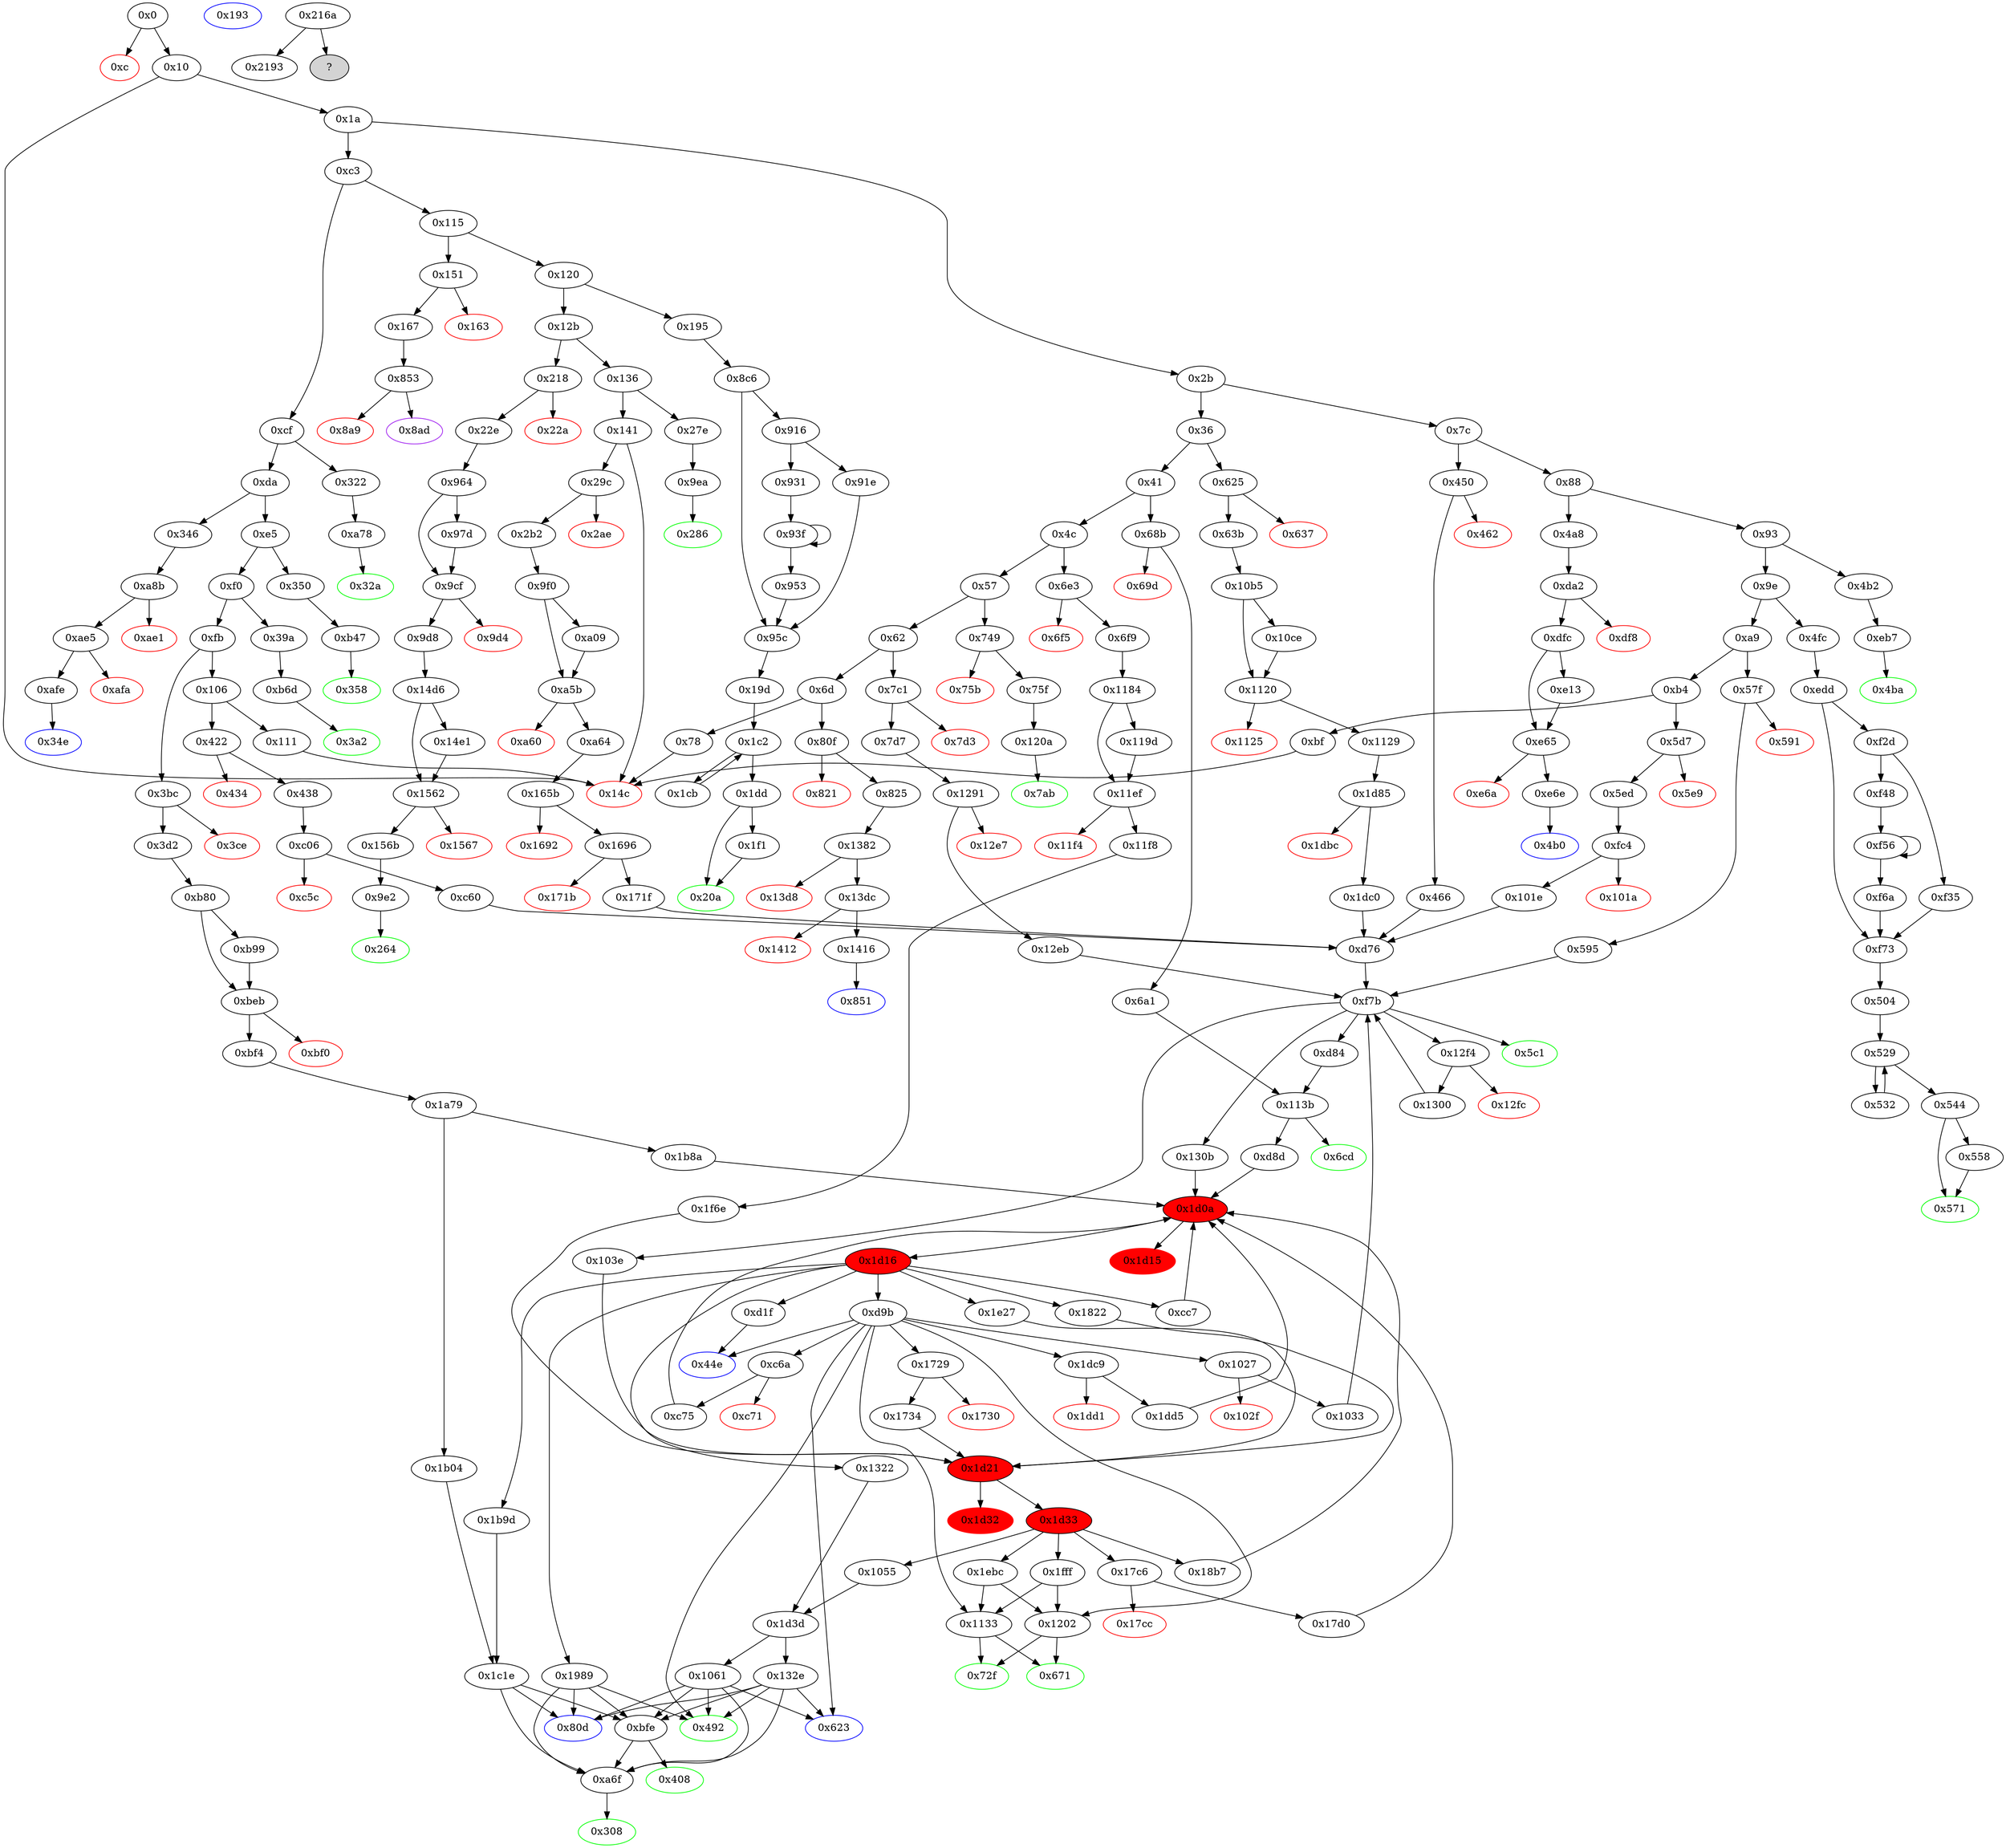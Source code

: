 digraph "" {
"0x13dc" [fillcolor=white, id="0x13dc", style=filled, tooltip="Block 0x13dc\n[0x13dc:0x1411]\n---\nPredecessors: [0x1382]\nSuccessors: [0x1412, 0x1416]\n---\n0x13dc JUMPDEST\n0x13dd PUSH1 0x0\n0x13df PUSH20 0xffffffffffffffffffffffffffffffffffffffff\n0x13f4 AND\n0x13f5 DUP2\n0x13f6 PUSH20 0xffffffffffffffffffffffffffffffffffffffff\n0x140b AND\n0x140c EQ\n0x140d ISZERO\n0x140e PUSH2 0x1416\n0x1411 JUMPI\n---\n0x13dc: JUMPDEST \n0x13dd: V1250 = 0x0\n0x13df: V1251 = 0xffffffffffffffffffffffffffffffffffffffff\n0x13f4: V1252 = AND 0xffffffffffffffffffffffffffffffffffffffff 0x0\n0x13f6: V1253 = 0xffffffffffffffffffffffffffffffffffffffff\n0x140b: V1254 = AND 0xffffffffffffffffffffffffffffffffffffffff V579\n0x140c: V1255 = EQ V1254 0x0\n0x140d: V1256 = ISZERO V1255\n0x140e: V1257 = 0x1416\n0x1411: JUMPI 0x1416 V1256\n---\nEntry stack: [V13, 0x851, V579]\nStack pops: 1\nStack additions: [S0]\nExit stack: [V13, 0x851, V579]\n\nDef sites:\nV13: {0x1a.0x1f}\n0x851: {0x80f.0x810}\nV579: {0x825.0x841}\n"];
"0x504" [fillcolor=white, id="0x504", style=filled, tooltip="Block 0x504\n[0x504:0x528]\n---\nPredecessors: [0xf73]\nSuccessors: [0x529]\n---\n0x504 JUMPDEST\n0x505 PUSH1 0x40\n0x507 MLOAD\n0x508 DUP1\n0x509 DUP1\n0x50a PUSH1 0x20\n0x50c ADD\n0x50d DUP3\n0x50e DUP2\n0x50f SUB\n0x510 DUP3\n0x511 MSTORE\n0x512 DUP4\n0x513 DUP2\n0x514 DUP2\n0x515 MLOAD\n0x516 DUP2\n0x517 MSTORE\n0x518 PUSH1 0x20\n0x51a ADD\n0x51b SWAP2\n0x51c POP\n0x51d DUP1\n0x51e MLOAD\n0x51f SWAP1\n0x520 PUSH1 0x20\n0x522 ADD\n0x523 SWAP1\n0x524 DUP1\n0x525 DUP4\n0x526 DUP4\n0x527 PUSH1 0x0\n---\n0x504: JUMPDEST \n0x505: V354 = 0x40\n0x507: V355 = M[0x40]\n0x50a: V356 = 0x20\n0x50c: V357 = ADD 0x20 V355\n0x50f: V358 = SUB V357 V355\n0x511: M[V355] = V358\n0x515: V359 = M[V995]\n0x517: M[V357] = V359\n0x518: V360 = 0x20\n0x51a: V361 = ADD 0x20 V357\n0x51e: V362 = M[V995]\n0x520: V363 = 0x20\n0x522: V364 = ADD 0x20 V995\n0x527: V365 = 0x0\n---\nEntry stack: [V13, 0x504, V995]\nStack pops: 1\nStack additions: [S0, V355, V355, V361, V364, V362, V362, V361, V364, 0x0]\nExit stack: [V13, 0x504, V995, V355, V355, V361, V364, V362, V362, V361, V364, 0x0]\n\nDef sites:\nV13: {0x1a.0x1f}\n0x504: {0x4fc.0x4fd}\nV995: {0xedd.0xf02}\n"];
"0xae1" [color=red, fillcolor=white, id="0xae1", style=filled, tooltip="Block 0xae1\n[0xae1:0xae4]\n---\nPredecessors: [0xa8b]\nSuccessors: []\n---\n0xae1 PUSH1 0x0\n0xae3 DUP1\n0xae4 REVERT\n---\n0xae1: V748 = 0x0\n0xae4: REVERT 0x0 0x0\n---\nEntry stack: [V13, 0x34e]\nStack pops: 0\nStack additions: []\nExit stack: [V13, 0x34e]\n\nDef sites:\nV13: {0x1a.0x1f}\n0x34e: {0x346.0x347}\n"];
"0x6e3" [fillcolor=white, id="0x6e3", style=filled, tooltip="Block 0x6e3\n[0x6e3:0x6f4]\n---\nPredecessors: [0x4c]\nSuccessors: [0x6f5, 0x6f9]\n---\n0x6e3 JUMPDEST\n0x6e4 PUSH2 0x72f\n0x6e7 PUSH1 0x4\n0x6e9 DUP1\n0x6ea CALLDATASIZE\n0x6eb SUB\n0x6ec PUSH1 0x40\n0x6ee DUP2\n0x6ef LT\n0x6f0 ISZERO\n0x6f1 PUSH2 0x6f9\n0x6f4 JUMPI\n---\n0x6e3: JUMPDEST \n0x6e4: V490 = 0x72f\n0x6e7: V491 = 0x4\n0x6ea: V492 = CALLDATASIZE\n0x6eb: V493 = SUB V492 0x4\n0x6ec: V494 = 0x40\n0x6ef: V495 = LT V493 0x40\n0x6f0: V496 = ISZERO V495\n0x6f1: V497 = 0x6f9\n0x6f4: JUMPI 0x6f9 V496\n---\nEntry stack: [V13]\nStack pops: 0\nStack additions: [0x72f, 0x4, V493]\nExit stack: [V13, 0x72f, 0x4, V493]\n\nDef sites:\nV13: {0x1a.0x1f}\n"];
"0x57f" [fillcolor=white, id="0x57f", style=filled, tooltip="Block 0x57f\n[0x57f:0x590]\n---\nPredecessors: [0xa9]\nSuccessors: [0x591, 0x595]\n---\n0x57f JUMPDEST\n0x580 PUSH2 0x5c1\n0x583 PUSH1 0x4\n0x585 DUP1\n0x586 CALLDATASIZE\n0x587 SUB\n0x588 PUSH1 0x20\n0x58a DUP2\n0x58b LT\n0x58c ISZERO\n0x58d PUSH2 0x595\n0x590 JUMPI\n---\n0x57f: JUMPDEST \n0x580: V395 = 0x5c1\n0x583: V396 = 0x4\n0x586: V397 = CALLDATASIZE\n0x587: V398 = SUB V397 0x4\n0x588: V399 = 0x20\n0x58b: V400 = LT V398 0x20\n0x58c: V401 = ISZERO V400\n0x58d: V402 = 0x595\n0x590: JUMPI 0x595 V401\n---\nEntry stack: [V13]\nStack pops: 0\nStack additions: [0x5c1, 0x4, V398]\nExit stack: [V13, 0x5c1, 0x4, V398]\n\nDef sites:\nV13: {0x1a.0x1f}\n"];
"0x1d3d" [fillcolor=white, id="0x1d3d", style=filled, tooltip="Block 0x1d3d\n[0x1d3d:0x1d84]\n---\nPredecessors: [0x1055, 0x1322]\nSuccessors: [0x1061, 0x132e]\n---\n0x1d3d JUMPDEST\n0x1d3e DUP1\n0x1d3f PUSH1 0x8\n0x1d41 PUSH1 0x0\n0x1d43 DUP5\n0x1d44 PUSH20 0xffffffffffffffffffffffffffffffffffffffff\n0x1d59 AND\n0x1d5a PUSH20 0xffffffffffffffffffffffffffffffffffffffff\n0x1d6f AND\n0x1d70 DUP2\n0x1d71 MSTORE\n0x1d72 PUSH1 0x20\n0x1d74 ADD\n0x1d75 SWAP1\n0x1d76 DUP2\n0x1d77 MSTORE\n0x1d78 PUSH1 0x20\n0x1d7a ADD\n0x1d7b PUSH1 0x0\n0x1d7d SHA3\n0x1d7e DUP2\n0x1d7f SWAP1\n0x1d80 SSTORE\n0x1d81 POP\n0x1d82 POP\n0x1d83 POP\n0x1d84 JUMP\n---\n0x1d3d: JUMPDEST \n0x1d3f: V1693 = 0x8\n0x1d41: V1694 = 0x0\n0x1d44: V1695 = 0xffffffffffffffffffffffffffffffffffffffff\n0x1d59: V1696 = AND 0xffffffffffffffffffffffffffffffffffffffff S1\n0x1d5a: V1697 = 0xffffffffffffffffffffffffffffffffffffffff\n0x1d6f: V1698 = AND 0xffffffffffffffffffffffffffffffffffffffff V1696\n0x1d71: M[0x0] = V1698\n0x1d72: V1699 = 0x20\n0x1d74: V1700 = ADD 0x20 0x0\n0x1d77: M[0x20] = 0x8\n0x1d78: V1701 = 0x20\n0x1d7a: V1702 = ADD 0x20 0x20\n0x1d7b: V1703 = 0x0\n0x1d7d: V1704 = SHA3 0x0 0x40\n0x1d80: S[V1704] = S0\n0x1d84: JUMP {0x1061, 0x132e}\n---\nEntry stack: [V13, 0x308, V206, S14, S13, S12, S11, S10, S9, S8, S7, S6, S5, S4, S3, {0x1061, 0x132e}, S1, S0]\nStack pops: 3\nStack additions: []\nExit stack: [V13, 0x308, V206, S14, S13, S12, S11, S10, S9, S8, S7, S6, S5, S4, S3]\n\nDef sites:\nV13: {0x1a.0x1f}\n0x308: {0x29c.0x29d}\nV206: {0x2b2.0x2ce}\nS14: {0x1a.0x1f, 0x2b2.0x2ee}\nS13: {0x1a.0x1f, 0x625.0x626, 0x29c.0x29d, 0x2b2.0x2f8}\nS12: {0x9f0.0x9f1, 0x63b.0x657, 0x1a.0x1f, 0x29c.0x29d, 0x2b2.0x2ce}\nS11: {0x63b.0x661, 0x1a.0x1f, 0x2b2.0x2ce, 0x3bc.0x3bd, 0x2b2.0x2ee, 0xa64.0xa65}\nS10: {0x2b2.0x2ee, 0x2b2.0x2ce, 0x625.0x626, 0x3d2.0x3ee, 0x6e3.0x6e4, 0x2b2.0x2f8, 0x10b5.0x10b6}\nS9: {0x6f9.0x715, 0x63b.0x657, 0x1a.0x1f, 0x9f0.0x9f1, 0x2b2.0x2f8, 0x2b2.0x2ee, 0x3d2.0x3f8, 0x1129.0x112a}\nS8: {0x6f9.0x71f, 0x63b.0x661, 0x1a.0x1f, 0x63b.0x657, 0x9f0.0x9f1, 0x2b2.0x2f8, 0x5d7.0x5d8, 0xb80.0xb81, 0x422.0x423, 0xa64.0xa65}\nS7: {0x438.0x43e, 0x165b.0x165c, 0x63b.0x661, 0x2b2.0x2ce, 0x10b5.0x10b6, 0xbf4.0xbf5, 0x5d7.0x5d8, 0x5ed.0x609, 0x7c1.0x7c2, 0x1184.0x1185, 0xa64.0xa65}\nS6: {0x11f8.0x11f9, 0x438.0x43e, 0x1a.0x1f, 0x2b2.0x2ee, 0x2b2.0x2ce, 0x2b2.0x2f8, 0x3d2.0x3ee, 0x7d7.0x7f3, 0x1129.0x112a, 0x5ed.0x609, 0x5ed.0x613, 0x1d85.0x1d86}\nS5: {0x6f9.0x715, 0x63b.0x657, 0x1a.0x1f, 0x171f.0x1721, 0x101e.0x101f, 0x450.0x451, 0x2b2.0x2f8, 0x2b2.0x2ee, 0x3d2.0x3f8, 0x7d7.0x7fd, 0x5ed.0x613, 0x1dc0.0x1dc1, 0xc60.0xc62}\nS4: {0x6f9.0x71f, 0x1a79.0x1a7a, 0x63b.0x661, 0x165b.0x165c, 0x422.0x423, 0x2b2.0x2f8, 0x2b2.0x2ce, 0xf7b_0x1033.0xfbd, 0xf7b_0x1300.0xfbd, 0x5ed.0x609, 0x1dc0.0x1dc4, 0xc60.0xc65, 0x466.0x482}\nS3: {0x1d21_0x1f6e.0x1d27, 0x1d21_0x1822.0x1d27, 0x1d21_0x103e.0x1d27, 0x1d21_0x1734.0x1d27, 0x1d16.0x1d19, 0x1d21_0x1e27.0x1d27}\n{0x1061, 0x132e}: {0x1322.0x1325, 0x1055.0x1058}\nS1: {0x11f8.0x11f9, 0x438.0x43e, 0x1a.0x1f, 0x2b2.0x2ee, 0x2b2.0x2ce, 0x2b2.0x2f8, 0x3d2.0x3ee, 0x7d7.0x7f3, 0x1129.0x112a, 0x5ed.0x609, 0x5ed.0x613, 0x1d85.0x1d86}\nS0: {0x1d21_0x1f6e.0x1d27, 0x1d21_0x1822.0x1d27, 0x1d21_0x103e.0x1d27, 0x1d21_0x1734.0x1d27, 0x1d16.0x1d19, 0x1d21_0x1e27.0x1d27}\n"];
"0xfc4" [fillcolor=white, id="0xfc4", style=filled, tooltip="Block 0xfc4\n[0xfc4:0x1019]\n---\nPredecessors: [0x5ed]\nSuccessors: [0x101a, 0x101e]\n---\n0xfc4 JUMPDEST\n0xfc5 PUSH1 0x1\n0xfc7 PUSH1 0x0\n0xfc9 SWAP1\n0xfca SLOAD\n0xfcb SWAP1\n0xfcc PUSH2 0x100\n0xfcf EXP\n0xfd0 SWAP1\n0xfd1 DIV\n0xfd2 PUSH20 0xffffffffffffffffffffffffffffffffffffffff\n0xfe7 AND\n0xfe8 PUSH20 0xffffffffffffffffffffffffffffffffffffffff\n0xffd AND\n0xffe CALLER\n0xfff PUSH20 0xffffffffffffffffffffffffffffffffffffffff\n0x1014 AND\n0x1015 EQ\n0x1016 PUSH2 0x101e\n0x1019 JUMPI\n---\n0xfc4: JUMPDEST \n0xfc5: V1053 = 0x1\n0xfc7: V1054 = 0x0\n0xfca: V1055 = S[0x1]\n0xfcc: V1056 = 0x100\n0xfcf: V1057 = EXP 0x100 0x0\n0xfd1: V1058 = DIV V1055 0x1\n0xfd2: V1059 = 0xffffffffffffffffffffffffffffffffffffffff\n0xfe7: V1060 = AND 0xffffffffffffffffffffffffffffffffffffffff V1058\n0xfe8: V1061 = 0xffffffffffffffffffffffffffffffffffffffff\n0xffd: V1062 = AND 0xffffffffffffffffffffffffffffffffffffffff V1060\n0xffe: V1063 = CALLER\n0xfff: V1064 = 0xffffffffffffffffffffffffffffffffffffffff\n0x1014: V1065 = AND 0xffffffffffffffffffffffffffffffffffffffff V1063\n0x1015: V1066 = EQ V1065 V1062\n0x1016: V1067 = 0x101e\n0x1019: JUMPI 0x101e V1066\n---\nEntry stack: [V13, 0x623, V430, V433]\nStack pops: 0\nStack additions: []\nExit stack: [V13, 0x623, V430, V433]\n\nDef sites:\nV13: {0x1a.0x1f}\n0x623: {0x5d7.0x5d8}\nV430: {0x5ed.0x609}\nV433: {0x5ed.0x613}\n"];
"0x193" [color=blue, fillcolor=white, id="0x193", style=filled, tooltip="Block 0x193\n[0x193:0x194]\n---\nPredecessors: []\nSuccessors: []\n---\n0x193 JUMPDEST\n0x194 STOP\n---\n0x193: JUMPDEST \n0x194: STOP \n---\nEntry stack: []\nStack pops: 0\nStack additions: []\nExit stack: []\n\nDef sites:\n"];
"0x9d4" [color=red, fillcolor=white, id="0x9d4", style=filled, tooltip="Block 0x9d4\n[0x9d4:0x9d7]\n---\nPredecessors: [0x9cf]\nSuccessors: []\n---\n0x9d4 PUSH1 0x0\n0x9d6 DUP1\n0x9d7 REVERT\n---\n0x9d4: V691 = 0x0\n0x9d7: REVERT 0x0 0x0\n---\nEntry stack: [V13, 0x264, V167, V170, 0x0]\nStack pops: 0\nStack additions: []\nExit stack: [V13, 0x264, V167, V170, 0x0]\n\nDef sites:\nV13: {0x1a.0x1f}\n0x264: {0x218.0x219}\nV167: {0x22e.0x24a}\nV170: {0x22e.0x254}\n0x0: {0x964.0x965}\n"];
"0xd84" [fillcolor=white, id="0xd84", style=filled, tooltip="Block 0xd84\n[0xd84:0xd8c]\n---\nPredecessors: [0xf7b]\nSuccessors: [0x113b]\n---\n0xd84 JUMPDEST\n0xd85 PUSH2 0xd8d\n0xd88 DUP5\n0xd89 PUSH2 0x113b\n0xd8c JUMP\n---\n0xd84: JUMPDEST \n0xd85: V900 = 0xd8d\n0xd89: V901 = 0x113b\n0xd8c: JUMP 0x113b\n---\nEntry stack: [V13, S17, S16, S15, S14, S13, S12, S11, S10, S9, S8, S7, S6, S5, S4, S3, S2, S1, V1052]\nStack pops: 4\nStack additions: [S3, S2, S1, S0, 0xd8d, S3]\nExit stack: [V13, S17, S16, S15, S14, S13, S12, S11, S10, S9, S8, S7, S6, S5, S4, S3, S2, S1, V1052, 0xd8d, S3]\n\nDef sites:\nV13: {0x1a.0x1f}\nS17: {0x1a.0x1f, 0x29c.0x29d}\nS16: {0x2b2.0x2ce, 0x29c.0x29d, 0x1a.0x1f}\nS15: {0x2b2.0x2ee, 0x2b2.0x2ce, 0x29c.0x29d, 0x1a.0x1f}\nS14: {0x2b2.0x2ee, 0x1a.0x1f, 0x625.0x626, 0x2b2.0x2ce, 0x2b2.0x2f8}\nS13: {0x63b.0x657, 0x1a.0x1f, 0x2b2.0x2ee, 0x29c.0x29d, 0x9f0.0x9f1, 0x2b2.0x2f8, 0x625.0x626}\nS12: {0x63b.0x657, 0x63b.0x661, 0x29c.0x29d, 0x9f0.0x9f1, 0x2b2.0x2f8, 0x2b2.0x2ce, 0x625.0x626, 0xa64.0xa65}\nS11: {0x63b.0x661, 0x1a.0x1f, 0x63b.0x657, 0x9f0.0x9f1, 0x2b2.0x2ee, 0x2b2.0x2ce, 0x10b5.0x10b6, 0xa64.0xa65}\nS10: {0x63b.0x661, 0x1a.0x1f, 0x2b2.0x2f8, 0x2b2.0x2ce, 0x2b2.0x2ee, 0x10b5.0x10b6, 0x1129.0x112a, 0x625.0x626, 0xa64.0xa65}\nS9: {0x63b.0x657, 0x1a.0x1f, 0x9f0.0x9f1, 0x2b2.0x2f8, 0x2b2.0x2ee, 0x2b2.0x2ce, 0x5d7.0x5d8, 0x10b5.0x10b6, 0x1129.0x112a, 0x422.0x423, 0x625.0x626}\nS8: {0x438.0x43e, 0x63b.0x657, 0x1a.0x1f, 0x63b.0x661, 0x29c.0x29d, 0x165b.0x165c, 0x9f0.0x9f1, 0x2b2.0x2f8, 0x2b2.0x2ee, 0x5d7.0x5d8, 0x1129.0x112a, 0x5ed.0x609, 0x422.0x423, 0xa64.0xa65}\nS7: {0x438.0x43e, 0x63b.0x661, 0x1a.0x1f, 0x165b.0x165c, 0x3bc.0x3bd, 0x63b.0x657, 0x2b2.0x2ce, 0x2b2.0x2f8, 0x10b5.0x10b6, 0x5d7.0x5d8, 0x5ed.0x613, 0x5ed.0x609, 0x422.0x423, 0x1d85.0x1d86, 0xa64.0xa65}\nS6: {0x165b.0x165c, 0x1a.0x1f, 0x171f.0x1721, 0x101e.0x101f, 0x450.0x451, 0x3d2.0x3ee, 0x5d7.0x5d8, 0x7c1.0x7c2, 0x1dc0.0x1dc1, 0x1d85.0x1d86, 0x438.0x43e, 0x63b.0x661, 0x2b2.0x2ee, 0x2b2.0x2ce, 0x10b5.0x10b6, 0x2b2.0x2f8, 0x1129.0x112a, 0x5ed.0x613, 0x5ed.0x609, 0xc60.0xc62, 0x625.0x626}\nS5: {0xc60.0xc62, 0x1a.0x1f, 0x171f.0x1721, 0x101e.0x101f, 0x450.0x451, 0x3d2.0x3f8, 0x5d7.0x5d8, 0x7d7.0x7f3, 0x7c1.0x7c2, 0x1dc0.0x1dc1, 0x1dc0.0x1dc4, 0x1d85.0x1d86, 0x438.0x43e, 0x63b.0x657, 0x2b2.0x2f8, 0x2b2.0x2ee, 0x2b2.0x2ce, 0x1129.0x112a, 0x5ed.0x609, 0x5ed.0x613, 0xc60.0xc65, 0x422.0x423, 0x466.0x482}\nS4: {0xc60.0xc62, 0x165b.0x165c, 0x1a.0x1f, 0x171f.0x1721, 0x101e.0x101f, 0x450.0x451, 0x5d7.0x5d8, 0x7d7.0x7fd, 0x7d7.0x7f3, 0x7c1.0x7c2, 0xb80.0xb81, 0x1dc0.0x1dc4, 0x1dc0.0x1dc1, 0x438.0x43e, 0x63b.0x661, 0x63b.0x657, 0x9f0.0x9f1, 0x2b2.0x2f8, 0x2b2.0x2ce, 0x5ed.0x609, 0x5ed.0x613, 0xd76_0xc60.0xd77, 0xd76_0x466.0xd77, 0xd76_0x101e.0xd77, 0xc60.0xc65, 0xd76_0x171f.0xd77, 0x422.0x423, 0xd76_0x1dc0.0xd77, 0x466.0x482}\nS3: {0xc60.0xc65, 0x165b.0x165c, 0x1a.0x1f, 0x7d7.0x7f3, 0x7d7.0x7fd, 0xd76_0x101e.0xd79, 0x7c1.0x7c2, 0xd76_0x466.0xd79, 0x1300.0x1301, 0xd76_0xc60.0xd79, 0x1d85.0x1d86, 0xd76_0x1dc0.0xd79, 0x1dc0.0x1dc4, 0x438.0x43e, 0x63b.0x661, 0x1033.0x1034, 0x2b2.0x2f8, 0x10b5.0x10b6, 0xbf4.0xbf5, 0x2b2.0x2ce, 0x5ed.0x609, 0x5ed.0x613, 0xd76_0xc60.0xd77, 0xd76_0x171f.0xd77, 0xd76_0x101e.0xd77, 0xd76_0x466.0xd77, 0xd76_0x1dc0.0xd77, 0xd76_0x171f.0xd79, 0xa64.0xa65, 0x466.0x482}\nS2: {0x1a.0x1f, 0xd76.0xd77, 0x3d2.0x3ee, 0x7d7.0x7f3, 0x7d7.0x7fd, 0xd76_0x101e.0xd79, 0xd76_0x171f.0xd79, 0xd76_0x1dc0.0xd79, 0x1300.0x1301, 0xd76_0x466.0xd79, 0x1d85.0x1d86, 0x438.0x43e, 0x1033.0x1034, 0x2b2.0x2ce, 0x2b2.0x2f8, 0x1129.0x112a, 0x5ed.0x613, 0xd76_0xc60.0xd79}\nS1: {0x1300.0x1301, 0x1033.0x1034, 0x1a.0x1f, 0x7d7.0x7fd, 0xd76.0xd79}\nV1052: {0xf7b.0xfbd}\n"];
"0x218" [fillcolor=white, id="0x218", style=filled, tooltip="Block 0x218\n[0x218:0x229]\n---\nPredecessors: [0x12b]\nSuccessors: [0x22a, 0x22e]\n---\n0x218 JUMPDEST\n0x219 PUSH2 0x264\n0x21c PUSH1 0x4\n0x21e DUP1\n0x21f CALLDATASIZE\n0x220 SUB\n0x221 PUSH1 0x40\n0x223 DUP2\n0x224 LT\n0x225 ISZERO\n0x226 PUSH2 0x22e\n0x229 JUMPI\n---\n0x218: JUMPDEST \n0x219: V155 = 0x264\n0x21c: V156 = 0x4\n0x21f: V157 = CALLDATASIZE\n0x220: V158 = SUB V157 0x4\n0x221: V159 = 0x40\n0x224: V160 = LT V158 0x40\n0x225: V161 = ISZERO V160\n0x226: V162 = 0x22e\n0x229: JUMPI 0x22e V161\n---\nEntry stack: [V13]\nStack pops: 0\nStack additions: [0x264, 0x4, V158]\nExit stack: [V13, 0x264, 0x4, V158]\n\nDef sites:\nV13: {0x1a.0x1f}\n"];
"0x1692" [color=red, fillcolor=white, id="0x1692", style=filled, tooltip="Block 0x1692\n[0x1692:0x1695]\n---\nPredecessors: [0x165b]\nSuccessors: []\n---\n0x1692 PUSH1 0x0\n0x1694 DUP1\n0x1695 REVERT\n---\n0x1692: V1368 = 0x0\n0x1695: REVERT 0x0 0x0\n---\nEntry stack: [V13, 0x308, V206, V211, V214, 0x0, 0xa6f, V206, V211, V214, 0x0]\nStack pops: 0\nStack additions: []\nExit stack: [V13, 0x308, V206, V211, V214, 0x0, 0xa6f, V206, V211, V214, 0x0]\n\nDef sites:\nV13: {0x1a.0x1f}\n0x308: {0x29c.0x29d}\nV206: {0x2b2.0x2ce}\nV211: {0x2b2.0x2ee}\nV214: {0x2b2.0x2f8}\n0x0: {0x9f0.0x9f1}\n0xa6f: {0xa64.0xa65}\nV206: {0x2b2.0x2ce}\nV211: {0x2b2.0x2ee}\nV214: {0x2b2.0x2f8}\n0x0: {0x165b.0x165c}\n"];
"0x2193" [fillcolor=white, id="0x2193", style=filled, tooltip="Block 0x2193\n[0x2193:0x219e]\n---\nPredecessors: [0x216a]\nSuccessors: []\n---\n0x2193 JUMP\n0x2194 PUSH5 0x736f6c6343\n0x219a STOP\n0x219b SDIV\n0x219c SIGNEXTEND\n0x219d STOP\n0x219e ORIGIN\n---\n0x2193: JUMP S0\n0x2194: V1892 = 0x736f6c6343\n0x219a: STOP \n0x219b: V1893 = SDIV S0 S1\n0x219c: V1894 = SIGNEXTEND V1893 S2\n0x219d: STOP \n0x219e: V1895 = ORIGIN\n---\nEntry stack: [S10, S9, S8, S7, S6, S5, S4, S3, S2, S1, S0]\nStack pops: 5\nStack additions: [V1895]\nExit stack: []\n\nDef sites:\nS10: {}\nS9: {}\nS8: {}\nS7: {}\nS6: {}\nS5: {}\nS4: {}\nS3: {}\nS2: {}\nS1: {}\nS0: {}\n"];
"0x825" [fillcolor=white, id="0x825", style=filled, tooltip="Block 0x825\n[0x825:0x850]\n---\nPredecessors: [0x80f]\nSuccessors: [0x1382]\n---\n0x825 JUMPDEST\n0x826 DUP2\n0x827 ADD\n0x828 SWAP1\n0x829 DUP1\n0x82a DUP1\n0x82b CALLDATALOAD\n0x82c PUSH20 0xffffffffffffffffffffffffffffffffffffffff\n0x841 AND\n0x842 SWAP1\n0x843 PUSH1 0x20\n0x845 ADD\n0x846 SWAP1\n0x847 SWAP3\n0x848 SWAP2\n0x849 SWAP1\n0x84a POP\n0x84b POP\n0x84c POP\n0x84d PUSH2 0x1382\n0x850 JUMP\n---\n0x825: JUMPDEST \n0x827: V576 = ADD 0x4 V570\n0x82b: V577 = CALLDATALOAD 0x4\n0x82c: V578 = 0xffffffffffffffffffffffffffffffffffffffff\n0x841: V579 = AND 0xffffffffffffffffffffffffffffffffffffffff V577\n0x843: V580 = 0x20\n0x845: V581 = ADD 0x20 0x4\n0x84d: V582 = 0x1382\n0x850: JUMP 0x1382\n---\nEntry stack: [V13, 0x851, 0x4, V570]\nStack pops: 2\nStack additions: [V579]\nExit stack: [V13, 0x851, V579]\n\nDef sites:\nV13: {0x1a.0x1f}\n0x851: {0x80f.0x810}\n0x4: {0x80f.0x813}\nV570: {0x80f.0x817}\n"];
"0x93" [fillcolor=white, id="0x93", style=filled, tooltip="Block 0x93\n[0x93:0x9d]\n---\nPredecessors: [0x88]\nSuccessors: [0x9e, 0x4b2]\n---\n0x93 DUP1\n0x94 PUSH4 0x8da5cb5b\n0x99 EQ\n0x9a PUSH2 0x4b2\n0x9d JUMPI\n---\n0x94: V45 = 0x8da5cb5b\n0x99: V46 = EQ 0x8da5cb5b V13\n0x9a: V47 = 0x4b2\n0x9d: JUMPI 0x4b2 V46\n---\nEntry stack: [V13]\nStack pops: 1\nStack additions: [S0]\nExit stack: [V13]\n\nDef sites:\nV13: {0x1a.0x1f}\n"];
"0x1061" [fillcolor=white, id="0x1061", style=filled, tooltip="Block 0x1061\n[0x1061:0x10b4]\n---\nPredecessors: [0x1d3d]\nSuccessors: [0x492, 0x623, 0x80d, 0xa6f, 0xbfe]\n---\n0x1061 JUMPDEST\n0x1062 DUP4\n0x1063 PUSH20 0xffffffffffffffffffffffffffffffffffffffff\n0x1078 AND\n0x1079 PUSH32 0x2303912415a23c08c0cbb3a0b2b2813870ad5a2fd7b18c6d9da7d0086d9c188e\n0x109a DUP5\n0x109b PUSH1 0x40\n0x109d MLOAD\n0x109e DUP1\n0x109f DUP3\n0x10a0 DUP2\n0x10a1 MSTORE\n0x10a2 PUSH1 0x20\n0x10a4 ADD\n0x10a5 SWAP2\n0x10a6 POP\n0x10a7 POP\n0x10a8 PUSH1 0x40\n0x10aa MLOAD\n0x10ab DUP1\n0x10ac SWAP2\n0x10ad SUB\n0x10ae SWAP1\n0x10af LOG2\n0x10b0 POP\n0x10b1 POP\n0x10b2 POP\n0x10b3 POP\n0x10b4 JUMP\n---\n0x1061: JUMPDEST \n0x1063: V1085 = 0xffffffffffffffffffffffffffffffffffffffff\n0x1078: V1086 = AND 0xffffffffffffffffffffffffffffffffffffffff S3\n0x1079: V1087 = 0x2303912415a23c08c0cbb3a0b2b2813870ad5a2fd7b18c6d9da7d0086d9c188e\n0x109b: V1088 = 0x40\n0x109d: V1089 = M[0x40]\n0x10a1: M[V1089] = S2\n0x10a2: V1090 = 0x20\n0x10a4: V1091 = ADD 0x20 V1089\n0x10a8: V1092 = 0x40\n0x10aa: V1093 = M[0x40]\n0x10ad: V1094 = SUB V1091 V1093\n0x10af: LOG V1093 V1094 0x2303912415a23c08c0cbb3a0b2b2813870ad5a2fd7b18c6d9da7d0086d9c188e V1086\n0x10b4: JUMP S4\n---\nEntry stack: [V13, 0x308, V206, S11, S10, S9, S8, S7, S6, S5, S4, S3, S2, S1, S0]\nStack pops: 5\nStack additions: []\nExit stack: [V13, 0x308, V206, S11, S10, S9, S8, S7, S6, S5]\n\nDef sites:\nV13: {0x1a.0x1f}\n0x308: {0x29c.0x29d}\nV206: {0x2b2.0x2ce}\nS11: {0x1a.0x1f, 0x2b2.0x2ee}\nS10: {0x1a.0x1f, 0x625.0x626, 0x29c.0x29d, 0x2b2.0x2f8}\nS9: {0x9f0.0x9f1, 0x63b.0x657, 0x1a.0x1f, 0x29c.0x29d, 0x2b2.0x2ce}\nS8: {0x63b.0x661, 0x1a.0x1f, 0x2b2.0x2ce, 0x3bc.0x3bd, 0x2b2.0x2ee, 0xa64.0xa65}\nS7: {0x2b2.0x2ee, 0x2b2.0x2ce, 0x625.0x626, 0x3d2.0x3ee, 0x6e3.0x6e4, 0x2b2.0x2f8, 0x10b5.0x10b6}\nS6: {0x6f9.0x715, 0x63b.0x657, 0x1a.0x1f, 0x9f0.0x9f1, 0x2b2.0x2f8, 0x2b2.0x2ee, 0x3d2.0x3f8, 0x1129.0x112a}\nS5: {0x6f9.0x71f, 0x63b.0x661, 0x1a.0x1f, 0x63b.0x657, 0x9f0.0x9f1, 0x2b2.0x2f8, 0x5d7.0x5d8, 0xb80.0xb81, 0x422.0x423, 0xa64.0xa65}\nS4: {0x438.0x43e, 0x165b.0x165c, 0x63b.0x661, 0x2b2.0x2ce, 0x10b5.0x10b6, 0xbf4.0xbf5, 0x5d7.0x5d8, 0x5ed.0x609, 0x7c1.0x7c2, 0x1184.0x1185, 0xa64.0xa65}\nS3: {0x11f8.0x11f9, 0x438.0x43e, 0x1a.0x1f, 0x2b2.0x2ee, 0x2b2.0x2ce, 0x2b2.0x2f8, 0x3d2.0x3ee, 0x7d7.0x7f3, 0x1129.0x112a, 0x5ed.0x609, 0x5ed.0x613, 0x1d85.0x1d86}\nS2: {0x6f9.0x715, 0x63b.0x657, 0x1a.0x1f, 0x171f.0x1721, 0x101e.0x101f, 0x450.0x451, 0x2b2.0x2f8, 0x2b2.0x2ee, 0x3d2.0x3f8, 0x7d7.0x7fd, 0x5ed.0x613, 0x1dc0.0x1dc1, 0xc60.0xc62}\nS1: {0x6f9.0x71f, 0x1a79.0x1a7a, 0x63b.0x661, 0x165b.0x165c, 0x422.0x423, 0x2b2.0x2f8, 0x2b2.0x2ce, 0xf7b_0x1033.0xfbd, 0xf7b_0x1300.0xfbd, 0x5ed.0x609, 0x1dc0.0x1dc4, 0xc60.0xc65, 0x466.0x482}\nS0: {0x1d21_0x1e27.0x1d27, 0x1d21_0x1734.0x1d27, 0x1d21_0x1f6e.0x1d27, 0x1d21_0x1822.0x1d27, 0x1d21_0x103e.0x1d27, 0x1d16_0x130b.0x1d19, 0x1d16_0xcc7.0x1d19, 0x1d16_0x1b8a.0x1d19, 0x1d16_0x1dd5.0x1d19, 0x1d16_0x17d0.0x1d19, 0x1d16_0x18b7.0x1d19, 0x1d16_0xd8d_0x466.0x1d19, 0x1d16_0xd8d_0xc60.0x1d19, 0x1d16_0xd8d_0x101e.0x1d19, 0x1d16_0xd8d_0x171f.0x1d19, 0x1d16_0xd8d_0x1dc0.0x1d19, 0x1d16_0xc75.0x1d19}\n"];
"0x1416" [fillcolor=white, id="0x1416", style=filled, tooltip="Block 0x1416\n[0x1416:0x14d5]\n---\nPredecessors: [0x13dc]\nSuccessors: [0x851]\n---\n0x1416 JUMPDEST\n0x1417 DUP1\n0x1418 PUSH20 0xffffffffffffffffffffffffffffffffffffffff\n0x142d AND\n0x142e PUSH1 0x1\n0x1430 PUSH1 0x0\n0x1432 SWAP1\n0x1433 SLOAD\n0x1434 SWAP1\n0x1435 PUSH2 0x100\n0x1438 EXP\n0x1439 SWAP1\n0x143a DIV\n0x143b PUSH20 0xffffffffffffffffffffffffffffffffffffffff\n0x1450 AND\n0x1451 PUSH20 0xffffffffffffffffffffffffffffffffffffffff\n0x1466 AND\n0x1467 PUSH32 0x8be0079c531659141344cd1fd0a4f28419497f9722a3daafe3b4186f6b6457e0\n0x1488 PUSH1 0x40\n0x148a MLOAD\n0x148b PUSH1 0x40\n0x148d MLOAD\n0x148e DUP1\n0x148f SWAP2\n0x1490 SUB\n0x1491 SWAP1\n0x1492 LOG3\n0x1493 DUP1\n0x1494 PUSH1 0x1\n0x1496 PUSH1 0x0\n0x1498 PUSH2 0x100\n0x149b EXP\n0x149c DUP2\n0x149d SLOAD\n0x149e DUP2\n0x149f PUSH20 0xffffffffffffffffffffffffffffffffffffffff\n0x14b4 MUL\n0x14b5 NOT\n0x14b6 AND\n0x14b7 SWAP1\n0x14b8 DUP4\n0x14b9 PUSH20 0xffffffffffffffffffffffffffffffffffffffff\n0x14ce AND\n0x14cf MUL\n0x14d0 OR\n0x14d1 SWAP1\n0x14d2 SSTORE\n0x14d3 POP\n0x14d4 POP\n0x14d5 JUMP\n---\n0x1416: JUMPDEST \n0x1418: V1259 = 0xffffffffffffffffffffffffffffffffffffffff\n0x142d: V1260 = AND 0xffffffffffffffffffffffffffffffffffffffff V579\n0x142e: V1261 = 0x1\n0x1430: V1262 = 0x0\n0x1433: V1263 = S[0x1]\n0x1435: V1264 = 0x100\n0x1438: V1265 = EXP 0x100 0x0\n0x143a: V1266 = DIV V1263 0x1\n0x143b: V1267 = 0xffffffffffffffffffffffffffffffffffffffff\n0x1450: V1268 = AND 0xffffffffffffffffffffffffffffffffffffffff V1266\n0x1451: V1269 = 0xffffffffffffffffffffffffffffffffffffffff\n0x1466: V1270 = AND 0xffffffffffffffffffffffffffffffffffffffff V1268\n0x1467: V1271 = 0x8be0079c531659141344cd1fd0a4f28419497f9722a3daafe3b4186f6b6457e0\n0x1488: V1272 = 0x40\n0x148a: V1273 = M[0x40]\n0x148b: V1274 = 0x40\n0x148d: V1275 = M[0x40]\n0x1490: V1276 = SUB V1273 V1275\n0x1492: LOG V1275 V1276 0x8be0079c531659141344cd1fd0a4f28419497f9722a3daafe3b4186f6b6457e0 V1270 V1260\n0x1494: V1277 = 0x1\n0x1496: V1278 = 0x0\n0x1498: V1279 = 0x100\n0x149b: V1280 = EXP 0x100 0x0\n0x149d: V1281 = S[0x1]\n0x149f: V1282 = 0xffffffffffffffffffffffffffffffffffffffff\n0x14b4: V1283 = MUL 0xffffffffffffffffffffffffffffffffffffffff 0x1\n0x14b5: V1284 = NOT 0xffffffffffffffffffffffffffffffffffffffff\n0x14b6: V1285 = AND 0xffffffffffffffffffffffff0000000000000000000000000000000000000000 V1281\n0x14b9: V1286 = 0xffffffffffffffffffffffffffffffffffffffff\n0x14ce: V1287 = AND 0xffffffffffffffffffffffffffffffffffffffff V579\n0x14cf: V1288 = MUL V1287 0x1\n0x14d0: V1289 = OR V1288 V1285\n0x14d2: S[0x1] = V1289\n0x14d5: JUMP 0x851\n---\nEntry stack: [V13, 0x851, V579]\nStack pops: 2\nStack additions: []\nExit stack: [V13]\n\nDef sites:\nV13: {0x1a.0x1f}\n0x851: {0x80f.0x810}\nV579: {0x825.0x841}\n"];
"0x591" [color=red, fillcolor=white, id="0x591", style=filled, tooltip="Block 0x591\n[0x591:0x594]\n---\nPredecessors: [0x57f]\nSuccessors: []\n---\n0x591 PUSH1 0x0\n0x593 DUP1\n0x594 REVERT\n---\n0x591: V403 = 0x0\n0x594: REVERT 0x0 0x0\n---\nEntry stack: [V13, 0x5c1, 0x4, V398]\nStack pops: 0\nStack additions: []\nExit stack: [V13, 0x5c1, 0x4, V398]\n\nDef sites:\nV13: {0x1a.0x1f}\n0x5c1: {0x57f.0x580}\n0x4: {0x57f.0x583}\nV398: {0x57f.0x587}\n"];
"0xf6a" [fillcolor=white, id="0xf6a", style=filled, tooltip="Block 0xf6a\n[0xf6a:0xf72]\n---\nPredecessors: [0xf56]\nSuccessors: [0xf73]\n---\n0xf6a DUP3\n0xf6b SWAP1\n0xf6c SUB\n0xf6d PUSH1 0x1f\n0xf6f AND\n0xf70 DUP3\n0xf71 ADD\n0xf72 SWAP2\n---\n0xf6c: V1035 = SUB V1032 V1023\n0xf6d: V1036 = 0x1f\n0xf6f: V1037 = AND 0x1f V1035\n0xf71: V1038 = ADD V1023 V1037\n---\nEntry stack: [V13, 0x504, V995, 0x6, V986, V1023, V1030, V1032]\nStack pops: 3\nStack additions: [V1038, S1, S2]\nExit stack: [V13, 0x504, V995, 0x6, V986, V1038, V1030, V1023]\n\nDef sites:\nV13: {0x1a.0x1f}\n0x504: {0x4fc.0x4fd}\nV995: {0xedd.0xf02}\n0x6: {0xedd.0xede}\nV986: {0xedd.0xef2}\nV1023: {0xf48.0xf4a}\nV1030: {0xf56.0xf5e}\nV1032: {0xf56.0xf62}\n"];
"0x75f" [fillcolor=white, id="0x75f", style=filled, tooltip="Block 0x75f\n[0x75f:0x7aa]\n---\nPredecessors: [0x749]\nSuccessors: [0x120a]\n---\n0x75f JUMPDEST\n0x760 DUP2\n0x761 ADD\n0x762 SWAP1\n0x763 DUP1\n0x764 DUP1\n0x765 CALLDATALOAD\n0x766 PUSH20 0xffffffffffffffffffffffffffffffffffffffff\n0x77b AND\n0x77c SWAP1\n0x77d PUSH1 0x20\n0x77f ADD\n0x780 SWAP1\n0x781 SWAP3\n0x782 SWAP2\n0x783 SWAP1\n0x784 DUP1\n0x785 CALLDATALOAD\n0x786 PUSH20 0xffffffffffffffffffffffffffffffffffffffff\n0x79b AND\n0x79c SWAP1\n0x79d PUSH1 0x20\n0x79f ADD\n0x7a0 SWAP1\n0x7a1 SWAP3\n0x7a2 SWAP2\n0x7a3 SWAP1\n0x7a4 POP\n0x7a5 POP\n0x7a6 POP\n0x7a7 PUSH2 0x120a\n0x7aa JUMP\n---\n0x75f: JUMPDEST \n0x761: V529 = ADD 0x4 V523\n0x765: V530 = CALLDATALOAD 0x4\n0x766: V531 = 0xffffffffffffffffffffffffffffffffffffffff\n0x77b: V532 = AND 0xffffffffffffffffffffffffffffffffffffffff V530\n0x77d: V533 = 0x20\n0x77f: V534 = ADD 0x20 0x4\n0x785: V535 = CALLDATALOAD 0x24\n0x786: V536 = 0xffffffffffffffffffffffffffffffffffffffff\n0x79b: V537 = AND 0xffffffffffffffffffffffffffffffffffffffff V535\n0x79d: V538 = 0x20\n0x79f: V539 = ADD 0x20 0x24\n0x7a7: V540 = 0x120a\n0x7aa: JUMP 0x120a\n---\nEntry stack: [V13, 0x7ab, 0x4, V523]\nStack pops: 2\nStack additions: [V532, V537]\nExit stack: [V13, 0x7ab, V532, V537]\n\nDef sites:\nV13: {0x1a.0x1f}\n0x7ab: {0x749.0x74a}\n0x4: {0x749.0x74d}\nV523: {0x749.0x751}\n"];
"0xa09" [fillcolor=white, id="0xa09", style=filled, tooltip="Block 0xa09\n[0xa09:0xa5a]\n---\nPredecessors: [0x9f0]\nSuccessors: [0xa5b]\n---\n0xa09 POP\n0xa0a PUSH1 0x4\n0xa0c PUSH1 0x1\n0xa0e SWAP1\n0xa0f SLOAD\n0xa10 SWAP1\n0xa11 PUSH2 0x100\n0xa14 EXP\n0xa15 SWAP1\n0xa16 DIV\n0xa17 PUSH20 0xffffffffffffffffffffffffffffffffffffffff\n0xa2c AND\n0xa2d PUSH20 0xffffffffffffffffffffffffffffffffffffffff\n0xa42 AND\n0xa43 CALLER\n0xa44 PUSH20 0xffffffffffffffffffffffffffffffffffffffff\n0xa59 AND\n0xa5a EQ\n---\n0xa0a: V707 = 0x4\n0xa0c: V708 = 0x1\n0xa0f: V709 = S[0x4]\n0xa11: V710 = 0x100\n0xa14: V711 = EXP 0x100 0x1\n0xa16: V712 = DIV V709 0x100\n0xa17: V713 = 0xffffffffffffffffffffffffffffffffffffffff\n0xa2c: V714 = AND 0xffffffffffffffffffffffffffffffffffffffff V712\n0xa2d: V715 = 0xffffffffffffffffffffffffffffffffffffffff\n0xa42: V716 = AND 0xffffffffffffffffffffffffffffffffffffffff V714\n0xa43: V717 = CALLER\n0xa44: V718 = 0xffffffffffffffffffffffffffffffffffffffff\n0xa59: V719 = AND 0xffffffffffffffffffffffffffffffffffffffff V717\n0xa5a: V720 = EQ V719 V716\n---\nEntry stack: [V13, 0x308, V206, V211, V214, 0x0, V705]\nStack pops: 1\nStack additions: [V720]\nExit stack: [V13, 0x308, V206, V211, V214, 0x0, V720]\n\nDef sites:\nV13: {0x1a.0x1f}\n0x308: {0x29c.0x29d}\nV206: {0x2b2.0x2ce}\nV211: {0x2b2.0x2ee}\nV214: {0x2b2.0x2f8}\n0x0: {0x9f0.0x9f1}\nV705: {0x9f0.0xa03}\n"];
"0x167" [fillcolor=white, id="0x167", style=filled, tooltip="Block 0x167\n[0x167:0x192]\n---\nPredecessors: [0x151]\nSuccessors: [0x853]\n---\n0x167 JUMPDEST\n0x168 DUP2\n0x169 ADD\n0x16a SWAP1\n0x16b DUP1\n0x16c DUP1\n0x16d CALLDATALOAD\n0x16e PUSH20 0xffffffffffffffffffffffffffffffffffffffff\n0x183 AND\n0x184 SWAP1\n0x185 PUSH1 0x20\n0x187 ADD\n0x188 SWAP1\n0x189 SWAP3\n0x18a SWAP2\n0x18b SWAP1\n0x18c POP\n0x18d POP\n0x18e POP\n0x18f PUSH2 0x853\n0x192 JUMP\n---\n0x167: JUMPDEST \n0x169: V105 = ADD 0x4 V99\n0x16d: V106 = CALLDATALOAD 0x4\n0x16e: V107 = 0xffffffffffffffffffffffffffffffffffffffff\n0x183: V108 = AND 0xffffffffffffffffffffffffffffffffffffffff V106\n0x185: V109 = 0x20\n0x187: V110 = ADD 0x20 0x4\n0x18f: V111 = 0x853\n0x192: JUMP 0x853\n---\nEntry stack: [V13, 0x193, 0x4, V99]\nStack pops: 2\nStack additions: [V108]\nExit stack: [V13, 0x193, V108]\n\nDef sites:\nV13: {0x1a.0x1f}\n0x193: {0x151.0x152}\n0x4: {0x151.0x155}\nV99: {0x151.0x159}\n"];
"0x119d" [fillcolor=white, id="0x119d", style=filled, tooltip="Block 0x119d\n[0x119d:0x11ee]\n---\nPredecessors: [0x1184]\nSuccessors: [0x11ef]\n---\n0x119d POP\n0x119e PUSH1 0x4\n0x11a0 PUSH1 0x1\n0x11a2 SWAP1\n0x11a3 SLOAD\n0x11a4 SWAP1\n0x11a5 PUSH2 0x100\n0x11a8 EXP\n0x11a9 SWAP1\n0x11aa DIV\n0x11ab PUSH20 0xffffffffffffffffffffffffffffffffffffffff\n0x11c0 AND\n0x11c1 PUSH20 0xffffffffffffffffffffffffffffffffffffffff\n0x11d6 AND\n0x11d7 CALLER\n0x11d8 PUSH20 0xffffffffffffffffffffffffffffffffffffffff\n0x11ed AND\n0x11ee EQ\n---\n0x119e: V1149 = 0x4\n0x11a0: V1150 = 0x1\n0x11a3: V1151 = S[0x4]\n0x11a5: V1152 = 0x100\n0x11a8: V1153 = EXP 0x100 0x1\n0x11aa: V1154 = DIV V1151 0x100\n0x11ab: V1155 = 0xffffffffffffffffffffffffffffffffffffffff\n0x11c0: V1156 = AND 0xffffffffffffffffffffffffffffffffffffffff V1154\n0x11c1: V1157 = 0xffffffffffffffffffffffffffffffffffffffff\n0x11d6: V1158 = AND 0xffffffffffffffffffffffffffffffffffffffff V1156\n0x11d7: V1159 = CALLER\n0x11d8: V1160 = 0xffffffffffffffffffffffffffffffffffffffff\n0x11ed: V1161 = AND 0xffffffffffffffffffffffffffffffffffffffff V1159\n0x11ee: V1162 = EQ V1161 V1158\n---\nEntry stack: [V13, 0x72f, V502, V505, 0x0, V1147]\nStack pops: 1\nStack additions: [V1162]\nExit stack: [V13, 0x72f, V502, V505, 0x0, V1162]\n\nDef sites:\nV13: {0x1a.0x1f}\n0x72f: {0x6e3.0x6e4}\nV502: {0x6f9.0x715}\nV505: {0x6f9.0x71f}\n0x0: {0x1184.0x1185}\nV1147: {0x1184.0x1197}\n"];
"0xb6d" [fillcolor=white, id="0xb6d", style=filled, tooltip="Block 0xb6d\n[0xb6d:0xb7f]\n---\nPredecessors: [0x39a]\nSuccessors: [0x3a2]\n---\n0xb6d JUMPDEST\n0xb6e PUSH1 0x4\n0xb70 PUSH1 0x0\n0xb72 SWAP1\n0xb73 SLOAD\n0xb74 SWAP1\n0xb75 PUSH2 0x100\n0xb78 EXP\n0xb79 SWAP1\n0xb7a DIV\n0xb7b PUSH1 0xff\n0xb7d AND\n0xb7e DUP2\n0xb7f JUMP\n---\n0xb6d: JUMPDEST \n0xb6e: V787 = 0x4\n0xb70: V788 = 0x0\n0xb73: V789 = S[0x4]\n0xb75: V790 = 0x100\n0xb78: V791 = EXP 0x100 0x0\n0xb7a: V792 = DIV V789 0x1\n0xb7b: V793 = 0xff\n0xb7d: V794 = AND 0xff V792\n0xb7f: JUMP 0x3a2\n---\nEntry stack: [V13, 0x3a2]\nStack pops: 1\nStack additions: [S0, V794]\nExit stack: [V13, 0x3a2, V794]\n\nDef sites:\nV13: {0x1a.0x1f}\n0x3a2: {0x39a.0x39b}\n"];
"0x1d32" [color=red, fillcolor=red, id="0x1d32", style=filled, tooltip="Block 0x1d32\n[0x1d32:0x1d32]\n---\nPredecessors: [0x1d21]\nSuccessors: []\n---\n0x1d32 INVALID\n---\n0x1d32: INVALID \n---\nEntry stack: [V13, 0x308, S19, S18, S17, S16, S15, S14, S13, S12, S11, S10, S9, S8, S7, S6, S5, {0x1055, 0x17c6, 0x18b7, 0x1ebc, 0x1fff}, S3, S2, 0x0, V1689]\nStack pops: 0\nStack additions: []\nExit stack: [V13, 0x308, S19, S18, S17, S16, S15, S14, S13, S12, S11, S10, S9, S8, S7, S6, S5, {0x1055, 0x17c6, 0x18b7, 0x1ebc, 0x1fff}, S3, S2, 0x0, V1689]\n\nDef sites:\nV13: {0x1a.0x1f}\n0x308: {0x29c.0x29d}\nS19: {0x2b2.0x2ce, 0x1a.0x1f}\nS18: {0x2b2.0x2ee, 0x29c.0x29d, 0x1a.0x1f}\nS17: {0x2b2.0x2f8, 0x625.0x626, 0x2b2.0x2ce}\nS16: {0x9f0.0x9f1, 0x63b.0x657, 0x1a.0x1f, 0x2b2.0x2ee}\nS15: {0x63b.0x661, 0x1a.0x1f, 0x29c.0x29d, 0x2b2.0x2f8, 0x625.0x626, 0xa64.0xa65}\nS14: {0x63b.0x657, 0x1a.0x1f, 0x29c.0x29d, 0x9f0.0x9f1, 0x2b2.0x2ce, 0x10b5.0x10b6}\nS13: {0x1129.0x112a, 0x63b.0x661, 0x1a.0x1f, 0x2b2.0x2ee, 0x3bc.0x3bd, 0x2b2.0x2ce, 0xa64.0xa65}\nS12: {0x63b.0x657, 0x2b2.0x2f8, 0x3d2.0x3ee, 0x2b2.0x2ee, 0x5d7.0x5d8, 0x2b2.0x2ce, 0x10b5.0x10b6, 0x6e3.0x6e4, 0x422.0x423, 0x625.0x626}\nS11: {0x6f9.0x715, 0x438.0x43e, 0x165b.0x165c, 0x63b.0x661, 0x63b.0x657, 0x1a.0x1f, 0x9f0.0x9f1, 0x2b2.0x2f8, 0x2b2.0x2ee, 0x3d2.0x3f8, 0x1129.0x112a, 0x5ed.0x609}\nS10: {0x6f9.0x71f, 0x438.0x43e, 0x63b.0x661, 0x1a.0x1f, 0x63b.0x657, 0x9f0.0x9f1, 0x2b2.0x2f8, 0x5d7.0x5d8, 0x5ed.0x613, 0xb80.0xb81, 0x422.0x423, 0x1d85.0x1d86, 0xa64.0xa65}\nS9: {0x165b.0x165c, 0x1a.0x1f, 0x171f.0x1721, 0x101e.0x101f, 0x450.0x451, 0x5d7.0x5d8, 0x7c1.0x7c2, 0x1dc0.0x1dc1, 0x1184.0x1185, 0x438.0x43e, 0x63b.0x661, 0x2b2.0x2ce, 0x10b5.0x10b6, 0xbf4.0xbf5, 0x5ed.0x609, 0xc60.0xc62, 0xa64.0xa65}\nS8: {0x1a.0x1f, 0x3d2.0x3ee, 0x7d7.0x7f3, 0x7c1.0x7c2, 0x1dc0.0x1dc4, 0x1d85.0x1d86, 0x438.0x43e, 0x11f8.0x11f9, 0x2b2.0x2ee, 0x2b2.0x2ce, 0x2b2.0x2f8, 0x1129.0x112a, 0x5ed.0x609, 0x5ed.0x613, 0xc60.0xc65, 0x466.0x482}\nS7: {0xc60.0xc62, 0x1a.0x1f, 0x171f.0x1721, 0x101e.0x101f, 0x450.0x451, 0x3d2.0x3f8, 0x7d7.0x7fd, 0x7d7.0x7f3, 0x5d7.0x5d8, 0x1dc0.0x1dc1, 0x6f9.0x715, 0x63b.0x657, 0x2b2.0x2f8, 0x2b2.0x2ee, 0x5ed.0x613, 0xd76_0xc60.0xd77, 0xd76_0x466.0xd77, 0xd76_0x101e.0xd77, 0xd76_0x171f.0xd77, 0xd76_0x1dc0.0xd77, 0x422.0x423}\nS6: {0x165b.0x165c, 0x422.0x423, 0xf7b_0x12eb.0xfbd, 0xf7b_0x1300.0xfbd, 0xf7b_0x595.0xfbd, 0xf7b_0x1033.0xfbd, 0x1dc0.0x1dc4, 0x1a79.0x1a7a, 0x438.0x43e, 0x63b.0x661, 0x6f9.0x71f, 0x2b2.0x2f8, 0x2b2.0x2ce, 0x5ed.0x609, 0xf7b_0xd76_0x466.0xfbd, 0xf7b_0xd76_0xc60.0xfbd, 0xf7b_0xd76_0x101e.0xfbd, 0xf7b_0xd76_0x171f.0xfbd, 0xf7b_0xd76_0x1dc0.0xfbd, 0xc60.0xc65, 0x466.0x482}\nS5: {0x1a79.0x1af9, 0x438.0x43e, 0x165b.0x165c, 0x103e.0x1041, 0x1734.0x1774, 0x130b.0x130e, 0xd76_0x466.0xd77, 0xd76_0xc60.0xd77, 0xd76_0x101e.0xd77, 0xd76_0x171f.0xd77, 0xd76_0x1dc0.0xd77, 0x1f6e.0x1f6f, 0x1d85.0x1d86}\n{0x1055, 0x17c6, 0x18b7, 0x1ebc, 0x1fff}: {0x1f6e.0x1f71, 0x1822.0x1866, 0x1734.0x1775, 0x1e27.0x1e6b, 0x103e.0x1043}\nS3: {0x1f6e.0x1ff1, 0x1734.0x17b8, 0xf7b_0x12eb.0xfbd, 0xf7b_0x1300.0xfbd, 0xf7b_0x595.0xfbd, 0xf7b_0x1033.0xfbd, 0xf7b_0xd76_0x466.0xfbd, 0xf7b_0xd76_0xc60.0xfbd, 0xf7b_0xd76_0x101e.0xfbd, 0xf7b_0xd76_0x171f.0xfbd, 0xf7b_0xd76_0x1dc0.0xfbd, 0x1822.0x18a9, 0x1e27.0x1eae}\nS2: {0xc60.0xc65, 0x7d7.0x7fd, 0x7d7.0x7f3, 0x5d7.0x5d8, 0xf7b_0x1300.0xfbd, 0x1dc0.0x1dc4, 0x1a79.0x1a7a, 0x6f9.0x71f, 0x63b.0x657, 0x63b.0x661, 0x2b2.0x2f8, 0x2b2.0x2ce, 0x5ed.0x613, 0xd76_0xc60.0xd77, 0xd76_0x466.0xd77, 0xd76_0x101e.0xd77, 0xd76_0x171f.0xd77, 0xd76_0x1dc0.0xd77, 0x5ed.0x609, 0x422.0x423, 0x466.0x482}\n0x0: {0x1d21.0x1d22}\nV1689: {0x1d21.0x1d27}\n"];
"0xb80" [fillcolor=white, id="0xb80", style=filled, tooltip="Block 0xb80\n[0xb80:0xb98]\n---\nPredecessors: [0x3d2]\nSuccessors: [0xb99, 0xbeb]\n---\n0xb80 JUMPDEST\n0xb81 PUSH1 0x0\n0xb83 PUSH1 0x4\n0xb85 PUSH1 0x0\n0xb87 SWAP1\n0xb88 SLOAD\n0xb89 SWAP1\n0xb8a PUSH2 0x100\n0xb8d EXP\n0xb8e SWAP1\n0xb8f DIV\n0xb90 PUSH1 0xff\n0xb92 AND\n0xb93 ISZERO\n0xb94 DUP1\n0xb95 PUSH2 0xbeb\n0xb98 JUMPI\n---\n0xb80: JUMPDEST \n0xb81: V795 = 0x0\n0xb83: V796 = 0x4\n0xb85: V797 = 0x0\n0xb88: V798 = S[0x4]\n0xb8a: V799 = 0x100\n0xb8d: V800 = EXP 0x100 0x0\n0xb8f: V801 = DIV V798 0x1\n0xb90: V802 = 0xff\n0xb92: V803 = AND 0xff V801\n0xb93: V804 = ISZERO V803\n0xb95: V805 = 0xbeb\n0xb98: JUMPI 0xbeb V804\n---\nEntry stack: [V13, 0x408, V282, V285]\nStack pops: 0\nStack additions: [0x0, V804]\nExit stack: [V13, 0x408, V282, V285, 0x0, V804]\n\nDef sites:\nV13: {0x1a.0x1f}\n0x408: {0x3bc.0x3bd}\nV282: {0x3d2.0x3ee}\nV285: {0x3d2.0x3f8}\n"];
"0x20a" [color=green, fillcolor=white, id="0x20a", style=filled, tooltip="Block 0x20a\n[0x20a:0x217]\n---\nPredecessors: [0x1dd, 0x1f1]\nSuccessors: []\n---\n0x20a JUMPDEST\n0x20b POP\n0x20c SWAP3\n0x20d POP\n0x20e POP\n0x20f POP\n0x210 PUSH1 0x40\n0x212 MLOAD\n0x213 DUP1\n0x214 SWAP2\n0x215 SUB\n0x216 SWAP1\n0x217 RETURN\n---\n0x20a: JUMPDEST \n0x210: V152 = 0x40\n0x212: V153 = M[0x40]\n0x215: V154 = SUB S1 V153\n0x217: RETURN V153 V154\n---\nEntry stack: [V13, 0x19d, V621, V115, V115, S1, V137]\nStack pops: 5\nStack additions: []\nExit stack: [V13, 0x19d]\n\nDef sites:\nV13: {0x1a.0x1f}\n0x19d: {0x195.0x196}\nV621: {0x8c6.0x8eb}\nV115: {0x19d.0x1a0}\nV115: {0x19d.0x1a0}\nS1: {0x1f1.0x207, 0x1dd.0x1e6}\nV137: {0x1dd.0x1ea}\n"];
"0x11f8" [fillcolor=white, id="0x11f8", style=filled, tooltip="Block 0x11f8\n[0x11f8:0x1201]\n---\nPredecessors: [0x11ef]\nSuccessors: [0x1f6e]\n---\n0x11f8 JUMPDEST\n0x11f9 PUSH2 0x1202\n0x11fc DUP4\n0x11fd DUP4\n0x11fe PUSH2 0x1f6e\n0x1201 JUMP\n---\n0x11f8: JUMPDEST \n0x11f9: V1165 = 0x1202\n0x11fe: V1166 = 0x1f6e\n0x1201: JUMP 0x1f6e\n---\nEntry stack: [V13, 0x72f, V502, V505, 0x0]\nStack pops: 3\nStack additions: [S2, S1, S0, 0x1202, S2, S1]\nExit stack: [V13, 0x72f, V502, V505, 0x0, 0x1202, V502, V505]\n\nDef sites:\nV13: {0x1a.0x1f}\n0x72f: {0x6e3.0x6e4}\nV502: {0x6f9.0x715}\nV505: {0x6f9.0x71f}\n0x0: {0x1184.0x1185}\n"];
"0xbf" [fillcolor=white, id="0xbf", style=filled, tooltip="Block 0xbf\n[0xbf:0xc2]\n---\nPredecessors: [0xb4]\nSuccessors: [0x14c]\n---\n0xbf PUSH2 0x14c\n0xc2 JUMP\n---\n0xbf: V57 = 0x14c\n0xc2: JUMP 0x14c\n---\nEntry stack: [V13]\nStack pops: 0\nStack additions: []\nExit stack: [V13]\n\nDef sites:\nV13: {0x1a.0x1f}\n"];
"0x1dd5" [fillcolor=white, id="0x1dd5", style=filled, tooltip="Block 0x1dd5\n[0x1dd5:0x1e26]\n---\nPredecessors: [0x1dc9]\nSuccessors: [0x1d0a]\n---\n0x1dd5 JUMPDEST\n0x1dd6 PUSH2 0x1e27\n0x1dd9 DUP3\n0x1dda PUSH1 0x2\n0x1ddc PUSH1 0x0\n0x1dde CALLER\n0x1ddf PUSH20 0xffffffffffffffffffffffffffffffffffffffff\n0x1df4 AND\n0x1df5 PUSH20 0xffffffffffffffffffffffffffffffffffffffff\n0x1e0a AND\n0x1e0b DUP2\n0x1e0c MSTORE\n0x1e0d PUSH1 0x20\n0x1e0f ADD\n0x1e10 SWAP1\n0x1e11 DUP2\n0x1e12 MSTORE\n0x1e13 PUSH1 0x20\n0x1e15 ADD\n0x1e16 PUSH1 0x0\n0x1e18 SHA3\n0x1e19 SLOAD\n0x1e1a PUSH2 0x1d0a\n0x1e1d SWAP1\n0x1e1e SWAP2\n0x1e1f SWAP1\n0x1e20 PUSH4 0xffffffff\n0x1e25 AND\n0x1e26 JUMP\n---\n0x1dd5: JUMPDEST \n0x1dd6: V1721 = 0x1e27\n0x1dda: V1722 = 0x2\n0x1ddc: V1723 = 0x0\n0x1dde: V1724 = CALLER\n0x1ddf: V1725 = 0xffffffffffffffffffffffffffffffffffffffff\n0x1df4: V1726 = AND 0xffffffffffffffffffffffffffffffffffffffff V1724\n0x1df5: V1727 = 0xffffffffffffffffffffffffffffffffffffffff\n0x1e0a: V1728 = AND 0xffffffffffffffffffffffffffffffffffffffff V1726\n0x1e0c: M[0x0] = V1728\n0x1e0d: V1729 = 0x20\n0x1e0f: V1730 = ADD 0x20 0x0\n0x1e12: M[0x20] = 0x2\n0x1e13: V1731 = 0x20\n0x1e15: V1732 = ADD 0x20 0x20\n0x1e16: V1733 = 0x0\n0x1e18: V1734 = SHA3 0x0 0x40\n0x1e19: V1735 = S[V1734]\n0x1e1a: V1736 = 0x1d0a\n0x1e20: V1737 = 0xffffffff\n0x1e25: V1738 = AND 0xffffffff 0x1d0a\n0x1e26: JUMP 0x1d0a\n---\nEntry stack: [V13, 0x308, V206, S8, S7, S6, S5, S4, S3, S2, S1, S0]\nStack pops: 2\nStack additions: [S1, S0, 0x1e27, V1735, S1]\nExit stack: [V13, 0x308, V206, S8, S7, S6, S5, S4, S3, S2, S1, S0, 0x1e27, V1735, S1]\n\nDef sites:\nV13: {0x1a.0x1f}\n0x308: {0x29c.0x29d}\nV206: {0x2b2.0x2ce}\nS8: {0x2b2.0x2ee, 0x1a.0x1f}\nS7: {0x1a.0x1f, 0x625.0x626, 0x2b2.0x2f8}\nS6: {0x9f0.0x9f1, 0x63b.0x657, 0x1a.0x1f, 0x29c.0x29d}\nS5: {0x63b.0x661, 0x2b2.0x2ce, 0x3bc.0x3bd, 0x1a.0x1f, 0xa64.0xa65}\nS4: {0x3d2.0x3ee, 0x2b2.0x2ee, 0x625.0x626, 0x2b2.0x2ce, 0x10b5.0x10b6}\nS3: {0x1129.0x112a, 0x63b.0x657, 0x2b2.0x2f8, 0x2b2.0x2ee, 0x1a.0x1f, 0x3d2.0x3f8}\nS2: {0x63b.0x661, 0x1a.0x1f, 0x63b.0x657, 0x9f0.0x9f1, 0x2b2.0x2f8, 0x5d7.0x5d8, 0xb80.0xb81, 0x422.0x423}\nS1: {0x438.0x43e, 0x165b.0x165c, 0x63b.0x661, 0x10b5.0x10b6, 0xbf4.0xbf5, 0x5ed.0x609, 0x7c1.0x7c2, 0xa64.0xa65}\nS0: {0x438.0x43e, 0x1a.0x1f, 0x2b2.0x2ce, 0x2b2.0x2f8, 0x3d2.0x3ee, 0x7d7.0x7f3, 0x1129.0x112a, 0x5ed.0x613, 0x1d85.0x1d86}\n"];
"0xa9" [fillcolor=white, id="0xa9", style=filled, tooltip="Block 0xa9\n[0xa9:0xb3]\n---\nPredecessors: [0x9e]\nSuccessors: [0xb4, 0x57f]\n---\n0xa9 DUP1\n0xaa PUSH4 0x9f2cfaf1\n0xaf EQ\n0xb0 PUSH2 0x57f\n0xb3 JUMPI\n---\n0xaa: V51 = 0x9f2cfaf1\n0xaf: V52 = EQ 0x9f2cfaf1 V13\n0xb0: V53 = 0x57f\n0xb3: JUMPI 0x57f V52\n---\nEntry stack: [V13]\nStack pops: 1\nStack additions: [S0]\nExit stack: [V13]\n\nDef sites:\nV13: {0x1a.0x1f}\n"];
"0x3bc" [fillcolor=white, id="0x3bc", style=filled, tooltip="Block 0x3bc\n[0x3bc:0x3cd]\n---\nPredecessors: [0xfb]\nSuccessors: [0x3ce, 0x3d2]\n---\n0x3bc JUMPDEST\n0x3bd PUSH2 0x408\n0x3c0 PUSH1 0x4\n0x3c2 DUP1\n0x3c3 CALLDATASIZE\n0x3c4 SUB\n0x3c5 PUSH1 0x40\n0x3c7 DUP2\n0x3c8 LT\n0x3c9 ISZERO\n0x3ca PUSH2 0x3d2\n0x3cd JUMPI\n---\n0x3bc: JUMPDEST \n0x3bd: V270 = 0x408\n0x3c0: V271 = 0x4\n0x3c3: V272 = CALLDATASIZE\n0x3c4: V273 = SUB V272 0x4\n0x3c5: V274 = 0x40\n0x3c8: V275 = LT V273 0x40\n0x3c9: V276 = ISZERO V275\n0x3ca: V277 = 0x3d2\n0x3cd: JUMPI 0x3d2 V276\n---\nEntry stack: [V13]\nStack pops: 0\nStack additions: [0x408, 0x4, V273]\nExit stack: [V13, 0x408, 0x4, V273]\n\nDef sites:\nV13: {0x1a.0x1f}\n"];
"0x462" [color=red, fillcolor=white, id="0x462", style=filled, tooltip="Block 0x462\n[0x462:0x465]\n---\nPredecessors: [0x450]\nSuccessors: []\n---\n0x462 PUSH1 0x0\n0x464 DUP1\n0x465 REVERT\n---\n0x462: V322 = 0x0\n0x465: REVERT 0x0 0x0\n---\nEntry stack: [V13, 0x492, 0x4, V317]\nStack pops: 0\nStack additions: []\nExit stack: [V13, 0x492, 0x4, V317]\n\nDef sites:\nV13: {0x1a.0x1f}\n0x492: {0x450.0x451}\n0x4: {0x450.0x454}\nV317: {0x450.0x458}\n"];
"0x1f1" [fillcolor=white, id="0x1f1", style=filled, tooltip="Block 0x1f1\n[0x1f1:0x209]\n---\nPredecessors: [0x1dd]\nSuccessors: [0x20a]\n---\n0x1f1 DUP1\n0x1f2 DUP3\n0x1f3 SUB\n0x1f4 DUP1\n0x1f5 MLOAD\n0x1f6 PUSH1 0x1\n0x1f8 DUP4\n0x1f9 PUSH1 0x20\n0x1fb SUB\n0x1fc PUSH2 0x100\n0x1ff EXP\n0x200 SUB\n0x201 NOT\n0x202 AND\n0x203 DUP2\n0x204 MSTORE\n0x205 PUSH1 0x20\n0x207 ADD\n0x208 SWAP2\n0x209 POP\n---\n0x1f3: V140 = SUB V135 V137\n0x1f5: V141 = M[V140]\n0x1f6: V142 = 0x1\n0x1f9: V143 = 0x20\n0x1fb: V144 = SUB 0x20 V137\n0x1fc: V145 = 0x100\n0x1ff: V146 = EXP 0x100 V144\n0x200: V147 = SUB V146 0x1\n0x201: V148 = NOT V147\n0x202: V149 = AND V148 V141\n0x204: M[V140] = V149\n0x205: V150 = 0x20\n0x207: V151 = ADD 0x20 V140\n---\nEntry stack: [V13, 0x19d, V621, V115, V115, V135, V137]\nStack pops: 2\nStack additions: [V151, S0]\nExit stack: [V13, 0x19d, V621, V115, V115, V151, V137]\n\nDef sites:\nV13: {0x1a.0x1f}\n0x19d: {0x195.0x196}\nV621: {0x8c6.0x8eb}\nV115: {0x19d.0x1a0}\nV115: {0x19d.0x1a0}\nV135: {0x1dd.0x1e6}\nV137: {0x1dd.0x1ea}\n"];
"0x29c" [fillcolor=white, id="0x29c", style=filled, tooltip="Block 0x29c\n[0x29c:0x2ad]\n---\nPredecessors: [0x141]\nSuccessors: [0x2ae, 0x2b2]\n---\n0x29c JUMPDEST\n0x29d PUSH2 0x308\n0x2a0 PUSH1 0x4\n0x2a2 DUP1\n0x2a3 CALLDATASIZE\n0x2a4 SUB\n0x2a5 PUSH1 0x60\n0x2a7 DUP2\n0x2a8 LT\n0x2a9 ISZERO\n0x2aa PUSH2 0x2b2\n0x2ad JUMPI\n---\n0x29c: JUMPDEST \n0x29d: V194 = 0x308\n0x2a0: V195 = 0x4\n0x2a3: V196 = CALLDATASIZE\n0x2a4: V197 = SUB V196 0x4\n0x2a5: V198 = 0x60\n0x2a8: V199 = LT V197 0x60\n0x2a9: V200 = ISZERO V199\n0x2aa: V201 = 0x2b2\n0x2ad: JUMPI 0x2b2 V200\n---\nEntry stack: [V13]\nStack pops: 0\nStack additions: [0x308, 0x4, V197]\nExit stack: [V13, 0x308, 0x4, V197]\n\nDef sites:\nV13: {0x1a.0x1f}\n"];
"0x9cf" [fillcolor=white, id="0x9cf", style=filled, tooltip="Block 0x9cf\n[0x9cf:0x9d3]\n---\nPredecessors: [0x964, 0x97d]\nSuccessors: [0x9d4, 0x9d8]\n---\n0x9cf JUMPDEST\n0x9d0 PUSH2 0x9d8\n0x9d3 JUMPI\n---\n0x9cf: JUMPDEST \n0x9d0: V690 = 0x9d8\n0x9d3: JUMPI 0x9d8 S0\n---\nEntry stack: [V13, 0x264, V167, V170, 0x0, S0]\nStack pops: 1\nStack additions: []\nExit stack: [V13, 0x264, V167, V170, 0x0]\n\nDef sites:\nV13: {0x1a.0x1f}\n0x264: {0x218.0x219}\nV167: {0x22e.0x24a}\nV170: {0x22e.0x254}\n0x0: {0x964.0x965}\nS0: {0x97d.0x9ce, 0x964.0x977}\n"];
"0x44e" [color=blue, fillcolor=white, id="0x44e", style=filled, tooltip="Block 0x44e\n[0x44e:0x44f]\n---\nPredecessors: [0xd1f, 0xd9b]\nSuccessors: []\n---\n0x44e JUMPDEST\n0x44f STOP\n---\n0x44e: JUMPDEST \n0x44f: STOP \n---\nEntry stack: [V13, 0x308, V206, S9, S8, S7, S6, S5, S4, S3, S2, S1, S0]\nStack pops: 0\nStack additions: []\nExit stack: [V13, 0x308, V206, S9, S8, S7, S6, S5, S4, S3, S2, S1, S0]\n\nDef sites:\nV13: {0x1a.0x1f}\n0x308: {0x29c.0x29d}\nV206: {0x2b2.0x2ce}\nS9: {0x2b2.0x2ee, 0x1a.0x1f}\nS8: {0x1a.0x1f, 0x625.0x626, 0x2b2.0x2f8}\nS7: {0x9f0.0x9f1, 0x63b.0x657, 0x1a.0x1f, 0x29c.0x29d}\nS6: {0x63b.0x661, 0x2b2.0x2ce, 0x3bc.0x3bd, 0x1a.0x1f, 0xa64.0xa65}\nS5: {0x3d2.0x3ee, 0x2b2.0x2ee, 0x625.0x626, 0x2b2.0x2ce, 0x10b5.0x10b6}\nS4: {0x1129.0x112a, 0x63b.0x657, 0x2b2.0x2f8, 0x2b2.0x2ee, 0x1a.0x1f, 0x3d2.0x3f8}\nS3: {0x63b.0x661, 0x1a.0x1f, 0x63b.0x657, 0x9f0.0x9f1, 0x2b2.0x2f8, 0x5d7.0x5d8, 0xb80.0xb81, 0x422.0x423}\nS2: {0x438.0x43e, 0x165b.0x165c, 0x63b.0x661, 0x10b5.0x10b6, 0xbf4.0xbf5, 0x5ed.0x609, 0x7c1.0x7c2, 0xa64.0xa65}\nS1: {0x438.0x43e, 0x1a.0x1f, 0x2b2.0x2ce, 0x2b2.0x2f8, 0x3d2.0x3ee, 0x7d7.0x7f3, 0x1129.0x112a, 0x5ed.0x613, 0x1d85.0x1d86}\nS0: {0x63b.0x657, 0x1a.0x1f, 0x171f.0x1721, 0x101e.0x101f, 0x450.0x451, 0x2b2.0x2ee, 0x3d2.0x3f8, 0x7d7.0x7fd, 0x1dc0.0x1dc1, 0xc60.0xc62}\n"];
"0x17d0" [fillcolor=white, id="0x17d0", style=filled, tooltip="Block 0x17d0\n[0x17d0:0x1821]\n---\nPredecessors: [0x17c6]\nSuccessors: [0x1d0a]\n---\n0x17d0 JUMPDEST\n0x17d1 PUSH2 0x1822\n0x17d4 DUP3\n0x17d5 PUSH1 0x2\n0x17d7 PUSH1 0x0\n0x17d9 DUP8\n0x17da PUSH20 0xffffffffffffffffffffffffffffffffffffffff\n0x17ef AND\n0x17f0 PUSH20 0xffffffffffffffffffffffffffffffffffffffff\n0x1805 AND\n0x1806 DUP2\n0x1807 MSTORE\n0x1808 PUSH1 0x20\n0x180a ADD\n0x180b SWAP1\n0x180c DUP2\n0x180d MSTORE\n0x180e PUSH1 0x20\n0x1810 ADD\n0x1811 PUSH1 0x0\n0x1813 SHA3\n0x1814 SLOAD\n0x1815 PUSH2 0x1d0a\n0x1818 SWAP1\n0x1819 SWAP2\n0x181a SWAP1\n0x181b PUSH4 0xffffffff\n0x1820 AND\n0x1821 JUMP\n---\n0x17d0: JUMPDEST \n0x17d1: V1437 = 0x1822\n0x17d5: V1438 = 0x2\n0x17d7: V1439 = 0x0\n0x17da: V1440 = 0xffffffffffffffffffffffffffffffffffffffff\n0x17ef: V1441 = AND 0xffffffffffffffffffffffffffffffffffffffff S3\n0x17f0: V1442 = 0xffffffffffffffffffffffffffffffffffffffff\n0x1805: V1443 = AND 0xffffffffffffffffffffffffffffffffffffffff V1441\n0x1807: M[0x0] = V1443\n0x1808: V1444 = 0x20\n0x180a: V1445 = ADD 0x20 0x0\n0x180d: M[0x20] = 0x2\n0x180e: V1446 = 0x20\n0x1810: V1447 = ADD 0x20 0x20\n0x1811: V1448 = 0x0\n0x1813: V1449 = SHA3 0x0 0x40\n0x1814: V1450 = S[V1449]\n0x1815: V1451 = 0x1d0a\n0x181b: V1452 = 0xffffffff\n0x1820: V1453 = AND 0xffffffff 0x1d0a\n0x1821: JUMP 0x1d0a\n---\nEntry stack: [V13, S9, S8, S7, S6, S5, S4, S3, S2, S1, S0]\nStack pops: 4\nStack additions: [S3, S2, S1, S0, 0x1822, V1450, S1]\nExit stack: [V13, S9, S8, S7, S6, S5, S4, S3, S2, S1, S0, 0x1822, V1450, S1]\n\nDef sites:\nV13: {0x1a.0x1f}\nS9: {0x1a.0x1f, 0x29c.0x29d}\nS8: {0x2b2.0x2ce, 0x29c.0x29d}\nS7: {0x1a.0x1f, 0x2b2.0x2ee, 0x2b2.0x2ce}\nS6: {0x6e3.0x6e4, 0x2b2.0x2f8, 0x625.0x626, 0x2b2.0x2ee}\nS5: {0x6f9.0x715, 0x9f0.0x9f1, 0x63b.0x657, 0x2b2.0x2f8}\nS4: {0x6f9.0x71f, 0x9f0.0x9f1, 0x63b.0x661, 0x1a.0x1f, 0xa64.0xa65}\nS3: {0x1184.0x1185, 0x2b2.0x2ce, 0x10b5.0x10b6, 0xa64.0xa65, 0x5d7.0x5d8}\nS2: {0x1129.0x112a, 0x11f8.0x11f9, 0x2b2.0x2ee, 0x5ed.0x609, 0x2b2.0x2ce}\nS1: {0x6f9.0x715, 0x63b.0x657, 0x2b2.0x2f8, 0x5ed.0x613, 0x2b2.0x2ee}\nS0: {0x6f9.0x71f, 0xf7b_0x1033.0xfbd, 0x2b2.0x2f8, 0x63b.0x661, 0x165b.0x165c}\n"];
"0xf2d" [fillcolor=white, id="0xf2d", style=filled, tooltip="Block 0xf2d\n[0xf2d:0xf34]\n---\nPredecessors: [0xedd]\nSuccessors: [0xf35, 0xf48]\n---\n0xf2d DUP1\n0xf2e PUSH1 0x1f\n0xf30 LT\n0xf31 PUSH2 0xf48\n0xf34 JUMPI\n---\n0xf2e: V1013 = 0x1f\n0xf30: V1014 = LT 0x1f V1010\n0xf31: V1015 = 0xf48\n0xf34: JUMPI 0xf48 V1014\n---\nEntry stack: [V13, 0x504, V995, 0x6, V986, V999, 0x6, V1010]\nStack pops: 1\nStack additions: [S0]\nExit stack: [V13, 0x504, V995, 0x6, V986, V999, 0x6, V1010]\n\nDef sites:\nV13: {0x1a.0x1f}\n0x504: {0x4fc.0x4fd}\nV995: {0xedd.0xf02}\n0x6: {0xedd.0xede}\nV986: {0xedd.0xef2}\nV999: {0xedd.0xf12}\n0x6: {0xedd.0xede}\nV1010: {0xedd.0xf26}\n"];
"0x1d16" [fillcolor=red, id="0x1d16", style=filled, tooltip="Block 0x1d16\n[0x1d16:0x1d20]\n---\nPredecessors: [0x1d0a]\nSuccessors: [0xcc7, 0xd1f, 0xd9b, 0x1322, 0x1822, 0x1989, 0x1b9d, 0x1e27]\n---\n0x1d16 JUMPDEST\n0x1d17 DUP2\n0x1d18 DUP4\n0x1d19 SUB\n0x1d1a SWAP1\n0x1d1b POP\n0x1d1c SWAP3\n0x1d1d SWAP2\n0x1d1e POP\n0x1d1f POP\n0x1d20 JUMP\n---\n0x1d16: JUMPDEST \n0x1d19: V1687 = SUB S2 S1\n0x1d20: JUMP {0xcc7, 0xd1f, 0xd9b, 0x1322, 0x1822, 0x1989, 0x1b9d, 0x1e27}\n---\nEntry stack: [V13, 0x308, S18, S17, S16, S15, S14, S13, S12, S11, S10, S9, S8, S7, S6, S5, S4, {0xcc7, 0xd1f, 0xd9b, 0x1322, 0x1822, 0x1989, 0x1b9d, 0x1e27}, S2, S1, 0x0]\nStack pops: 4\nStack additions: [V1687]\nExit stack: [V13, 0x308, S18, S17, S16, S15, S14, S13, S12, S11, S10, S9, S8, S7, S6, S5, S4, V1687]\n\nDef sites:\nV13: {0x1a.0x1f}\n0x308: {0x29c.0x29d}\nS18: {0x1a.0x1f, 0x2b2.0x2ce}\nS17: {0x2b2.0x2ee, 0x29c.0x29d, 0x1a.0x1f}\nS16: {0x2b2.0x2ce, 0x625.0x626, 0x2b2.0x2f8}\nS15: {0x9f0.0x9f1, 0x63b.0x657, 0x1a.0x1f, 0x2b2.0x2ee}\nS14: {0x63b.0x661, 0x1a.0x1f, 0x29c.0x29d, 0x2b2.0x2f8, 0x625.0x626, 0xa64.0xa65}\nS13: {0x63b.0x657, 0x1a.0x1f, 0x29c.0x29d, 0x9f0.0x9f1, 0x2b2.0x2ce, 0x10b5.0x10b6}\nS12: {0x63b.0x661, 0x1a.0x1f, 0x3bc.0x3bd, 0x29c.0x29d, 0x2b2.0x2ee, 0x2b2.0x2ce, 0x1129.0x112a, 0xa64.0xa65}\nS11: {0x63b.0x657, 0x1a.0x1f, 0x2b2.0x2ce, 0x2b2.0x2f8, 0x10b5.0x10b6, 0x5d7.0x5d8, 0x3d2.0x3ee, 0x2b2.0x2ee, 0x6e3.0x6e4, 0x422.0x423, 0x625.0x626}\nS10: {0x6f9.0x715, 0x438.0x43e, 0x63b.0x657, 0x1a.0x1f, 0x165b.0x165c, 0x63b.0x661, 0x9f0.0x9f1, 0x2b2.0x2ee, 0x3d2.0x3f8, 0x2b2.0x2f8, 0x1129.0x112a, 0x5ed.0x609, 0x6e3.0x6e4, 0x625.0x626}\nS9: {0x6f9.0x715, 0x438.0x43e, 0x63b.0x657, 0x63b.0x661, 0x1a.0x1f, 0x6f9.0x71f, 0x9f0.0x9f1, 0x2b2.0x2f8, 0x5d7.0x5d8, 0x5ed.0x613, 0xb80.0xb81, 0x422.0x423, 0x1d85.0x1d86, 0xa64.0xa65}\nS8: {0x165b.0x165c, 0x1a.0x1f, 0x171f.0x1721, 0x101e.0x101f, 0x450.0x451, 0x5d7.0x5d8, 0x7c1.0x7c2, 0x1dc0.0x1dc1, 0x1184.0x1185, 0x6f9.0x71f, 0x438.0x43e, 0x63b.0x661, 0x9f0.0x9f1, 0x2b2.0x2ce, 0x10b5.0x10b6, 0xbf4.0xbf5, 0x5ed.0x609, 0xc60.0xc62, 0xa64.0xa65}\nS7: {0x1a.0x1f, 0x3d2.0x3ee, 0x7d7.0x7f3, 0x5d7.0x5d8, 0x7c1.0x7c2, 0x1dc0.0x1dc4, 0x1d85.0x1d86, 0x1184.0x1185, 0x438.0x43e, 0x11f8.0x11f9, 0x2b2.0x2ce, 0x10b5.0x10b6, 0x2b2.0x2f8, 0x2b2.0x2ee, 0x1129.0x112a, 0x5ed.0x613, 0x5ed.0x609, 0xc60.0xc65, 0xa64.0xa65, 0x466.0x482}\nS6: {0x1a.0x1f, 0x171f.0x1721, 0x101e.0x101f, 0x422.0x423, 0x450.0x451, 0x3d2.0x3f8, 0x7d7.0x7fd, 0x7d7.0x7f3, 0x5d7.0x5d8, 0x1dc0.0x1dc1, 0x6f9.0x715, 0x11f8.0x11f9, 0x63b.0x657, 0x2b2.0x2ee, 0x2b2.0x2ce, 0x2b2.0x2f8, 0x1129.0x112a, 0x5ed.0x613, 0xd76_0xc60.0xd77, 0xd76_0x466.0xd77, 0xd76_0x101e.0xd77, 0xd76_0x171f.0xd77, 0xd76_0x1dc0.0xd77, 0x5ed.0x609, 0xc60.0xc62}\nS5: {0x165b.0x165c, 0x5d7.0x5d8, 0xf7b_0x1300.0xfbd, 0xf7b_0x12eb.0xfbd, 0xf7b_0x595.0xfbd, 0xf7b_0x1033.0xfbd, 0x1dc0.0x1dc4, 0x1a79.0x1a7a, 0x6f9.0x715, 0x63b.0x657, 0x63b.0x661, 0x6f9.0x71f, 0x438.0x43e, 0x2b2.0x2f8, 0x2b2.0x2ce, 0x2b2.0x2ee, 0x5ed.0x609, 0x5ed.0x613, 0xf7b_0xd76_0x466.0xfbd, 0xf7b_0xd76_0xc60.0xfbd, 0xf7b_0xd76_0x101e.0xfbd, 0xc60.0xc65, 0xf7b_0xd76_0x171f.0xfbd, 0x422.0x423, 0xf7b_0xd76_0x1dc0.0xfbd, 0x466.0x482}\nS4: {0x165b.0x165c, 0x1a.0x1f, 0x130b.0x130e, 0xf7b_0x1033.0xfbd, 0x1f6e.0x1f6f, 0x1d85.0x1d86, 0x1a79.0x1af9, 0x438.0x43e, 0x63b.0x661, 0x6f9.0x71f, 0x103e.0x1041, 0x2b2.0x2f8, 0x1734.0x1774, 0x5ed.0x609, 0xd76_0x466.0xd77, 0xd76_0xc60.0xd77, 0xd76_0x101e.0xd77, 0xd76_0x171f.0xd77, 0xd76_0x1dc0.0xd77, 0x5ed.0x613}\n{0xcc7, 0xd1f, 0xd9b, 0x1322, 0x1822, 0x1989, 0x1b9d, 0x1e27}: {0xd76_0x466.0xd79, 0xd76_0x1dc0.0xd79, 0xd76_0xc60.0xd79, 0x17d0.0x17d1, 0xc75.0xc76, 0x1dd5.0x1dd6, 0x18b7.0x18fb, 0x130b.0x1310, 0x1b8a.0x1b8b, 0xd76_0x101e.0xd79, 0xd76_0x171f.0xd79, 0xcc7.0xd0b}\nS2: {0x17d0.0x1814, 0x1dd5.0x1e19, 0xf7b_0x12eb.0xfbd, 0xf7b_0x1300.0xfbd, 0xf7b_0x595.0xfbd, 0xf7b_0x1033.0xfbd, 0xcc7.0xd11, 0x1a79.0x1af9, 0xc75.0xcb9, 0x18b7.0x197b, 0x113b_0xd84_0x1dc0.0x117d, 0x113b_0xd84_0xc60.0x117d, 0xf7b_0xd76_0x466.0xfbd, 0xf7b_0xd76_0xc60.0xfbd, 0xf7b_0xd76_0x101e.0xfbd, 0xf7b_0xd76_0x171f.0xfbd, 0xf7b_0xd76_0x1dc0.0xfbd, 0x113b_0xd84_0x171f.0x117d, 0x113b_0xd84_0x101e.0x117d, 0x113b_0xd84_0x466.0x117d}\nS1: {0x165b.0x165c, 0x3d2.0x3f8, 0x7d7.0x7fd, 0x7d7.0x7f3, 0x130b.0x130e, 0xf7b_0x1033.0xfbd, 0x1d85.0x1d86, 0x1a79.0x1af9, 0x438.0x43e, 0x63b.0x661, 0x6f9.0x715, 0x63b.0x657, 0x6f9.0x71f, 0x2b2.0x2f8, 0x2b2.0x2ee, 0x5ed.0x609, 0xd76_0x466.0xd77, 0xd76_0xc60.0xd77, 0xd76_0x101e.0xd77, 0xd76_0x171f.0xd77, 0xd76_0x1dc0.0xd77, 0x5ed.0x613, 0xf7b_0xd76_0x171f.0xfbd, 0xf7b_0xd76_0x1dc0.0xfbd, 0xf7b_0xd76_0xc60.0xfbd, 0xf7b_0xd76_0x101e.0xfbd, 0xf7b_0xd76_0x466.0xfbd}\n0x0: {0x1d0a.0x1d0b}\n"];
"0x1dc0" [fillcolor=white, id="0x1dc0", style=filled, tooltip="Block 0x1dc0\n[0x1dc0:0x1dc8]\n---\nPredecessors: [0x1d85]\nSuccessors: [0xd76]\n---\n0x1dc0 JUMPDEST\n0x1dc1 PUSH2 0x1dc9\n0x1dc4 CALLER\n0x1dc5 PUSH2 0xd76\n0x1dc8 JUMP\n---\n0x1dc0: JUMPDEST \n0x1dc1: V1714 = 0x1dc9\n0x1dc4: V1715 = CALLER\n0x1dc5: V1716 = 0xd76\n0x1dc8: JUMP 0xd76\n---\nEntry stack: [V13, 0x671, V449, V452, 0x0, 0x1133, V449, V452, 0x0]\nStack pops: 0\nStack additions: [0x1dc9, V1715]\nExit stack: [V13, 0x671, V449, V452, 0x0, 0x1133, V449, V452, 0x0, 0x1dc9, V1715]\n\nDef sites:\nV13: {0x1a.0x1f}\n0x671: {0x625.0x626}\nV449: {0x63b.0x657}\nV452: {0x63b.0x661}\n0x0: {0x10b5.0x10b6}\n0x1133: {0x1129.0x112a}\nV449: {0x63b.0x657}\nV452: {0x63b.0x661}\n0x0: {0x1d85.0x1d86}\n"];
"0x1202" [fillcolor=white, id="0x1202", style=filled, tooltip="Block 0x1202\n[0x1202:0x1209]\n---\nPredecessors: [0xd9b, 0x1ebc, 0x1fff]\nSuccessors: [0x671, 0x72f]\n---\n0x1202 JUMPDEST\n0x1203 SWAP1\n0x1204 POP\n0x1205 SWAP3\n0x1206 SWAP2\n0x1207 POP\n0x1208 POP\n0x1209 JUMP\n---\n0x1202: JUMPDEST \n0x1209: JUMP S4\n---\nEntry stack: [V13, S7, S6, S5, S4, S3, S2, S1, 0x1]\nStack pops: 5\nStack additions: [S0]\nExit stack: [V13, S7, S6, S5, 0x1]\n\nDef sites:\nV13: {0x1a.0x1f}\nS7: {0x1a.0x1f, 0x29c.0x29d}\nS6: {0x2b2.0x2ce, 0x29c.0x29d}\nS5: {0x1a.0x1f, 0x2b2.0x2ee, 0x2b2.0x2ce}\nS4: {0x6e3.0x6e4, 0x2b2.0x2f8, 0x625.0x626, 0x2b2.0x2ee}\nS3: {0x6f9.0x715, 0x9f0.0x9f1, 0x63b.0x657, 0x2b2.0x2f8}\nS2: {0x6f9.0x71f, 0x9f0.0x9f1, 0x63b.0x661, 0x1a.0x1f, 0xa64.0xa65}\nS1: {0x1184.0x1185, 0x2b2.0x2ce, 0x10b5.0x10b6, 0xa64.0xa65, 0x5d7.0x5d8}\n0x1: {0x1fff.0x2161}\n"];
"0x12fc" [color=red, fillcolor=white, id="0x12fc", style=filled, tooltip="Block 0x12fc\n[0x12fc:0x12ff]\n---\nPredecessors: [0x12f4]\nSuccessors: []\n---\n0x12fc PUSH1 0x0\n0x12fe DUP1\n0x12ff REVERT\n---\n0x12fc: V1213 = 0x0\n0x12ff: REVERT 0x0 0x0\n---\nEntry stack: [V13, S15, S14, S13, S12, S11, S10, S9, S8, S7, S6, S5, S4, S3, S2, S1, S0]\nStack pops: 0\nStack additions: []\nExit stack: [V13, S15, S14, S13, S12, S11, S10, S9, S8, S7, S6, S5, S4, S3, S2, S1, S0]\n\nDef sites:\nV13: {0x1a.0x1f}\nS15: {0x1a.0x1f, 0x29c.0x29d}\nS14: {0x2b2.0x2ce, 0x29c.0x29d}\nS13: {0x2b2.0x2ee, 0x2b2.0x2ce, 0x1a.0x1f}\nS12: {0x2b2.0x2ee, 0x1a.0x1f, 0x625.0x626, 0x2b2.0x2f8}\nS11: {0x9f0.0x9f1, 0x63b.0x657, 0x2b2.0x2f8, 0x625.0x626, 0x29c.0x29d}\nS10: {0x63b.0x657, 0x9f0.0x9f1, 0x63b.0x661, 0x2b2.0x2ce, 0xa64.0xa65}\nS9: {0x63b.0x661, 0x2b2.0x2ce, 0x1a.0x1f, 0x2b2.0x2ee, 0x10b5.0x10b6, 0xa64.0xa65}\nS8: {0x1129.0x112a, 0x2b2.0x2f8, 0x1a.0x1f, 0x2b2.0x2ce, 0x10b5.0x10b6, 0x2b2.0x2ee, 0x625.0x626}\nS7: {0x63b.0x657, 0x1a.0x1f, 0x9f0.0x9f1, 0x2b2.0x2f8, 0x2b2.0x2ee, 0x5d7.0x5d8, 0x1129.0x112a, 0x422.0x423}\nS6: {0x438.0x43e, 0x63b.0x661, 0x165b.0x165c, 0x63b.0x657, 0x2b2.0x2f8, 0x5d7.0x5d8, 0x5ed.0x609, 0x422.0x423, 0xa64.0xa65}\nS5: {0x438.0x43e, 0x165b.0x165c, 0x1a.0x1f, 0x63b.0x661, 0x2b2.0x2f8, 0x2b2.0x2ce, 0x10b5.0x10b6, 0x5ed.0x613, 0x5ed.0x609, 0x1d85.0x1d86}\nS4: {0x438.0x43e, 0x1a.0x1f, 0x171f.0x1721, 0x101e.0x101f, 0x450.0x451, 0x2b2.0x2ee, 0x2b2.0x2f8, 0x5d7.0x5d8, 0x1129.0x112a, 0x5ed.0x613, 0x7c1.0x7c2, 0x1dc0.0x1dc1, 0xc60.0xc62, 0x1d85.0x1d86}\nS3: {0x1a.0x1f, 0x171f.0x1721, 0x101e.0x101f, 0x422.0x423, 0x450.0x451, 0x5d7.0x5d8, 0x7d7.0x7f3, 0x7c1.0x7c2, 0x1dc0.0x1dc1, 0x1dc0.0x1dc4, 0x63b.0x657, 0x2b2.0x2f8, 0x2b2.0x2ce, 0x5ed.0x609, 0xc60.0xc65, 0xc60.0xc62, 0x466.0x482}\nS2: {0x165b.0x165c, 0x7d7.0x7fd, 0x7d7.0x7f3, 0x7c1.0x7c2, 0x1dc0.0x1dc4, 0x438.0x43e, 0x63b.0x661, 0x2b2.0x2ce, 0x5ed.0x609, 0x5ed.0x613, 0xd76_0xc60.0xd77, 0xd76_0x466.0xd77, 0xd76_0x101e.0xd77, 0xc60.0xc65, 0xd76_0x171f.0xd77, 0xd76_0x1dc0.0xd77, 0x466.0x482}\nS1: {0x1a.0x1f, 0x7d7.0x7f3, 0x7d7.0x7fd, 0xd76_0x171f.0xd79, 0xd76_0x101e.0xd79, 0xd76_0x466.0xd79, 0x1300.0x1301, 0xd76_0xc60.0xd79, 0x1d85.0x1d86, 0x438.0x43e, 0x1033.0x1034, 0x2b2.0x2f8, 0x5ed.0x613, 0xd76_0xc60.0xd77, 0xd76_0x171f.0xd77, 0xd76_0x101e.0xd77, 0xd76_0x466.0xd77, 0xd76_0x1dc0.0xd77, 0xd76_0x1dc0.0xd79}\nS0: {0xd76_0x466.0xd79, 0xd76_0x1dc0.0xd79, 0x1a.0x1f, 0xd76_0xc60.0xd79, 0x1033.0x1034, 0x7d7.0x7fd, 0xd76_0x101e.0xd79, 0x1300.0x1301, 0xd76_0x171f.0xd79}\n"];
"0x12f4" [fillcolor=white, id="0x12f4", style=filled, tooltip="Block 0x12f4\n[0x12f4:0x12fb]\n---\nPredecessors: [0xf7b]\nSuccessors: [0x12fc, 0x1300]\n---\n0x12f4 JUMPDEST\n0x12f5 DUP2\n0x12f6 GT\n0x12f7 ISZERO\n0x12f8 PUSH2 0x1300\n0x12fb JUMPI\n---\n0x12f4: JUMPDEST \n0x12f6: V1210 = GT S1 V1052\n0x12f7: V1211 = ISZERO V1210\n0x12f8: V1212 = 0x1300\n0x12fb: JUMPI 0x1300 V1211\n---\nEntry stack: [V13, S16, S15, S14, S13, S12, S11, S10, S9, S8, S7, S6, S5, S4, S3, S2, S1, V1052]\nStack pops: 2\nStack additions: [S1]\nExit stack: [V13, S16, S15, S14, S13, S12, S11, S10, S9, S8, S7, S6, S5, S4, S3, S2, S1]\n\nDef sites:\nV13: {0x1a.0x1f}\nS16: {0x1a.0x1f, 0x29c.0x29d}\nS15: {0x2b2.0x2ce, 0x29c.0x29d}\nS14: {0x2b2.0x2ee, 0x2b2.0x2ce, 0x1a.0x1f}\nS13: {0x2b2.0x2ee, 0x1a.0x1f, 0x625.0x626, 0x2b2.0x2f8}\nS12: {0x9f0.0x9f1, 0x63b.0x657, 0x2b2.0x2f8, 0x625.0x626, 0x29c.0x29d}\nS11: {0x63b.0x657, 0x9f0.0x9f1, 0x63b.0x661, 0x2b2.0x2ce, 0xa64.0xa65}\nS10: {0x63b.0x661, 0x2b2.0x2ce, 0x1a.0x1f, 0x2b2.0x2ee, 0x10b5.0x10b6, 0xa64.0xa65}\nS9: {0x1129.0x112a, 0x2b2.0x2f8, 0x1a.0x1f, 0x2b2.0x2ce, 0x10b5.0x10b6, 0x2b2.0x2ee, 0x625.0x626}\nS8: {0x63b.0x657, 0x1a.0x1f, 0x9f0.0x9f1, 0x2b2.0x2f8, 0x2b2.0x2ee, 0x5d7.0x5d8, 0x1129.0x112a, 0x422.0x423}\nS7: {0x438.0x43e, 0x63b.0x661, 0x165b.0x165c, 0x63b.0x657, 0x2b2.0x2f8, 0x5d7.0x5d8, 0x5ed.0x609, 0x422.0x423, 0xa64.0xa65}\nS6: {0x438.0x43e, 0x165b.0x165c, 0x1a.0x1f, 0x63b.0x661, 0x2b2.0x2f8, 0x2b2.0x2ce, 0x10b5.0x10b6, 0x5ed.0x613, 0x5ed.0x609, 0x1d85.0x1d86}\nS5: {0x438.0x43e, 0x1a.0x1f, 0x171f.0x1721, 0x101e.0x101f, 0x450.0x451, 0x2b2.0x2ee, 0x2b2.0x2f8, 0x5d7.0x5d8, 0x1129.0x112a, 0x5ed.0x613, 0x7c1.0x7c2, 0x1dc0.0x1dc1, 0xc60.0xc62, 0x1d85.0x1d86}\nS4: {0x1a.0x1f, 0x171f.0x1721, 0x101e.0x101f, 0x422.0x423, 0x450.0x451, 0x5d7.0x5d8, 0x7d7.0x7f3, 0x7c1.0x7c2, 0x1dc0.0x1dc1, 0x1dc0.0x1dc4, 0x63b.0x657, 0x2b2.0x2f8, 0x2b2.0x2ce, 0x5ed.0x609, 0xc60.0xc65, 0xc60.0xc62, 0x466.0x482}\nS3: {0x165b.0x165c, 0x7d7.0x7fd, 0x7d7.0x7f3, 0x7c1.0x7c2, 0x1dc0.0x1dc4, 0x438.0x43e, 0x63b.0x661, 0x2b2.0x2ce, 0x5ed.0x609, 0x5ed.0x613, 0xd76_0xc60.0xd77, 0xd76_0x466.0xd77, 0xd76_0x101e.0xd77, 0xc60.0xc65, 0xd76_0x171f.0xd77, 0xd76_0x1dc0.0xd77, 0x466.0x482}\nS2: {0x1a.0x1f, 0x7d7.0x7f3, 0x7d7.0x7fd, 0xd76_0x171f.0xd79, 0xd76_0x101e.0xd79, 0xd76_0x466.0xd79, 0x1300.0x1301, 0xd76_0xc60.0xd79, 0x1d85.0x1d86, 0x438.0x43e, 0x1033.0x1034, 0x2b2.0x2f8, 0x5ed.0x613, 0xd76_0xc60.0xd77, 0xd76_0x171f.0xd77, 0xd76_0x101e.0xd77, 0xd76_0x466.0xd77, 0xd76_0x1dc0.0xd77, 0xd76_0x1dc0.0xd79}\nS1: {0xd76_0x466.0xd79, 0xd76_0x1dc0.0xd79, 0x1a.0x1f, 0xd76_0xc60.0xd79, 0x1033.0x1034, 0x7d7.0x7fd, 0xd76_0x101e.0xd79, 0x1300.0x1301, 0xd76_0x171f.0xd79}\nV1052: {0xf7b.0xfbd}\n"];
"0x1729" [fillcolor=white, id="0x1729", style=filled, tooltip="Block 0x1729\n[0x1729:0x172f]\n---\nPredecessors: [0xd9b]\nSuccessors: [0x1730, 0x1734]\n---\n0x1729 JUMPDEST\n0x172a LT\n0x172b ISZERO\n0x172c PUSH2 0x1734\n0x172f JUMPI\n---\n0x1729: JUMPDEST \n0x172a: V1400 = LT V1687 S1\n0x172b: V1401 = ISZERO V1400\n0x172c: V1402 = 0x1734\n0x172f: JUMPI 0x1734 V1401\n---\nEntry stack: [V13, 0x308, V206, S9, S8, S7, S6, S5, S4, S3, S2, S1, V1687]\nStack pops: 2\nStack additions: []\nExit stack: [V13, 0x308, V206, S9, S8, S7, S6, S5, S4, S3, S2]\n\nDef sites:\nV13: {0x1a.0x1f}\n0x308: {0x29c.0x29d}\nV206: {0x2b2.0x2ce}\nS9: {0x2b2.0x2ee, 0x1a.0x1f}\nS8: {0x1a.0x1f, 0x625.0x626, 0x2b2.0x2f8}\nS7: {0x9f0.0x9f1, 0x63b.0x657, 0x1a.0x1f, 0x29c.0x29d}\nS6: {0x63b.0x661, 0x2b2.0x2ce, 0x3bc.0x3bd, 0x1a.0x1f, 0xa64.0xa65}\nS5: {0x3d2.0x3ee, 0x2b2.0x2ee, 0x625.0x626, 0x2b2.0x2ce, 0x10b5.0x10b6}\nS4: {0x1129.0x112a, 0x63b.0x657, 0x2b2.0x2f8, 0x2b2.0x2ee, 0x1a.0x1f, 0x3d2.0x3f8}\nS3: {0x63b.0x661, 0x1a.0x1f, 0x63b.0x657, 0x9f0.0x9f1, 0x2b2.0x2f8, 0x5d7.0x5d8, 0xb80.0xb81, 0x422.0x423}\nS2: {0x438.0x43e, 0x165b.0x165c, 0x63b.0x661, 0x10b5.0x10b6, 0xbf4.0xbf5, 0x5ed.0x609, 0x7c1.0x7c2, 0xa64.0xa65}\nS1: {0x438.0x43e, 0x1a.0x1f, 0x2b2.0x2ce, 0x2b2.0x2f8, 0x3d2.0x3ee, 0x7d7.0x7f3, 0x1129.0x112a, 0x5ed.0x613, 0x1d85.0x1d86}\nV1687: {0x1d16.0x1d19}\n"];
"0xc5c" [color=red, fillcolor=white, id="0xc5c", style=filled, tooltip="Block 0xc5c\n[0xc5c:0xc5f]\n---\nPredecessors: [0xc06]\nSuccessors: []\n---\n0xc5c PUSH1 0x0\n0xc5e DUP1\n0xc5f REVERT\n---\n0xc5c: V839 = 0x0\n0xc5f: REVERT 0x0 0x0\n---\nEntry stack: [V13, 0x44e, V310]\nStack pops: 0\nStack additions: []\nExit stack: [V13, 0x44e, V310]\n\nDef sites:\nV13: {0x1a.0x1f}\n0x44e: {0x422.0x423}\nV310: {0x438.0x43e}\n"];
"0x9e" [fillcolor=white, id="0x9e", style=filled, tooltip="Block 0x9e\n[0x9e:0xa8]\n---\nPredecessors: [0x93]\nSuccessors: [0xa9, 0x4fc]\n---\n0x9e DUP1\n0x9f PUSH4 0x95d89b41\n0xa4 EQ\n0xa5 PUSH2 0x4fc\n0xa8 JUMPI\n---\n0x9f: V48 = 0x95d89b41\n0xa4: V49 = EQ 0x95d89b41 V13\n0xa5: V50 = 0x4fc\n0xa8: JUMPI 0x4fc V49\n---\nEntry stack: [V13]\nStack pops: 1\nStack additions: [S0]\nExit stack: [V13]\n\nDef sites:\nV13: {0x1a.0x1f}\n"];
"0x322" [fillcolor=white, id="0x322", style=filled, tooltip="Block 0x322\n[0x322:0x329]\n---\nPredecessors: [0xcf]\nSuccessors: [0xa78]\n---\n0x322 JUMPDEST\n0x323 PUSH2 0x32a\n0x326 PUSH2 0xa78\n0x329 JUMP\n---\n0x322: JUMPDEST \n0x323: V229 = 0x32a\n0x326: V230 = 0xa78\n0x329: JUMP 0xa78\n---\nEntry stack: [V13]\nStack pops: 0\nStack additions: [0x32a]\nExit stack: [V13, 0x32a]\n\nDef sites:\nV13: {0x1a.0x1f}\n"];
"0xc06" [fillcolor=white, id="0xc06", style=filled, tooltip="Block 0xc06\n[0xc06:0xc5b]\n---\nPredecessors: [0x438]\nSuccessors: [0xc5c, 0xc60]\n---\n0xc06 JUMPDEST\n0xc07 PUSH1 0x1\n0xc09 PUSH1 0x0\n0xc0b SWAP1\n0xc0c SLOAD\n0xc0d SWAP1\n0xc0e PUSH2 0x100\n0xc11 EXP\n0xc12 SWAP1\n0xc13 DIV\n0xc14 PUSH20 0xffffffffffffffffffffffffffffffffffffffff\n0xc29 AND\n0xc2a PUSH20 0xffffffffffffffffffffffffffffffffffffffff\n0xc3f AND\n0xc40 CALLER\n0xc41 PUSH20 0xffffffffffffffffffffffffffffffffffffffff\n0xc56 AND\n0xc57 EQ\n0xc58 PUSH2 0xc60\n0xc5b JUMPI\n---\n0xc06: JUMPDEST \n0xc07: V824 = 0x1\n0xc09: V825 = 0x0\n0xc0c: V826 = S[0x1]\n0xc0e: V827 = 0x100\n0xc11: V828 = EXP 0x100 0x0\n0xc13: V829 = DIV V826 0x1\n0xc14: V830 = 0xffffffffffffffffffffffffffffffffffffffff\n0xc29: V831 = AND 0xffffffffffffffffffffffffffffffffffffffff V829\n0xc2a: V832 = 0xffffffffffffffffffffffffffffffffffffffff\n0xc3f: V833 = AND 0xffffffffffffffffffffffffffffffffffffffff V831\n0xc40: V834 = CALLER\n0xc41: V835 = 0xffffffffffffffffffffffffffffffffffffffff\n0xc56: V836 = AND 0xffffffffffffffffffffffffffffffffffffffff V834\n0xc57: V837 = EQ V836 V833\n0xc58: V838 = 0xc60\n0xc5b: JUMPI 0xc60 V837\n---\nEntry stack: [V13, 0x44e, V310]\nStack pops: 0\nStack additions: []\nExit stack: [V13, 0x44e, V310]\n\nDef sites:\nV13: {0x1a.0x1f}\n0x44e: {0x422.0x423}\nV310: {0x438.0x43e}\n"];
"0x4c" [fillcolor=white, id="0x4c", style=filled, tooltip="Block 0x4c\n[0x4c:0x56]\n---\nPredecessors: [0x41]\nSuccessors: [0x57, 0x6e3]\n---\n0x4c DUP1\n0x4d PUSH4 0xd73dd623\n0x52 EQ\n0x53 PUSH2 0x6e3\n0x56 JUMPI\n---\n0x4d: V26 = 0xd73dd623\n0x52: V27 = EQ 0xd73dd623 V13\n0x53: V28 = 0x6e3\n0x56: JUMPI 0x6e3 V27\n---\nEntry stack: [V13]\nStack pops: 1\nStack additions: [S0]\nExit stack: [V13]\n\nDef sites:\nV13: {0x1a.0x1f}\n"];
"0x6f9" [fillcolor=white, id="0x6f9", style=filled, tooltip="Block 0x6f9\n[0x6f9:0x72e]\n---\nPredecessors: [0x6e3]\nSuccessors: [0x1184]\n---\n0x6f9 JUMPDEST\n0x6fa DUP2\n0x6fb ADD\n0x6fc SWAP1\n0x6fd DUP1\n0x6fe DUP1\n0x6ff CALLDATALOAD\n0x700 PUSH20 0xffffffffffffffffffffffffffffffffffffffff\n0x715 AND\n0x716 SWAP1\n0x717 PUSH1 0x20\n0x719 ADD\n0x71a SWAP1\n0x71b SWAP3\n0x71c SWAP2\n0x71d SWAP1\n0x71e DUP1\n0x71f CALLDATALOAD\n0x720 SWAP1\n0x721 PUSH1 0x20\n0x723 ADD\n0x724 SWAP1\n0x725 SWAP3\n0x726 SWAP2\n0x727 SWAP1\n0x728 POP\n0x729 POP\n0x72a POP\n0x72b PUSH2 0x1184\n0x72e JUMP\n---\n0x6f9: JUMPDEST \n0x6fb: V499 = ADD 0x4 V493\n0x6ff: V500 = CALLDATALOAD 0x4\n0x700: V501 = 0xffffffffffffffffffffffffffffffffffffffff\n0x715: V502 = AND 0xffffffffffffffffffffffffffffffffffffffff V500\n0x717: V503 = 0x20\n0x719: V504 = ADD 0x20 0x4\n0x71f: V505 = CALLDATALOAD 0x24\n0x721: V506 = 0x20\n0x723: V507 = ADD 0x20 0x24\n0x72b: V508 = 0x1184\n0x72e: JUMP 0x1184\n---\nEntry stack: [V13, 0x72f, 0x4, V493]\nStack pops: 2\nStack additions: [V502, V505]\nExit stack: [V13, 0x72f, V502, V505]\n\nDef sites:\nV13: {0x1a.0x1f}\n0x72f: {0x6e3.0x6e4}\n0x4: {0x6e3.0x6e7}\nV493: {0x6e3.0x6eb}\n"];
"0x1033" [fillcolor=white, id="0x1033", style=filled, tooltip="Block 0x1033\n[0x1033:0x103d]\n---\nPredecessors: [0x1027]\nSuccessors: [0xf7b]\n---\n0x1033 JUMPDEST\n0x1034 PUSH1 0x0\n0x1036 PUSH2 0x103e\n0x1039 DUP4\n0x103a PUSH2 0xf7b\n0x103d JUMP\n---\n0x1033: JUMPDEST \n0x1034: V1075 = 0x0\n0x1036: V1076 = 0x103e\n0x103a: V1077 = 0xf7b\n0x103d: JUMP 0xf7b\n---\nEntry stack: [V13, 0x308, V206, S8, S7, S6, S5, S4, S3, S2, S1, S0]\nStack pops: 2\nStack additions: [S1, S0, 0x0, 0x103e, S1]\nExit stack: [V13, 0x308, V206, S8, S7, S6, S5, S4, S3, S2, S1, S0, 0x0, 0x103e, S1]\n\nDef sites:\nV13: {0x1a.0x1f}\n0x308: {0x29c.0x29d}\nV206: {0x2b2.0x2ce}\nS8: {0x2b2.0x2ee, 0x1a.0x1f}\nS7: {0x1a.0x1f, 0x625.0x626, 0x2b2.0x2f8}\nS6: {0x9f0.0x9f1, 0x63b.0x657, 0x1a.0x1f, 0x29c.0x29d}\nS5: {0x63b.0x661, 0x2b2.0x2ce, 0x3bc.0x3bd, 0x1a.0x1f, 0xa64.0xa65}\nS4: {0x3d2.0x3ee, 0x2b2.0x2ee, 0x625.0x626, 0x2b2.0x2ce, 0x10b5.0x10b6}\nS3: {0x1129.0x112a, 0x63b.0x657, 0x2b2.0x2f8, 0x2b2.0x2ee, 0x1a.0x1f, 0x3d2.0x3f8}\nS2: {0x63b.0x661, 0x1a.0x1f, 0x63b.0x657, 0x9f0.0x9f1, 0x2b2.0x2f8, 0x5d7.0x5d8, 0xb80.0xb81, 0x422.0x423}\nS1: {0x438.0x43e, 0x165b.0x165c, 0x63b.0x661, 0x10b5.0x10b6, 0xbf4.0xbf5, 0x5ed.0x609, 0x7c1.0x7c2, 0xa64.0xa65}\nS0: {0x438.0x43e, 0x1a.0x1f, 0x2b2.0x2ce, 0x2b2.0x2f8, 0x3d2.0x3ee, 0x7d7.0x7f3, 0x1129.0x112a, 0x5ed.0x613, 0x1d85.0x1d86}\n"];
"0xc6a" [fillcolor=white, id="0xc6a", style=filled, tooltip="Block 0xc6a\n[0xc6a:0xc70]\n---\nPredecessors: [0xd9b]\nSuccessors: [0xc71, 0xc75]\n---\n0xc6a JUMPDEST\n0xc6b LT\n0xc6c ISZERO\n0xc6d PUSH2 0xc75\n0xc70 JUMPI\n---\n0xc6a: JUMPDEST \n0xc6b: V843 = LT V1687 S1\n0xc6c: V844 = ISZERO V843\n0xc6d: V845 = 0xc75\n0xc70: JUMPI 0xc75 V844\n---\nEntry stack: [V13, 0x308, V206, S9, S8, S7, S6, S5, S4, S3, S2, S1, V1687]\nStack pops: 2\nStack additions: []\nExit stack: [V13, 0x308, V206, S9, S8, S7, S6, S5, S4, S3, S2]\n\nDef sites:\nV13: {0x1a.0x1f}\n0x308: {0x29c.0x29d}\nV206: {0x2b2.0x2ce}\nS9: {0x2b2.0x2ee, 0x1a.0x1f}\nS8: {0x1a.0x1f, 0x625.0x626, 0x2b2.0x2f8}\nS7: {0x9f0.0x9f1, 0x63b.0x657, 0x1a.0x1f, 0x29c.0x29d}\nS6: {0x63b.0x661, 0x2b2.0x2ce, 0x3bc.0x3bd, 0x1a.0x1f, 0xa64.0xa65}\nS5: {0x3d2.0x3ee, 0x2b2.0x2ee, 0x625.0x626, 0x2b2.0x2ce, 0x10b5.0x10b6}\nS4: {0x1129.0x112a, 0x63b.0x657, 0x2b2.0x2f8, 0x2b2.0x2ee, 0x1a.0x1f, 0x3d2.0x3f8}\nS3: {0x63b.0x661, 0x1a.0x1f, 0x63b.0x657, 0x9f0.0x9f1, 0x2b2.0x2f8, 0x5d7.0x5d8, 0xb80.0xb81, 0x422.0x423}\nS2: {0x438.0x43e, 0x165b.0x165c, 0x63b.0x661, 0x10b5.0x10b6, 0xbf4.0xbf5, 0x5ed.0x609, 0x7c1.0x7c2, 0xa64.0xa65}\nS1: {0x438.0x43e, 0x1a.0x1f, 0x2b2.0x2ce, 0x2b2.0x2f8, 0x3d2.0x3ee, 0x7d7.0x7f3, 0x1129.0x112a, 0x5ed.0x613, 0x1d85.0x1d86}\nV1687: {0x1d16.0x1d19}\n"];
"0xc71" [color=red, fillcolor=white, id="0xc71", style=filled, tooltip="Block 0xc71\n[0xc71:0xc74]\n---\nPredecessors: [0xc6a]\nSuccessors: []\n---\n0xc71 PUSH1 0x0\n0xc73 DUP1\n0xc74 REVERT\n---\n0xc71: V846 = 0x0\n0xc74: REVERT 0x0 0x0\n---\nEntry stack: [V13, 0x308, V206, S7, S6, S5, S4, S3, S2, S1, S0]\nStack pops: 0\nStack additions: []\nExit stack: [V13, 0x308, V206, S7, S6, S5, S4, S3, S2, S1, S0]\n\nDef sites:\nV13: {0x1a.0x1f}\n0x308: {0x29c.0x29d}\nV206: {0x2b2.0x2ce}\nS7: {0x2b2.0x2ee, 0x1a.0x1f}\nS6: {0x1a.0x1f, 0x625.0x626, 0x2b2.0x2f8}\nS5: {0x9f0.0x9f1, 0x63b.0x657, 0x1a.0x1f, 0x29c.0x29d}\nS4: {0x63b.0x661, 0x2b2.0x2ce, 0x3bc.0x3bd, 0x1a.0x1f, 0xa64.0xa65}\nS3: {0x3d2.0x3ee, 0x2b2.0x2ee, 0x625.0x626, 0x2b2.0x2ce, 0x10b5.0x10b6}\nS2: {0x1129.0x112a, 0x63b.0x657, 0x2b2.0x2f8, 0x2b2.0x2ee, 0x1a.0x1f, 0x3d2.0x3f8}\nS1: {0x63b.0x661, 0x1a.0x1f, 0x63b.0x657, 0x9f0.0x9f1, 0x2b2.0x2f8, 0x5d7.0x5d8, 0xb80.0xb81, 0x422.0x423}\nS0: {0x438.0x43e, 0x165b.0x165c, 0x63b.0x661, 0x10b5.0x10b6, 0xbf4.0xbf5, 0x5ed.0x609, 0x7c1.0x7c2, 0xa64.0xa65}\n"];
"0x39a" [fillcolor=white, id="0x39a", style=filled, tooltip="Block 0x39a\n[0x39a:0x3a1]\n---\nPredecessors: [0xf0]\nSuccessors: [0xb6d]\n---\n0x39a JUMPDEST\n0x39b PUSH2 0x3a2\n0x39e PUSH2 0xb6d\n0x3a1 JUMP\n---\n0x39a: JUMPDEST \n0x39b: V257 = 0x3a2\n0x39e: V258 = 0xb6d\n0x3a1: JUMP 0xb6d\n---\nEntry stack: [V13]\nStack pops: 0\nStack additions: [0x3a2]\nExit stack: [V13, 0x3a2]\n\nDef sites:\nV13: {0x1a.0x1f}\n"];
"0x5c1" [color=green, fillcolor=white, id="0x5c1", style=filled, tooltip="Block 0x5c1\n[0x5c1:0x5d6]\n---\nPredecessors: [0xf7b]\nSuccessors: []\n---\n0x5c1 JUMPDEST\n0x5c2 PUSH1 0x40\n0x5c4 MLOAD\n0x5c5 DUP1\n0x5c6 DUP3\n0x5c7 DUP2\n0x5c8 MSTORE\n0x5c9 PUSH1 0x20\n0x5cb ADD\n0x5cc SWAP2\n0x5cd POP\n0x5ce POP\n0x5cf PUSH1 0x40\n0x5d1 MLOAD\n0x5d2 DUP1\n0x5d3 SWAP2\n0x5d4 SUB\n0x5d5 SWAP1\n0x5d6 RETURN\n---\n0x5c1: JUMPDEST \n0x5c2: V411 = 0x40\n0x5c4: V412 = M[0x40]\n0x5c8: M[V412] = V1052\n0x5c9: V413 = 0x20\n0x5cb: V414 = ADD 0x20 V412\n0x5cf: V415 = 0x40\n0x5d1: V416 = M[0x40]\n0x5d4: V417 = SUB V414 V416\n0x5d6: RETURN V416 V417\n---\nEntry stack: [V13, S16, S15, S14, S13, S12, S11, S10, S9, S8, S7, S6, S5, S4, S3, S2, S1, V1052]\nStack pops: 1\nStack additions: []\nExit stack: [V13, S16, S15, S14, S13, S12, S11, S10, S9, S8, S7, S6, S5, S4, S3, S2, S1]\n\nDef sites:\nV13: {0x1a.0x1f}\nS16: {0x1a.0x1f, 0x29c.0x29d}\nS15: {0x2b2.0x2ce, 0x29c.0x29d}\nS14: {0x2b2.0x2ee, 0x2b2.0x2ce, 0x1a.0x1f}\nS13: {0x2b2.0x2ee, 0x1a.0x1f, 0x625.0x626, 0x2b2.0x2f8}\nS12: {0x9f0.0x9f1, 0x63b.0x657, 0x2b2.0x2f8, 0x625.0x626, 0x29c.0x29d}\nS11: {0x63b.0x657, 0x9f0.0x9f1, 0x63b.0x661, 0x2b2.0x2ce, 0xa64.0xa65}\nS10: {0x63b.0x661, 0x2b2.0x2ce, 0x1a.0x1f, 0x2b2.0x2ee, 0x10b5.0x10b6, 0xa64.0xa65}\nS9: {0x1129.0x112a, 0x2b2.0x2f8, 0x1a.0x1f, 0x2b2.0x2ce, 0x10b5.0x10b6, 0x2b2.0x2ee, 0x625.0x626}\nS8: {0x63b.0x657, 0x1a.0x1f, 0x9f0.0x9f1, 0x2b2.0x2f8, 0x2b2.0x2ee, 0x5d7.0x5d8, 0x1129.0x112a, 0x422.0x423}\nS7: {0x438.0x43e, 0x63b.0x661, 0x165b.0x165c, 0x63b.0x657, 0x2b2.0x2f8, 0x5d7.0x5d8, 0x5ed.0x609, 0x422.0x423, 0xa64.0xa65}\nS6: {0x438.0x43e, 0x165b.0x165c, 0x1a.0x1f, 0x63b.0x661, 0x2b2.0x2f8, 0x2b2.0x2ce, 0x10b5.0x10b6, 0x5ed.0x613, 0x5ed.0x609, 0x1d85.0x1d86}\nS5: {0x438.0x43e, 0x1a.0x1f, 0x171f.0x1721, 0x101e.0x101f, 0x450.0x451, 0x2b2.0x2ee, 0x2b2.0x2f8, 0x5d7.0x5d8, 0x1129.0x112a, 0x5ed.0x613, 0x7c1.0x7c2, 0x1dc0.0x1dc1, 0xc60.0xc62, 0x1d85.0x1d86}\nS4: {0x1a.0x1f, 0x171f.0x1721, 0x101e.0x101f, 0x422.0x423, 0x450.0x451, 0x5d7.0x5d8, 0x7d7.0x7f3, 0x7c1.0x7c2, 0x1dc0.0x1dc1, 0x1dc0.0x1dc4, 0x63b.0x657, 0x2b2.0x2f8, 0x2b2.0x2ce, 0x5ed.0x609, 0xc60.0xc65, 0xc60.0xc62, 0x466.0x482}\nS3: {0x165b.0x165c, 0x7d7.0x7fd, 0x7d7.0x7f3, 0x7c1.0x7c2, 0x1dc0.0x1dc4, 0x438.0x43e, 0x63b.0x661, 0x2b2.0x2ce, 0x5ed.0x609, 0x5ed.0x613, 0xd76_0xc60.0xd77, 0xd76_0x466.0xd77, 0xd76_0x101e.0xd77, 0xc60.0xc65, 0xd76_0x171f.0xd77, 0xd76_0x1dc0.0xd77, 0x466.0x482}\nS2: {0x1a.0x1f, 0x7d7.0x7f3, 0x7d7.0x7fd, 0xd76_0x171f.0xd79, 0xd76_0x101e.0xd79, 0xd76_0x466.0xd79, 0x1300.0x1301, 0xd76_0xc60.0xd79, 0x1d85.0x1d86, 0x438.0x43e, 0x1033.0x1034, 0x2b2.0x2f8, 0x5ed.0x613, 0xd76_0xc60.0xd77, 0xd76_0x171f.0xd77, 0xd76_0x101e.0xd77, 0xd76_0x466.0xd77, 0xd76_0x1dc0.0xd77, 0xd76_0x1dc0.0xd79}\nS1: {0xd76_0x466.0xd79, 0xd76_0x1dc0.0xd79, 0x1a.0x1f, 0xd76_0xc60.0xd79, 0x1033.0x1034, 0x7d7.0x7fd, 0xd76_0x101e.0xd79, 0x1300.0x1301, 0xd76_0x171f.0xd79}\nV1052: {0xf7b.0xfbd}\n"];
"0x1734" [fillcolor=white, id="0x1734", style=filled, tooltip="Block 0x1734\n[0x1734:0x17c5]\n---\nPredecessors: [0x1729]\nSuccessors: [0x1d21]\n---\n0x1734 JUMPDEST\n0x1735 PUSH1 0x2\n0x1737 PUSH1 0x0\n0x1739 DUP5\n0x173a PUSH20 0xffffffffffffffffffffffffffffffffffffffff\n0x174f AND\n0x1750 PUSH20 0xffffffffffffffffffffffffffffffffffffffff\n0x1765 AND\n0x1766 DUP2\n0x1767 MSTORE\n0x1768 PUSH1 0x20\n0x176a ADD\n0x176b SWAP1\n0x176c DUP2\n0x176d MSTORE\n0x176e PUSH1 0x20\n0x1770 ADD\n0x1771 PUSH1 0x0\n0x1773 SHA3\n0x1774 SLOAD\n0x1775 PUSH2 0x17c6\n0x1778 DUP4\n0x1779 PUSH1 0x2\n0x177b PUSH1 0x0\n0x177d DUP8\n0x177e PUSH20 0xffffffffffffffffffffffffffffffffffffffff\n0x1793 AND\n0x1794 PUSH20 0xffffffffffffffffffffffffffffffffffffffff\n0x17a9 AND\n0x17aa DUP2\n0x17ab MSTORE\n0x17ac PUSH1 0x20\n0x17ae ADD\n0x17af SWAP1\n0x17b0 DUP2\n0x17b1 MSTORE\n0x17b2 PUSH1 0x20\n0x17b4 ADD\n0x17b5 PUSH1 0x0\n0x17b7 SHA3\n0x17b8 SLOAD\n0x17b9 PUSH2 0x1d21\n0x17bc SWAP1\n0x17bd SWAP2\n0x17be SWAP1\n0x17bf PUSH4 0xffffffff\n0x17c4 AND\n0x17c5 JUMP\n---\n0x1734: JUMPDEST \n0x1735: V1404 = 0x2\n0x1737: V1405 = 0x0\n0x173a: V1406 = 0xffffffffffffffffffffffffffffffffffffffff\n0x174f: V1407 = AND 0xffffffffffffffffffffffffffffffffffffffff S2\n0x1750: V1408 = 0xffffffffffffffffffffffffffffffffffffffff\n0x1765: V1409 = AND 0xffffffffffffffffffffffffffffffffffffffff V1407\n0x1767: M[0x0] = V1409\n0x1768: V1410 = 0x20\n0x176a: V1411 = ADD 0x20 0x0\n0x176d: M[0x20] = 0x2\n0x176e: V1412 = 0x20\n0x1770: V1413 = ADD 0x20 0x20\n0x1771: V1414 = 0x0\n0x1773: V1415 = SHA3 0x0 0x40\n0x1774: V1416 = S[V1415]\n0x1775: V1417 = 0x17c6\n0x1779: V1418 = 0x2\n0x177b: V1419 = 0x0\n0x177e: V1420 = 0xffffffffffffffffffffffffffffffffffffffff\n0x1793: V1421 = AND 0xffffffffffffffffffffffffffffffffffffffff S2\n0x1794: V1422 = 0xffffffffffffffffffffffffffffffffffffffff\n0x17a9: V1423 = AND 0xffffffffffffffffffffffffffffffffffffffff V1421\n0x17ab: M[0x0] = V1423\n0x17ac: V1424 = 0x20\n0x17ae: V1425 = ADD 0x20 0x0\n0x17b1: M[0x20] = 0x2\n0x17b2: V1426 = 0x20\n0x17b4: V1427 = ADD 0x20 0x20\n0x17b5: V1428 = 0x0\n0x17b7: V1429 = SHA3 0x0 0x40\n0x17b8: V1430 = S[V1429]\n0x17b9: V1431 = 0x1d21\n0x17bf: V1432 = 0xffffffff\n0x17c4: V1433 = AND 0xffffffff 0x1d21\n0x17c5: JUMP 0x1d21\n---\nEntry stack: [V13, 0x308, V206, S7, S6, S5, S4, S3, S2, S1, S0]\nStack pops: 3\nStack additions: [S2, S1, S0, V1416, 0x17c6, V1430, S1]\nExit stack: [V13, 0x308, V206, S7, S6, S5, S4, S3, S2, S1, S0, V1416, 0x17c6, V1430, S1]\n\nDef sites:\nV13: {0x1a.0x1f}\n0x308: {0x29c.0x29d}\nV206: {0x2b2.0x2ce}\nS7: {0x2b2.0x2ee, 0x1a.0x1f}\nS6: {0x1a.0x1f, 0x625.0x626, 0x2b2.0x2f8}\nS5: {0x9f0.0x9f1, 0x63b.0x657, 0x1a.0x1f, 0x29c.0x29d}\nS4: {0x63b.0x661, 0x2b2.0x2ce, 0x3bc.0x3bd, 0x1a.0x1f, 0xa64.0xa65}\nS3: {0x3d2.0x3ee, 0x2b2.0x2ee, 0x625.0x626, 0x2b2.0x2ce, 0x10b5.0x10b6}\nS2: {0x1129.0x112a, 0x63b.0x657, 0x2b2.0x2f8, 0x2b2.0x2ee, 0x1a.0x1f, 0x3d2.0x3f8}\nS1: {0x63b.0x661, 0x1a.0x1f, 0x63b.0x657, 0x9f0.0x9f1, 0x2b2.0x2f8, 0x5d7.0x5d8, 0xb80.0xb81, 0x422.0x423}\nS0: {0x438.0x43e, 0x165b.0x165c, 0x63b.0x661, 0x10b5.0x10b6, 0xbf4.0xbf5, 0x5ed.0x609, 0x7c1.0x7c2, 0xa64.0xa65}\n"];
"0x1a79" [fillcolor=white, id="0x1a79", style=filled, tooltip="Block 0x1a79\n[0x1a79:0x1b03]\n---\nPredecessors: [0xbf4]\nSuccessors: [0x1b04, 0x1b8a]\n---\n0x1a79 JUMPDEST\n0x1a7a PUSH1 0x0\n0x1a7c DUP1\n0x1a7d PUSH1 0x3\n0x1a7f PUSH1 0x0\n0x1a81 CALLER\n0x1a82 PUSH20 0xffffffffffffffffffffffffffffffffffffffff\n0x1a97 AND\n0x1a98 PUSH20 0xffffffffffffffffffffffffffffffffffffffff\n0x1aad AND\n0x1aae DUP2\n0x1aaf MSTORE\n0x1ab0 PUSH1 0x20\n0x1ab2 ADD\n0x1ab3 SWAP1\n0x1ab4 DUP2\n0x1ab5 MSTORE\n0x1ab6 PUSH1 0x20\n0x1ab8 ADD\n0x1ab9 PUSH1 0x0\n0x1abb SHA3\n0x1abc PUSH1 0x0\n0x1abe DUP6\n0x1abf PUSH20 0xffffffffffffffffffffffffffffffffffffffff\n0x1ad4 AND\n0x1ad5 PUSH20 0xffffffffffffffffffffffffffffffffffffffff\n0x1aea AND\n0x1aeb DUP2\n0x1aec MSTORE\n0x1aed PUSH1 0x20\n0x1aef ADD\n0x1af0 SWAP1\n0x1af1 DUP2\n0x1af2 MSTORE\n0x1af3 PUSH1 0x20\n0x1af5 ADD\n0x1af6 PUSH1 0x0\n0x1af8 SHA3\n0x1af9 SLOAD\n0x1afa SWAP1\n0x1afb POP\n0x1afc DUP1\n0x1afd DUP4\n0x1afe GT\n0x1aff ISZERO\n0x1b00 PUSH2 0x1b8a\n0x1b03 JUMPI\n---\n0x1a79: JUMPDEST \n0x1a7a: V1561 = 0x0\n0x1a7d: V1562 = 0x3\n0x1a7f: V1563 = 0x0\n0x1a81: V1564 = CALLER\n0x1a82: V1565 = 0xffffffffffffffffffffffffffffffffffffffff\n0x1a97: V1566 = AND 0xffffffffffffffffffffffffffffffffffffffff V1564\n0x1a98: V1567 = 0xffffffffffffffffffffffffffffffffffffffff\n0x1aad: V1568 = AND 0xffffffffffffffffffffffffffffffffffffffff V1566\n0x1aaf: M[0x0] = V1568\n0x1ab0: V1569 = 0x20\n0x1ab2: V1570 = ADD 0x20 0x0\n0x1ab5: M[0x20] = 0x3\n0x1ab6: V1571 = 0x20\n0x1ab8: V1572 = ADD 0x20 0x20\n0x1ab9: V1573 = 0x0\n0x1abb: V1574 = SHA3 0x0 0x40\n0x1abc: V1575 = 0x0\n0x1abf: V1576 = 0xffffffffffffffffffffffffffffffffffffffff\n0x1ad4: V1577 = AND 0xffffffffffffffffffffffffffffffffffffffff V282\n0x1ad5: V1578 = 0xffffffffffffffffffffffffffffffffffffffff\n0x1aea: V1579 = AND 0xffffffffffffffffffffffffffffffffffffffff V1577\n0x1aec: M[0x0] = V1579\n0x1aed: V1580 = 0x20\n0x1aef: V1581 = ADD 0x20 0x0\n0x1af2: M[0x20] = V1574\n0x1af3: V1582 = 0x20\n0x1af5: V1583 = ADD 0x20 0x20\n0x1af6: V1584 = 0x0\n0x1af8: V1585 = SHA3 0x0 0x40\n0x1af9: V1586 = S[V1585]\n0x1afe: V1587 = GT V285 V1586\n0x1aff: V1588 = ISZERO V1587\n0x1b00: V1589 = 0x1b8a\n0x1b03: JUMPI 0x1b8a V1588\n---\nEntry stack: [V13, 0x408, V282, V285, 0x0, 0xbfe, V282, V285]\nStack pops: 2\nStack additions: [S1, S0, 0x0, V1586]\nExit stack: [V13, 0x408, V282, V285, 0x0, 0xbfe, V282, V285, 0x0, V1586]\n\nDef sites:\nV13: {0x1a.0x1f}\n0x408: {0x3bc.0x3bd}\nV282: {0x3d2.0x3ee}\nV285: {0x3d2.0x3f8}\n0x0: {0xb80.0xb81}\n0xbfe: {0xbf4.0xbf5}\nV282: {0x3d2.0x3ee}\nV285: {0x3d2.0x3f8}\n"];
"0x115" [fillcolor=white, id="0x115", style=filled, tooltip="Block 0x115\n[0x115:0x11f]\n---\nPredecessors: [0xc3]\nSuccessors: [0x120, 0x151]\n---\n0x115 JUMPDEST\n0x116 DUP1\n0x117 PUSH3 0xf55d9d\n0x11b EQ\n0x11c PUSH2 0x151\n0x11f JUMPI\n---\n0x115: JUMPDEST \n0x117: V80 = 0xf55d9d\n0x11b: V81 = EQ 0xf55d9d V13\n0x11c: V82 = 0x151\n0x11f: JUMPI 0x151 V81\n---\nEntry stack: [V13]\nStack pops: 1\nStack additions: [S0]\nExit stack: [V13]\n\nDef sites:\nV13: {0x1a.0x1f}\n"];
"0x4b0" [color=blue, fillcolor=white, id="0x4b0", style=filled, tooltip="Block 0x4b0\n[0x4b0:0x4b1]\n---\nPredecessors: [0xe6e]\nSuccessors: []\n---\n0x4b0 JUMPDEST\n0x4b1 STOP\n---\n0x4b0: JUMPDEST \n0x4b1: STOP \n---\nEntry stack: [V13]\nStack pops: 0\nStack additions: []\nExit stack: [V13]\n\nDef sites:\nV13: {0x1a.0x1f}\n"];
"0x12b" [fillcolor=white, id="0x12b", style=filled, tooltip="Block 0x12b\n[0x12b:0x135]\n---\nPredecessors: [0x120]\nSuccessors: [0x136, 0x218]\n---\n0x12b DUP1\n0x12c PUSH4 0x95ea7b3\n0x131 EQ\n0x132 PUSH2 0x218\n0x135 JUMPI\n---\n0x12c: V86 = 0x95ea7b3\n0x131: V87 = EQ 0x95ea7b3 V13\n0x132: V88 = 0x218\n0x135: JUMPI 0x218 V87\n---\nEntry stack: [V13]\nStack pops: 1\nStack additions: [S0]\nExit stack: [V13]\n\nDef sites:\nV13: {0x1a.0x1f}\n"];
"0x1562" [fillcolor=white, id="0x1562", style=filled, tooltip="Block 0x1562\n[0x1562:0x1566]\n---\nPredecessors: [0x14d6, 0x14e1]\nSuccessors: [0x1567, 0x156b]\n---\n0x1562 JUMPDEST\n0x1563 PUSH2 0x156b\n0x1566 JUMPI\n---\n0x1562: JUMPDEST \n0x1563: V1320 = 0x156b\n0x1566: JUMPI 0x156b S0\n---\nEntry stack: [V13, 0x264, V167, V170, 0x0, 0x9e2, V167, V170, 0x0, S0]\nStack pops: 1\nStack additions: []\nExit stack: [V13, 0x264, V167, V170, 0x0, 0x9e2, V167, V170, 0x0]\n\nDef sites:\nV13: {0x1a.0x1f}\n0x264: {0x218.0x219}\nV167: {0x22e.0x24a}\nV170: {0x22e.0x254}\n0x0: {0x964.0x965}\n0x9e2: {0x9d8.0x9d9}\nV167: {0x22e.0x24a}\nV170: {0x22e.0x254}\n0x0: {0x14d6.0x14d7}\nS0: {0x14e1.0x1561, 0x14d6.0x14db}\n"];
"0x637" [color=red, fillcolor=white, id="0x637", style=filled, tooltip="Block 0x637\n[0x637:0x63a]\n---\nPredecessors: [0x625]\nSuccessors: []\n---\n0x637 PUSH1 0x0\n0x639 DUP1\n0x63a REVERT\n---\n0x637: V445 = 0x0\n0x63a: REVERT 0x0 0x0\n---\nEntry stack: [V13, 0x671, 0x4, V440]\nStack pops: 0\nStack additions: []\nExit stack: [V13, 0x671, 0x4, V440]\n\nDef sites:\nV13: {0x1a.0x1f}\n0x671: {0x625.0x626}\n0x4: {0x625.0x629}\nV440: {0x625.0x62d}\n"];
"0x132e" [fillcolor=white, id="0x132e", style=filled, tooltip="Block 0x132e\n[0x132e:0x1381]\n---\nPredecessors: [0x1d3d]\nSuccessors: [0x492, 0x623, 0x80d, 0xa6f, 0xbfe]\n---\n0x132e JUMPDEST\n0x132f DUP4\n0x1330 PUSH20 0xffffffffffffffffffffffffffffffffffffffff\n0x1345 AND\n0x1346 PUSH32 0x25f6369ffb8611a066eafc897e56f4f4d2b8fc713cca586bd93e9b1af04a6cc0\n0x1367 DUP5\n0x1368 PUSH1 0x40\n0x136a MLOAD\n0x136b DUP1\n0x136c DUP3\n0x136d DUP2\n0x136e MSTORE\n0x136f PUSH1 0x20\n0x1371 ADD\n0x1372 SWAP2\n0x1373 POP\n0x1374 POP\n0x1375 PUSH1 0x40\n0x1377 MLOAD\n0x1378 DUP1\n0x1379 SWAP2\n0x137a SUB\n0x137b SWAP1\n0x137c LOG2\n0x137d POP\n0x137e POP\n0x137f POP\n0x1380 POP\n0x1381 JUMP\n---\n0x132e: JUMPDEST \n0x1330: V1224 = 0xffffffffffffffffffffffffffffffffffffffff\n0x1345: V1225 = AND 0xffffffffffffffffffffffffffffffffffffffff S3\n0x1346: V1226 = 0x25f6369ffb8611a066eafc897e56f4f4d2b8fc713cca586bd93e9b1af04a6cc0\n0x1368: V1227 = 0x40\n0x136a: V1228 = M[0x40]\n0x136e: M[V1228] = S2\n0x136f: V1229 = 0x20\n0x1371: V1230 = ADD 0x20 V1228\n0x1375: V1231 = 0x40\n0x1377: V1232 = M[0x40]\n0x137a: V1233 = SUB V1230 V1232\n0x137c: LOG V1232 V1233 0x25f6369ffb8611a066eafc897e56f4f4d2b8fc713cca586bd93e9b1af04a6cc0 V1225\n0x1381: JUMP S4\n---\nEntry stack: [V13, 0x308, V206, S11, S10, S9, S8, S7, S6, S5, S4, S3, S2, S1, S0]\nStack pops: 5\nStack additions: []\nExit stack: [V13, 0x308, V206, S11, S10, S9, S8, S7, S6, S5]\n\nDef sites:\nV13: {0x1a.0x1f}\n0x308: {0x29c.0x29d}\nV206: {0x2b2.0x2ce}\nS11: {0x1a.0x1f, 0x2b2.0x2ee}\nS10: {0x1a.0x1f, 0x625.0x626, 0x29c.0x29d, 0x2b2.0x2f8}\nS9: {0x9f0.0x9f1, 0x63b.0x657, 0x1a.0x1f, 0x29c.0x29d, 0x2b2.0x2ce}\nS8: {0x63b.0x661, 0x1a.0x1f, 0x2b2.0x2ce, 0x3bc.0x3bd, 0x2b2.0x2ee, 0xa64.0xa65}\nS7: {0x2b2.0x2ee, 0x2b2.0x2ce, 0x625.0x626, 0x3d2.0x3ee, 0x6e3.0x6e4, 0x2b2.0x2f8, 0x10b5.0x10b6}\nS6: {0x6f9.0x715, 0x63b.0x657, 0x1a.0x1f, 0x9f0.0x9f1, 0x2b2.0x2f8, 0x2b2.0x2ee, 0x3d2.0x3f8, 0x1129.0x112a}\nS5: {0x6f9.0x71f, 0x63b.0x661, 0x1a.0x1f, 0x63b.0x657, 0x9f0.0x9f1, 0x2b2.0x2f8, 0x5d7.0x5d8, 0xb80.0xb81, 0x422.0x423, 0xa64.0xa65}\nS4: {0x438.0x43e, 0x165b.0x165c, 0x63b.0x661, 0x2b2.0x2ce, 0x10b5.0x10b6, 0xbf4.0xbf5, 0x5d7.0x5d8, 0x5ed.0x609, 0x7c1.0x7c2, 0x1184.0x1185, 0xa64.0xa65}\nS3: {0x11f8.0x11f9, 0x438.0x43e, 0x1a.0x1f, 0x2b2.0x2ee, 0x2b2.0x2ce, 0x2b2.0x2f8, 0x3d2.0x3ee, 0x7d7.0x7f3, 0x1129.0x112a, 0x5ed.0x609, 0x5ed.0x613, 0x1d85.0x1d86}\nS2: {0x6f9.0x715, 0x63b.0x657, 0x1a.0x1f, 0x171f.0x1721, 0x101e.0x101f, 0x450.0x451, 0x2b2.0x2f8, 0x2b2.0x2ee, 0x3d2.0x3f8, 0x7d7.0x7fd, 0x5ed.0x613, 0x1dc0.0x1dc1, 0xc60.0xc62}\nS1: {0x6f9.0x71f, 0x1a79.0x1a7a, 0x63b.0x661, 0x165b.0x165c, 0x422.0x423, 0x2b2.0x2f8, 0x2b2.0x2ce, 0xf7b_0x1033.0xfbd, 0xf7b_0x1300.0xfbd, 0x5ed.0x609, 0x1dc0.0x1dc4, 0xc60.0xc65, 0x466.0x482}\nS0: {0x1d21_0x1e27.0x1d27, 0x1d21_0x1734.0x1d27, 0x1d21_0x1f6e.0x1d27, 0x1d21_0x1822.0x1d27, 0x1d21_0x103e.0x1d27, 0x1d16_0x130b.0x1d19, 0x1d16_0xcc7.0x1d19, 0x1d16_0x1b8a.0x1d19, 0x1d16_0x1dd5.0x1d19, 0x1d16_0x17d0.0x1d19, 0x1d16_0x18b7.0x1d19, 0x1d16_0xd8d_0x466.0x1d19, 0x1d16_0xd8d_0xc60.0x1d19, 0x1d16_0xd8d_0x101e.0x1d19, 0x1d16_0xd8d_0x171f.0x1d19, 0x1d16_0xd8d_0x1dc0.0x1d19, 0x1d16_0xc75.0x1d19}\n"];
"0x6a1" [fillcolor=white, id="0x6a1", style=filled, tooltip="Block 0x6a1\n[0x6a1:0x6cc]\n---\nPredecessors: [0x68b]\nSuccessors: [0x113b]\n---\n0x6a1 JUMPDEST\n0x6a2 DUP2\n0x6a3 ADD\n0x6a4 SWAP1\n0x6a5 DUP1\n0x6a6 DUP1\n0x6a7 CALLDATALOAD\n0x6a8 PUSH20 0xffffffffffffffffffffffffffffffffffffffff\n0x6bd AND\n0x6be SWAP1\n0x6bf PUSH1 0x20\n0x6c1 ADD\n0x6c2 SWAP1\n0x6c3 SWAP3\n0x6c4 SWAP2\n0x6c5 SWAP1\n0x6c6 POP\n0x6c7 POP\n0x6c8 POP\n0x6c9 PUSH2 0x113b\n0x6cc JUMP\n---\n0x6a1: JUMPDEST \n0x6a3: V476 = ADD 0x4 V470\n0x6a7: V477 = CALLDATALOAD 0x4\n0x6a8: V478 = 0xffffffffffffffffffffffffffffffffffffffff\n0x6bd: V479 = AND 0xffffffffffffffffffffffffffffffffffffffff V477\n0x6bf: V480 = 0x20\n0x6c1: V481 = ADD 0x20 0x4\n0x6c9: V482 = 0x113b\n0x6cc: JUMP 0x113b\n---\nEntry stack: [V13, 0x6cd, 0x4, V470]\nStack pops: 2\nStack additions: [V479]\nExit stack: [V13, 0x6cd, V479]\n\nDef sites:\nV13: {0x1a.0x1f}\n0x6cd: {0x68b.0x68c}\n0x4: {0x68b.0x68f}\nV470: {0x68b.0x693}\n"];
"0x595" [fillcolor=white, id="0x595", style=filled, tooltip="Block 0x595\n[0x595:0x5c0]\n---\nPredecessors: [0x57f]\nSuccessors: [0xf7b]\n---\n0x595 JUMPDEST\n0x596 DUP2\n0x597 ADD\n0x598 SWAP1\n0x599 DUP1\n0x59a DUP1\n0x59b CALLDATALOAD\n0x59c PUSH20 0xffffffffffffffffffffffffffffffffffffffff\n0x5b1 AND\n0x5b2 SWAP1\n0x5b3 PUSH1 0x20\n0x5b5 ADD\n0x5b6 SWAP1\n0x5b7 SWAP3\n0x5b8 SWAP2\n0x5b9 SWAP1\n0x5ba POP\n0x5bb POP\n0x5bc POP\n0x5bd PUSH2 0xf7b\n0x5c0 JUMP\n---\n0x595: JUMPDEST \n0x597: V404 = ADD 0x4 V398\n0x59b: V405 = CALLDATALOAD 0x4\n0x59c: V406 = 0xffffffffffffffffffffffffffffffffffffffff\n0x5b1: V407 = AND 0xffffffffffffffffffffffffffffffffffffffff V405\n0x5b3: V408 = 0x20\n0x5b5: V409 = ADD 0x20 0x4\n0x5bd: V410 = 0xf7b\n0x5c0: JUMP 0xf7b\n---\nEntry stack: [V13, 0x5c1, 0x4, V398]\nStack pops: 2\nStack additions: [V407]\nExit stack: [V13, 0x5c1, V407]\n\nDef sites:\nV13: {0x1a.0x1f}\n0x5c1: {0x57f.0x580}\n0x4: {0x57f.0x583}\nV398: {0x57f.0x587}\n"];
"0x1b9d" [fillcolor=white, id="0x1b9d", style=filled, tooltip="Block 0x1b9d\n[0x1b9d:0x1c1d]\n---\nPredecessors: [0x1d16]\nSuccessors: [0x1c1e]\n---\n0x1b9d JUMPDEST\n0x1b9e PUSH1 0x3\n0x1ba0 PUSH1 0x0\n0x1ba2 CALLER\n0x1ba3 PUSH20 0xffffffffffffffffffffffffffffffffffffffff\n0x1bb8 AND\n0x1bb9 PUSH20 0xffffffffffffffffffffffffffffffffffffffff\n0x1bce AND\n0x1bcf DUP2\n0x1bd0 MSTORE\n0x1bd1 PUSH1 0x20\n0x1bd3 ADD\n0x1bd4 SWAP1\n0x1bd5 DUP2\n0x1bd6 MSTORE\n0x1bd7 PUSH1 0x20\n0x1bd9 ADD\n0x1bda PUSH1 0x0\n0x1bdc SHA3\n0x1bdd PUSH1 0x0\n0x1bdf DUP7\n0x1be0 PUSH20 0xffffffffffffffffffffffffffffffffffffffff\n0x1bf5 AND\n0x1bf6 PUSH20 0xffffffffffffffffffffffffffffffffffffffff\n0x1c0b AND\n0x1c0c DUP2\n0x1c0d MSTORE\n0x1c0e PUSH1 0x20\n0x1c10 ADD\n0x1c11 SWAP1\n0x1c12 DUP2\n0x1c13 MSTORE\n0x1c14 PUSH1 0x20\n0x1c16 ADD\n0x1c17 PUSH1 0x0\n0x1c19 SHA3\n0x1c1a DUP2\n0x1c1b SWAP1\n0x1c1c SSTORE\n0x1c1d POP\n---\n0x1b9d: JUMPDEST \n0x1b9e: V1620 = 0x3\n0x1ba0: V1621 = 0x0\n0x1ba2: V1622 = CALLER\n0x1ba3: V1623 = 0xffffffffffffffffffffffffffffffffffffffff\n0x1bb8: V1624 = AND 0xffffffffffffffffffffffffffffffffffffffff V1622\n0x1bb9: V1625 = 0xffffffffffffffffffffffffffffffffffffffff\n0x1bce: V1626 = AND 0xffffffffffffffffffffffffffffffffffffffff V1624\n0x1bd0: M[0x0] = V1626\n0x1bd1: V1627 = 0x20\n0x1bd3: V1628 = ADD 0x20 0x0\n0x1bd6: M[0x20] = 0x3\n0x1bd7: V1629 = 0x20\n0x1bd9: V1630 = ADD 0x20 0x20\n0x1bda: V1631 = 0x0\n0x1bdc: V1632 = SHA3 0x0 0x40\n0x1bdd: V1633 = 0x0\n0x1be0: V1634 = 0xffffffffffffffffffffffffffffffffffffffff\n0x1bf5: V1635 = AND 0xffffffffffffffffffffffffffffffffffffffff S4\n0x1bf6: V1636 = 0xffffffffffffffffffffffffffffffffffffffff\n0x1c0b: V1637 = AND 0xffffffffffffffffffffffffffffffffffffffff V1635\n0x1c0d: M[0x0] = V1637\n0x1c0e: V1638 = 0x20\n0x1c10: V1639 = ADD 0x20 0x0\n0x1c13: M[0x20] = V1632\n0x1c14: V1640 = 0x20\n0x1c16: V1641 = ADD 0x20 0x20\n0x1c17: V1642 = 0x0\n0x1c19: V1643 = SHA3 0x0 0x40\n0x1c1c: S[V1643] = V1687\n---\nEntry stack: [V13, 0x308, V206, S12, S11, S10, S9, S8, S7, S6, S5, S4, S3, S2, S1, V1687]\nStack pops: 5\nStack additions: [S4, S3, S2, S1]\nExit stack: [V13, 0x308, V206, S12, S11, S10, S9, S8, S7, S6, S5, S4, S3, S2, S1]\n\nDef sites:\nV13: {0x1a.0x1f}\n0x308: {0x29c.0x29d}\nV206: {0x2b2.0x2ce}\nS12: {0x2b2.0x2ee, 0x1a.0x1f}\nS11: {0x1a.0x1f, 0x625.0x626, 0x2b2.0x2f8}\nS10: {0x9f0.0x9f1, 0x63b.0x657, 0x1a.0x1f, 0x29c.0x29d}\nS9: {0x63b.0x661, 0x2b2.0x2ce, 0x3bc.0x3bd, 0x1a.0x1f, 0xa64.0xa65}\nS8: {0x3d2.0x3ee, 0x2b2.0x2ee, 0x625.0x626, 0x2b2.0x2ce, 0x10b5.0x10b6}\nS7: {0x1129.0x112a, 0x63b.0x657, 0x2b2.0x2f8, 0x2b2.0x2ee, 0x1a.0x1f, 0x3d2.0x3f8}\nS6: {0x63b.0x661, 0x1a.0x1f, 0x63b.0x657, 0x9f0.0x9f1, 0x2b2.0x2f8, 0x5d7.0x5d8, 0xb80.0xb81, 0x422.0x423}\nS5: {0x438.0x43e, 0x165b.0x165c, 0x63b.0x661, 0x10b5.0x10b6, 0xbf4.0xbf5, 0x5ed.0x609, 0x7c1.0x7c2, 0xa64.0xa65}\nS4: {0x438.0x43e, 0x1a.0x1f, 0x2b2.0x2ce, 0x2b2.0x2f8, 0x3d2.0x3ee, 0x7d7.0x7f3, 0x1129.0x112a, 0x5ed.0x613, 0x1d85.0x1d86}\nS3: {0x63b.0x657, 0x1a.0x1f, 0x171f.0x1721, 0x101e.0x101f, 0x450.0x451, 0x2b2.0x2ee, 0x3d2.0x3f8, 0x7d7.0x7fd, 0x1dc0.0x1dc1, 0xc60.0xc62}\nS2: {0x1a79.0x1a7a, 0x63b.0x661, 0x2b2.0x2f8, 0x2b2.0x2ce, 0x1dc0.0x1dc4, 0xf7b_0x1300.0xfbd, 0x5ed.0x609, 0xc60.0xc65, 0x422.0x423, 0x466.0x482}\nS1: {0x1a79.0x1af9, 0x438.0x43e, 0x165b.0x165c, 0x130b.0x130e, 0xd76_0x466.0xd77, 0xd76_0xc60.0xd77, 0xd76_0x101e.0xd77, 0xd76_0x171f.0xd77, 0xd76_0x1dc0.0xd77, 0x1d85.0x1d86}\nV1687: {0x1d16.0x1d19}\n"];
"0x9f0" [fillcolor=white, id="0x9f0", style=filled, tooltip="Block 0x9f0\n[0x9f0:0xa08]\n---\nPredecessors: [0x2b2]\nSuccessors: [0xa09, 0xa5b]\n---\n0x9f0 JUMPDEST\n0x9f1 PUSH1 0x0\n0x9f3 PUSH1 0x4\n0x9f5 PUSH1 0x0\n0x9f7 SWAP1\n0x9f8 SLOAD\n0x9f9 SWAP1\n0x9fa PUSH2 0x100\n0x9fd EXP\n0x9fe SWAP1\n0x9ff DIV\n0xa00 PUSH1 0xff\n0xa02 AND\n0xa03 ISZERO\n0xa04 DUP1\n0xa05 PUSH2 0xa5b\n0xa08 JUMPI\n---\n0x9f0: JUMPDEST \n0x9f1: V696 = 0x0\n0x9f3: V697 = 0x4\n0x9f5: V698 = 0x0\n0x9f8: V699 = S[0x4]\n0x9fa: V700 = 0x100\n0x9fd: V701 = EXP 0x100 0x0\n0x9ff: V702 = DIV V699 0x1\n0xa00: V703 = 0xff\n0xa02: V704 = AND 0xff V702\n0xa03: V705 = ISZERO V704\n0xa05: V706 = 0xa5b\n0xa08: JUMPI 0xa5b V705\n---\nEntry stack: [V13, 0x308, V206, V211, V214]\nStack pops: 0\nStack additions: [0x0, V705]\nExit stack: [V13, 0x308, V206, V211, V214, 0x0, V705]\n\nDef sites:\nV13: {0x1a.0x1f}\n0x308: {0x29c.0x29d}\nV206: {0x2b2.0x2ce}\nV211: {0x2b2.0x2ee}\nV214: {0x2b2.0x2f8}\n"];
"0x18b7" [fillcolor=white, id="0x18b7", style=filled, tooltip="Block 0x18b7\n[0x18b7:0x1988]\n---\nPredecessors: [0x1d33]\nSuccessors: [0x1d0a]\n---\n0x18b7 JUMPDEST\n0x18b8 PUSH1 0x2\n0x18ba PUSH1 0x0\n0x18bc DUP6\n0x18bd PUSH20 0xffffffffffffffffffffffffffffffffffffffff\n0x18d2 AND\n0x18d3 PUSH20 0xffffffffffffffffffffffffffffffffffffffff\n0x18e8 AND\n0x18e9 DUP2\n0x18ea MSTORE\n0x18eb PUSH1 0x20\n0x18ed ADD\n0x18ee SWAP1\n0x18ef DUP2\n0x18f0 MSTORE\n0x18f1 PUSH1 0x20\n0x18f3 ADD\n0x18f4 PUSH1 0x0\n0x18f6 SHA3\n0x18f7 DUP2\n0x18f8 SWAP1\n0x18f9 SSTORE\n0x18fa POP\n0x18fb PUSH2 0x1989\n0x18fe DUP3\n0x18ff PUSH1 0x3\n0x1901 PUSH1 0x0\n0x1903 DUP8\n0x1904 PUSH20 0xffffffffffffffffffffffffffffffffffffffff\n0x1919 AND\n0x191a PUSH20 0xffffffffffffffffffffffffffffffffffffffff\n0x192f AND\n0x1930 DUP2\n0x1931 MSTORE\n0x1932 PUSH1 0x20\n0x1934 ADD\n0x1935 SWAP1\n0x1936 DUP2\n0x1937 MSTORE\n0x1938 PUSH1 0x20\n0x193a ADD\n0x193b PUSH1 0x0\n0x193d SHA3\n0x193e PUSH1 0x0\n0x1940 CALLER\n0x1941 PUSH20 0xffffffffffffffffffffffffffffffffffffffff\n0x1956 AND\n0x1957 PUSH20 0xffffffffffffffffffffffffffffffffffffffff\n0x196c AND\n0x196d DUP2\n0x196e MSTORE\n0x196f PUSH1 0x20\n0x1971 ADD\n0x1972 SWAP1\n0x1973 DUP2\n0x1974 MSTORE\n0x1975 PUSH1 0x20\n0x1977 ADD\n0x1978 PUSH1 0x0\n0x197a SHA3\n0x197b SLOAD\n0x197c PUSH2 0x1d0a\n0x197f SWAP1\n0x1980 SWAP2\n0x1981 SWAP1\n0x1982 PUSH4 0xffffffff\n0x1987 AND\n0x1988 JUMP\n---\n0x18b7: JUMPDEST \n0x18b8: V1483 = 0x2\n0x18ba: V1484 = 0x0\n0x18bd: V1485 = 0xffffffffffffffffffffffffffffffffffffffff\n0x18d2: V1486 = AND 0xffffffffffffffffffffffffffffffffffffffff S3\n0x18d3: V1487 = 0xffffffffffffffffffffffffffffffffffffffff\n0x18e8: V1488 = AND 0xffffffffffffffffffffffffffffffffffffffff V1486\n0x18ea: M[0x0] = V1488\n0x18eb: V1489 = 0x20\n0x18ed: V1490 = ADD 0x20 0x0\n0x18f0: M[0x20] = 0x2\n0x18f1: V1491 = 0x20\n0x18f3: V1492 = ADD 0x20 0x20\n0x18f4: V1493 = 0x0\n0x18f6: V1494 = SHA3 0x0 0x40\n0x18f9: S[V1494] = S0\n0x18fb: V1495 = 0x1989\n0x18ff: V1496 = 0x3\n0x1901: V1497 = 0x0\n0x1904: V1498 = 0xffffffffffffffffffffffffffffffffffffffff\n0x1919: V1499 = AND 0xffffffffffffffffffffffffffffffffffffffff S4\n0x191a: V1500 = 0xffffffffffffffffffffffffffffffffffffffff\n0x192f: V1501 = AND 0xffffffffffffffffffffffffffffffffffffffff V1499\n0x1931: M[0x0] = V1501\n0x1932: V1502 = 0x20\n0x1934: V1503 = ADD 0x20 0x0\n0x1937: M[0x20] = 0x3\n0x1938: V1504 = 0x20\n0x193a: V1505 = ADD 0x20 0x20\n0x193b: V1506 = 0x0\n0x193d: V1507 = SHA3 0x0 0x40\n0x193e: V1508 = 0x0\n0x1940: V1509 = CALLER\n0x1941: V1510 = 0xffffffffffffffffffffffffffffffffffffffff\n0x1956: V1511 = AND 0xffffffffffffffffffffffffffffffffffffffff V1509\n0x1957: V1512 = 0xffffffffffffffffffffffffffffffffffffffff\n0x196c: V1513 = AND 0xffffffffffffffffffffffffffffffffffffffff V1511\n0x196e: M[0x0] = V1513\n0x196f: V1514 = 0x20\n0x1971: V1515 = ADD 0x20 0x0\n0x1974: M[0x20] = V1507\n0x1975: V1516 = 0x20\n0x1977: V1517 = ADD 0x20 0x20\n0x1978: V1518 = 0x0\n0x197a: V1519 = SHA3 0x0 0x40\n0x197b: V1520 = S[V1519]\n0x197c: V1521 = 0x1d0a\n0x1982: V1522 = 0xffffffff\n0x1987: V1523 = AND 0xffffffff 0x1d0a\n0x1988: JUMP 0x1d0a\n---\nEntry stack: [V13, S11, S10, S9, S8, S7, S6, S5, S4, S3, S2, S1, S0]\nStack pops: 5\nStack additions: [S4, S3, S2, S1, 0x1989, V1520, S2]\nExit stack: [V13, S11, S10, S9, S8, S7, S6, S5, S4, S3, S2, S1, 0x1989, V1520, S2]\n\nDef sites:\nV13: {0x1a.0x1f}\nS11: {0x1a.0x1f, 0x29c.0x29d}\nS10: {0x2b2.0x2ce, 0x29c.0x29d}\nS9: {0x1a.0x1f, 0x2b2.0x2ee, 0x2b2.0x2ce}\nS8: {0x6e3.0x6e4, 0x2b2.0x2f8, 0x625.0x626, 0x2b2.0x2ee}\nS7: {0x6f9.0x715, 0x9f0.0x9f1, 0x63b.0x657, 0x2b2.0x2f8}\nS6: {0x6f9.0x71f, 0x9f0.0x9f1, 0x63b.0x661, 0x1a.0x1f, 0xa64.0xa65}\nS5: {0x1184.0x1185, 0x2b2.0x2ce, 0x10b5.0x10b6, 0xa64.0xa65, 0x5d7.0x5d8}\nS4: {0x1129.0x112a, 0x11f8.0x11f9, 0x2b2.0x2ee, 0x5ed.0x609, 0x2b2.0x2ce}\nS3: {0x6f9.0x715, 0x63b.0x657, 0x2b2.0x2f8, 0x5ed.0x613, 0x2b2.0x2ee}\nS2: {0x6f9.0x71f, 0xf7b_0x1033.0xfbd, 0x2b2.0x2f8, 0x63b.0x661, 0x165b.0x165c}\nS1: {0x1f6e.0x1f6f, 0x165b.0x165c, 0x1d85.0x1d86, 0x1734.0x1774, 0x103e.0x1041}\nS0: {0x1d21_0x1e27.0x1d27, 0x1d21_0x1734.0x1d27, 0x1d21_0x1f6e.0x1d27, 0x1d21_0x1822.0x1d27, 0x1d21_0x103e.0x1d27}\n"];
"0x1c2" [fillcolor=white, id="0x1c2", style=filled, tooltip="Block 0x1c2\n[0x1c2:0x1ca]\n---\nPredecessors: [0x19d, 0x1cb]\nSuccessors: [0x1cb, 0x1dd]\n---\n0x1c2 JUMPDEST\n0x1c3 DUP4\n0x1c4 DUP2\n0x1c5 LT\n0x1c6 ISZERO\n0x1c7 PUSH2 0x1dd\n0x1ca JUMPI\n---\n0x1c2: JUMPDEST \n0x1c5: V126 = LT S0 V122\n0x1c6: V127 = ISZERO V126\n0x1c7: V128 = 0x1dd\n0x1ca: JUMPI 0x1dd V127\n---\nEntry stack: [V13, 0x19d, V621, V115, V115, V121, V124, V122, V122, V121, V124, S0]\nStack pops: 4\nStack additions: [S3, S2, S1, S0]\nExit stack: [V13, 0x19d, V621, V115, V115, V121, V124, V122, V122, V121, V124, S0]\n\nDef sites:\nV13: {0x1a.0x1f}\n0x19d: {0x195.0x196}\nV621: {0x8c6.0x8eb}\nV115: {0x19d.0x1a0}\nV115: {0x19d.0x1a0}\nV121: {0x19d.0x1b3}\nV124: {0x19d.0x1bb}\nV122: {0x19d.0x1b7}\nV122: {0x19d.0x1b7}\nV121: {0x19d.0x1b3}\nV124: {0x19d.0x1bb}\nS0: {0x1cb.0x1d6, 0x19d.0x1c0}\n"];
"0x17c6" [fillcolor=white, id="0x17c6", style=filled, tooltip="Block 0x17c6\n[0x17c6:0x17cb]\n---\nPredecessors: [0x1d33]\nSuccessors: [0x17cc, 0x17d0]\n---\n0x17c6 JUMPDEST\n0x17c7 GT\n0x17c8 PUSH2 0x17d0\n0x17cb JUMPI\n---\n0x17c6: JUMPDEST \n0x17c7: V1434 = GT S0 S1\n0x17c8: V1435 = 0x17d0\n0x17cb: JUMPI 0x17d0 V1434\n---\nEntry stack: [V13, S11, S10, S9, S8, S7, S6, S5, S4, S3, S2, S1, S0]\nStack pops: 2\nStack additions: []\nExit stack: [V13, S11, S10, S9, S8, S7, S6, S5, S4, S3, S2]\n\nDef sites:\nV13: {0x1a.0x1f}\nS11: {0x1a.0x1f, 0x29c.0x29d}\nS10: {0x2b2.0x2ce, 0x29c.0x29d}\nS9: {0x1a.0x1f, 0x2b2.0x2ee, 0x2b2.0x2ce}\nS8: {0x6e3.0x6e4, 0x2b2.0x2f8, 0x625.0x626, 0x2b2.0x2ee}\nS7: {0x6f9.0x715, 0x9f0.0x9f1, 0x63b.0x657, 0x2b2.0x2f8}\nS6: {0x6f9.0x71f, 0x9f0.0x9f1, 0x63b.0x661, 0x1a.0x1f, 0xa64.0xa65}\nS5: {0x1184.0x1185, 0x2b2.0x2ce, 0x10b5.0x10b6, 0xa64.0xa65, 0x5d7.0x5d8}\nS4: {0x1129.0x112a, 0x11f8.0x11f9, 0x2b2.0x2ee, 0x5ed.0x609, 0x2b2.0x2ce}\nS3: {0x6f9.0x715, 0x63b.0x657, 0x2b2.0x2f8, 0x5ed.0x613, 0x2b2.0x2ee}\nS2: {0x6f9.0x71f, 0xf7b_0x1033.0xfbd, 0x2b2.0x2f8, 0x63b.0x661, 0x165b.0x165c}\nS1: {0x1f6e.0x1f6f, 0x165b.0x165c, 0x1d85.0x1d86, 0x1734.0x1774, 0x103e.0x1041}\nS0: {0x1d21_0x1e27.0x1d27, 0x1d21_0x1734.0x1d27, 0x1d21_0x1f6e.0x1d27, 0x1d21_0x1822.0x1d27, 0x1d21_0x103e.0x1d27}\n"];
"0x821" [color=red, fillcolor=white, id="0x821", style=filled, tooltip="Block 0x821\n[0x821:0x824]\n---\nPredecessors: [0x80f]\nSuccessors: []\n---\n0x821 PUSH1 0x0\n0x823 DUP1\n0x824 REVERT\n---\n0x821: V575 = 0x0\n0x824: REVERT 0x0 0x0\n---\nEntry stack: [V13, 0x851, 0x4, V570]\nStack pops: 0\nStack additions: []\nExit stack: [V13, 0x851, 0x4, V570]\n\nDef sites:\nV13: {0x1a.0x1f}\n0x851: {0x80f.0x810}\n0x4: {0x80f.0x813}\nV570: {0x80f.0x817}\n"];
"0x931" [fillcolor=white, id="0x931", style=filled, tooltip="Block 0x931\n[0x931:0x93e]\n---\nPredecessors: [0x916]\nSuccessors: [0x93f]\n---\n0x931 JUMPDEST\n0x932 DUP3\n0x933 ADD\n0x934 SWAP2\n0x935 SWAP1\n0x936 PUSH1 0x0\n0x938 MSTORE\n0x939 PUSH1 0x20\n0x93b PUSH1 0x0\n0x93d SHA3\n0x93e SWAP1\n---\n0x931: JUMPDEST \n0x933: V649 = ADD V625 V636\n0x936: V650 = 0x0\n0x938: M[0x0] = 0x5\n0x939: V651 = 0x20\n0x93b: V652 = 0x0\n0x93d: V653 = SHA3 0x0 0x20\n---\nEntry stack: [V13, 0x19d, V621, 0x5, V612, V625, 0x5, V636]\nStack pops: 3\nStack additions: [V649, V653, S2]\nExit stack: [V13, 0x19d, V621, 0x5, V612, V649, V653, V625]\n\nDef sites:\nV13: {0x1a.0x1f}\n0x19d: {0x195.0x196}\nV621: {0x8c6.0x8eb}\n0x5: {0x8c6.0x8c7}\nV612: {0x8c6.0x8db}\nV625: {0x8c6.0x8fb}\n0x5: {0x8c6.0x8c7}\nV636: {0x8c6.0x90f}\n"];
"0x195" [fillcolor=white, id="0x195", style=filled, tooltip="Block 0x195\n[0x195:0x19c]\n---\nPredecessors: [0x120]\nSuccessors: [0x8c6]\n---\n0x195 JUMPDEST\n0x196 PUSH2 0x19d\n0x199 PUSH2 0x8c6\n0x19c JUMP\n---\n0x195: JUMPDEST \n0x196: V112 = 0x19d\n0x199: V113 = 0x8c6\n0x19c: JUMP 0x8c6\n---\nEntry stack: [V13]\nStack pops: 0\nStack additions: [0x19d]\nExit stack: [V13, 0x19d]\n\nDef sites:\nV13: {0x1a.0x1f}\n"];
"0x749" [fillcolor=white, id="0x749", style=filled, tooltip="Block 0x749\n[0x749:0x75a]\n---\nPredecessors: [0x57]\nSuccessors: [0x75b, 0x75f]\n---\n0x749 JUMPDEST\n0x74a PUSH2 0x7ab\n0x74d PUSH1 0x4\n0x74f DUP1\n0x750 CALLDATASIZE\n0x751 SUB\n0x752 PUSH1 0x40\n0x754 DUP2\n0x755 LT\n0x756 ISZERO\n0x757 PUSH2 0x75f\n0x75a JUMPI\n---\n0x749: JUMPDEST \n0x74a: V520 = 0x7ab\n0x74d: V521 = 0x4\n0x750: V522 = CALLDATASIZE\n0x751: V523 = SUB V522 0x4\n0x752: V524 = 0x40\n0x755: V525 = LT V523 0x40\n0x756: V526 = ISZERO V525\n0x757: V527 = 0x75f\n0x75a: JUMPI 0x75f V526\n---\nEntry stack: [V13]\nStack pops: 0\nStack additions: [0x7ab, 0x4, V523]\nExit stack: [V13, 0x7ab, 0x4, V523]\n\nDef sites:\nV13: {0x1a.0x1f}\n"];
"0xc" [color=red, fillcolor=white, id="0xc", style=filled, tooltip="Block 0xc\n[0xc:0xf]\n---\nPredecessors: [0x0]\nSuccessors: []\n---\n0xc PUSH1 0x0\n0xe DUP1\n0xf REVERT\n---\n0xc: V5 = 0x0\n0xf: REVERT 0x0 0x0\n---\nEntry stack: [V2]\nStack pops: 0\nStack additions: []\nExit stack: [V2]\n\nDef sites:\nV2: {0x0.0x5}\n"];
"0xedd" [fillcolor=white, id="0xedd", style=filled, tooltip="Block 0xedd\n[0xedd:0xf2c]\n---\nPredecessors: [0x4fc]\nSuccessors: [0xf2d, 0xf73]\n---\n0xedd JUMPDEST\n0xede PUSH1 0x6\n0xee0 DUP1\n0xee1 SLOAD\n0xee2 PUSH1 0x1\n0xee4 DUP2\n0xee5 PUSH1 0x1\n0xee7 AND\n0xee8 ISZERO\n0xee9 PUSH2 0x100\n0xeec MUL\n0xeed SUB\n0xeee AND\n0xeef PUSH1 0x2\n0xef1 SWAP1\n0xef2 DIV\n0xef3 DUP1\n0xef4 PUSH1 0x1f\n0xef6 ADD\n0xef7 PUSH1 0x20\n0xef9 DUP1\n0xefa SWAP2\n0xefb DIV\n0xefc MUL\n0xefd PUSH1 0x20\n0xeff ADD\n0xf00 PUSH1 0x40\n0xf02 MLOAD\n0xf03 SWAP1\n0xf04 DUP2\n0xf05 ADD\n0xf06 PUSH1 0x40\n0xf08 MSTORE\n0xf09 DUP1\n0xf0a SWAP3\n0xf0b SWAP2\n0xf0c SWAP1\n0xf0d DUP2\n0xf0e DUP2\n0xf0f MSTORE\n0xf10 PUSH1 0x20\n0xf12 ADD\n0xf13 DUP3\n0xf14 DUP1\n0xf15 SLOAD\n0xf16 PUSH1 0x1\n0xf18 DUP2\n0xf19 PUSH1 0x1\n0xf1b AND\n0xf1c ISZERO\n0xf1d PUSH2 0x100\n0xf20 MUL\n0xf21 SUB\n0xf22 AND\n0xf23 PUSH1 0x2\n0xf25 SWAP1\n0xf26 DIV\n0xf27 DUP1\n0xf28 ISZERO\n0xf29 PUSH2 0xf73\n0xf2c JUMPI\n---\n0xedd: JUMPDEST \n0xede: V975 = 0x6\n0xee1: V976 = S[0x6]\n0xee2: V977 = 0x1\n0xee5: V978 = 0x1\n0xee7: V979 = AND 0x1 V976\n0xee8: V980 = ISZERO V979\n0xee9: V981 = 0x100\n0xeec: V982 = MUL 0x100 V980\n0xeed: V983 = SUB V982 0x1\n0xeee: V984 = AND V983 V976\n0xeef: V985 = 0x2\n0xef2: V986 = DIV V984 0x2\n0xef4: V987 = 0x1f\n0xef6: V988 = ADD 0x1f V986\n0xef7: V989 = 0x20\n0xefb: V990 = DIV V988 0x20\n0xefc: V991 = MUL V990 0x20\n0xefd: V992 = 0x20\n0xeff: V993 = ADD 0x20 V991\n0xf00: V994 = 0x40\n0xf02: V995 = M[0x40]\n0xf05: V996 = ADD V995 V993\n0xf06: V997 = 0x40\n0xf08: M[0x40] = V996\n0xf0f: M[V995] = V986\n0xf10: V998 = 0x20\n0xf12: V999 = ADD 0x20 V995\n0xf15: V1000 = S[0x6]\n0xf16: V1001 = 0x1\n0xf19: V1002 = 0x1\n0xf1b: V1003 = AND 0x1 V1000\n0xf1c: V1004 = ISZERO V1003\n0xf1d: V1005 = 0x100\n0xf20: V1006 = MUL 0x100 V1004\n0xf21: V1007 = SUB V1006 0x1\n0xf22: V1008 = AND V1007 V1000\n0xf23: V1009 = 0x2\n0xf26: V1010 = DIV V1008 0x2\n0xf28: V1011 = ISZERO V1010\n0xf29: V1012 = 0xf73\n0xf2c: JUMPI 0xf73 V1011\n---\nEntry stack: [V13, 0x504]\nStack pops: 0\nStack additions: [V995, 0x6, V986, V999, 0x6, V1010]\nExit stack: [V13, 0x504, V995, 0x6, V986, V999, 0x6, V1010]\n\nDef sites:\nV13: {0x1a.0x1f}\n0x504: {0x4fc.0x4fd}\n"];
"0x10ce" [fillcolor=white, id="0x10ce", style=filled, tooltip="Block 0x10ce\n[0x10ce:0x111f]\n---\nPredecessors: [0x10b5]\nSuccessors: [0x1120]\n---\n0x10ce POP\n0x10cf PUSH1 0x4\n0x10d1 PUSH1 0x1\n0x10d3 SWAP1\n0x10d4 SLOAD\n0x10d5 SWAP1\n0x10d6 PUSH2 0x100\n0x10d9 EXP\n0x10da SWAP1\n0x10db DIV\n0x10dc PUSH20 0xffffffffffffffffffffffffffffffffffffffff\n0x10f1 AND\n0x10f2 PUSH20 0xffffffffffffffffffffffffffffffffffffffff\n0x1107 AND\n0x1108 CALLER\n0x1109 PUSH20 0xffffffffffffffffffffffffffffffffffffffff\n0x111e AND\n0x111f EQ\n---\n0x10cf: V1106 = 0x4\n0x10d1: V1107 = 0x1\n0x10d4: V1108 = S[0x4]\n0x10d6: V1109 = 0x100\n0x10d9: V1110 = EXP 0x100 0x1\n0x10db: V1111 = DIV V1108 0x100\n0x10dc: V1112 = 0xffffffffffffffffffffffffffffffffffffffff\n0x10f1: V1113 = AND 0xffffffffffffffffffffffffffffffffffffffff V1111\n0x10f2: V1114 = 0xffffffffffffffffffffffffffffffffffffffff\n0x1107: V1115 = AND 0xffffffffffffffffffffffffffffffffffffffff V1113\n0x1108: V1116 = CALLER\n0x1109: V1117 = 0xffffffffffffffffffffffffffffffffffffffff\n0x111e: V1118 = AND 0xffffffffffffffffffffffffffffffffffffffff V1116\n0x111f: V1119 = EQ V1118 V1115\n---\nEntry stack: [V13, 0x671, V449, V452, 0x0, V1104]\nStack pops: 1\nStack additions: [V1119]\nExit stack: [V13, 0x671, V449, V452, 0x0, V1119]\n\nDef sites:\nV13: {0x1a.0x1f}\n0x671: {0x625.0x626}\nV449: {0x63b.0x657}\nV452: {0x63b.0x661}\n0x0: {0x10b5.0x10b6}\nV1104: {0x10b5.0x10c8}\n"];
"0x11ef" [fillcolor=white, id="0x11ef", style=filled, tooltip="Block 0x11ef\n[0x11ef:0x11f3]\n---\nPredecessors: [0x1184, 0x119d]\nSuccessors: [0x11f4, 0x11f8]\n---\n0x11ef JUMPDEST\n0x11f0 PUSH2 0x11f8\n0x11f3 JUMPI\n---\n0x11ef: JUMPDEST \n0x11f0: V1163 = 0x11f8\n0x11f3: JUMPI 0x11f8 S0\n---\nEntry stack: [V13, 0x72f, V502, V505, 0x0, S0]\nStack pops: 1\nStack additions: []\nExit stack: [V13, 0x72f, V502, V505, 0x0]\n\nDef sites:\nV13: {0x1a.0x1f}\n0x72f: {0x6e3.0x6e4}\nV502: {0x6f9.0x715}\nV505: {0x6f9.0x71f}\n0x0: {0x1184.0x1185}\nS0: {0x119d.0x11ee, 0x1184.0x1197}\n"];
"0x408" [color=green, fillcolor=white, id="0x408", style=filled, tooltip="Block 0x408\n[0x408:0x421]\n---\nPredecessors: [0xbfe]\nSuccessors: []\n---\n0x408 JUMPDEST\n0x409 PUSH1 0x40\n0x40b MLOAD\n0x40c DUP1\n0x40d DUP3\n0x40e ISZERO\n0x40f ISZERO\n0x410 ISZERO\n0x411 ISZERO\n0x412 DUP2\n0x413 MSTORE\n0x414 PUSH1 0x20\n0x416 ADD\n0x417 SWAP2\n0x418 POP\n0x419 POP\n0x41a PUSH1 0x40\n0x41c MLOAD\n0x41d DUP1\n0x41e SWAP2\n0x41f SUB\n0x420 SWAP1\n0x421 RETURN\n---\n0x408: JUMPDEST \n0x409: V289 = 0x40\n0x40b: V290 = M[0x40]\n0x40e: V291 = ISZERO 0x1\n0x40f: V292 = ISZERO 0x0\n0x410: V293 = ISZERO 0x1\n0x411: V294 = ISZERO 0x0\n0x413: M[V290] = 0x1\n0x414: V295 = 0x20\n0x416: V296 = ADD 0x20 V290\n0x41a: V297 = 0x40\n0x41c: V298 = M[0x40]\n0x41f: V299 = SUB V296 V298\n0x421: RETURN V298 V299\n---\nEntry stack: [V13, 0x1]\nStack pops: 1\nStack additions: []\nExit stack: [V13]\n\nDef sites:\nV13: {0x1a.0x1f}\n0x1: {0x1c1e.0x1d00}\n"];
"0x8a9" [color=red, fillcolor=white, id="0x8a9", style=filled, tooltip="Block 0x8a9\n[0x8a9:0x8ac]\n---\nPredecessors: [0x853]\nSuccessors: []\n---\n0x8a9 PUSH1 0x0\n0x8ab DUP1\n0x8ac REVERT\n---\n0x8a9: V598 = 0x0\n0x8ac: REVERT 0x0 0x0\n---\nEntry stack: [V13, 0x193, V108]\nStack pops: 0\nStack additions: []\nExit stack: [V13, 0x193, V108]\n\nDef sites:\nV13: {0x1a.0x1f}\n0x193: {0x151.0x152}\nV108: {0x167.0x183}\n"];
"0x9e2" [fillcolor=white, id="0x9e2", style=filled, tooltip="Block 0x9e2\n[0x9e2:0x9e9]\n---\nPredecessors: [0x156b]\nSuccessors: [0x264]\n---\n0x9e2 JUMPDEST\n0x9e3 SWAP1\n0x9e4 POP\n0x9e5 SWAP3\n0x9e6 SWAP2\n0x9e7 POP\n0x9e8 POP\n0x9e9 JUMP\n---\n0x9e2: JUMPDEST \n0x9e9: JUMP 0x264\n---\nEntry stack: [V13, 0x264, V167, V170, 0x0, 0x1]\nStack pops: 5\nStack additions: [S0]\nExit stack: [V13, 0x1]\n\nDef sites:\nV13: {0x1a.0x1f}\n0x264: {0x218.0x219}\nV167: {0x22e.0x24a}\nV170: {0x22e.0x254}\n0x0: {0x964.0x965}\n0x1: {0x156b.0x1652}\n"];
"0x1055" [fillcolor=white, id="0x1055", style=filled, tooltip="Block 0x1055\n[0x1055:0x1060]\n---\nPredecessors: [0x1d33]\nSuccessors: [0x1d3d]\n---\n0x1055 JUMPDEST\n0x1056 SWAP1\n0x1057 POP\n0x1058 PUSH2 0x1061\n0x105b DUP5\n0x105c DUP3\n0x105d PUSH2 0x1d3d\n0x1060 JUMP\n---\n0x1055: JUMPDEST \n0x1058: V1083 = 0x1061\n0x105d: V1084 = 0x1d3d\n0x1060: JUMP 0x1d3d\n---\nEntry stack: [V13, S11, S10, S9, S8, S7, S6, S5, S4, S3, S2, S1, S0]\nStack pops: 5\nStack additions: [S4, S3, S2, S0, 0x1061, S4, S0]\nExit stack: [V13, S11, S10, S9, S8, S7, S6, S5, S4, S3, S2, S0, 0x1061, S4, S0]\n\nDef sites:\nV13: {0x1a.0x1f}\nS11: {0x1a.0x1f, 0x29c.0x29d}\nS10: {0x2b2.0x2ce, 0x29c.0x29d}\nS9: {0x1a.0x1f, 0x2b2.0x2ee, 0x2b2.0x2ce}\nS8: {0x6e3.0x6e4, 0x2b2.0x2f8, 0x625.0x626, 0x2b2.0x2ee}\nS7: {0x6f9.0x715, 0x9f0.0x9f1, 0x63b.0x657, 0x2b2.0x2f8}\nS6: {0x6f9.0x71f, 0x9f0.0x9f1, 0x63b.0x661, 0x1a.0x1f, 0xa64.0xa65}\nS5: {0x1184.0x1185, 0x2b2.0x2ce, 0x10b5.0x10b6, 0xa64.0xa65, 0x5d7.0x5d8}\nS4: {0x1129.0x112a, 0x11f8.0x11f9, 0x2b2.0x2ee, 0x5ed.0x609, 0x2b2.0x2ce}\nS3: {0x6f9.0x715, 0x63b.0x657, 0x2b2.0x2f8, 0x5ed.0x613, 0x2b2.0x2ee}\nS2: {0x6f9.0x71f, 0xf7b_0x1033.0xfbd, 0x2b2.0x2f8, 0x63b.0x661, 0x165b.0x165c}\nS1: {0x1f6e.0x1f6f, 0x165b.0x165c, 0x1d85.0x1d86, 0x1734.0x1774, 0x103e.0x1041}\nS0: {0x1d21_0x1e27.0x1d27, 0x1d21_0x1734.0x1d27, 0x1d21_0x1f6e.0x1d27, 0x1d21_0x1822.0x1d27, 0x1d21_0x103e.0x1d27}\n"];
"0x6cd" [color=green, fillcolor=white, id="0x6cd", style=filled, tooltip="Block 0x6cd\n[0x6cd:0x6e2]\n---\nPredecessors: [0x113b]\nSuccessors: []\n---\n0x6cd JUMPDEST\n0x6ce PUSH1 0x40\n0x6d0 MLOAD\n0x6d1 DUP1\n0x6d2 DUP3\n0x6d3 DUP2\n0x6d4 MSTORE\n0x6d5 PUSH1 0x20\n0x6d7 ADD\n0x6d8 SWAP2\n0x6d9 POP\n0x6da POP\n0x6db PUSH1 0x40\n0x6dd MLOAD\n0x6de DUP1\n0x6df SWAP2\n0x6e0 SUB\n0x6e1 SWAP1\n0x6e2 RETURN\n---\n0x6cd: JUMPDEST \n0x6ce: V483 = 0x40\n0x6d0: V484 = M[0x40]\n0x6d4: M[V484] = V1137\n0x6d5: V485 = 0x20\n0x6d7: V486 = ADD 0x20 V484\n0x6db: V487 = 0x40\n0x6dd: V488 = M[0x40]\n0x6e0: V489 = SUB V486 V488\n0x6e2: RETURN V488 V489\n---\nEntry stack: [V13, 0x308, V206, S14, S13, S12, S11, S10, S9, S8, S7, S6, {0x492, 0xc6a, 0x1027, 0x1729, 0x1dc9}, S4, 0x0, 0xd9b, S1, V1137]\nStack pops: 1\nStack additions: []\nExit stack: [V13, 0x308, V206, S14, S13, S12, S11, S10, S9, S8, S7, S6, {0x492, 0xc6a, 0x1027, 0x1729, 0x1dc9}, S4, 0x0, 0xd9b, S1]\n\nDef sites:\nV13: {0x1a.0x1f}\n0x308: {0x29c.0x29d}\nV206: {0x2b2.0x2ce}\nS14: {0x2b2.0x2ee, 0x1a.0x1f}\nS13: {0x2b2.0x2f8, 0x625.0x626}\nS12: {0x9f0.0x9f1, 0x63b.0x657}\nS11: {0x63b.0x661, 0xa64.0xa65}\nS10: {0x2b2.0x2ce, 0x10b5.0x10b6}\nS9: {0x1129.0x112a, 0x1a.0x1f, 0x2b2.0x2ee}\nS8: {0x63b.0x657, 0x422.0x423, 0x2b2.0x2f8, 0x5d7.0x5d8}\nS7: {0x438.0x43e, 0x165b.0x165c, 0x5ed.0x609, 0x63b.0x661}\nS6: {0x438.0x43e, 0x1a.0x1f, 0x5ed.0x613, 0x2b2.0x2f8, 0x1d85.0x1d86}\n{0x492, 0xc6a, 0x1027, 0x1729, 0x1dc9}: {0x450.0x451, 0xc60.0xc62, 0x1dc0.0x1dc1, 0x171f.0x1721, 0x101e.0x101f}\nS4: {0xc60.0xc65, 0x2b2.0x2ce, 0x5ed.0x609, 0x1dc0.0x1dc4, 0x466.0x482}\n0x0: {0xd76_0xc60.0xd77, 0xd76_0x171f.0xd77, 0xd76_0x101e.0xd77, 0xd76_0x466.0xd77, 0xd76_0x1dc0.0xd77}\n0xd9b: {0xd76_0x171f.0xd79, 0xd76_0x101e.0xd79, 0xd76_0x466.0xd79, 0xd76_0x1dc0.0xd79, 0xd76_0xc60.0xd79}\nS1: {0x1a.0x1f, 0xf7b_0xd76_0x171f.0xfbd, 0xf7b_0xd76_0x1dc0.0xfbd, 0xf7b_0xd76_0xc60.0xfbd, 0xf7b_0xd76_0x101e.0xfbd, 0xf7b_0xd76_0x466.0xfbd}\nV1137: {0x113b.0x117d}\n"];
"0xe6e" [fillcolor=white, id="0xe6e", style=filled, tooltip="Block 0xe6e\n[0xe6e:0xeb6]\n---\nPredecessors: [0xe65]\nSuccessors: [0x4b0]\n---\n0xe6e JUMPDEST\n0xe6f PUSH1 0x1\n0xe71 PUSH1 0x4\n0xe73 PUSH1 0x0\n0xe75 PUSH2 0x100\n0xe78 EXP\n0xe79 DUP2\n0xe7a SLOAD\n0xe7b DUP2\n0xe7c PUSH1 0xff\n0xe7e MUL\n0xe7f NOT\n0xe80 AND\n0xe81 SWAP1\n0xe82 DUP4\n0xe83 ISZERO\n0xe84 ISZERO\n0xe85 MUL\n0xe86 OR\n0xe87 SWAP1\n0xe88 SSTORE\n0xe89 POP\n0xe8a PUSH32 0x6985a02210a168e66602d3235cb6db0e70f92b3ba4d376a33c0f3d9434bff625\n0xeab PUSH1 0x40\n0xead MLOAD\n0xeae PUSH1 0x40\n0xeb0 MLOAD\n0xeb1 DUP1\n0xeb2 SWAP2\n0xeb3 SUB\n0xeb4 SWAP1\n0xeb5 LOG1\n0xeb6 JUMP\n---\n0xe6e: JUMPDEST \n0xe6f: V947 = 0x1\n0xe71: V948 = 0x4\n0xe73: V949 = 0x0\n0xe75: V950 = 0x100\n0xe78: V951 = EXP 0x100 0x0\n0xe7a: V952 = S[0x4]\n0xe7c: V953 = 0xff\n0xe7e: V954 = MUL 0xff 0x1\n0xe7f: V955 = NOT 0xff\n0xe80: V956 = AND 0xffffffffffffffffffffffffffffffffffffffffffffffffffffffffffffff00 V952\n0xe83: V957 = ISZERO 0x1\n0xe84: V958 = ISZERO 0x0\n0xe85: V959 = MUL 0x1 0x1\n0xe86: V960 = OR 0x1 V956\n0xe88: S[0x4] = V960\n0xe8a: V961 = 0x6985a02210a168e66602d3235cb6db0e70f92b3ba4d376a33c0f3d9434bff625\n0xeab: V962 = 0x40\n0xead: V963 = M[0x40]\n0xeae: V964 = 0x40\n0xeb0: V965 = M[0x40]\n0xeb3: V966 = SUB V963 V965\n0xeb5: LOG V965 V966 0x6985a02210a168e66602d3235cb6db0e70f92b3ba4d376a33c0f3d9434bff625\n0xeb6: JUMP 0x4b0\n---\nEntry stack: [V13, 0x4b0]\nStack pops: 1\nStack additions: []\nExit stack: [V13]\n\nDef sites:\nV13: {0x1a.0x1f}\n0x4b0: {0x4a8.0x4a9}\n"];
"0x571" [color=green, fillcolor=white, id="0x571", style=filled, tooltip="Block 0x571\n[0x571:0x57e]\n---\nPredecessors: [0x544, 0x558]\nSuccessors: []\n---\n0x571 JUMPDEST\n0x572 POP\n0x573 SWAP3\n0x574 POP\n0x575 POP\n0x576 POP\n0x577 PUSH1 0x40\n0x579 MLOAD\n0x57a DUP1\n0x57b SWAP2\n0x57c SUB\n0x57d SWAP1\n0x57e RETURN\n---\n0x571: JUMPDEST \n0x577: V392 = 0x40\n0x579: V393 = M[0x40]\n0x57c: V394 = SUB S1 V393\n0x57e: RETURN V393 V394\n---\nEntry stack: [V13, 0x504, V995, V355, V355, S1, V377]\nStack pops: 5\nStack additions: []\nExit stack: [V13, 0x504]\n\nDef sites:\nV13: {0x1a.0x1f}\n0x504: {0x4fc.0x4fd}\nV995: {0xedd.0xf02}\nV355: {0x504.0x507}\nV355: {0x504.0x507}\nS1: {0x558.0x56e, 0x544.0x54d}\nV377: {0x544.0x551}\n"];
"0xd1f" [fillcolor=white, id="0xd1f", style=filled, tooltip="Block 0xd1f\n[0xd1f:0xd75]\n---\nPredecessors: [0x1d16]\nSuccessors: [0x44e]\n---\n0xd1f JUMPDEST\n0xd20 PUSH1 0x0\n0xd22 DUP2\n0xd23 SWAP1\n0xd24 SSTORE\n0xd25 POP\n0xd26 CALLER\n0xd27 PUSH20 0xffffffffffffffffffffffffffffffffffffffff\n0xd3c AND\n0xd3d PUSH32 0xfd38818f5291bf0bb3a2a48aadc06ba8757865d1dabd804585338aab3009dcb6\n0xd5e DUP3\n0xd5f PUSH1 0x40\n0xd61 MLOAD\n0xd62 DUP1\n0xd63 DUP3\n0xd64 DUP2\n0xd65 MSTORE\n0xd66 PUSH1 0x20\n0xd68 ADD\n0xd69 SWAP2\n0xd6a POP\n0xd6b POP\n0xd6c PUSH1 0x40\n0xd6e MLOAD\n0xd6f DUP1\n0xd70 SWAP2\n0xd71 SUB\n0xd72 SWAP1\n0xd73 LOG2\n0xd74 POP\n0xd75 JUMP\n---\n0xd1f: JUMPDEST \n0xd20: V884 = 0x0\n0xd24: S[0x0] = V1687\n0xd26: V885 = CALLER\n0xd27: V886 = 0xffffffffffffffffffffffffffffffffffffffff\n0xd3c: V887 = AND 0xffffffffffffffffffffffffffffffffffffffff V885\n0xd3d: V888 = 0xfd38818f5291bf0bb3a2a48aadc06ba8757865d1dabd804585338aab3009dcb6\n0xd5f: V889 = 0x40\n0xd61: V890 = M[0x40]\n0xd65: M[V890] = S1\n0xd66: V891 = 0x20\n0xd68: V892 = ADD 0x20 V890\n0xd6c: V893 = 0x40\n0xd6e: V894 = M[0x40]\n0xd71: V895 = SUB V892 V894\n0xd73: LOG V894 V895 0xfd38818f5291bf0bb3a2a48aadc06ba8757865d1dabd804585338aab3009dcb6 V887\n0xd75: JUMP S2\n---\nEntry stack: [V13, 0x308, V206, S12, S11, S10, S9, S8, S7, S6, S5, S4, S3, S2, S1, V1687]\nStack pops: 3\nStack additions: []\nExit stack: [V13, 0x308, V206, S12, S11, S10, S9, S8, S7, S6, S5, S4, S3]\n\nDef sites:\nV13: {0x1a.0x1f}\n0x308: {0x29c.0x29d}\nV206: {0x2b2.0x2ce}\nS12: {0x2b2.0x2ee, 0x1a.0x1f}\nS11: {0x1a.0x1f, 0x625.0x626, 0x2b2.0x2f8}\nS10: {0x9f0.0x9f1, 0x63b.0x657, 0x1a.0x1f, 0x29c.0x29d}\nS9: {0x63b.0x661, 0x2b2.0x2ce, 0x3bc.0x3bd, 0x1a.0x1f, 0xa64.0xa65}\nS8: {0x3d2.0x3ee, 0x2b2.0x2ee, 0x625.0x626, 0x2b2.0x2ce, 0x10b5.0x10b6}\nS7: {0x1129.0x112a, 0x63b.0x657, 0x2b2.0x2f8, 0x2b2.0x2ee, 0x1a.0x1f, 0x3d2.0x3f8}\nS6: {0x63b.0x661, 0x1a.0x1f, 0x63b.0x657, 0x9f0.0x9f1, 0x2b2.0x2f8, 0x5d7.0x5d8, 0xb80.0xb81, 0x422.0x423}\nS5: {0x438.0x43e, 0x165b.0x165c, 0x63b.0x661, 0x10b5.0x10b6, 0xbf4.0xbf5, 0x5ed.0x609, 0x7c1.0x7c2, 0xa64.0xa65}\nS4: {0x438.0x43e, 0x1a.0x1f, 0x2b2.0x2ce, 0x2b2.0x2f8, 0x3d2.0x3ee, 0x7d7.0x7f3, 0x1129.0x112a, 0x5ed.0x613, 0x1d85.0x1d86}\nS3: {0x63b.0x657, 0x1a.0x1f, 0x171f.0x1721, 0x101e.0x101f, 0x450.0x451, 0x2b2.0x2ee, 0x3d2.0x3f8, 0x7d7.0x7fd, 0x1dc0.0x1dc1, 0xc60.0xc62}\nS2: {0x1a79.0x1a7a, 0x63b.0x661, 0x2b2.0x2f8, 0x2b2.0x2ce, 0x1dc0.0x1dc4, 0xf7b_0x1300.0xfbd, 0x5ed.0x609, 0xc60.0xc65, 0x422.0x423, 0x466.0x482}\nS1: {0x1a79.0x1af9, 0x438.0x43e, 0x165b.0x165c, 0x130b.0x130e, 0xd76_0x466.0xd77, 0xd76_0xc60.0xd77, 0xd76_0x101e.0xd77, 0xd76_0x171f.0xd77, 0xd76_0x1dc0.0xd77, 0x1d85.0x1d86}\nV1687: {0x1d16.0x1d19}\n"];
"0x63b" [fillcolor=white, id="0x63b", style=filled, tooltip="Block 0x63b\n[0x63b:0x670]\n---\nPredecessors: [0x625]\nSuccessors: [0x10b5]\n---\n0x63b JUMPDEST\n0x63c DUP2\n0x63d ADD\n0x63e SWAP1\n0x63f DUP1\n0x640 DUP1\n0x641 CALLDATALOAD\n0x642 PUSH20 0xffffffffffffffffffffffffffffffffffffffff\n0x657 AND\n0x658 SWAP1\n0x659 PUSH1 0x20\n0x65b ADD\n0x65c SWAP1\n0x65d SWAP3\n0x65e SWAP2\n0x65f SWAP1\n0x660 DUP1\n0x661 CALLDATALOAD\n0x662 SWAP1\n0x663 PUSH1 0x20\n0x665 ADD\n0x666 SWAP1\n0x667 SWAP3\n0x668 SWAP2\n0x669 SWAP1\n0x66a POP\n0x66b POP\n0x66c POP\n0x66d PUSH2 0x10b5\n0x670 JUMP\n---\n0x63b: JUMPDEST \n0x63d: V446 = ADD 0x4 V440\n0x641: V447 = CALLDATALOAD 0x4\n0x642: V448 = 0xffffffffffffffffffffffffffffffffffffffff\n0x657: V449 = AND 0xffffffffffffffffffffffffffffffffffffffff V447\n0x659: V450 = 0x20\n0x65b: V451 = ADD 0x20 0x4\n0x661: V452 = CALLDATALOAD 0x24\n0x663: V453 = 0x20\n0x665: V454 = ADD 0x20 0x24\n0x66d: V455 = 0x10b5\n0x670: JUMP 0x10b5\n---\nEntry stack: [V13, 0x671, 0x4, V440]\nStack pops: 2\nStack additions: [V449, V452]\nExit stack: [V13, 0x671, V449, V452]\n\nDef sites:\nV13: {0x1a.0x1f}\n0x671: {0x625.0x626}\n0x4: {0x625.0x629}\nV440: {0x625.0x62d}\n"];
"0xd9b" [fillcolor=white, id="0xd9b", style=filled, tooltip="Block 0xd9b\n[0xd9b:0xda1]\n---\nPredecessors: [0x1d16]\nSuccessors: [0x44e, 0x492, 0x623, 0xc6a, 0x1027, 0x1133, 0x1202, 0x1729, 0x1dc9]\n---\n0xd9b JUMPDEST\n0xd9c SWAP1\n0xd9d POP\n0xd9e SWAP2\n0xd9f SWAP1\n0xda0 POP\n0xda1 JUMP\n---\n0xd9b: JUMPDEST \n0xda1: JUMP S3\n---\nEntry stack: [V13, 0x308, S15, S14, S13, S12, S11, S10, S9, S8, S7, S6, S5, S4, S3, S2, S1, V1687]\nStack pops: 4\nStack additions: [S0]\nExit stack: [V13, 0x308, S15, S14, S13, S12, S11, S10, S9, S8, S7, S6, S5, S4, V1687]\n\nDef sites:\nV13: {0x1a.0x1f}\n0x308: {0x29c.0x29d}\nS15: {0x1a.0x1f, 0x2b2.0x2ce}\nS14: {0x2b2.0x2ee, 0x29c.0x29d, 0x1a.0x1f}\nS13: {0x2b2.0x2ce, 0x625.0x626, 0x2b2.0x2f8}\nS12: {0x9f0.0x9f1, 0x63b.0x657, 0x1a.0x1f, 0x2b2.0x2ee}\nS11: {0x63b.0x661, 0x1a.0x1f, 0x29c.0x29d, 0x2b2.0x2f8, 0x625.0x626, 0xa64.0xa65}\nS10: {0x63b.0x657, 0x1a.0x1f, 0x29c.0x29d, 0x9f0.0x9f1, 0x2b2.0x2ce, 0x10b5.0x10b6}\nS9: {0x63b.0x661, 0x1a.0x1f, 0x3bc.0x3bd, 0x29c.0x29d, 0x2b2.0x2ee, 0x2b2.0x2ce, 0x1129.0x112a, 0xa64.0xa65}\nS8: {0x63b.0x657, 0x1a.0x1f, 0x2b2.0x2ce, 0x2b2.0x2f8, 0x10b5.0x10b6, 0x5d7.0x5d8, 0x3d2.0x3ee, 0x2b2.0x2ee, 0x6e3.0x6e4, 0x422.0x423, 0x625.0x626}\nS7: {0x6f9.0x715, 0x438.0x43e, 0x63b.0x657, 0x1a.0x1f, 0x165b.0x165c, 0x63b.0x661, 0x9f0.0x9f1, 0x2b2.0x2ee, 0x3d2.0x3f8, 0x2b2.0x2f8, 0x1129.0x112a, 0x5ed.0x609, 0x6e3.0x6e4, 0x625.0x626}\nS6: {0x6f9.0x715, 0x438.0x43e, 0x63b.0x657, 0x63b.0x661, 0x1a.0x1f, 0x6f9.0x71f, 0x9f0.0x9f1, 0x2b2.0x2f8, 0x5d7.0x5d8, 0x5ed.0x613, 0xb80.0xb81, 0x422.0x423, 0x1d85.0x1d86, 0xa64.0xa65}\nS5: {0x165b.0x165c, 0x1a.0x1f, 0x171f.0x1721, 0x101e.0x101f, 0x450.0x451, 0x5d7.0x5d8, 0x7c1.0x7c2, 0x1dc0.0x1dc1, 0x1184.0x1185, 0x6f9.0x71f, 0x438.0x43e, 0x63b.0x661, 0x9f0.0x9f1, 0x2b2.0x2ce, 0x10b5.0x10b6, 0xbf4.0xbf5, 0x5ed.0x609, 0xc60.0xc62, 0xa64.0xa65}\nS4: {0x1a.0x1f, 0x3d2.0x3ee, 0x7d7.0x7f3, 0x5d7.0x5d8, 0x7c1.0x7c2, 0x1dc0.0x1dc4, 0x1d85.0x1d86, 0x1184.0x1185, 0x438.0x43e, 0x11f8.0x11f9, 0x2b2.0x2ce, 0x10b5.0x10b6, 0x2b2.0x2f8, 0x2b2.0x2ee, 0x1129.0x112a, 0x5ed.0x613, 0x5ed.0x609, 0xc60.0xc65, 0xa64.0xa65, 0x466.0x482}\nS3: {0x1a.0x1f, 0x171f.0x1721, 0x101e.0x101f, 0x422.0x423, 0x450.0x451, 0x3d2.0x3f8, 0x7d7.0x7fd, 0x7d7.0x7f3, 0x5d7.0x5d8, 0x1dc0.0x1dc1, 0x6f9.0x715, 0x11f8.0x11f9, 0x63b.0x657, 0x2b2.0x2ee, 0x2b2.0x2ce, 0x2b2.0x2f8, 0x1129.0x112a, 0x5ed.0x613, 0xd76_0xc60.0xd77, 0xd76_0x466.0xd77, 0xd76_0x101e.0xd77, 0xd76_0x171f.0xd77, 0xd76_0x1dc0.0xd77, 0x5ed.0x609, 0xc60.0xc62}\nS2: {0x165b.0x165c, 0x5d7.0x5d8, 0xf7b_0x1300.0xfbd, 0xf7b_0x12eb.0xfbd, 0xf7b_0x595.0xfbd, 0xf7b_0x1033.0xfbd, 0x1dc0.0x1dc4, 0x1a79.0x1a7a, 0x6f9.0x715, 0x63b.0x657, 0x63b.0x661, 0x6f9.0x71f, 0x438.0x43e, 0x2b2.0x2f8, 0x2b2.0x2ce, 0x2b2.0x2ee, 0x5ed.0x609, 0x5ed.0x613, 0xf7b_0xd76_0x466.0xfbd, 0xf7b_0xd76_0xc60.0xfbd, 0xf7b_0xd76_0x101e.0xfbd, 0xc60.0xc65, 0xf7b_0xd76_0x171f.0xfbd, 0x422.0x423, 0xf7b_0xd76_0x1dc0.0xfbd, 0x466.0x482}\nS1: {0x165b.0x165c, 0x1a.0x1f, 0x130b.0x130e, 0xf7b_0x1033.0xfbd, 0x1f6e.0x1f6f, 0x1d85.0x1d86, 0x1a79.0x1af9, 0x438.0x43e, 0x63b.0x661, 0x6f9.0x71f, 0x103e.0x1041, 0x2b2.0x2f8, 0x1734.0x1774, 0x5ed.0x609, 0xd76_0x466.0xd77, 0xd76_0xc60.0xd77, 0xd76_0x101e.0xd77, 0xd76_0x171f.0xd77, 0xd76_0x1dc0.0xd77, 0x5ed.0x613}\nV1687: {0x1d16.0x1d19}\n"];
"0xf56" [fillcolor=white, id="0xf56", style=filled, tooltip="Block 0xf56\n[0xf56:0xf69]\n---\nPredecessors: [0xf48, 0xf56]\nSuccessors: [0xf56, 0xf6a]\n---\n0xf56 JUMPDEST\n0xf57 DUP2\n0xf58 SLOAD\n0xf59 DUP2\n0xf5a MSTORE\n0xf5b SWAP1\n0xf5c PUSH1 0x1\n0xf5e ADD\n0xf5f SWAP1\n0xf60 PUSH1 0x20\n0xf62 ADD\n0xf63 DUP1\n0xf64 DUP4\n0xf65 GT\n0xf66 PUSH2 0xf56\n0xf69 JUMPI\n---\n0xf56: JUMPDEST \n0xf58: V1028 = S[S1]\n0xf5a: M[S0] = V1028\n0xf5c: V1029 = 0x1\n0xf5e: V1030 = ADD 0x1 S1\n0xf60: V1031 = 0x20\n0xf62: V1032 = ADD 0x20 S0\n0xf65: V1033 = GT V1023 V1032\n0xf66: V1034 = 0xf56\n0xf69: JUMPI 0xf56 V1033\n---\nEntry stack: [V13, 0x504, V995, 0x6, V986, V1023, S1, S0]\nStack pops: 3\nStack additions: [S2, V1030, V1032]\nExit stack: [V13, 0x504, V995, 0x6, V986, V1023, V1030, V1032]\n\nDef sites:\nV13: {0x1a.0x1f}\n0x504: {0x4fc.0x4fd}\nV995: {0xedd.0xf02}\n0x6: {0xedd.0xede}\nV986: {0xedd.0xef2}\nV1023: {0xf48.0xf4a}\nS1: {0xf48.0xf54, 0xf56.0xf5e}\nS0: {0xedd.0xf12, 0xf56.0xf62}\n"];
"0x1125" [color=red, fillcolor=white, id="0x1125", style=filled, tooltip="Block 0x1125\n[0x1125:0x1128]\n---\nPredecessors: [0x1120]\nSuccessors: []\n---\n0x1125 PUSH1 0x0\n0x1127 DUP1\n0x1128 REVERT\n---\n0x1125: V1121 = 0x0\n0x1128: REVERT 0x0 0x0\n---\nEntry stack: [V13, 0x671, V449, V452, 0x0]\nStack pops: 0\nStack additions: []\nExit stack: [V13, 0x671, V449, V452, 0x0]\n\nDef sites:\nV13: {0x1a.0x1f}\n0x671: {0x625.0x626}\nV449: {0x63b.0x657}\nV452: {0x63b.0x661}\n0x0: {0x10b5.0x10b6}\n"];
"0x1989" [fillcolor=white, id="0x1989", style=filled, tooltip="Block 0x1989\n[0x1989:0x1a78]\n---\nPredecessors: [0x1d16]\nSuccessors: [0x492, 0x80d, 0xa6f, 0xbfe]\n---\n0x1989 JUMPDEST\n0x198a PUSH1 0x3\n0x198c PUSH1 0x0\n0x198e DUP7\n0x198f PUSH20 0xffffffffffffffffffffffffffffffffffffffff\n0x19a4 AND\n0x19a5 PUSH20 0xffffffffffffffffffffffffffffffffffffffff\n0x19ba AND\n0x19bb DUP2\n0x19bc MSTORE\n0x19bd PUSH1 0x20\n0x19bf ADD\n0x19c0 SWAP1\n0x19c1 DUP2\n0x19c2 MSTORE\n0x19c3 PUSH1 0x20\n0x19c5 ADD\n0x19c6 PUSH1 0x0\n0x19c8 SHA3\n0x19c9 PUSH1 0x0\n0x19cb CALLER\n0x19cc PUSH20 0xffffffffffffffffffffffffffffffffffffffff\n0x19e1 AND\n0x19e2 PUSH20 0xffffffffffffffffffffffffffffffffffffffff\n0x19f7 AND\n0x19f8 DUP2\n0x19f9 MSTORE\n0x19fa PUSH1 0x20\n0x19fc ADD\n0x19fd SWAP1\n0x19fe DUP2\n0x19ff MSTORE\n0x1a00 PUSH1 0x20\n0x1a02 ADD\n0x1a03 PUSH1 0x0\n0x1a05 SHA3\n0x1a06 DUP2\n0x1a07 SWAP1\n0x1a08 SSTORE\n0x1a09 POP\n0x1a0a DUP3\n0x1a0b PUSH20 0xffffffffffffffffffffffffffffffffffffffff\n0x1a20 AND\n0x1a21 DUP5\n0x1a22 PUSH20 0xffffffffffffffffffffffffffffffffffffffff\n0x1a37 AND\n0x1a38 PUSH32 0xddf252ad1be2c89b69c2b068fc378daa952ba7f163c4a11628f55a4df523b3ef\n0x1a59 DUP5\n0x1a5a PUSH1 0x40\n0x1a5c MLOAD\n0x1a5d DUP1\n0x1a5e DUP3\n0x1a5f DUP2\n0x1a60 MSTORE\n0x1a61 PUSH1 0x20\n0x1a63 ADD\n0x1a64 SWAP2\n0x1a65 POP\n0x1a66 POP\n0x1a67 PUSH1 0x40\n0x1a69 MLOAD\n0x1a6a DUP1\n0x1a6b SWAP2\n0x1a6c SUB\n0x1a6d SWAP1\n0x1a6e LOG3\n0x1a6f PUSH1 0x1\n0x1a71 SWAP1\n0x1a72 POP\n0x1a73 SWAP4\n0x1a74 SWAP3\n0x1a75 POP\n0x1a76 POP\n0x1a77 POP\n0x1a78 JUMP\n---\n0x1989: JUMPDEST \n0x198a: V1524 = 0x3\n0x198c: V1525 = 0x0\n0x198f: V1526 = 0xffffffffffffffffffffffffffffffffffffffff\n0x19a4: V1527 = AND 0xffffffffffffffffffffffffffffffffffffffff S4\n0x19a5: V1528 = 0xffffffffffffffffffffffffffffffffffffffff\n0x19ba: V1529 = AND 0xffffffffffffffffffffffffffffffffffffffff V1527\n0x19bc: M[0x0] = V1529\n0x19bd: V1530 = 0x20\n0x19bf: V1531 = ADD 0x20 0x0\n0x19c2: M[0x20] = 0x3\n0x19c3: V1532 = 0x20\n0x19c5: V1533 = ADD 0x20 0x20\n0x19c6: V1534 = 0x0\n0x19c8: V1535 = SHA3 0x0 0x40\n0x19c9: V1536 = 0x0\n0x19cb: V1537 = CALLER\n0x19cc: V1538 = 0xffffffffffffffffffffffffffffffffffffffff\n0x19e1: V1539 = AND 0xffffffffffffffffffffffffffffffffffffffff V1537\n0x19e2: V1540 = 0xffffffffffffffffffffffffffffffffffffffff\n0x19f7: V1541 = AND 0xffffffffffffffffffffffffffffffffffffffff V1539\n0x19f9: M[0x0] = V1541\n0x19fa: V1542 = 0x20\n0x19fc: V1543 = ADD 0x20 0x0\n0x19ff: M[0x20] = V1535\n0x1a00: V1544 = 0x20\n0x1a02: V1545 = ADD 0x20 0x20\n0x1a03: V1546 = 0x0\n0x1a05: V1547 = SHA3 0x0 0x40\n0x1a08: S[V1547] = V1687\n0x1a0b: V1548 = 0xffffffffffffffffffffffffffffffffffffffff\n0x1a20: V1549 = AND 0xffffffffffffffffffffffffffffffffffffffff S3\n0x1a22: V1550 = 0xffffffffffffffffffffffffffffffffffffffff\n0x1a37: V1551 = AND 0xffffffffffffffffffffffffffffffffffffffff S4\n0x1a38: V1552 = 0xddf252ad1be2c89b69c2b068fc378daa952ba7f163c4a11628f55a4df523b3ef\n0x1a5a: V1553 = 0x40\n0x1a5c: V1554 = M[0x40]\n0x1a60: M[V1554] = S2\n0x1a61: V1555 = 0x20\n0x1a63: V1556 = ADD 0x20 V1554\n0x1a67: V1557 = 0x40\n0x1a69: V1558 = M[0x40]\n0x1a6c: V1559 = SUB V1556 V1558\n0x1a6e: LOG V1558 V1559 0xddf252ad1be2c89b69c2b068fc378daa952ba7f163c4a11628f55a4df523b3ef V1551 V1549\n0x1a6f: V1560 = 0x1\n0x1a78: JUMP S5\n---\nEntry stack: [V13, 0x308, V206, S12, S11, S10, S9, S8, S7, S6, S5, S4, S3, S2, S1, V1687]\nStack pops: 6\nStack additions: [0x1]\nExit stack: [V13, 0x308, V206, S12, S11, S10, S9, S8, S7, S6, 0x1]\n\nDef sites:\nV13: {0x1a.0x1f}\n0x308: {0x29c.0x29d}\nV206: {0x2b2.0x2ce}\nS12: {0x2b2.0x2ee, 0x1a.0x1f}\nS11: {0x1a.0x1f, 0x625.0x626, 0x2b2.0x2f8}\nS10: {0x9f0.0x9f1, 0x63b.0x657, 0x1a.0x1f, 0x29c.0x29d}\nS9: {0x63b.0x661, 0x2b2.0x2ce, 0x3bc.0x3bd, 0x1a.0x1f, 0xa64.0xa65}\nS8: {0x3d2.0x3ee, 0x2b2.0x2ee, 0x625.0x626, 0x2b2.0x2ce, 0x10b5.0x10b6}\nS7: {0x1129.0x112a, 0x63b.0x657, 0x2b2.0x2f8, 0x2b2.0x2ee, 0x1a.0x1f, 0x3d2.0x3f8}\nS6: {0x63b.0x661, 0x1a.0x1f, 0x63b.0x657, 0x9f0.0x9f1, 0x2b2.0x2f8, 0x5d7.0x5d8, 0xb80.0xb81, 0x422.0x423}\nS5: {0x438.0x43e, 0x165b.0x165c, 0x63b.0x661, 0x10b5.0x10b6, 0xbf4.0xbf5, 0x5ed.0x609, 0x7c1.0x7c2, 0xa64.0xa65}\nS4: {0x438.0x43e, 0x1a.0x1f, 0x2b2.0x2ce, 0x2b2.0x2f8, 0x3d2.0x3ee, 0x7d7.0x7f3, 0x1129.0x112a, 0x5ed.0x613, 0x1d85.0x1d86}\nS3: {0x63b.0x657, 0x1a.0x1f, 0x171f.0x1721, 0x101e.0x101f, 0x450.0x451, 0x2b2.0x2ee, 0x3d2.0x3f8, 0x7d7.0x7fd, 0x1dc0.0x1dc1, 0xc60.0xc62}\nS2: {0x1a79.0x1a7a, 0x63b.0x661, 0x2b2.0x2f8, 0x2b2.0x2ce, 0x1dc0.0x1dc4, 0xf7b_0x1300.0xfbd, 0x5ed.0x609, 0xc60.0xc65, 0x422.0x423, 0x466.0x482}\nS1: {0x1a79.0x1af9, 0x438.0x43e, 0x165b.0x165c, 0x130b.0x130e, 0xd76_0x466.0xd77, 0xd76_0xc60.0xd77, 0xd76_0x101e.0xd77, 0xd76_0x171f.0xd77, 0xd76_0x1dc0.0xd77, 0x1d85.0x1d86}\nV1687: {0x1d16.0x1d19}\n"];
"0x62" [fillcolor=white, id="0x62", style=filled, tooltip="Block 0x62\n[0x62:0x6c]\n---\nPredecessors: [0x57]\nSuccessors: [0x6d, 0x7c1]\n---\n0x62 DUP1\n0x63 PUSH4 0xe9b2f0ad\n0x68 EQ\n0x69 PUSH2 0x7c1\n0x6c JUMPI\n---\n0x63: V32 = 0xe9b2f0ad\n0x68: V33 = EQ 0xe9b2f0ad V13\n0x69: V34 = 0x7c1\n0x6c: JUMPI 0x7c1 V33\n---\nEntry stack: [V13]\nStack pops: 1\nStack additions: [S0]\nExit stack: [V13]\n\nDef sites:\nV13: {0x1a.0x1f}\n"];
"0x14c" [color=red, fillcolor=white, id="0x14c", style=filled, tooltip="Block 0x14c\n[0x14c:0x150]\n---\nPredecessors: [0x10, 0x78, 0xbf, 0x111, 0x141]\nSuccessors: []\n---\n0x14c JUMPDEST\n0x14d PUSH1 0x0\n0x14f DUP1\n0x150 REVERT\n---\n0x14c: JUMPDEST \n0x14d: V95 = 0x0\n0x150: REVERT 0x0 0x0\n---\nEntry stack: [V13]\nStack pops: 0\nStack additions: []\nExit stack: [V13]\n\nDef sites:\nV13: {0x1a.0x1f}\n"];
"0x434" [color=red, fillcolor=white, id="0x434", style=filled, tooltip="Block 0x434\n[0x434:0x437]\n---\nPredecessors: [0x422]\nSuccessors: []\n---\n0x434 PUSH1 0x0\n0x436 DUP1\n0x437 REVERT\n---\n0x434: V308 = 0x0\n0x437: REVERT 0x0 0x0\n---\nEntry stack: [V13, 0x44e, 0x4, V303]\nStack pops: 0\nStack additions: []\nExit stack: [V13, 0x44e, 0x4, V303]\n\nDef sites:\nV13: {0x1a.0x1f}\n0x44e: {0x422.0x423}\n0x4: {0x422.0x426}\nV303: {0x422.0x42a}\n"];
"0x1120" [fillcolor=white, id="0x1120", style=filled, tooltip="Block 0x1120\n[0x1120:0x1124]\n---\nPredecessors: [0x10b5, 0x10ce]\nSuccessors: [0x1125, 0x1129]\n---\n0x1120 JUMPDEST\n0x1121 PUSH2 0x1129\n0x1124 JUMPI\n---\n0x1120: JUMPDEST \n0x1121: V1120 = 0x1129\n0x1124: JUMPI 0x1129 S0\n---\nEntry stack: [V13, 0x671, V449, V452, 0x0, S0]\nStack pops: 1\nStack additions: []\nExit stack: [V13, 0x671, V449, V452, 0x0]\n\nDef sites:\nV13: {0x1a.0x1f}\n0x671: {0x625.0x626}\nV449: {0x63b.0x657}\nV452: {0x63b.0x661}\n0x0: {0x10b5.0x10b6}\nS0: {0x10b5.0x10c8, 0x10ce.0x111f}\n"];
"0x916" [fillcolor=white, id="0x916", style=filled, tooltip="Block 0x916\n[0x916:0x91d]\n---\nPredecessors: [0x8c6]\nSuccessors: [0x91e, 0x931]\n---\n0x916 DUP1\n0x917 PUSH1 0x1f\n0x919 LT\n0x91a PUSH2 0x931\n0x91d JUMPI\n---\n0x917: V639 = 0x1f\n0x919: V640 = LT 0x1f V636\n0x91a: V641 = 0x931\n0x91d: JUMPI 0x931 V640\n---\nEntry stack: [V13, 0x19d, V621, 0x5, V612, V625, 0x5, V636]\nStack pops: 1\nStack additions: [S0]\nExit stack: [V13, 0x19d, V621, 0x5, V612, V625, 0x5, V636]\n\nDef sites:\nV13: {0x1a.0x1f}\n0x19d: {0x195.0x196}\nV621: {0x8c6.0x8eb}\n0x5: {0x8c6.0x8c7}\nV612: {0x8c6.0x8db}\nV625: {0x8c6.0x8fb}\n0x5: {0x8c6.0x8c7}\nV636: {0x8c6.0x90f}\n"];
"0x171f" [fillcolor=white, id="0x171f", style=filled, tooltip="Block 0x171f\n[0x171f:0x1728]\n---\nPredecessors: [0x1696]\nSuccessors: [0xd76]\n---\n0x171f JUMPDEST\n0x1720 DUP2\n0x1721 PUSH2 0x1729\n0x1724 DUP6\n0x1725 PUSH2 0xd76\n0x1728 JUMP\n---\n0x171f: JUMPDEST \n0x1721: V1398 = 0x1729\n0x1725: V1399 = 0xd76\n0x1728: JUMP 0xd76\n---\nEntry stack: [V13, 0x308, V206, V211, V214, 0x0, 0xa6f, V206, V211, V214, 0x0]\nStack pops: 4\nStack additions: [S3, S2, S1, S0, S1, 0x1729, S3]\nExit stack: [V13, 0x308, V206, V211, V214, 0x0, 0xa6f, V206, V211, V214, 0x0, V214, 0x1729, V206]\n\nDef sites:\nV13: {0x1a.0x1f}\n0x308: {0x29c.0x29d}\nV206: {0x2b2.0x2ce}\nV211: {0x2b2.0x2ee}\nV214: {0x2b2.0x2f8}\n0x0: {0x9f0.0x9f1}\n0xa6f: {0xa64.0xa65}\nV206: {0x2b2.0x2ce}\nV211: {0x2b2.0x2ee}\nV214: {0x2b2.0x2f8}\n0x0: {0x165b.0x165c}\n"];
"0xcf" [fillcolor=white, id="0xcf", style=filled, tooltip="Block 0xcf\n[0xcf:0xd9]\n---\nPredecessors: [0xc3]\nSuccessors: [0xda, 0x322]\n---\n0xcf DUP1\n0xd0 PUSH4 0x313ce567\n0xd5 EQ\n0xd6 PUSH2 0x322\n0xd9 JUMPI\n---\n0xd0: V61 = 0x313ce567\n0xd5: V62 = EQ 0x313ce567 V13\n0xd6: V63 = 0x322\n0xd9: JUMPI 0x322 V62\n---\nEntry stack: [V13]\nStack pops: 1\nStack additions: [S0]\nExit stack: [V13]\n\nDef sites:\nV13: {0x1a.0x1f}\n"];
"0x80d" [color=blue, fillcolor=white, id="0x80d", style=filled, tooltip="Block 0x80d\n[0x80d:0x80e]\n---\nPredecessors: [0x1061, 0x132e, 0x1989, 0x1c1e]\nSuccessors: []\n---\n0x80d JUMPDEST\n0x80e STOP\n---\n0x80d: JUMPDEST \n0x80e: STOP \n---\nEntry stack: [V13]\nStack pops: 0\nStack additions: []\nExit stack: [V13]\n\nDef sites:\nV13: {0x1a.0x1f}\n"];
"0xb99" [fillcolor=white, id="0xb99", style=filled, tooltip="Block 0xb99\n[0xb99:0xbea]\n---\nPredecessors: [0xb80]\nSuccessors: [0xbeb]\n---\n0xb99 POP\n0xb9a PUSH1 0x4\n0xb9c PUSH1 0x1\n0xb9e SWAP1\n0xb9f SLOAD\n0xba0 SWAP1\n0xba1 PUSH2 0x100\n0xba4 EXP\n0xba5 SWAP1\n0xba6 DIV\n0xba7 PUSH20 0xffffffffffffffffffffffffffffffffffffffff\n0xbbc AND\n0xbbd PUSH20 0xffffffffffffffffffffffffffffffffffffffff\n0xbd2 AND\n0xbd3 CALLER\n0xbd4 PUSH20 0xffffffffffffffffffffffffffffffffffffffff\n0xbe9 AND\n0xbea EQ\n---\n0xb9a: V806 = 0x4\n0xb9c: V807 = 0x1\n0xb9f: V808 = S[0x4]\n0xba1: V809 = 0x100\n0xba4: V810 = EXP 0x100 0x1\n0xba6: V811 = DIV V808 0x100\n0xba7: V812 = 0xffffffffffffffffffffffffffffffffffffffff\n0xbbc: V813 = AND 0xffffffffffffffffffffffffffffffffffffffff V811\n0xbbd: V814 = 0xffffffffffffffffffffffffffffffffffffffff\n0xbd2: V815 = AND 0xffffffffffffffffffffffffffffffffffffffff V813\n0xbd3: V816 = CALLER\n0xbd4: V817 = 0xffffffffffffffffffffffffffffffffffffffff\n0xbe9: V818 = AND 0xffffffffffffffffffffffffffffffffffffffff V816\n0xbea: V819 = EQ V818 V815\n---\nEntry stack: [V13, 0x408, V282, V285, 0x0, V804]\nStack pops: 1\nStack additions: [V819]\nExit stack: [V13, 0x408, V282, V285, 0x0, V819]\n\nDef sites:\nV13: {0x1a.0x1f}\n0x408: {0x3bc.0x3bd}\nV282: {0x3d2.0x3ee}\nV285: {0x3d2.0x3f8}\n0x0: {0xb80.0xb81}\nV804: {0xb80.0xb93}\n"];
"0xc75" [fillcolor=white, id="0xc75", style=filled, tooltip="Block 0xc75\n[0xc75:0xcc6]\n---\nPredecessors: [0xc6a]\nSuccessors: [0x1d0a]\n---\n0xc75 JUMPDEST\n0xc76 PUSH2 0xcc7\n0xc79 DUP2\n0xc7a PUSH1 0x2\n0xc7c PUSH1 0x0\n0xc7e CALLER\n0xc7f PUSH20 0xffffffffffffffffffffffffffffffffffffffff\n0xc94 AND\n0xc95 PUSH20 0xffffffffffffffffffffffffffffffffffffffff\n0xcaa AND\n0xcab DUP2\n0xcac MSTORE\n0xcad PUSH1 0x20\n0xcaf ADD\n0xcb0 SWAP1\n0xcb1 DUP2\n0xcb2 MSTORE\n0xcb3 PUSH1 0x20\n0xcb5 ADD\n0xcb6 PUSH1 0x0\n0xcb8 SHA3\n0xcb9 SLOAD\n0xcba PUSH2 0x1d0a\n0xcbd SWAP1\n0xcbe SWAP2\n0xcbf SWAP1\n0xcc0 PUSH4 0xffffffff\n0xcc5 AND\n0xcc6 JUMP\n---\n0xc75: JUMPDEST \n0xc76: V847 = 0xcc7\n0xc7a: V848 = 0x2\n0xc7c: V849 = 0x0\n0xc7e: V850 = CALLER\n0xc7f: V851 = 0xffffffffffffffffffffffffffffffffffffffff\n0xc94: V852 = AND 0xffffffffffffffffffffffffffffffffffffffff V850\n0xc95: V853 = 0xffffffffffffffffffffffffffffffffffffffff\n0xcaa: V854 = AND 0xffffffffffffffffffffffffffffffffffffffff V852\n0xcac: M[0x0] = V854\n0xcad: V855 = 0x20\n0xcaf: V856 = ADD 0x20 0x0\n0xcb2: M[0x20] = 0x2\n0xcb3: V857 = 0x20\n0xcb5: V858 = ADD 0x20 0x20\n0xcb6: V859 = 0x0\n0xcb8: V860 = SHA3 0x0 0x40\n0xcb9: V861 = S[V860]\n0xcba: V862 = 0x1d0a\n0xcc0: V863 = 0xffffffff\n0xcc5: V864 = AND 0xffffffff 0x1d0a\n0xcc6: JUMP 0x1d0a\n---\nEntry stack: [V13, 0x308, V206, S7, S6, S5, S4, S3, S2, S1, S0]\nStack pops: 1\nStack additions: [S0, 0xcc7, V861, S0]\nExit stack: [V13, 0x308, V206, S7, S6, S5, S4, S3, S2, S1, S0, 0xcc7, V861, S0]\n\nDef sites:\nV13: {0x1a.0x1f}\n0x308: {0x29c.0x29d}\nV206: {0x2b2.0x2ce}\nS7: {0x2b2.0x2ee, 0x1a.0x1f}\nS6: {0x1a.0x1f, 0x625.0x626, 0x2b2.0x2f8}\nS5: {0x9f0.0x9f1, 0x63b.0x657, 0x1a.0x1f, 0x29c.0x29d}\nS4: {0x63b.0x661, 0x2b2.0x2ce, 0x3bc.0x3bd, 0x1a.0x1f, 0xa64.0xa65}\nS3: {0x3d2.0x3ee, 0x2b2.0x2ee, 0x625.0x626, 0x2b2.0x2ce, 0x10b5.0x10b6}\nS2: {0x1129.0x112a, 0x63b.0x657, 0x2b2.0x2f8, 0x2b2.0x2ee, 0x1a.0x1f, 0x3d2.0x3f8}\nS1: {0x63b.0x661, 0x1a.0x1f, 0x63b.0x657, 0x9f0.0x9f1, 0x2b2.0x2f8, 0x5d7.0x5d8, 0xb80.0xb81, 0x422.0x423}\nS0: {0x438.0x43e, 0x165b.0x165c, 0x63b.0x661, 0x10b5.0x10b6, 0xbf4.0xbf5, 0x5ed.0x609, 0x7c1.0x7c2, 0xa64.0xa65}\n"];
"0x4fc" [fillcolor=white, id="0x4fc", style=filled, tooltip="Block 0x4fc\n[0x4fc:0x503]\n---\nPredecessors: [0x9e]\nSuccessors: [0xedd]\n---\n0x4fc JUMPDEST\n0x4fd PUSH2 0x504\n0x500 PUSH2 0xedd\n0x503 JUMP\n---\n0x4fc: JUMPDEST \n0x4fd: V352 = 0x504\n0x500: V353 = 0xedd\n0x503: JUMP 0xedd\n---\nEntry stack: [V13]\nStack pops: 0\nStack additions: [0x504]\nExit stack: [V13, 0x504]\n\nDef sites:\nV13: {0x1a.0x1f}\n"];
"0x130b" [fillcolor=white, id="0x130b", style=filled, tooltip="Block 0x130b\n[0x130b:0x1321]\n---\nPredecessors: [0xf7b]\nSuccessors: [0x1d0a]\n---\n0x130b JUMPDEST\n0x130c SWAP1\n0x130d POP\n0x130e PUSH1 0x0\n0x1310 PUSH2 0x1322\n0x1313 DUP4\n0x1314 DUP4\n0x1315 PUSH2 0x1d0a\n0x1318 SWAP1\n0x1319 SWAP2\n0x131a SWAP1\n0x131b PUSH4 0xffffffff\n0x1320 AND\n0x1321 JUMP\n---\n0x130b: JUMPDEST \n0x130e: V1217 = 0x0\n0x1310: V1218 = 0x1322\n0x1315: V1219 = 0x1d0a\n0x131b: V1220 = 0xffffffff\n0x1320: V1221 = AND 0xffffffff 0x1d0a\n0x1321: JUMP 0x1d0a\n---\nEntry stack: [V13, S16, S15, S14, S13, S12, S11, S10, S9, S8, S7, S6, S5, S4, S3, S2, S1, V1052]\nStack pops: 3\nStack additions: [S2, S0, 0x0, 0x1322, S0, S2]\nExit stack: [V13, S16, S15, S14, S13, S12, S11, S10, S9, S8, S7, S6, S5, S4, S3, S2, V1052, 0x0, 0x1322, V1052, S2]\n\nDef sites:\nV13: {0x1a.0x1f}\nS16: {0x1a.0x1f, 0x29c.0x29d}\nS15: {0x2b2.0x2ce, 0x29c.0x29d}\nS14: {0x2b2.0x2ee, 0x2b2.0x2ce, 0x1a.0x1f}\nS13: {0x2b2.0x2ee, 0x1a.0x1f, 0x625.0x626, 0x2b2.0x2f8}\nS12: {0x9f0.0x9f1, 0x63b.0x657, 0x2b2.0x2f8, 0x625.0x626, 0x29c.0x29d}\nS11: {0x63b.0x657, 0x9f0.0x9f1, 0x63b.0x661, 0x2b2.0x2ce, 0xa64.0xa65}\nS10: {0x63b.0x661, 0x2b2.0x2ce, 0x1a.0x1f, 0x2b2.0x2ee, 0x10b5.0x10b6, 0xa64.0xa65}\nS9: {0x1129.0x112a, 0x2b2.0x2f8, 0x1a.0x1f, 0x2b2.0x2ce, 0x10b5.0x10b6, 0x2b2.0x2ee, 0x625.0x626}\nS8: {0x63b.0x657, 0x1a.0x1f, 0x9f0.0x9f1, 0x2b2.0x2f8, 0x2b2.0x2ee, 0x5d7.0x5d8, 0x1129.0x112a, 0x422.0x423}\nS7: {0x438.0x43e, 0x63b.0x661, 0x165b.0x165c, 0x63b.0x657, 0x2b2.0x2f8, 0x5d7.0x5d8, 0x5ed.0x609, 0x422.0x423, 0xa64.0xa65}\nS6: {0x438.0x43e, 0x165b.0x165c, 0x1a.0x1f, 0x63b.0x661, 0x2b2.0x2f8, 0x2b2.0x2ce, 0x10b5.0x10b6, 0x5ed.0x613, 0x5ed.0x609, 0x1d85.0x1d86}\nS5: {0x438.0x43e, 0x1a.0x1f, 0x171f.0x1721, 0x101e.0x101f, 0x450.0x451, 0x2b2.0x2ee, 0x2b2.0x2f8, 0x5d7.0x5d8, 0x1129.0x112a, 0x5ed.0x613, 0x7c1.0x7c2, 0x1dc0.0x1dc1, 0xc60.0xc62, 0x1d85.0x1d86}\nS4: {0x1a.0x1f, 0x171f.0x1721, 0x101e.0x101f, 0x422.0x423, 0x450.0x451, 0x5d7.0x5d8, 0x7d7.0x7f3, 0x7c1.0x7c2, 0x1dc0.0x1dc1, 0x1dc0.0x1dc4, 0x63b.0x657, 0x2b2.0x2f8, 0x2b2.0x2ce, 0x5ed.0x609, 0xc60.0xc65, 0xc60.0xc62, 0x466.0x482}\nS3: {0x165b.0x165c, 0x7d7.0x7fd, 0x7d7.0x7f3, 0x7c1.0x7c2, 0x1dc0.0x1dc4, 0x438.0x43e, 0x63b.0x661, 0x2b2.0x2ce, 0x5ed.0x609, 0x5ed.0x613, 0xd76_0xc60.0xd77, 0xd76_0x466.0xd77, 0xd76_0x101e.0xd77, 0xc60.0xc65, 0xd76_0x171f.0xd77, 0xd76_0x1dc0.0xd77, 0x466.0x482}\nS2: {0x1a.0x1f, 0x7d7.0x7f3, 0x7d7.0x7fd, 0xd76_0x171f.0xd79, 0xd76_0x101e.0xd79, 0xd76_0x466.0xd79, 0x1300.0x1301, 0xd76_0xc60.0xd79, 0x1d85.0x1d86, 0x438.0x43e, 0x1033.0x1034, 0x2b2.0x2f8, 0x5ed.0x613, 0xd76_0xc60.0xd77, 0xd76_0x171f.0xd77, 0xd76_0x101e.0xd77, 0xd76_0x466.0xd77, 0xd76_0x1dc0.0xd77, 0xd76_0x1dc0.0xd79}\nS1: {0xd76_0x466.0xd79, 0xd76_0x1dc0.0xd79, 0x1a.0x1f, 0xd76_0xc60.0xd79, 0x1033.0x1034, 0x7d7.0x7fd, 0xd76_0x101e.0xd79, 0x1300.0x1301, 0xd76_0x171f.0xd79}\nV1052: {0xf7b.0xfbd}\n"];
"0x22e" [fillcolor=white, id="0x22e", style=filled, tooltip="Block 0x22e\n[0x22e:0x263]\n---\nPredecessors: [0x218]\nSuccessors: [0x964]\n---\n0x22e JUMPDEST\n0x22f DUP2\n0x230 ADD\n0x231 SWAP1\n0x232 DUP1\n0x233 DUP1\n0x234 CALLDATALOAD\n0x235 PUSH20 0xffffffffffffffffffffffffffffffffffffffff\n0x24a AND\n0x24b SWAP1\n0x24c PUSH1 0x20\n0x24e ADD\n0x24f SWAP1\n0x250 SWAP3\n0x251 SWAP2\n0x252 SWAP1\n0x253 DUP1\n0x254 CALLDATALOAD\n0x255 SWAP1\n0x256 PUSH1 0x20\n0x258 ADD\n0x259 SWAP1\n0x25a SWAP3\n0x25b SWAP2\n0x25c SWAP1\n0x25d POP\n0x25e POP\n0x25f POP\n0x260 PUSH2 0x964\n0x263 JUMP\n---\n0x22e: JUMPDEST \n0x230: V164 = ADD 0x4 V158\n0x234: V165 = CALLDATALOAD 0x4\n0x235: V166 = 0xffffffffffffffffffffffffffffffffffffffff\n0x24a: V167 = AND 0xffffffffffffffffffffffffffffffffffffffff V165\n0x24c: V168 = 0x20\n0x24e: V169 = ADD 0x20 0x4\n0x254: V170 = CALLDATALOAD 0x24\n0x256: V171 = 0x20\n0x258: V172 = ADD 0x20 0x24\n0x260: V173 = 0x964\n0x263: JUMP 0x964\n---\nEntry stack: [V13, 0x264, 0x4, V158]\nStack pops: 2\nStack additions: [V167, V170]\nExit stack: [V13, 0x264, V167, V170]\n\nDef sites:\nV13: {0x1a.0x1f}\n0x264: {0x218.0x219}\n0x4: {0x218.0x21c}\nV158: {0x218.0x220}\n"];
"0x93f" [fillcolor=white, id="0x93f", style=filled, tooltip="Block 0x93f\n[0x93f:0x952]\n---\nPredecessors: [0x931, 0x93f]\nSuccessors: [0x93f, 0x953]\n---\n0x93f JUMPDEST\n0x940 DUP2\n0x941 SLOAD\n0x942 DUP2\n0x943 MSTORE\n0x944 SWAP1\n0x945 PUSH1 0x1\n0x947 ADD\n0x948 SWAP1\n0x949 PUSH1 0x20\n0x94b ADD\n0x94c DUP1\n0x94d DUP4\n0x94e GT\n0x94f PUSH2 0x93f\n0x952 JUMPI\n---\n0x93f: JUMPDEST \n0x941: V654 = S[S1]\n0x943: M[S0] = V654\n0x945: V655 = 0x1\n0x947: V656 = ADD 0x1 S1\n0x949: V657 = 0x20\n0x94b: V658 = ADD 0x20 S0\n0x94e: V659 = GT V649 V658\n0x94f: V660 = 0x93f\n0x952: JUMPI 0x93f V659\n---\nEntry stack: [V13, 0x19d, V621, 0x5, V612, V649, S1, S0]\nStack pops: 3\nStack additions: [S2, V656, V658]\nExit stack: [V13, 0x19d, V621, 0x5, V612, V649, V656, V658]\n\nDef sites:\nV13: {0x1a.0x1f}\n0x19d: {0x195.0x196}\nV621: {0x8c6.0x8eb}\n0x5: {0x8c6.0x8c7}\nV612: {0x8c6.0x8db}\nV649: {0x931.0x933}\nS1: {0x931.0x93d, 0x93f.0x947}\nS0: {0x93f.0x94b, 0x8c6.0x8fb}\n"];
"0x1f6e" [fillcolor=white, id="0x1f6e", style=filled, tooltip="Block 0x1f6e\n[0x1f6e:0x1ffe]\n---\nPredecessors: [0x11f8]\nSuccessors: [0x1d21]\n---\n0x1f6e JUMPDEST\n0x1f6f PUSH1 0x0\n0x1f71 PUSH2 0x1fff\n0x1f74 DUP3\n0x1f75 PUSH1 0x3\n0x1f77 PUSH1 0x0\n0x1f79 CALLER\n0x1f7a PUSH20 0xffffffffffffffffffffffffffffffffffffffff\n0x1f8f AND\n0x1f90 PUSH20 0xffffffffffffffffffffffffffffffffffffffff\n0x1fa5 AND\n0x1fa6 DUP2\n0x1fa7 MSTORE\n0x1fa8 PUSH1 0x20\n0x1faa ADD\n0x1fab SWAP1\n0x1fac DUP2\n0x1fad MSTORE\n0x1fae PUSH1 0x20\n0x1fb0 ADD\n0x1fb1 PUSH1 0x0\n0x1fb3 SHA3\n0x1fb4 PUSH1 0x0\n0x1fb6 DUP7\n0x1fb7 PUSH20 0xffffffffffffffffffffffffffffffffffffffff\n0x1fcc AND\n0x1fcd PUSH20 0xffffffffffffffffffffffffffffffffffffffff\n0x1fe2 AND\n0x1fe3 DUP2\n0x1fe4 MSTORE\n0x1fe5 PUSH1 0x20\n0x1fe7 ADD\n0x1fe8 SWAP1\n0x1fe9 DUP2\n0x1fea MSTORE\n0x1feb PUSH1 0x20\n0x1fed ADD\n0x1fee PUSH1 0x0\n0x1ff0 SHA3\n0x1ff1 SLOAD\n0x1ff2 PUSH2 0x1d21\n0x1ff5 SWAP1\n0x1ff6 SWAP2\n0x1ff7 SWAP1\n0x1ff8 PUSH4 0xffffffff\n0x1ffd AND\n0x1ffe JUMP\n---\n0x1f6e: JUMPDEST \n0x1f6f: V1795 = 0x0\n0x1f71: V1796 = 0x1fff\n0x1f75: V1797 = 0x3\n0x1f77: V1798 = 0x0\n0x1f79: V1799 = CALLER\n0x1f7a: V1800 = 0xffffffffffffffffffffffffffffffffffffffff\n0x1f8f: V1801 = AND 0xffffffffffffffffffffffffffffffffffffffff V1799\n0x1f90: V1802 = 0xffffffffffffffffffffffffffffffffffffffff\n0x1fa5: V1803 = AND 0xffffffffffffffffffffffffffffffffffffffff V1801\n0x1fa7: M[0x0] = V1803\n0x1fa8: V1804 = 0x20\n0x1faa: V1805 = ADD 0x20 0x0\n0x1fad: M[0x20] = 0x3\n0x1fae: V1806 = 0x20\n0x1fb0: V1807 = ADD 0x20 0x20\n0x1fb1: V1808 = 0x0\n0x1fb3: V1809 = SHA3 0x0 0x40\n0x1fb4: V1810 = 0x0\n0x1fb7: V1811 = 0xffffffffffffffffffffffffffffffffffffffff\n0x1fcc: V1812 = AND 0xffffffffffffffffffffffffffffffffffffffff V502\n0x1fcd: V1813 = 0xffffffffffffffffffffffffffffffffffffffff\n0x1fe2: V1814 = AND 0xffffffffffffffffffffffffffffffffffffffff V1812\n0x1fe4: M[0x0] = V1814\n0x1fe5: V1815 = 0x20\n0x1fe7: V1816 = ADD 0x20 0x0\n0x1fea: M[0x20] = V1809\n0x1feb: V1817 = 0x20\n0x1fed: V1818 = ADD 0x20 0x20\n0x1fee: V1819 = 0x0\n0x1ff0: V1820 = SHA3 0x0 0x40\n0x1ff1: V1821 = S[V1820]\n0x1ff2: V1822 = 0x1d21\n0x1ff8: V1823 = 0xffffffff\n0x1ffd: V1824 = AND 0xffffffff 0x1d21\n0x1ffe: JUMP 0x1d21\n---\nEntry stack: [V13, 0x72f, V502, V505, 0x0, 0x1202, V502, V505]\nStack pops: 2\nStack additions: [S1, S0, 0x0, 0x1fff, V1821, S0]\nExit stack: [V13, 0x72f, V502, V505, 0x0, 0x1202, V502, V505, 0x0, 0x1fff, V1821, V505]\n\nDef sites:\nV13: {0x1a.0x1f}\n0x72f: {0x6e3.0x6e4}\nV502: {0x6f9.0x715}\nV505: {0x6f9.0x71f}\n0x0: {0x1184.0x1185}\n0x1202: {0x11f8.0x11f9}\nV502: {0x6f9.0x715}\nV505: {0x6f9.0x71f}\n"];
"0xa6f" [fillcolor=white, id="0xa6f", style=filled, tooltip="Block 0xa6f\n[0xa6f:0xa77]\n---\nPredecessors: [0xbfe, 0x1061, 0x132e, 0x1989, 0x1c1e]\nSuccessors: [0x308]\n---\n0xa6f JUMPDEST\n0xa70 SWAP1\n0xa71 POP\n0xa72 SWAP4\n0xa73 SWAP3\n0xa74 POP\n0xa75 POP\n0xa76 POP\n0xa77 JUMP\n---\n0xa6f: JUMPDEST \n0xa77: JUMP S5\n---\nEntry stack: [V13, 0x308, V206, S7, S6, S5, S4, S3, S2, S1, 0x1]\nStack pops: 6\nStack additions: [S0]\nExit stack: [V13, 0x308, V206, S7, S6, 0x1]\n\nDef sites:\nV13: {0x1a.0x1f}\n0x308: {0x29c.0x29d}\nV206: {0x2b2.0x2ce}\nS7: {0x2b2.0x2ee, 0x1a.0x1f}\nS6: {0x1a.0x1f, 0x625.0x626, 0x2b2.0x2f8}\nS5: {0x9f0.0x9f1, 0x63b.0x657, 0x1a.0x1f, 0x29c.0x29d}\nS4: {0x63b.0x661, 0x2b2.0x2ce, 0x3bc.0x3bd, 0x1a.0x1f, 0xa64.0xa65}\nS3: {0x3d2.0x3ee, 0x2b2.0x2ee, 0x625.0x626, 0x2b2.0x2ce, 0x10b5.0x10b6}\nS2: {0x1129.0x112a, 0x63b.0x657, 0x2b2.0x2f8, 0x2b2.0x2ee, 0x1a.0x1f, 0x3d2.0x3f8}\nS1: {0x63b.0x661, 0x1a.0x1f, 0x63b.0x657, 0x9f0.0x9f1, 0x2b2.0x2f8, 0x5d7.0x5d8, 0xb80.0xb81, 0x422.0x423}\n0x1: {0x1989.0x1a6f}\n"];
"0x350" [fillcolor=white, id="0x350", style=filled, tooltip="Block 0x350\n[0x350:0x357]\n---\nPredecessors: [0xe5]\nSuccessors: [0xb47]\n---\n0x350 JUMPDEST\n0x351 PUSH2 0x358\n0x354 PUSH2 0xb47\n0x357 JUMP\n---\n0x350: JUMPDEST \n0x351: V244 = 0x358\n0x354: V245 = 0xb47\n0x357: JUMP 0xb47\n---\nEntry stack: [V13]\nStack pops: 0\nStack additions: [0x358]\nExit stack: [V13, 0x358]\n\nDef sites:\nV13: {0x1a.0x1f}\n"];
"0x964" [fillcolor=white, id="0x964", style=filled, tooltip="Block 0x964\n[0x964:0x97c]\n---\nPredecessors: [0x22e]\nSuccessors: [0x97d, 0x9cf]\n---\n0x964 JUMPDEST\n0x965 PUSH1 0x0\n0x967 PUSH1 0x4\n0x969 PUSH1 0x0\n0x96b SWAP1\n0x96c SLOAD\n0x96d SWAP1\n0x96e PUSH2 0x100\n0x971 EXP\n0x972 SWAP1\n0x973 DIV\n0x974 PUSH1 0xff\n0x976 AND\n0x977 ISZERO\n0x978 DUP1\n0x979 PUSH2 0x9cf\n0x97c JUMPI\n---\n0x964: JUMPDEST \n0x965: V665 = 0x0\n0x967: V666 = 0x4\n0x969: V667 = 0x0\n0x96c: V668 = S[0x4]\n0x96e: V669 = 0x100\n0x971: V670 = EXP 0x100 0x0\n0x973: V671 = DIV V668 0x1\n0x974: V672 = 0xff\n0x976: V673 = AND 0xff V671\n0x977: V674 = ISZERO V673\n0x979: V675 = 0x9cf\n0x97c: JUMPI 0x9cf V674\n---\nEntry stack: [V13, 0x264, V167, V170]\nStack pops: 0\nStack additions: [0x0, V674]\nExit stack: [V13, 0x264, V167, V170, 0x0, V674]\n\nDef sites:\nV13: {0x1a.0x1f}\n0x264: {0x218.0x219}\nV167: {0x22e.0x24a}\nV170: {0x22e.0x254}\n"];
"0x216a" [fillcolor=white, id="0x216a", style=filled, tooltip="Block 0x216a\n[0x216a:0x2192]\n---\nPredecessors: []\nSuccessors: [0x2193]\nHas unresolved jump.\n---\n0x216a INVALID\n0x216b LOG2\n0x216c PUSH6 0x627a7a723158\n0x2173 SHA3\n0x2174 DUP5\n0x2175 MISSING 0xe4\n0x2176 MISSING 0xda\n0x2177 MISSING 0xb3\n0x2178 LOG3\n0x2179 PUSH17 0xc6a853bc8da672f330aff37fb2b3a071b8\n0x218b MSIZE\n0x218c LOG3\n0x218d EXTCODECOPY\n0x218e MSTORE\n0x218f MISSING 0xd1\n0x2190 SWAP14\n0x2191 LOG0\n0x2192 JUMPI\n---\n0x216a: INVALID \n0x216b: LOG S0 S1 S2 S3\n0x216c: V1888 = 0x627a7a723158\n0x2173: V1889 = SHA3 0x627a7a723158 S4\n0x2175: MISSING 0xe4\n0x2176: MISSING 0xda\n0x2177: MISSING 0xb3\n0x2178: LOG S0 S1 S2 S3 S4\n0x2179: V1890 = 0xc6a853bc8da672f330aff37fb2b3a071b8\n0x218b: V1891 = MSIZE\n0x218c: LOG V1891 0xc6a853bc8da672f330aff37fb2b3a071b8 S5 S6 S7\n0x218d: EXTCODECOPY S8 S9 S10 S11\n0x218e: M[S12] = S13\n0x218f: MISSING 0xd1\n0x2191: LOG S14 S1\n0x2192: JUMPI S2 S3\n---\nEntry stack: []\nStack pops: 0\nStack additions: [S8, V1889, S5, S6, S7, S8, S4, S5, S6, S7, S8, S9, S10, S11, S12, S13, S0]\nExit stack: []\n\nDef sites:\n"];
"0x1696" [fillcolor=white, id="0x1696", style=filled, tooltip="Block 0x1696\n[0x1696:0x171a]\n---\nPredecessors: [0x165b]\nSuccessors: [0x171b, 0x171f]\n---\n0x1696 JUMPDEST\n0x1697 DUP2\n0x1698 PUSH1 0x3\n0x169a PUSH1 0x0\n0x169c DUP7\n0x169d PUSH20 0xffffffffffffffffffffffffffffffffffffffff\n0x16b2 AND\n0x16b3 PUSH20 0xffffffffffffffffffffffffffffffffffffffff\n0x16c8 AND\n0x16c9 DUP2\n0x16ca MSTORE\n0x16cb PUSH1 0x20\n0x16cd ADD\n0x16ce SWAP1\n0x16cf DUP2\n0x16d0 MSTORE\n0x16d1 PUSH1 0x20\n0x16d3 ADD\n0x16d4 PUSH1 0x0\n0x16d6 SHA3\n0x16d7 PUSH1 0x0\n0x16d9 CALLER\n0x16da PUSH20 0xffffffffffffffffffffffffffffffffffffffff\n0x16ef AND\n0x16f0 PUSH20 0xffffffffffffffffffffffffffffffffffffffff\n0x1705 AND\n0x1706 DUP2\n0x1707 MSTORE\n0x1708 PUSH1 0x20\n0x170a ADD\n0x170b SWAP1\n0x170c DUP2\n0x170d MSTORE\n0x170e PUSH1 0x20\n0x1710 ADD\n0x1711 PUSH1 0x0\n0x1713 SHA3\n0x1714 SLOAD\n0x1715 LT\n0x1716 ISZERO\n0x1717 PUSH2 0x171f\n0x171a JUMPI\n---\n0x1696: JUMPDEST \n0x1698: V1369 = 0x3\n0x169a: V1370 = 0x0\n0x169d: V1371 = 0xffffffffffffffffffffffffffffffffffffffff\n0x16b2: V1372 = AND 0xffffffffffffffffffffffffffffffffffffffff V206\n0x16b3: V1373 = 0xffffffffffffffffffffffffffffffffffffffff\n0x16c8: V1374 = AND 0xffffffffffffffffffffffffffffffffffffffff V1372\n0x16ca: M[0x0] = V1374\n0x16cb: V1375 = 0x20\n0x16cd: V1376 = ADD 0x20 0x0\n0x16d0: M[0x20] = 0x3\n0x16d1: V1377 = 0x20\n0x16d3: V1378 = ADD 0x20 0x20\n0x16d4: V1379 = 0x0\n0x16d6: V1380 = SHA3 0x0 0x40\n0x16d7: V1381 = 0x0\n0x16d9: V1382 = CALLER\n0x16da: V1383 = 0xffffffffffffffffffffffffffffffffffffffff\n0x16ef: V1384 = AND 0xffffffffffffffffffffffffffffffffffffffff V1382\n0x16f0: V1385 = 0xffffffffffffffffffffffffffffffffffffffff\n0x1705: V1386 = AND 0xffffffffffffffffffffffffffffffffffffffff V1384\n0x1707: M[0x0] = V1386\n0x1708: V1387 = 0x20\n0x170a: V1388 = ADD 0x20 0x0\n0x170d: M[0x20] = V1380\n0x170e: V1389 = 0x20\n0x1710: V1390 = ADD 0x20 0x20\n0x1711: V1391 = 0x0\n0x1713: V1392 = SHA3 0x0 0x40\n0x1714: V1393 = S[V1392]\n0x1715: V1394 = LT V1393 V214\n0x1716: V1395 = ISZERO V1394\n0x1717: V1396 = 0x171f\n0x171a: JUMPI 0x171f V1395\n---\nEntry stack: [V13, 0x308, V206, V211, V214, 0x0, 0xa6f, V206, V211, V214, 0x0]\nStack pops: 4\nStack additions: [S3, S2, S1, S0]\nExit stack: [V13, 0x308, V206, V211, V214, 0x0, 0xa6f, V206, V211, V214, 0x0]\n\nDef sites:\nV13: {0x1a.0x1f}\n0x308: {0x29c.0x29d}\nV206: {0x2b2.0x2ce}\nV211: {0x2b2.0x2ee}\nV214: {0x2b2.0x2f8}\n0x0: {0x9f0.0x9f1}\n0xa6f: {0xa64.0xa65}\nV206: {0x2b2.0x2ce}\nV211: {0x2b2.0x2ee}\nV214: {0x2b2.0x2f8}\n0x0: {0x165b.0x165c}\n"];
"0x9ea" [fillcolor=white, id="0x9ea", style=filled, tooltip="Block 0x9ea\n[0x9ea:0x9ef]\n---\nPredecessors: [0x27e]\nSuccessors: [0x286]\n---\n0x9ea JUMPDEST\n0x9eb PUSH1 0x0\n0x9ed SLOAD\n0x9ee DUP2\n0x9ef JUMP\n---\n0x9ea: JUMPDEST \n0x9eb: V694 = 0x0\n0x9ed: V695 = S[0x0]\n0x9ef: JUMP 0x286\n---\nEntry stack: [V13, 0x286]\nStack pops: 1\nStack additions: [S0, V695]\nExit stack: [V13, 0x286, V695]\n\nDef sites:\nV13: {0x1a.0x1f}\n0x286: {0x27e.0x27f}\n"];
"0x1fff" [fillcolor=white, id="0x1fff", style=filled, tooltip="Block 0x1fff\n[0x1fff:0x2169]\n---\nPredecessors: [0x1d33]\nSuccessors: [0x1133, 0x1202]\n---\n0x1fff JUMPDEST\n0x2000 PUSH1 0x3\n0x2002 PUSH1 0x0\n0x2004 CALLER\n0x2005 PUSH20 0xffffffffffffffffffffffffffffffffffffffff\n0x201a AND\n0x201b PUSH20 0xffffffffffffffffffffffffffffffffffffffff\n0x2030 AND\n0x2031 DUP2\n0x2032 MSTORE\n0x2033 PUSH1 0x20\n0x2035 ADD\n0x2036 SWAP1\n0x2037 DUP2\n0x2038 MSTORE\n0x2039 PUSH1 0x20\n0x203b ADD\n0x203c PUSH1 0x0\n0x203e SHA3\n0x203f PUSH1 0x0\n0x2041 DUP6\n0x2042 PUSH20 0xffffffffffffffffffffffffffffffffffffffff\n0x2057 AND\n0x2058 PUSH20 0xffffffffffffffffffffffffffffffffffffffff\n0x206d AND\n0x206e DUP2\n0x206f MSTORE\n0x2070 PUSH1 0x20\n0x2072 ADD\n0x2073 SWAP1\n0x2074 DUP2\n0x2075 MSTORE\n0x2076 PUSH1 0x20\n0x2078 ADD\n0x2079 PUSH1 0x0\n0x207b SHA3\n0x207c DUP2\n0x207d SWAP1\n0x207e SSTORE\n0x207f POP\n0x2080 DUP3\n0x2081 PUSH20 0xffffffffffffffffffffffffffffffffffffffff\n0x2096 AND\n0x2097 CALLER\n0x2098 PUSH20 0xffffffffffffffffffffffffffffffffffffffff\n0x20ad AND\n0x20ae PUSH32 0x8c5be1e5ebec7d5bd14f71427d1e84f3dd0314c0f7b2291e5b200ac8c7c3b925\n0x20cf PUSH1 0x3\n0x20d1 PUSH1 0x0\n0x20d3 CALLER\n0x20d4 PUSH20 0xffffffffffffffffffffffffffffffffffffffff\n0x20e9 AND\n0x20ea PUSH20 0xffffffffffffffffffffffffffffffffffffffff\n0x20ff AND\n0x2100 DUP2\n0x2101 MSTORE\n0x2102 PUSH1 0x20\n0x2104 ADD\n0x2105 SWAP1\n0x2106 DUP2\n0x2107 MSTORE\n0x2108 PUSH1 0x20\n0x210a ADD\n0x210b PUSH1 0x0\n0x210d SHA3\n0x210e PUSH1 0x0\n0x2110 DUP8\n0x2111 PUSH20 0xffffffffffffffffffffffffffffffffffffffff\n0x2126 AND\n0x2127 PUSH20 0xffffffffffffffffffffffffffffffffffffffff\n0x213c AND\n0x213d DUP2\n0x213e MSTORE\n0x213f PUSH1 0x20\n0x2141 ADD\n0x2142 SWAP1\n0x2143 DUP2\n0x2144 MSTORE\n0x2145 PUSH1 0x20\n0x2147 ADD\n0x2148 PUSH1 0x0\n0x214a SHA3\n0x214b SLOAD\n0x214c PUSH1 0x40\n0x214e MLOAD\n0x214f DUP1\n0x2150 DUP3\n0x2151 DUP2\n0x2152 MSTORE\n0x2153 PUSH1 0x20\n0x2155 ADD\n0x2156 SWAP2\n0x2157 POP\n0x2158 POP\n0x2159 PUSH1 0x40\n0x215b MLOAD\n0x215c DUP1\n0x215d SWAP2\n0x215e SUB\n0x215f SWAP1\n0x2160 LOG3\n0x2161 PUSH1 0x1\n0x2163 SWAP1\n0x2164 POP\n0x2165 SWAP3\n0x2166 SWAP2\n0x2167 POP\n0x2168 POP\n0x2169 JUMP\n---\n0x1fff: JUMPDEST \n0x2000: V1825 = 0x3\n0x2002: V1826 = 0x0\n0x2004: V1827 = CALLER\n0x2005: V1828 = 0xffffffffffffffffffffffffffffffffffffffff\n0x201a: V1829 = AND 0xffffffffffffffffffffffffffffffffffffffff V1827\n0x201b: V1830 = 0xffffffffffffffffffffffffffffffffffffffff\n0x2030: V1831 = AND 0xffffffffffffffffffffffffffffffffffffffff V1829\n0x2032: M[0x0] = V1831\n0x2033: V1832 = 0x20\n0x2035: V1833 = ADD 0x20 0x0\n0x2038: M[0x20] = 0x3\n0x2039: V1834 = 0x20\n0x203b: V1835 = ADD 0x20 0x20\n0x203c: V1836 = 0x0\n0x203e: V1837 = SHA3 0x0 0x40\n0x203f: V1838 = 0x0\n0x2042: V1839 = 0xffffffffffffffffffffffffffffffffffffffff\n0x2057: V1840 = AND 0xffffffffffffffffffffffffffffffffffffffff S3\n0x2058: V1841 = 0xffffffffffffffffffffffffffffffffffffffff\n0x206d: V1842 = AND 0xffffffffffffffffffffffffffffffffffffffff V1840\n0x206f: M[0x0] = V1842\n0x2070: V1843 = 0x20\n0x2072: V1844 = ADD 0x20 0x0\n0x2075: M[0x20] = V1837\n0x2076: V1845 = 0x20\n0x2078: V1846 = ADD 0x20 0x20\n0x2079: V1847 = 0x0\n0x207b: V1848 = SHA3 0x0 0x40\n0x207e: S[V1848] = S0\n0x2081: V1849 = 0xffffffffffffffffffffffffffffffffffffffff\n0x2096: V1850 = AND 0xffffffffffffffffffffffffffffffffffffffff S3\n0x2097: V1851 = CALLER\n0x2098: V1852 = 0xffffffffffffffffffffffffffffffffffffffff\n0x20ad: V1853 = AND 0xffffffffffffffffffffffffffffffffffffffff V1851\n0x20ae: V1854 = 0x8c5be1e5ebec7d5bd14f71427d1e84f3dd0314c0f7b2291e5b200ac8c7c3b925\n0x20cf: V1855 = 0x3\n0x20d1: V1856 = 0x0\n0x20d3: V1857 = CALLER\n0x20d4: V1858 = 0xffffffffffffffffffffffffffffffffffffffff\n0x20e9: V1859 = AND 0xffffffffffffffffffffffffffffffffffffffff V1857\n0x20ea: V1860 = 0xffffffffffffffffffffffffffffffffffffffff\n0x20ff: V1861 = AND 0xffffffffffffffffffffffffffffffffffffffff V1859\n0x2101: M[0x0] = V1861\n0x2102: V1862 = 0x20\n0x2104: V1863 = ADD 0x20 0x0\n0x2107: M[0x20] = 0x3\n0x2108: V1864 = 0x20\n0x210a: V1865 = ADD 0x20 0x20\n0x210b: V1866 = 0x0\n0x210d: V1867 = SHA3 0x0 0x40\n0x210e: V1868 = 0x0\n0x2111: V1869 = 0xffffffffffffffffffffffffffffffffffffffff\n0x2126: V1870 = AND 0xffffffffffffffffffffffffffffffffffffffff S3\n0x2127: V1871 = 0xffffffffffffffffffffffffffffffffffffffff\n0x213c: V1872 = AND 0xffffffffffffffffffffffffffffffffffffffff V1870\n0x213e: M[0x0] = V1872\n0x213f: V1873 = 0x20\n0x2141: V1874 = ADD 0x20 0x0\n0x2144: M[0x20] = V1867\n0x2145: V1875 = 0x20\n0x2147: V1876 = ADD 0x20 0x20\n0x2148: V1877 = 0x0\n0x214a: V1878 = SHA3 0x0 0x40\n0x214b: V1879 = S[V1878]\n0x214c: V1880 = 0x40\n0x214e: V1881 = M[0x40]\n0x2152: M[V1881] = V1879\n0x2153: V1882 = 0x20\n0x2155: V1883 = ADD 0x20 V1881\n0x2159: V1884 = 0x40\n0x215b: V1885 = M[0x40]\n0x215e: V1886 = SUB V1883 V1885\n0x2160: LOG V1885 V1886 0x8c5be1e5ebec7d5bd14f71427d1e84f3dd0314c0f7b2291e5b200ac8c7c3b925 V1853 V1850\n0x2161: V1887 = 0x1\n0x2169: JUMP S4\n---\nEntry stack: [V13, S11, S10, S9, S8, S7, S6, S5, S4, S3, S2, S1, S0]\nStack pops: 5\nStack additions: [0x1]\nExit stack: [V13, S11, S10, S9, S8, S7, S6, S5, 0x1]\n\nDef sites:\nV13: {0x1a.0x1f}\nS11: {0x1a.0x1f, 0x29c.0x29d}\nS10: {0x2b2.0x2ce, 0x29c.0x29d}\nS9: {0x1a.0x1f, 0x2b2.0x2ee, 0x2b2.0x2ce}\nS8: {0x6e3.0x6e4, 0x2b2.0x2f8, 0x625.0x626, 0x2b2.0x2ee}\nS7: {0x6f9.0x715, 0x9f0.0x9f1, 0x63b.0x657, 0x2b2.0x2f8}\nS6: {0x6f9.0x71f, 0x9f0.0x9f1, 0x63b.0x661, 0x1a.0x1f, 0xa64.0xa65}\nS5: {0x1184.0x1185, 0x2b2.0x2ce, 0x10b5.0x10b6, 0xa64.0xa65, 0x5d7.0x5d8}\nS4: {0x1129.0x112a, 0x11f8.0x11f9, 0x2b2.0x2ee, 0x5ed.0x609, 0x2b2.0x2ce}\nS3: {0x6f9.0x715, 0x63b.0x657, 0x2b2.0x2f8, 0x5ed.0x613, 0x2b2.0x2ee}\nS2: {0x6f9.0x71f, 0xf7b_0x1033.0xfbd, 0x2b2.0x2f8, 0x63b.0x661, 0x165b.0x165c}\nS1: {0x1f6e.0x1f6f, 0x165b.0x165c, 0x1d85.0x1d86, 0x1734.0x1774, 0x103e.0x1041}\nS0: {0x1d21_0x1e27.0x1d27, 0x1d21_0x1734.0x1d27, 0x1d21_0x1f6e.0x1d27, 0x1d21_0x1822.0x1d27, 0x1d21_0x103e.0x1d27}\n"];
"0x1b04" [fillcolor=white, id="0x1b04", style=filled, tooltip="Block 0x1b04\n[0x1b04:0x1b89]\n---\nPredecessors: [0x1a79]\nSuccessors: [0x1c1e]\n---\n0x1b04 PUSH1 0x0\n0x1b06 PUSH1 0x3\n0x1b08 PUSH1 0x0\n0x1b0a CALLER\n0x1b0b PUSH20 0xffffffffffffffffffffffffffffffffffffffff\n0x1b20 AND\n0x1b21 PUSH20 0xffffffffffffffffffffffffffffffffffffffff\n0x1b36 AND\n0x1b37 DUP2\n0x1b38 MSTORE\n0x1b39 PUSH1 0x20\n0x1b3b ADD\n0x1b3c SWAP1\n0x1b3d DUP2\n0x1b3e MSTORE\n0x1b3f PUSH1 0x20\n0x1b41 ADD\n0x1b42 PUSH1 0x0\n0x1b44 SHA3\n0x1b45 PUSH1 0x0\n0x1b47 DUP7\n0x1b48 PUSH20 0xffffffffffffffffffffffffffffffffffffffff\n0x1b5d AND\n0x1b5e PUSH20 0xffffffffffffffffffffffffffffffffffffffff\n0x1b73 AND\n0x1b74 DUP2\n0x1b75 MSTORE\n0x1b76 PUSH1 0x20\n0x1b78 ADD\n0x1b79 SWAP1\n0x1b7a DUP2\n0x1b7b MSTORE\n0x1b7c PUSH1 0x20\n0x1b7e ADD\n0x1b7f PUSH1 0x0\n0x1b81 SHA3\n0x1b82 DUP2\n0x1b83 SWAP1\n0x1b84 SSTORE\n0x1b85 POP\n0x1b86 PUSH2 0x1c1e\n0x1b89 JUMP\n---\n0x1b04: V1590 = 0x0\n0x1b06: V1591 = 0x3\n0x1b08: V1592 = 0x0\n0x1b0a: V1593 = CALLER\n0x1b0b: V1594 = 0xffffffffffffffffffffffffffffffffffffffff\n0x1b20: V1595 = AND 0xffffffffffffffffffffffffffffffffffffffff V1593\n0x1b21: V1596 = 0xffffffffffffffffffffffffffffffffffffffff\n0x1b36: V1597 = AND 0xffffffffffffffffffffffffffffffffffffffff V1595\n0x1b38: M[0x0] = V1597\n0x1b39: V1598 = 0x20\n0x1b3b: V1599 = ADD 0x20 0x0\n0x1b3e: M[0x20] = 0x3\n0x1b3f: V1600 = 0x20\n0x1b41: V1601 = ADD 0x20 0x20\n0x1b42: V1602 = 0x0\n0x1b44: V1603 = SHA3 0x0 0x40\n0x1b45: V1604 = 0x0\n0x1b48: V1605 = 0xffffffffffffffffffffffffffffffffffffffff\n0x1b5d: V1606 = AND 0xffffffffffffffffffffffffffffffffffffffff V282\n0x1b5e: V1607 = 0xffffffffffffffffffffffffffffffffffffffff\n0x1b73: V1608 = AND 0xffffffffffffffffffffffffffffffffffffffff V1606\n0x1b75: M[0x0] = V1608\n0x1b76: V1609 = 0x20\n0x1b78: V1610 = ADD 0x20 0x0\n0x1b7b: M[0x20] = V1603\n0x1b7c: V1611 = 0x20\n0x1b7e: V1612 = ADD 0x20 0x20\n0x1b7f: V1613 = 0x0\n0x1b81: V1614 = SHA3 0x0 0x40\n0x1b84: S[V1614] = 0x0\n0x1b86: V1615 = 0x1c1e\n0x1b89: JUMP 0x1c1e\n---\nEntry stack: [V13, 0x408, V282, V285, 0x0, 0xbfe, V282, V285, 0x0, V1586]\nStack pops: 4\nStack additions: [S3, S2, S1, S0]\nExit stack: [V13, 0x408, V282, V285, 0x0, 0xbfe, V282, V285, 0x0, V1586]\n\nDef sites:\nV13: {0x1a.0x1f}\n0x408: {0x3bc.0x3bd}\nV282: {0x3d2.0x3ee}\nV285: {0x3d2.0x3f8}\n0x0: {0xb80.0xb81}\n0xbfe: {0xbf4.0xbf5}\nV282: {0x3d2.0x3ee}\nV285: {0x3d2.0x3f8}\n0x0: {0x1a79.0x1a7a}\nV1586: {0x1a79.0x1af9}\n"];
"0x1d33" [fillcolor=red, id="0x1d33", style=filled, tooltip="Block 0x1d33\n[0x1d33:0x1d3c]\n---\nPredecessors: [0x1d21]\nSuccessors: [0x1055, 0x17c6, 0x18b7, 0x1ebc, 0x1fff]\n---\n0x1d33 JUMPDEST\n0x1d34 DUP1\n0x1d35 SWAP2\n0x1d36 POP\n0x1d37 POP\n0x1d38 SWAP3\n0x1d39 SWAP2\n0x1d3a POP\n0x1d3b POP\n0x1d3c JUMP\n---\n0x1d33: JUMPDEST \n0x1d3c: JUMP {0x1055, 0x17c6, 0x18b7, 0x1ebc, 0x1fff}\n---\nEntry stack: [V13, 0x308, S19, S18, S17, S16, S15, S14, S13, S12, S11, S10, S9, S8, S7, S6, S5, {0x1055, 0x17c6, 0x18b7, 0x1ebc, 0x1fff}, S3, S2, 0x0, V1689]\nStack pops: 5\nStack additions: [S0]\nExit stack: [V13, 0x308, S19, S18, S17, S16, S15, S14, S13, S12, S11, S10, S9, S8, S7, S6, S5, V1689]\n\nDef sites:\nV13: {0x1a.0x1f}\n0x308: {0x29c.0x29d}\nS19: {0x2b2.0x2ce, 0x1a.0x1f}\nS18: {0x2b2.0x2ee, 0x29c.0x29d, 0x1a.0x1f}\nS17: {0x2b2.0x2f8, 0x625.0x626, 0x2b2.0x2ce}\nS16: {0x9f0.0x9f1, 0x63b.0x657, 0x1a.0x1f, 0x2b2.0x2ee}\nS15: {0x63b.0x661, 0x1a.0x1f, 0x29c.0x29d, 0x2b2.0x2f8, 0x625.0x626, 0xa64.0xa65}\nS14: {0x63b.0x657, 0x1a.0x1f, 0x29c.0x29d, 0x9f0.0x9f1, 0x2b2.0x2ce, 0x10b5.0x10b6}\nS13: {0x1129.0x112a, 0x63b.0x661, 0x1a.0x1f, 0x2b2.0x2ee, 0x3bc.0x3bd, 0x2b2.0x2ce, 0xa64.0xa65}\nS12: {0x63b.0x657, 0x2b2.0x2f8, 0x3d2.0x3ee, 0x2b2.0x2ee, 0x5d7.0x5d8, 0x2b2.0x2ce, 0x10b5.0x10b6, 0x6e3.0x6e4, 0x422.0x423, 0x625.0x626}\nS11: {0x6f9.0x715, 0x438.0x43e, 0x165b.0x165c, 0x63b.0x661, 0x63b.0x657, 0x1a.0x1f, 0x9f0.0x9f1, 0x2b2.0x2f8, 0x2b2.0x2ee, 0x3d2.0x3f8, 0x1129.0x112a, 0x5ed.0x609}\nS10: {0x6f9.0x71f, 0x438.0x43e, 0x63b.0x661, 0x1a.0x1f, 0x63b.0x657, 0x9f0.0x9f1, 0x2b2.0x2f8, 0x5d7.0x5d8, 0x5ed.0x613, 0xb80.0xb81, 0x422.0x423, 0x1d85.0x1d86, 0xa64.0xa65}\nS9: {0x165b.0x165c, 0x1a.0x1f, 0x171f.0x1721, 0x101e.0x101f, 0x450.0x451, 0x5d7.0x5d8, 0x7c1.0x7c2, 0x1dc0.0x1dc1, 0x1184.0x1185, 0x438.0x43e, 0x63b.0x661, 0x2b2.0x2ce, 0x10b5.0x10b6, 0xbf4.0xbf5, 0x5ed.0x609, 0xc60.0xc62, 0xa64.0xa65}\nS8: {0x1a.0x1f, 0x3d2.0x3ee, 0x7d7.0x7f3, 0x7c1.0x7c2, 0x1dc0.0x1dc4, 0x1d85.0x1d86, 0x438.0x43e, 0x11f8.0x11f9, 0x2b2.0x2ee, 0x2b2.0x2ce, 0x2b2.0x2f8, 0x1129.0x112a, 0x5ed.0x609, 0x5ed.0x613, 0xc60.0xc65, 0x466.0x482}\nS7: {0xc60.0xc62, 0x1a.0x1f, 0x171f.0x1721, 0x101e.0x101f, 0x450.0x451, 0x3d2.0x3f8, 0x7d7.0x7fd, 0x7d7.0x7f3, 0x5d7.0x5d8, 0x1dc0.0x1dc1, 0x6f9.0x715, 0x63b.0x657, 0x2b2.0x2f8, 0x2b2.0x2ee, 0x5ed.0x613, 0xd76_0xc60.0xd77, 0xd76_0x466.0xd77, 0xd76_0x101e.0xd77, 0xd76_0x171f.0xd77, 0xd76_0x1dc0.0xd77, 0x422.0x423}\nS6: {0x165b.0x165c, 0x422.0x423, 0xf7b_0x12eb.0xfbd, 0xf7b_0x1300.0xfbd, 0xf7b_0x595.0xfbd, 0xf7b_0x1033.0xfbd, 0x1dc0.0x1dc4, 0x1a79.0x1a7a, 0x438.0x43e, 0x63b.0x661, 0x6f9.0x71f, 0x2b2.0x2f8, 0x2b2.0x2ce, 0x5ed.0x609, 0xf7b_0xd76_0x466.0xfbd, 0xf7b_0xd76_0xc60.0xfbd, 0xf7b_0xd76_0x101e.0xfbd, 0xf7b_0xd76_0x171f.0xfbd, 0xf7b_0xd76_0x1dc0.0xfbd, 0xc60.0xc65, 0x466.0x482}\nS5: {0x1a79.0x1af9, 0x438.0x43e, 0x165b.0x165c, 0x103e.0x1041, 0x1734.0x1774, 0x130b.0x130e, 0xd76_0x466.0xd77, 0xd76_0xc60.0xd77, 0xd76_0x101e.0xd77, 0xd76_0x171f.0xd77, 0xd76_0x1dc0.0xd77, 0x1f6e.0x1f6f, 0x1d85.0x1d86}\n{0x1055, 0x17c6, 0x18b7, 0x1ebc, 0x1fff}: {0x1f6e.0x1f71, 0x1822.0x1866, 0x1734.0x1775, 0x1e27.0x1e6b, 0x103e.0x1043}\nS3: {0x1f6e.0x1ff1, 0x1734.0x17b8, 0xf7b_0x12eb.0xfbd, 0xf7b_0x1300.0xfbd, 0xf7b_0x595.0xfbd, 0xf7b_0x1033.0xfbd, 0xf7b_0xd76_0x466.0xfbd, 0xf7b_0xd76_0xc60.0xfbd, 0xf7b_0xd76_0x101e.0xfbd, 0xf7b_0xd76_0x171f.0xfbd, 0xf7b_0xd76_0x1dc0.0xfbd, 0x1822.0x18a9, 0x1e27.0x1eae}\nS2: {0xc60.0xc65, 0x7d7.0x7fd, 0x7d7.0x7f3, 0x5d7.0x5d8, 0xf7b_0x1300.0xfbd, 0x1dc0.0x1dc4, 0x1a79.0x1a7a, 0x6f9.0x71f, 0x63b.0x657, 0x63b.0x661, 0x2b2.0x2f8, 0x2b2.0x2ce, 0x5ed.0x613, 0xd76_0xc60.0xd77, 0xd76_0x466.0xd77, 0xd76_0x101e.0xd77, 0xd76_0x171f.0xd77, 0xd76_0x1dc0.0xd77, 0x5ed.0x609, 0x422.0x423, 0x466.0x482}\n0x0: {0x1d21.0x1d22}\nV1689: {0x1d21.0x1d27}\n"];
"0x1027" [fillcolor=white, id="0x1027", style=filled, tooltip="Block 0x1027\n[0x1027:0x102e]\n---\nPredecessors: [0xd9b]\nSuccessors: [0x102f, 0x1033]\n---\n0x1027 JUMPDEST\n0x1028 DUP2\n0x1029 GT\n0x102a ISZERO\n0x102b PUSH2 0x1033\n0x102e JUMPI\n---\n0x1027: JUMPDEST \n0x1029: V1071 = GT S1 V1687\n0x102a: V1072 = ISZERO V1071\n0x102b: V1073 = 0x1033\n0x102e: JUMPI 0x1033 V1072\n---\nEntry stack: [V13, 0x308, V206, S9, S8, S7, S6, S5, S4, S3, S2, S1, V1687]\nStack pops: 2\nStack additions: [S1]\nExit stack: [V13, 0x308, V206, S9, S8, S7, S6, S5, S4, S3, S2, S1]\n\nDef sites:\nV13: {0x1a.0x1f}\n0x308: {0x29c.0x29d}\nV206: {0x2b2.0x2ce}\nS9: {0x2b2.0x2ee, 0x1a.0x1f}\nS8: {0x1a.0x1f, 0x625.0x626, 0x2b2.0x2f8}\nS7: {0x9f0.0x9f1, 0x63b.0x657, 0x1a.0x1f, 0x29c.0x29d}\nS6: {0x63b.0x661, 0x2b2.0x2ce, 0x3bc.0x3bd, 0x1a.0x1f, 0xa64.0xa65}\nS5: {0x3d2.0x3ee, 0x2b2.0x2ee, 0x625.0x626, 0x2b2.0x2ce, 0x10b5.0x10b6}\nS4: {0x1129.0x112a, 0x63b.0x657, 0x2b2.0x2f8, 0x2b2.0x2ee, 0x1a.0x1f, 0x3d2.0x3f8}\nS3: {0x63b.0x661, 0x1a.0x1f, 0x63b.0x657, 0x9f0.0x9f1, 0x2b2.0x2f8, 0x5d7.0x5d8, 0xb80.0xb81, 0x422.0x423}\nS2: {0x438.0x43e, 0x165b.0x165c, 0x63b.0x661, 0x10b5.0x10b6, 0xbf4.0xbf5, 0x5ed.0x609, 0x7c1.0x7c2, 0xa64.0xa65}\nS1: {0x438.0x43e, 0x1a.0x1f, 0x2b2.0x2ce, 0x2b2.0x2f8, 0x3d2.0x3ee, 0x7d7.0x7f3, 0x1129.0x112a, 0x5ed.0x613, 0x1d85.0x1d86}\nV1687: {0x1d16.0x1d19}\n"];
"0x41" [fillcolor=white, id="0x41", style=filled, tooltip="Block 0x41\n[0x41:0x4b]\n---\nPredecessors: [0x36]\nSuccessors: [0x4c, 0x68b]\n---\n0x41 DUP1\n0x42 PUSH4 0xd3d38193\n0x47 EQ\n0x48 PUSH2 0x68b\n0x4b JUMPI\n---\n0x42: V23 = 0xd3d38193\n0x47: V24 = EQ 0xd3d38193 V13\n0x48: V25 = 0x68b\n0x4b: JUMPI 0x68b V24\n---\nEntry stack: [V13]\nStack pops: 1\nStack additions: [S0]\nExit stack: [V13]\n\nDef sites:\nV13: {0x1a.0x1f}\n"];
"0xb47" [fillcolor=white, id="0xb47", style=filled, tooltip="Block 0xb47\n[0xb47:0xb6c]\n---\nPredecessors: [0x350]\nSuccessors: [0x358]\n---\n0xb47 JUMPDEST\n0xb48 PUSH1 0x4\n0xb4a PUSH1 0x1\n0xb4c SWAP1\n0xb4d SLOAD\n0xb4e SWAP1\n0xb4f PUSH2 0x100\n0xb52 EXP\n0xb53 SWAP1\n0xb54 DIV\n0xb55 PUSH20 0xffffffffffffffffffffffffffffffffffffffff\n0xb6a AND\n0xb6b DUP2\n0xb6c JUMP\n---\n0xb47: JUMPDEST \n0xb48: V779 = 0x4\n0xb4a: V780 = 0x1\n0xb4d: V781 = S[0x4]\n0xb4f: V782 = 0x100\n0xb52: V783 = EXP 0x100 0x1\n0xb54: V784 = DIV V781 0x100\n0xb55: V785 = 0xffffffffffffffffffffffffffffffffffffffff\n0xb6a: V786 = AND 0xffffffffffffffffffffffffffffffffffffffff V784\n0xb6c: JUMP 0x358\n---\nEntry stack: [V13, 0x358]\nStack pops: 1\nStack additions: [S0, V786]\nExit stack: [V13, 0x358, V786]\n\nDef sites:\nV13: {0x1a.0x1f}\n0x358: {0x350.0x351}\n"];
"0x95c" [fillcolor=white, id="0x95c", style=filled, tooltip="Block 0x95c\n[0x95c:0x963]\n---\nPredecessors: [0x8c6, 0x91e, 0x953]\nSuccessors: [0x19d]\n---\n0x95c JUMPDEST\n0x95d POP\n0x95e POP\n0x95f POP\n0x960 POP\n0x961 POP\n0x962 DUP2\n0x963 JUMP\n---\n0x95c: JUMPDEST \n0x963: JUMP 0x19d\n---\nEntry stack: [V13, 0x19d, V621, 0x5, V612, S2, S1, S0]\nStack pops: 7\nStack additions: [S6, S5]\nExit stack: [V13, 0x19d, V621]\n\nDef sites:\nV13: {0x1a.0x1f}\n0x19d: {0x195.0x196}\nV621: {0x8c6.0x8eb}\n0x5: {0x8c6.0x8c7}\nV612: {0x8c6.0x8db}\nS2: {0x91e.0x92b, 0x953.0x95a, 0x8c6.0x8fb}\nS1: {0x93f.0x947, 0x8c6.0x8c7}\nS0: {0x931.0x933, 0x8c6.0x90f}\n"];
"0x1730" [color=red, fillcolor=white, id="0x1730", style=filled, tooltip="Block 0x1730\n[0x1730:0x1733]\n---\nPredecessors: [0x1729]\nSuccessors: []\n---\n0x1730 PUSH1 0x0\n0x1732 DUP1\n0x1733 REVERT\n---\n0x1730: V1403 = 0x0\n0x1733: REVERT 0x0 0x0\n---\nEntry stack: [V13, 0x308, V206, S7, S6, S5, S4, S3, S2, S1, S0]\nStack pops: 0\nStack additions: []\nExit stack: [V13, 0x308, V206, S7, S6, S5, S4, S3, S2, S1, S0]\n\nDef sites:\nV13: {0x1a.0x1f}\n0x308: {0x29c.0x29d}\nV206: {0x2b2.0x2ce}\nS7: {0x2b2.0x2ee, 0x1a.0x1f}\nS6: {0x1a.0x1f, 0x625.0x626, 0x2b2.0x2f8}\nS5: {0x9f0.0x9f1, 0x63b.0x657, 0x1a.0x1f, 0x29c.0x29d}\nS4: {0x63b.0x661, 0x2b2.0x2ce, 0x3bc.0x3bd, 0x1a.0x1f, 0xa64.0xa65}\nS3: {0x3d2.0x3ee, 0x2b2.0x2ee, 0x625.0x626, 0x2b2.0x2ce, 0x10b5.0x10b6}\nS2: {0x1129.0x112a, 0x63b.0x657, 0x2b2.0x2f8, 0x2b2.0x2ee, 0x1a.0x1f, 0x3d2.0x3f8}\nS1: {0x63b.0x661, 0x1a.0x1f, 0x63b.0x657, 0x9f0.0x9f1, 0x2b2.0x2f8, 0x5d7.0x5d8, 0xb80.0xb81, 0x422.0x423}\nS0: {0x438.0x43e, 0x165b.0x165c, 0x63b.0x661, 0x10b5.0x10b6, 0xbf4.0xbf5, 0x5ed.0x609, 0x7c1.0x7c2, 0xa64.0xa65}\n"];
"0x113b" [fillcolor=white, id="0x113b", style=filled, tooltip="Block 0x113b\n[0x113b:0x1183]\n---\nPredecessors: [0x6a1, 0xd84]\nSuccessors: [0x6cd, 0xd8d]\n---\n0x113b JUMPDEST\n0x113c PUSH1 0x0\n0x113e PUSH1 0x2\n0x1140 PUSH1 0x0\n0x1142 DUP4\n0x1143 PUSH20 0xffffffffffffffffffffffffffffffffffffffff\n0x1158 AND\n0x1159 PUSH20 0xffffffffffffffffffffffffffffffffffffffff\n0x116e AND\n0x116f DUP2\n0x1170 MSTORE\n0x1171 PUSH1 0x20\n0x1173 ADD\n0x1174 SWAP1\n0x1175 DUP2\n0x1176 MSTORE\n0x1177 PUSH1 0x20\n0x1179 ADD\n0x117a PUSH1 0x0\n0x117c SHA3\n0x117d SLOAD\n0x117e SWAP1\n0x117f POP\n0x1180 SWAP2\n0x1181 SWAP1\n0x1182 POP\n0x1183 JUMP\n---\n0x113b: JUMPDEST \n0x113c: V1124 = 0x0\n0x113e: V1125 = 0x2\n0x1140: V1126 = 0x0\n0x1143: V1127 = 0xffffffffffffffffffffffffffffffffffffffff\n0x1158: V1128 = AND 0xffffffffffffffffffffffffffffffffffffffff S0\n0x1159: V1129 = 0xffffffffffffffffffffffffffffffffffffffff\n0x116e: V1130 = AND 0xffffffffffffffffffffffffffffffffffffffff V1128\n0x1170: M[0x0] = V1130\n0x1171: V1131 = 0x20\n0x1173: V1132 = ADD 0x20 0x0\n0x1176: M[0x20] = 0x2\n0x1177: V1133 = 0x20\n0x1179: V1134 = ADD 0x20 0x20\n0x117a: V1135 = 0x0\n0x117c: V1136 = SHA3 0x0 0x40\n0x117d: V1137 = S[V1136]\n0x1183: JUMP {0x6cd, 0xd8d}\n---\nEntry stack: [V13, S18, S17, S16, S15, S14, S13, S12, S11, S10, S9, S8, S7, S6, S5, S4, S3, S2, {0x6cd, 0xd8d}, S0]\nStack pops: 2\nStack additions: [V1137]\nExit stack: [V13, S18, S17, S16, S15, S14, S13, S12, S11, S10, S9, S8, S7, S6, S5, S4, S3, S2, V1137]\n\nDef sites:\nV13: {0x1a.0x1f}\nS18: {0x1a.0x1f, 0x29c.0x29d}\nS17: {0x2b2.0x2ce, 0x29c.0x29d}\nS16: {0x2b2.0x2ee, 0x2b2.0x2ce, 0x1a.0x1f}\nS15: {0x2b2.0x2ee, 0x1a.0x1f, 0x625.0x626, 0x2b2.0x2f8}\nS14: {0x9f0.0x9f1, 0x63b.0x657, 0x2b2.0x2f8, 0x625.0x626, 0x29c.0x29d}\nS13: {0x63b.0x657, 0x9f0.0x9f1, 0x63b.0x661, 0x2b2.0x2ce, 0xa64.0xa65}\nS12: {0x63b.0x661, 0x2b2.0x2ce, 0x1a.0x1f, 0x2b2.0x2ee, 0x10b5.0x10b6, 0xa64.0xa65}\nS11: {0x1129.0x112a, 0x2b2.0x2f8, 0x1a.0x1f, 0x2b2.0x2ce, 0x10b5.0x10b6, 0x2b2.0x2ee, 0x625.0x626}\nS10: {0x63b.0x657, 0x1a.0x1f, 0x9f0.0x9f1, 0x2b2.0x2f8, 0x2b2.0x2ee, 0x5d7.0x5d8, 0x1129.0x112a, 0x422.0x423}\nS9: {0x438.0x43e, 0x63b.0x661, 0x165b.0x165c, 0x63b.0x657, 0x2b2.0x2f8, 0x5d7.0x5d8, 0x5ed.0x609, 0x422.0x423, 0xa64.0xa65}\nS8: {0x438.0x43e, 0x165b.0x165c, 0x1a.0x1f, 0x63b.0x661, 0x2b2.0x2f8, 0x2b2.0x2ce, 0x10b5.0x10b6, 0x5ed.0x613, 0x5ed.0x609, 0x1d85.0x1d86}\nS7: {0x438.0x43e, 0x1a.0x1f, 0x171f.0x1721, 0x101e.0x101f, 0x450.0x451, 0x2b2.0x2ee, 0x2b2.0x2f8, 0x5d7.0x5d8, 0x1129.0x112a, 0x5ed.0x613, 0x7c1.0x7c2, 0x1dc0.0x1dc1, 0xc60.0xc62, 0x1d85.0x1d86}\nS6: {0x1a.0x1f, 0x171f.0x1721, 0x101e.0x101f, 0x422.0x423, 0x450.0x451, 0x5d7.0x5d8, 0x7d7.0x7f3, 0x7c1.0x7c2, 0x1dc0.0x1dc1, 0x1dc0.0x1dc4, 0x63b.0x657, 0x2b2.0x2f8, 0x2b2.0x2ce, 0x5ed.0x609, 0xc60.0xc65, 0xc60.0xc62, 0x466.0x482}\nS5: {0x165b.0x165c, 0x7d7.0x7fd, 0x7d7.0x7f3, 0x7c1.0x7c2, 0x1dc0.0x1dc4, 0x438.0x43e, 0x63b.0x661, 0x2b2.0x2ce, 0x5ed.0x609, 0x5ed.0x613, 0xd76_0xc60.0xd77, 0xd76_0x466.0xd77, 0xd76_0x101e.0xd77, 0xc60.0xc65, 0xd76_0x171f.0xd77, 0xd76_0x1dc0.0xd77, 0x466.0x482}\nS4: {0x1a.0x1f, 0x7d7.0x7f3, 0x7d7.0x7fd, 0xd76_0x171f.0xd79, 0xd76_0x101e.0xd79, 0xd76_0x466.0xd79, 0x1300.0x1301, 0xd76_0xc60.0xd79, 0x1d85.0x1d86, 0x438.0x43e, 0x1033.0x1034, 0x2b2.0x2f8, 0x5ed.0x613, 0xd76_0xc60.0xd77, 0xd76_0x171f.0xd77, 0xd76_0x101e.0xd77, 0xd76_0x466.0xd77, 0xd76_0x1dc0.0xd77, 0xd76_0x1dc0.0xd79}\nS3: {0xd76_0x466.0xd79, 0xd76_0x1dc0.0xd79, 0x1a.0x1f, 0xd76_0xc60.0xd79, 0x1033.0x1034, 0x7d7.0x7fd, 0xd76_0x101e.0xd79, 0x1300.0x1301, 0xd76_0x171f.0xd79}\nS2: {0xf7b.0xfbd, 0x1a.0x1f}\n{0x6cd, 0xd8d}: {0x68b.0x68c, 0xd84.0xd85}\nS0: {0x165b.0x165c, 0x7d7.0x7fd, 0x7d7.0x7f3, 0x7c1.0x7c2, 0x1dc0.0x1dc4, 0x438.0x43e, 0x63b.0x661, 0x2b2.0x2ce, 0x5ed.0x609, 0x5ed.0x613, 0xd76_0xc60.0xd77, 0xd76_0x466.0xd77, 0x6a1.0x6bd, 0xd76_0x101e.0xd77, 0xd76_0x171f.0xd77, 0xc60.0xc65, 0xd76_0x1dc0.0xd77, 0x466.0x482}\n"];
"0x1129" [fillcolor=white, id="0x1129", style=filled, tooltip="Block 0x1129\n[0x1129:0x1132]\n---\nPredecessors: [0x1120]\nSuccessors: [0x1d85]\n---\n0x1129 JUMPDEST\n0x112a PUSH2 0x1133\n0x112d DUP4\n0x112e DUP4\n0x112f PUSH2 0x1d85\n0x1132 JUMP\n---\n0x1129: JUMPDEST \n0x112a: V1122 = 0x1133\n0x112f: V1123 = 0x1d85\n0x1132: JUMP 0x1d85\n---\nEntry stack: [V13, 0x671, V449, V452, 0x0]\nStack pops: 3\nStack additions: [S2, S1, S0, 0x1133, S2, S1]\nExit stack: [V13, 0x671, V449, V452, 0x0, 0x1133, V449, V452]\n\nDef sites:\nV13: {0x1a.0x1f}\n0x671: {0x625.0x626}\nV449: {0x63b.0x657}\nV452: {0x63b.0x661}\n0x0: {0x10b5.0x10b6}\n"];
"0x1184" [fillcolor=white, id="0x1184", style=filled, tooltip="Block 0x1184\n[0x1184:0x119c]\n---\nPredecessors: [0x6f9]\nSuccessors: [0x119d, 0x11ef]\n---\n0x1184 JUMPDEST\n0x1185 PUSH1 0x0\n0x1187 PUSH1 0x4\n0x1189 PUSH1 0x0\n0x118b SWAP1\n0x118c SLOAD\n0x118d SWAP1\n0x118e PUSH2 0x100\n0x1191 EXP\n0x1192 SWAP1\n0x1193 DIV\n0x1194 PUSH1 0xff\n0x1196 AND\n0x1197 ISZERO\n0x1198 DUP1\n0x1199 PUSH2 0x11ef\n0x119c JUMPI\n---\n0x1184: JUMPDEST \n0x1185: V1138 = 0x0\n0x1187: V1139 = 0x4\n0x1189: V1140 = 0x0\n0x118c: V1141 = S[0x4]\n0x118e: V1142 = 0x100\n0x1191: V1143 = EXP 0x100 0x0\n0x1193: V1144 = DIV V1141 0x1\n0x1194: V1145 = 0xff\n0x1196: V1146 = AND 0xff V1144\n0x1197: V1147 = ISZERO V1146\n0x1199: V1148 = 0x11ef\n0x119c: JUMPI 0x11ef V1147\n---\nEntry stack: [V13, 0x72f, V502, V505]\nStack pops: 0\nStack additions: [0x0, V1147]\nExit stack: [V13, 0x72f, V502, V505, 0x0, V1147]\n\nDef sites:\nV13: {0x1a.0x1f}\n0x72f: {0x6e3.0x6e4}\nV502: {0x6f9.0x715}\nV505: {0x6f9.0x71f}\n"];
"0x171b" [color=red, fillcolor=white, id="0x171b", style=filled, tooltip="Block 0x171b\n[0x171b:0x171e]\n---\nPredecessors: [0x1696]\nSuccessors: []\n---\n0x171b PUSH1 0x0\n0x171d DUP1\n0x171e REVERT\n---\n0x171b: V1397 = 0x0\n0x171e: REVERT 0x0 0x0\n---\nEntry stack: [V13, 0x308, V206, V211, V214, 0x0, 0xa6f, V206, V211, V214, 0x0]\nStack pops: 0\nStack additions: []\nExit stack: [V13, 0x308, V206, V211, V214, 0x0, 0xa6f, V206, V211, V214, 0x0]\n\nDef sites:\nV13: {0x1a.0x1f}\n0x308: {0x29c.0x29d}\nV206: {0x2b2.0x2ce}\nV211: {0x2b2.0x2ee}\nV214: {0x2b2.0x2f8}\n0x0: {0x9f0.0x9f1}\n0xa6f: {0xa64.0xa65}\nV206: {0x2b2.0x2ce}\nV211: {0x2b2.0x2ee}\nV214: {0x2b2.0x2f8}\n0x0: {0x165b.0x165c}\n"];
"0x1d21" [fillcolor=red, id="0x1d21", style=filled, tooltip="Block 0x1d21\n[0x1d21:0x1d31]\n---\nPredecessors: [0x103e, 0x1734, 0x1822, 0x1e27, 0x1f6e]\nSuccessors: [0x1d32, 0x1d33]\n---\n0x1d21 JUMPDEST\n0x1d22 PUSH1 0x0\n0x1d24 DUP1\n0x1d25 DUP3\n0x1d26 DUP5\n0x1d27 ADD\n0x1d28 SWAP1\n0x1d29 POP\n0x1d2a DUP4\n0x1d2b DUP2\n0x1d2c LT\n0x1d2d ISZERO\n0x1d2e PUSH2 0x1d33\n0x1d31 JUMPI\n---\n0x1d21: JUMPDEST \n0x1d22: V1688 = 0x0\n0x1d27: V1689 = ADD S1 S0\n0x1d2c: V1690 = LT V1689 S1\n0x1d2d: V1691 = ISZERO V1690\n0x1d2e: V1692 = 0x1d33\n0x1d31: JUMPI 0x1d33 V1691\n---\nEntry stack: [V13, S19, S18, S17, S16, S15, S14, S13, S12, S11, S10, S9, S8, S7, S6, S5, S4, S3, {0x1055, 0x17c6, 0x18b7, 0x1ebc, 0x1fff}, S1, S0]\nStack pops: 2\nStack additions: [S1, S0, 0x0, V1689]\nExit stack: [V13, S19, S18, S17, S16, S15, S14, S13, S12, S11, S10, S9, S8, S7, S6, S5, S4, S3, {0x1055, 0x17c6, 0x18b7, 0x1ebc, 0x1fff}, S1, S0, 0x0, V1689]\n\nDef sites:\nV13: {0x1a.0x1f}\nS19: {0x1a.0x1f, 0x29c.0x29d}\nS18: {0x2b2.0x2ce, 0x29c.0x29d}\nS17: {0x2b2.0x2ee, 0x2b2.0x2ce, 0x1a.0x1f}\nS16: {0x1a.0x1f, 0x2b2.0x2ee, 0x29c.0x29d, 0x2b2.0x2f8, 0x625.0x626}\nS15: {0x63b.0x657, 0x2b2.0x2ce, 0x29c.0x29d, 0x9f0.0x9f1, 0x2b2.0x2f8, 0x625.0x626}\nS14: {0x63b.0x657, 0x63b.0x661, 0x1a.0x1f, 0x2b2.0x2ee, 0x9f0.0x9f1, 0x2b2.0x2ce, 0xa64.0xa65}\nS13: {0x63b.0x661, 0x1a.0x1f, 0x29c.0x29d, 0x2b2.0x2ce, 0x2b2.0x2f8, 0x2b2.0x2ee, 0x10b5.0x10b6, 0x625.0x626, 0xa64.0xa65}\nS12: {0x63b.0x657, 0x1a.0x1f, 0x29c.0x29d, 0x9f0.0x9f1, 0x2b2.0x2f8, 0x2b2.0x2ce, 0x10b5.0x10b6, 0x2b2.0x2ee, 0x1129.0x112a, 0x625.0x626}\nS11: {0x63b.0x657, 0x1a.0x1f, 0x63b.0x661, 0x3bc.0x3bd, 0x9f0.0x9f1, 0x2b2.0x2f8, 0x2b2.0x2ee, 0x2b2.0x2ce, 0x5d7.0x5d8, 0x1129.0x112a, 0x422.0x423, 0xa64.0xa65}\nS10: {0x165b.0x165c, 0x1a.0x1f, 0x3d2.0x3ee, 0x5d7.0x5d8, 0x438.0x43e, 0x63b.0x661, 0x63b.0x657, 0x2b2.0x2f8, 0x2b2.0x2ee, 0x2b2.0x2ce, 0x10b5.0x10b6, 0x5ed.0x609, 0x6e3.0x6e4, 0x422.0x423, 0x625.0x626, 0xa64.0xa65}\nS9: {0x165b.0x165c, 0x1a.0x1f, 0x29c.0x29d, 0x3d2.0x3f8, 0x1d85.0x1d86, 0x6f9.0x715, 0x438.0x43e, 0x63b.0x661, 0x63b.0x657, 0x9f0.0x9f1, 0x2b2.0x2f8, 0x2b2.0x2ce, 0x10b5.0x10b6, 0x2b2.0x2ee, 0x1129.0x112a, 0x5ed.0x613, 0x5ed.0x609}\nS8: {0x1a.0x1f, 0x171f.0x1721, 0x101e.0x101f, 0x450.0x451, 0x5d7.0x5d8, 0x7c1.0x7c2, 0x1dc0.0x1dc1, 0xb80.0xb81, 0x1d85.0x1d86, 0x6f9.0x71f, 0x438.0x43e, 0x63b.0x661, 0x63b.0x657, 0x3bc.0x3bd, 0x9f0.0x9f1, 0x2b2.0x2ee, 0x2b2.0x2f8, 0x2b2.0x2ce, 0x1129.0x112a, 0x5ed.0x613, 0xc60.0xc62, 0x422.0x423, 0xa64.0xa65}\nS7: {0x165b.0x165c, 0x1a.0x1f, 0x171f.0x1721, 0x101e.0x101f, 0x422.0x423, 0x450.0x451, 0x3d2.0x3ee, 0x5d7.0x5d8, 0x7d7.0x7f3, 0x7c1.0x7c2, 0x1dc0.0x1dc1, 0x1dc0.0x1dc4, 0x1184.0x1185, 0x438.0x43e, 0x63b.0x657, 0x63b.0x661, 0x2b2.0x2f8, 0x2b2.0x2ce, 0x2b2.0x2ee, 0x10b5.0x10b6, 0xbf4.0xbf5, 0x5ed.0x609, 0xc60.0xc65, 0xc60.0xc62, 0x625.0x626, 0xa64.0xa65, 0x466.0x482}\nS6: {0x165b.0x165c, 0x1a.0x1f, 0x3d2.0x3f8, 0x3d2.0x3ee, 0x7d7.0x7fd, 0x7d7.0x7f3, 0x7c1.0x7c2, 0x1dc0.0x1dc4, 0x1d85.0x1d86, 0x438.0x43e, 0x63b.0x661, 0x63b.0x657, 0x11f8.0x11f9, 0x2b2.0x2ce, 0x2b2.0x2f8, 0x2b2.0x2ee, 0x1129.0x112a, 0x5ed.0x609, 0x5ed.0x613, 0xd76_0xc60.0xd77, 0xd76_0x466.0xd77, 0xd76_0x101e.0xd77, 0xc60.0xc65, 0xd76_0x171f.0xd77, 0xd76_0x1dc0.0xd77, 0x466.0x482}\nS5: {0x450.0x451, 0x3d2.0x3f8, 0x7d7.0x7f3, 0x7d7.0x7fd, 0x5d7.0x5d8, 0xd76_0x171f.0xd79, 0xd76_0x101e.0xd79, 0xd76_0x466.0xd79, 0xd76_0xc60.0xd79, 0x1dc0.0x1dc1, 0xd76_0x1dc0.0xd79, 0x6f9.0x715, 0x9f0.0x9f1, 0x5ed.0x613, 0xc60.0xc62, 0x1a.0x1f, 0x171f.0x1721, 0x101e.0x101f, 0x1300.0x1301, 0xb80.0xb81, 0x1d85.0x1d86, 0x438.0x43e, 0x63b.0x661, 0x63b.0x657, 0x1033.0x1034, 0x2b2.0x2f8, 0x2b2.0x2ee, 0xd76_0xc60.0xd77, 0xd76_0x171f.0xd77, 0xd76_0x101e.0xd77, 0xd76_0x466.0xd77, 0xd76_0x1dc0.0xd77, 0x422.0x423}\nS4: {0x165b.0x165c, 0xf7b_0x1300.0xfbd, 0x7c1.0x7c2, 0x1dc0.0x1dc4, 0x1a79.0x1a7a, 0x438.0x43e, 0x63b.0x661, 0x6f9.0x71f, 0x2b2.0x2f8, 0x10b5.0x10b6, 0xbf4.0xbf5, 0x2b2.0x2ce, 0xf7b.0xfbd, 0x5ed.0x609, 0xc60.0xc65, 0x422.0x423, 0xa64.0xa65, 0x466.0x482}\nS3: {0x1a79.0x1af9, 0x438.0x43e, 0x165b.0x165c, 0x103e.0x1041, 0x1734.0x1774, 0x130b.0x130e, 0xd76_0x466.0xd77, 0xd76_0xc60.0xd77, 0xd76_0x101e.0xd77, 0xd76_0x171f.0xd77, 0xd76_0x1dc0.0xd77, 0x1f6e.0x1f6f, 0x1d85.0x1d86}\n{0x1055, 0x17c6, 0x18b7, 0x1ebc, 0x1fff}: {0x1f6e.0x1f71, 0x1822.0x1866, 0x1734.0x1775, 0x1e27.0x1e6b, 0x103e.0x1043}\nS1: {0xf7b.0xfbd, 0x1822.0x18a9, 0x1734.0x17b8, 0x1e27.0x1eae, 0x1f6e.0x1ff1}\nS0: {0x7d7.0x7f3, 0x7d7.0x7fd, 0x5d7.0x5d8, 0xd76_0x171f.0xd79, 0xd76_0x101e.0xd79, 0xd76_0x466.0xd79, 0xd76_0xc60.0xd79, 0x1dc0.0x1dc4, 0xd76_0x1dc0.0xd79, 0x1a79.0x1a7a, 0x6f9.0x71f, 0x9f0.0x9f1, 0x5ed.0x613, 0x5ed.0x609, 0xc60.0xc65, 0x466.0x482, 0x1a.0x1f, 0xf7b_0x1300.0xfbd, 0x1300.0x1301, 0xb80.0xb81, 0x1d85.0x1d86, 0x438.0x43e, 0x63b.0x661, 0x63b.0x657, 0x1033.0x1034, 0x2b2.0x2f8, 0x2b2.0x2ce, 0xd76_0xc60.0xd77, 0xd76_0x171f.0xd77, 0xd76_0x101e.0xd77, 0xd76_0x466.0xd77, 0xd76_0x1dc0.0xd77, 0x422.0x423}\n"];
"0x1567" [color=red, fillcolor=white, id="0x1567", style=filled, tooltip="Block 0x1567\n[0x1567:0x156a]\n---\nPredecessors: [0x1562]\nSuccessors: []\n---\n0x1567 PUSH1 0x0\n0x1569 DUP1\n0x156a REVERT\n---\n0x1567: V1321 = 0x0\n0x156a: REVERT 0x0 0x0\n---\nEntry stack: [V13, 0x264, V167, V170, 0x0, 0x9e2, V167, V170, 0x0]\nStack pops: 0\nStack additions: []\nExit stack: [V13, 0x264, V167, V170, 0x0, 0x9e2, V167, V170, 0x0]\n\nDef sites:\nV13: {0x1a.0x1f}\n0x264: {0x218.0x219}\nV167: {0x22e.0x24a}\nV170: {0x22e.0x254}\n0x0: {0x964.0x965}\n0x9e2: {0x9d8.0x9d9}\nV167: {0x22e.0x24a}\nV170: {0x22e.0x254}\n0x0: {0x14d6.0x14d7}\n"];
"0x450" [fillcolor=white, id="0x450", style=filled, tooltip="Block 0x450\n[0x450:0x461]\n---\nPredecessors: [0x7c]\nSuccessors: [0x462, 0x466]\n---\n0x450 JUMPDEST\n0x451 PUSH2 0x492\n0x454 PUSH1 0x4\n0x456 DUP1\n0x457 CALLDATASIZE\n0x458 SUB\n0x459 PUSH1 0x20\n0x45b DUP2\n0x45c LT\n0x45d ISZERO\n0x45e PUSH2 0x466\n0x461 JUMPI\n---\n0x450: JUMPDEST \n0x451: V314 = 0x492\n0x454: V315 = 0x4\n0x457: V316 = CALLDATASIZE\n0x458: V317 = SUB V316 0x4\n0x459: V318 = 0x20\n0x45c: V319 = LT V317 0x20\n0x45d: V320 = ISZERO V319\n0x45e: V321 = 0x466\n0x461: JUMPI 0x466 V320\n---\nEntry stack: [V13]\nStack pops: 0\nStack additions: [0x492, 0x4, V317]\nExit stack: [V13, 0x492, 0x4, V317]\n\nDef sites:\nV13: {0x1a.0x1f}\n"];
"0x80f" [fillcolor=white, id="0x80f", style=filled, tooltip="Block 0x80f\n[0x80f:0x820]\n---\nPredecessors: [0x6d]\nSuccessors: [0x821, 0x825]\n---\n0x80f JUMPDEST\n0x810 PUSH2 0x851\n0x813 PUSH1 0x4\n0x815 DUP1\n0x816 CALLDATASIZE\n0x817 SUB\n0x818 PUSH1 0x20\n0x81a DUP2\n0x81b LT\n0x81c ISZERO\n0x81d PUSH2 0x825\n0x820 JUMPI\n---\n0x80f: JUMPDEST \n0x810: V567 = 0x851\n0x813: V568 = 0x4\n0x816: V569 = CALLDATASIZE\n0x817: V570 = SUB V569 0x4\n0x818: V571 = 0x20\n0x81b: V572 = LT V570 0x20\n0x81c: V573 = ISZERO V572\n0x81d: V574 = 0x825\n0x820: JUMPI 0x825 V573\n---\nEntry stack: [V13]\nStack pops: 0\nStack additions: [0x851, 0x4, V570]\nExit stack: [V13, 0x851, 0x4, V570]\n\nDef sites:\nV13: {0x1a.0x1f}\n"];
"0xe6a" [color=red, fillcolor=white, id="0xe6a", style=filled, tooltip="Block 0xe6a\n[0xe6a:0xe6d]\n---\nPredecessors: [0xe65]\nSuccessors: []\n---\n0xe6a PUSH1 0x0\n0xe6c DUP1\n0xe6d REVERT\n---\n0xe6a: V946 = 0x0\n0xe6d: REVERT 0x0 0x0\n---\nEntry stack: [V13, 0x4b0]\nStack pops: 0\nStack additions: []\nExit stack: [V13, 0x4b0]\n\nDef sites:\nV13: {0x1a.0x1f}\n0x4b0: {0x4a8.0x4a9}\n"];
"0xf35" [fillcolor=white, id="0xf35", style=filled, tooltip="Block 0xf35\n[0xf35:0xf47]\n---\nPredecessors: [0xf2d]\nSuccessors: [0xf73]\n---\n0xf35 PUSH2 0x100\n0xf38 DUP1\n0xf39 DUP4\n0xf3a SLOAD\n0xf3b DIV\n0xf3c MUL\n0xf3d DUP4\n0xf3e MSTORE\n0xf3f SWAP2\n0xf40 PUSH1 0x20\n0xf42 ADD\n0xf43 SWAP2\n0xf44 PUSH2 0xf73\n0xf47 JUMP\n---\n0xf35: V1016 = 0x100\n0xf3a: V1017 = S[0x6]\n0xf3b: V1018 = DIV V1017 0x100\n0xf3c: V1019 = MUL V1018 0x100\n0xf3e: M[V999] = V1019\n0xf40: V1020 = 0x20\n0xf42: V1021 = ADD 0x20 V999\n0xf44: V1022 = 0xf73\n0xf47: JUMP 0xf73\n---\nEntry stack: [V13, 0x504, V995, 0x6, V986, V999, 0x6, V1010]\nStack pops: 3\nStack additions: [V1021, S1, S0]\nExit stack: [V13, 0x504, V995, 0x6, V986, V1021, 0x6, V1010]\n\nDef sites:\nV13: {0x1a.0x1f}\n0x504: {0x4fc.0x4fd}\nV995: {0xedd.0xf02}\n0x6: {0xedd.0xede}\nV986: {0xedd.0xef2}\nV999: {0xedd.0xf12}\n0x6: {0xedd.0xede}\nV1010: {0xedd.0xf26}\n"];
"0x10b5" [fillcolor=white, id="0x10b5", style=filled, tooltip="Block 0x10b5\n[0x10b5:0x10cd]\n---\nPredecessors: [0x63b]\nSuccessors: [0x10ce, 0x1120]\n---\n0x10b5 JUMPDEST\n0x10b6 PUSH1 0x0\n0x10b8 PUSH1 0x4\n0x10ba PUSH1 0x0\n0x10bc SWAP1\n0x10bd SLOAD\n0x10be SWAP1\n0x10bf PUSH2 0x100\n0x10c2 EXP\n0x10c3 SWAP1\n0x10c4 DIV\n0x10c5 PUSH1 0xff\n0x10c7 AND\n0x10c8 ISZERO\n0x10c9 DUP1\n0x10ca PUSH2 0x1120\n0x10cd JUMPI\n---\n0x10b5: JUMPDEST \n0x10b6: V1095 = 0x0\n0x10b8: V1096 = 0x4\n0x10ba: V1097 = 0x0\n0x10bd: V1098 = S[0x4]\n0x10bf: V1099 = 0x100\n0x10c2: V1100 = EXP 0x100 0x0\n0x10c4: V1101 = DIV V1098 0x1\n0x10c5: V1102 = 0xff\n0x10c7: V1103 = AND 0xff V1101\n0x10c8: V1104 = ISZERO V1103\n0x10ca: V1105 = 0x1120\n0x10cd: JUMPI 0x1120 V1104\n---\nEntry stack: [V13, 0x671, V449, V452]\nStack pops: 0\nStack additions: [0x0, V1104]\nExit stack: [V13, 0x671, V449, V452, 0x0, V1104]\n\nDef sites:\nV13: {0x1a.0x1f}\n0x671: {0x625.0x626}\nV449: {0x63b.0x657}\nV452: {0x63b.0x661}\n"];
"0x101e" [fillcolor=white, id="0x101e", style=filled, tooltip="Block 0x101e\n[0x101e:0x1026]\n---\nPredecessors: [0xfc4]\nSuccessors: [0xd76]\n---\n0x101e JUMPDEST\n0x101f PUSH2 0x1027\n0x1022 DUP3\n0x1023 PUSH2 0xd76\n0x1026 JUMP\n---\n0x101e: JUMPDEST \n0x101f: V1069 = 0x1027\n0x1023: V1070 = 0xd76\n0x1026: JUMP 0xd76\n---\nEntry stack: [V13, 0x623, V430, V433]\nStack pops: 2\nStack additions: [S1, S0, 0x1027, S1]\nExit stack: [V13, 0x623, V430, V433, 0x1027, V430]\n\nDef sites:\nV13: {0x1a.0x1f}\n0x623: {0x5d7.0x5d8}\nV430: {0x5ed.0x609}\nV433: {0x5ed.0x613}\n"];
"0x7d3" [color=red, fillcolor=white, id="0x7d3", style=filled, tooltip="Block 0x7d3\n[0x7d3:0x7d6]\n---\nPredecessors: [0x7c1]\nSuccessors: []\n---\n0x7d3 PUSH1 0x0\n0x7d5 DUP1\n0x7d6 REVERT\n---\n0x7d3: V556 = 0x0\n0x7d6: REVERT 0x0 0x0\n---\nEntry stack: [V13, 0x80d, 0x4, V551]\nStack pops: 0\nStack additions: []\nExit stack: [V13, 0x80d, 0x4, V551]\n\nDef sites:\nV13: {0x1a.0x1f}\n0x80d: {0x7c1.0x7c2}\n0x4: {0x7c1.0x7c5}\nV551: {0x7c1.0x7c9}\n"];
"0x1412" [color=red, fillcolor=white, id="0x1412", style=filled, tooltip="Block 0x1412\n[0x1412:0x1415]\n---\nPredecessors: [0x13dc]\nSuccessors: []\n---\n0x1412 PUSH1 0x0\n0x1414 DUP1\n0x1415 REVERT\n---\n0x1412: V1258 = 0x0\n0x1415: REVERT 0x0 0x0\n---\nEntry stack: [V13, 0x851, V579]\nStack pops: 0\nStack additions: []\nExit stack: [V13, 0x851, V579]\n\nDef sites:\nV13: {0x1a.0x1f}\n0x851: {0x80f.0x810}\nV579: {0x825.0x841}\n"];
"0x141" [fillcolor=white, id="0x141", style=filled, tooltip="Block 0x141\n[0x141:0x14b]\n---\nPredecessors: [0x136]\nSuccessors: [0x14c, 0x29c]\n---\n0x141 DUP1\n0x142 PUSH4 0x23b872dd\n0x147 EQ\n0x148 PUSH2 0x29c\n0x14b JUMPI\n---\n0x142: V92 = 0x23b872dd\n0x147: V93 = EQ 0x23b872dd V13\n0x148: V94 = 0x29c\n0x14b: JUMPI 0x29c V93\n---\nEntry stack: [V13]\nStack pops: 1\nStack additions: [S0]\nExit stack: [V13]\n\nDef sites:\nV13: {0x1a.0x1f}\n"];
"0x9d8" [fillcolor=white, id="0x9d8", style=filled, tooltip="Block 0x9d8\n[0x9d8:0x9e1]\n---\nPredecessors: [0x9cf]\nSuccessors: [0x14d6]\n---\n0x9d8 JUMPDEST\n0x9d9 PUSH2 0x9e2\n0x9dc DUP4\n0x9dd DUP4\n0x9de PUSH2 0x14d6\n0x9e1 JUMP\n---\n0x9d8: JUMPDEST \n0x9d9: V692 = 0x9e2\n0x9de: V693 = 0x14d6\n0x9e1: JUMP 0x14d6\n---\nEntry stack: [V13, 0x264, V167, V170, 0x0]\nStack pops: 3\nStack additions: [S2, S1, S0, 0x9e2, S2, S1]\nExit stack: [V13, 0x264, V167, V170, 0x0, 0x9e2, V167, V170]\n\nDef sites:\nV13: {0x1a.0x1f}\n0x264: {0x218.0x219}\nV167: {0x22e.0x24a}\nV170: {0x22e.0x254}\n0x0: {0x964.0x965}\n"];
"0x57" [fillcolor=white, id="0x57", style=filled, tooltip="Block 0x57\n[0x57:0x61]\n---\nPredecessors: [0x4c]\nSuccessors: [0x62, 0x749]\n---\n0x57 DUP1\n0x58 PUSH4 0xdd62ed3e\n0x5d EQ\n0x5e PUSH2 0x749\n0x61 JUMPI\n---\n0x58: V29 = 0xdd62ed3e\n0x5d: V30 = EQ 0xdd62ed3e V13\n0x5e: V31 = 0x749\n0x61: JUMPI 0x749 V30\n---\nEntry stack: [V13]\nStack pops: 1\nStack additions: [S0]\nExit stack: [V13]\n\nDef sites:\nV13: {0x1a.0x1f}\n"];
"0xa8b" [fillcolor=white, id="0xa8b", style=filled, tooltip="Block 0xa8b\n[0xa8b:0xae0]\n---\nPredecessors: [0x346]\nSuccessors: [0xae1, 0xae5]\n---\n0xa8b JUMPDEST\n0xa8c PUSH1 0x1\n0xa8e PUSH1 0x0\n0xa90 SWAP1\n0xa91 SLOAD\n0xa92 SWAP1\n0xa93 PUSH2 0x100\n0xa96 EXP\n0xa97 SWAP1\n0xa98 DIV\n0xa99 PUSH20 0xffffffffffffffffffffffffffffffffffffffff\n0xaae AND\n0xaaf PUSH20 0xffffffffffffffffffffffffffffffffffffffff\n0xac4 AND\n0xac5 CALLER\n0xac6 PUSH20 0xffffffffffffffffffffffffffffffffffffffff\n0xadb AND\n0xadc EQ\n0xadd PUSH2 0xae5\n0xae0 JUMPI\n---\n0xa8b: JUMPDEST \n0xa8c: V733 = 0x1\n0xa8e: V734 = 0x0\n0xa91: V735 = S[0x1]\n0xa93: V736 = 0x100\n0xa96: V737 = EXP 0x100 0x0\n0xa98: V738 = DIV V735 0x1\n0xa99: V739 = 0xffffffffffffffffffffffffffffffffffffffff\n0xaae: V740 = AND 0xffffffffffffffffffffffffffffffffffffffff V738\n0xaaf: V741 = 0xffffffffffffffffffffffffffffffffffffffff\n0xac4: V742 = AND 0xffffffffffffffffffffffffffffffffffffffff V740\n0xac5: V743 = CALLER\n0xac6: V744 = 0xffffffffffffffffffffffffffffffffffffffff\n0xadb: V745 = AND 0xffffffffffffffffffffffffffffffffffffffff V743\n0xadc: V746 = EQ V745 V742\n0xadd: V747 = 0xae5\n0xae0: JUMPI 0xae5 V746\n---\nEntry stack: [V13, 0x34e]\nStack pops: 0\nStack additions: []\nExit stack: [V13, 0x34e]\n\nDef sites:\nV13: {0x1a.0x1f}\n0x34e: {0x346.0x347}\n"];
"0x2ae" [color=red, fillcolor=white, id="0x2ae", style=filled, tooltip="Block 0x2ae\n[0x2ae:0x2b1]\n---\nPredecessors: [0x29c]\nSuccessors: []\n---\n0x2ae PUSH1 0x0\n0x2b0 DUP1\n0x2b1 REVERT\n---\n0x2ae: V202 = 0x0\n0x2b1: REVERT 0x0 0x0\n---\nEntry stack: [V13, 0x308, 0x4, V197]\nStack pops: 0\nStack additions: []\nExit stack: [V13, 0x308, 0x4, V197]\n\nDef sites:\nV13: {0x1a.0x1f}\n0x308: {0x29c.0x29d}\n0x4: {0x29c.0x2a0}\nV197: {0x29c.0x2a4}\n"];
"0x5ed" [fillcolor=white, id="0x5ed", style=filled, tooltip="Block 0x5ed\n[0x5ed:0x622]\n---\nPredecessors: [0x5d7]\nSuccessors: [0xfc4]\n---\n0x5ed JUMPDEST\n0x5ee DUP2\n0x5ef ADD\n0x5f0 SWAP1\n0x5f1 DUP1\n0x5f2 DUP1\n0x5f3 CALLDATALOAD\n0x5f4 PUSH20 0xffffffffffffffffffffffffffffffffffffffff\n0x609 AND\n0x60a SWAP1\n0x60b PUSH1 0x20\n0x60d ADD\n0x60e SWAP1\n0x60f SWAP3\n0x610 SWAP2\n0x611 SWAP1\n0x612 DUP1\n0x613 CALLDATALOAD\n0x614 SWAP1\n0x615 PUSH1 0x20\n0x617 ADD\n0x618 SWAP1\n0x619 SWAP3\n0x61a SWAP2\n0x61b SWAP1\n0x61c POP\n0x61d POP\n0x61e POP\n0x61f PUSH2 0xfc4\n0x622 JUMP\n---\n0x5ed: JUMPDEST \n0x5ef: V427 = ADD 0x4 V421\n0x5f3: V428 = CALLDATALOAD 0x4\n0x5f4: V429 = 0xffffffffffffffffffffffffffffffffffffffff\n0x609: V430 = AND 0xffffffffffffffffffffffffffffffffffffffff V428\n0x60b: V431 = 0x20\n0x60d: V432 = ADD 0x20 0x4\n0x613: V433 = CALLDATALOAD 0x24\n0x615: V434 = 0x20\n0x617: V435 = ADD 0x20 0x24\n0x61f: V436 = 0xfc4\n0x622: JUMP 0xfc4\n---\nEntry stack: [V13, 0x623, 0x4, V421]\nStack pops: 2\nStack additions: [V430, V433]\nExit stack: [V13, 0x623, V430, V433]\n\nDef sites:\nV13: {0x1a.0x1f}\n0x623: {0x5d7.0x5d8}\n0x4: {0x5d7.0x5db}\nV421: {0x5d7.0x5df}\n"];
"0xda" [fillcolor=white, id="0xda", style=filled, tooltip="Block 0xda\n[0xda:0xe4]\n---\nPredecessors: [0xcf]\nSuccessors: [0xe5, 0x346]\n---\n0xda DUP1\n0xdb PUSH4 0x3f4ba83a\n0xe0 EQ\n0xe1 PUSH2 0x346\n0xe4 JUMPI\n---\n0xdb: V64 = 0x3f4ba83a\n0xe0: V65 = EQ 0x3f4ba83a V13\n0xe1: V66 = 0x346\n0xe4: JUMPI 0x346 V65\n---\nEntry stack: [V13]\nStack pops: 1\nStack additions: [S0]\nExit stack: [V13]\n\nDef sites:\nV13: {0x1a.0x1f}\n"];
"0x1300" [fillcolor=white, id="0x1300", style=filled, tooltip="Block 0x1300\n[0x1300:0x130a]\n---\nPredecessors: [0x12f4]\nSuccessors: [0xf7b]\n---\n0x1300 JUMPDEST\n0x1301 PUSH1 0x0\n0x1303 PUSH2 0x130b\n0x1306 DUP4\n0x1307 PUSH2 0xf7b\n0x130a JUMP\n---\n0x1300: JUMPDEST \n0x1301: V1214 = 0x0\n0x1303: V1215 = 0x130b\n0x1307: V1216 = 0xf7b\n0x130a: JUMP 0xf7b\n---\nEntry stack: [V13, S15, S14, S13, S12, S11, S10, S9, S8, S7, S6, S5, S4, S3, S2, S1, S0]\nStack pops: 2\nStack additions: [S1, S0, 0x0, 0x130b, S1]\nExit stack: [V13, S15, S14, S13, S12, S11, S10, S9, S8, S7, S6, S5, S4, S3, S2, S1, S0, 0x0, 0x130b, S1]\n\nDef sites:\nV13: {0x1a.0x1f}\nS15: {0x1a.0x1f, 0x29c.0x29d}\nS14: {0x2b2.0x2ce, 0x29c.0x29d}\nS13: {0x2b2.0x2ee, 0x2b2.0x2ce, 0x1a.0x1f}\nS12: {0x2b2.0x2ee, 0x1a.0x1f, 0x625.0x626, 0x2b2.0x2f8}\nS11: {0x9f0.0x9f1, 0x63b.0x657, 0x2b2.0x2f8, 0x625.0x626, 0x29c.0x29d}\nS10: {0x63b.0x657, 0x9f0.0x9f1, 0x63b.0x661, 0x2b2.0x2ce, 0xa64.0xa65}\nS9: {0x63b.0x661, 0x2b2.0x2ce, 0x1a.0x1f, 0x2b2.0x2ee, 0x10b5.0x10b6, 0xa64.0xa65}\nS8: {0x1129.0x112a, 0x2b2.0x2f8, 0x1a.0x1f, 0x2b2.0x2ce, 0x10b5.0x10b6, 0x2b2.0x2ee, 0x625.0x626}\nS7: {0x63b.0x657, 0x1a.0x1f, 0x9f0.0x9f1, 0x2b2.0x2f8, 0x2b2.0x2ee, 0x5d7.0x5d8, 0x1129.0x112a, 0x422.0x423}\nS6: {0x438.0x43e, 0x63b.0x661, 0x165b.0x165c, 0x63b.0x657, 0x2b2.0x2f8, 0x5d7.0x5d8, 0x5ed.0x609, 0x422.0x423, 0xa64.0xa65}\nS5: {0x438.0x43e, 0x165b.0x165c, 0x1a.0x1f, 0x63b.0x661, 0x2b2.0x2f8, 0x2b2.0x2ce, 0x10b5.0x10b6, 0x5ed.0x613, 0x5ed.0x609, 0x1d85.0x1d86}\nS4: {0x438.0x43e, 0x1a.0x1f, 0x171f.0x1721, 0x101e.0x101f, 0x450.0x451, 0x2b2.0x2ee, 0x2b2.0x2f8, 0x5d7.0x5d8, 0x1129.0x112a, 0x5ed.0x613, 0x7c1.0x7c2, 0x1dc0.0x1dc1, 0xc60.0xc62, 0x1d85.0x1d86}\nS3: {0x1a.0x1f, 0x171f.0x1721, 0x101e.0x101f, 0x422.0x423, 0x450.0x451, 0x5d7.0x5d8, 0x7d7.0x7f3, 0x7c1.0x7c2, 0x1dc0.0x1dc1, 0x1dc0.0x1dc4, 0x63b.0x657, 0x2b2.0x2f8, 0x2b2.0x2ce, 0x5ed.0x609, 0xc60.0xc65, 0xc60.0xc62, 0x466.0x482}\nS2: {0x165b.0x165c, 0x7d7.0x7fd, 0x7d7.0x7f3, 0x7c1.0x7c2, 0x1dc0.0x1dc4, 0x438.0x43e, 0x63b.0x661, 0x2b2.0x2ce, 0x5ed.0x609, 0x5ed.0x613, 0xd76_0xc60.0xd77, 0xd76_0x466.0xd77, 0xd76_0x101e.0xd77, 0xc60.0xc65, 0xd76_0x171f.0xd77, 0xd76_0x1dc0.0xd77, 0x466.0x482}\nS1: {0x1a.0x1f, 0x7d7.0x7f3, 0x7d7.0x7fd, 0xd76_0x171f.0xd79, 0xd76_0x101e.0xd79, 0xd76_0x466.0xd79, 0x1300.0x1301, 0xd76_0xc60.0xd79, 0x1d85.0x1d86, 0x438.0x43e, 0x1033.0x1034, 0x2b2.0x2f8, 0x5ed.0x613, 0xd76_0xc60.0xd77, 0xd76_0x171f.0xd77, 0xd76_0x101e.0xd77, 0xd76_0x466.0xd77, 0xd76_0x1dc0.0xd77, 0xd76_0x1dc0.0xd79}\nS0: {0xd76_0x466.0xd79, 0xd76_0x1dc0.0xd79, 0x1a.0x1f, 0xd76_0xc60.0xd79, 0x1033.0x1034, 0x7d7.0x7fd, 0xd76_0x101e.0xd79, 0x1300.0x1301, 0xd76_0x171f.0xd79}\n"];
"0x1b8a" [fillcolor=white, id="0x1b8a", style=filled, tooltip="Block 0x1b8a\n[0x1b8a:0x1b9c]\n---\nPredecessors: [0x1a79]\nSuccessors: [0x1d0a]\n---\n0x1b8a JUMPDEST\n0x1b8b PUSH2 0x1b9d\n0x1b8e DUP4\n0x1b8f DUP3\n0x1b90 PUSH2 0x1d0a\n0x1b93 SWAP1\n0x1b94 SWAP2\n0x1b95 SWAP1\n0x1b96 PUSH4 0xffffffff\n0x1b9b AND\n0x1b9c JUMP\n---\n0x1b8a: JUMPDEST \n0x1b8b: V1616 = 0x1b9d\n0x1b90: V1617 = 0x1d0a\n0x1b96: V1618 = 0xffffffff\n0x1b9b: V1619 = AND 0xffffffff 0x1d0a\n0x1b9c: JUMP 0x1d0a\n---\nEntry stack: [V13, 0x408, V282, V285, 0x0, 0xbfe, V282, V285, 0x0, V1586]\nStack pops: 3\nStack additions: [S2, S1, S0, 0x1b9d, S0, S2]\nExit stack: [V13, 0x408, V282, V285, 0x0, 0xbfe, V282, V285, 0x0, V1586, 0x1b9d, V1586, V285]\n\nDef sites:\nV13: {0x1a.0x1f}\n0x408: {0x3bc.0x3bd}\nV282: {0x3d2.0x3ee}\nV285: {0x3d2.0x3f8}\n0x0: {0xb80.0xb81}\n0xbfe: {0xbf4.0xbf5}\nV282: {0x3d2.0x3ee}\nV285: {0x3d2.0x3f8}\n0x0: {0x1a79.0x1a7a}\nV1586: {0x1a79.0x1af9}\n"];
"0x1a" [fillcolor=white, id="0x1a", style=filled, tooltip="Block 0x1a\n[0x1a:0x2a]\n---\nPredecessors: [0x10]\nSuccessors: [0x2b, 0xc3]\n---\n0x1a PUSH1 0x0\n0x1c CALLDATALOAD\n0x1d PUSH1 0xe0\n0x1f SHR\n0x20 DUP1\n0x21 PUSH4 0x70a08231\n0x26 GT\n0x27 PUSH2 0xc3\n0x2a JUMPI\n---\n0x1a: V10 = 0x0\n0x1c: V11 = CALLDATALOAD 0x0\n0x1d: V12 = 0xe0\n0x1f: V13 = SHR 0xe0 V11\n0x21: V14 = 0x70a08231\n0x26: V15 = GT 0x70a08231 V13\n0x27: V16 = 0xc3\n0x2a: JUMPI 0xc3 V15\n---\nEntry stack: []\nStack pops: 0\nStack additions: [V13]\nExit stack: [V13]\n\nDef sites:\n"];
"0x1d85" [fillcolor=white, id="0x1d85", style=filled, tooltip="Block 0x1d85\n[0x1d85:0x1dbb]\n---\nPredecessors: [0x1129]\nSuccessors: [0x1dbc, 0x1dc0]\n---\n0x1d85 JUMPDEST\n0x1d86 PUSH1 0x0\n0x1d88 DUP1\n0x1d89 PUSH20 0xffffffffffffffffffffffffffffffffffffffff\n0x1d9e AND\n0x1d9f DUP4\n0x1da0 PUSH20 0xffffffffffffffffffffffffffffffffffffffff\n0x1db5 AND\n0x1db6 EQ\n0x1db7 ISZERO\n0x1db8 PUSH2 0x1dc0\n0x1dbb JUMPI\n---\n0x1d85: JUMPDEST \n0x1d86: V1705 = 0x0\n0x1d89: V1706 = 0xffffffffffffffffffffffffffffffffffffffff\n0x1d9e: V1707 = AND 0xffffffffffffffffffffffffffffffffffffffff 0x0\n0x1da0: V1708 = 0xffffffffffffffffffffffffffffffffffffffff\n0x1db5: V1709 = AND 0xffffffffffffffffffffffffffffffffffffffff V449\n0x1db6: V1710 = EQ V1709 0x0\n0x1db7: V1711 = ISZERO V1710\n0x1db8: V1712 = 0x1dc0\n0x1dbb: JUMPI 0x1dc0 V1711\n---\nEntry stack: [V13, 0x671, V449, V452, 0x0, 0x1133, V449, V452]\nStack pops: 2\nStack additions: [S1, S0, 0x0]\nExit stack: [V13, 0x671, V449, V452, 0x0, 0x1133, V449, V452, 0x0]\n\nDef sites:\nV13: {0x1a.0x1f}\n0x671: {0x625.0x626}\nV449: {0x63b.0x657}\nV452: {0x63b.0x661}\n0x0: {0x10b5.0x10b6}\n0x1133: {0x1129.0x112a}\nV449: {0x63b.0x657}\nV452: {0x63b.0x661}\n"];
"0x492" [color=green, fillcolor=white, id="0x492", style=filled, tooltip="Block 0x492\n[0x492:0x4a7]\n---\nPredecessors: [0xd9b, 0x1061, 0x132e, 0x1989]\nSuccessors: []\n---\n0x492 JUMPDEST\n0x493 PUSH1 0x40\n0x495 MLOAD\n0x496 DUP1\n0x497 DUP3\n0x498 DUP2\n0x499 MSTORE\n0x49a PUSH1 0x20\n0x49c ADD\n0x49d SWAP2\n0x49e POP\n0x49f POP\n0x4a0 PUSH1 0x40\n0x4a2 MLOAD\n0x4a3 DUP1\n0x4a4 SWAP2\n0x4a5 SUB\n0x4a6 SWAP1\n0x4a7 RETURN\n---\n0x492: JUMPDEST \n0x493: V330 = 0x40\n0x495: V331 = M[0x40]\n0x499: M[V331] = S0\n0x49a: V332 = 0x20\n0x49c: V333 = ADD 0x20 V331\n0x4a0: V334 = 0x40\n0x4a2: V335 = M[0x40]\n0x4a5: V336 = SUB V333 V335\n0x4a7: RETURN V335 V336\n---\nEntry stack: [V13, 0x308, S10, S9, S8, S7, S6, S5, S4, S3, S2, S1, S0]\nStack pops: 1\nStack additions: []\nExit stack: [V13, 0x308, S10, S9, S8, S7, S6, S5, S4, S3, S2, S1]\n\nDef sites:\nV13: {0x1a.0x1f}\n0x308: {0x29c.0x29d}\nS10: {0x1a.0x1f, 0x2b2.0x2ce}\nS9: {0x2b2.0x2ee, 0x29c.0x29d, 0x1a.0x1f}\nS8: {0x2b2.0x2f8, 0x2b2.0x2ce, 0x625.0x626, 0x1a.0x1f}\nS7: {0x9f0.0x9f1, 0x63b.0x657, 0x1a.0x1f, 0x29c.0x29d, 0x2b2.0x2ee}\nS6: {0x63b.0x661, 0x1a.0x1f, 0x2b2.0x2ce, 0x3bc.0x3bd, 0x2b2.0x2f8, 0x625.0x626, 0xa64.0xa65}\nS5: {0x63b.0x657, 0x1a.0x1f, 0x29c.0x29d, 0x9f0.0x9f1, 0x3d2.0x3ee, 0x2b2.0x2ee, 0x2b2.0x2ce, 0x10b5.0x10b6, 0x625.0x626}\nS4: {0x63b.0x661, 0x1a.0x1f, 0x63b.0x657, 0x3bc.0x3bd, 0x2b2.0x2ce, 0x2b2.0x2f8, 0x2b2.0x2ee, 0x3d2.0x3f8, 0x1129.0x112a, 0xa64.0xa65}\nS3: {0x63b.0x661, 0x1a.0x1f, 0x63b.0x657, 0x9f0.0x9f1, 0x3d2.0x3ee, 0x2b2.0x2ee, 0x2b2.0x2ce, 0x10b5.0x10b6, 0x2b2.0x2f8, 0x5d7.0x5d8, 0xb80.0xb81, 0x422.0x423, 0x625.0x626}\nS2: {0x438.0x43e, 0x63b.0x657, 0x1a.0x1f, 0x165b.0x165c, 0x63b.0x661, 0x2b2.0x2f8, 0x2b2.0x2ee, 0x3d2.0x3f8, 0x10b5.0x10b6, 0xbf4.0xbf5, 0x1129.0x112a, 0x5ed.0x609, 0x7c1.0x7c2, 0xa64.0xa65}\nS1: {0x438.0x43e, 0x63b.0x661, 0x1a.0x1f, 0x63b.0x657, 0x9f0.0x9f1, 0x2b2.0x2f8, 0x2b2.0x2ce, 0x3d2.0x3ee, 0x5d7.0x5d8, 0x7d7.0x7f3, 0x1129.0x112a, 0x5ed.0x613, 0xb80.0xb81, 0x422.0x423, 0x1d85.0x1d86}\nS0: {0x1989.0x1a6f, 0x1a.0x1f, 0x1d16.0x1d19}\n"];
"0xe5" [fillcolor=white, id="0xe5", style=filled, tooltip="Block 0xe5\n[0xe5:0xef]\n---\nPredecessors: [0xda]\nSuccessors: [0xf0, 0x350]\n---\n0xe5 DUP1\n0xe6 PUSH4 0x4d853ee5\n0xeb EQ\n0xec PUSH2 0x350\n0xef JUMPI\n---\n0xe6: V67 = 0x4d853ee5\n0xeb: V68 = EQ 0x4d853ee5 V13\n0xec: V69 = 0x350\n0xef: JUMPI 0x350 V68\n---\nEntry stack: [V13]\nStack pops: 1\nStack additions: [S0]\nExit stack: [V13]\n\nDef sites:\nV13: {0x1a.0x1f}\n"];
"0xbf4" [fillcolor=white, id="0xbf4", style=filled, tooltip="Block 0xbf4\n[0xbf4:0xbfd]\n---\nPredecessors: [0xbeb]\nSuccessors: [0x1a79]\n---\n0xbf4 JUMPDEST\n0xbf5 PUSH2 0xbfe\n0xbf8 DUP4\n0xbf9 DUP4\n0xbfa PUSH2 0x1a79\n0xbfd JUMP\n---\n0xbf4: JUMPDEST \n0xbf5: V822 = 0xbfe\n0xbfa: V823 = 0x1a79\n0xbfd: JUMP 0x1a79\n---\nEntry stack: [V13, 0x408, V282, V285, 0x0]\nStack pops: 3\nStack additions: [S2, S1, S0, 0xbfe, S2, S1]\nExit stack: [V13, 0x408, V282, V285, 0x0, 0xbfe, V282, V285]\n\nDef sites:\nV13: {0x1a.0x1f}\n0x408: {0x3bc.0x3bd}\nV282: {0x3d2.0x3ee}\nV285: {0x3d2.0x3f8}\n0x0: {0xb80.0xb81}\n"];
"0x422" [fillcolor=white, id="0x422", style=filled, tooltip="Block 0x422\n[0x422:0x433]\n---\nPredecessors: [0x106]\nSuccessors: [0x434, 0x438]\n---\n0x422 JUMPDEST\n0x423 PUSH2 0x44e\n0x426 PUSH1 0x4\n0x428 DUP1\n0x429 CALLDATASIZE\n0x42a SUB\n0x42b PUSH1 0x20\n0x42d DUP2\n0x42e LT\n0x42f ISZERO\n0x430 PUSH2 0x438\n0x433 JUMPI\n---\n0x422: JUMPDEST \n0x423: V300 = 0x44e\n0x426: V301 = 0x4\n0x429: V302 = CALLDATASIZE\n0x42a: V303 = SUB V302 0x4\n0x42b: V304 = 0x20\n0x42e: V305 = LT V303 0x20\n0x42f: V306 = ISZERO V305\n0x430: V307 = 0x438\n0x433: JUMPI 0x438 V306\n---\nEntry stack: [V13]\nStack pops: 0\nStack additions: [0x44e, 0x4, V303]\nExit stack: [V13, 0x44e, 0x4, V303]\n\nDef sites:\nV13: {0x1a.0x1f}\n"];
"0x623" [color=blue, fillcolor=white, id="0x623", style=filled, tooltip="Block 0x623\n[0x623:0x624]\n---\nPredecessors: [0xd9b, 0x1061, 0x132e]\nSuccessors: []\n---\n0x623 JUMPDEST\n0x624 STOP\n---\n0x623: JUMPDEST \n0x624: STOP \n---\nEntry stack: [V13]\nStack pops: 0\nStack additions: []\nExit stack: [V13]\n\nDef sites:\nV13: {0x1a.0x1f}\n"];
"0x438" [fillcolor=white, id="0x438", style=filled, tooltip="Block 0x438\n[0x438:0x44d]\n---\nPredecessors: [0x422]\nSuccessors: [0xc06]\n---\n0x438 JUMPDEST\n0x439 DUP2\n0x43a ADD\n0x43b SWAP1\n0x43c DUP1\n0x43d DUP1\n0x43e CALLDATALOAD\n0x43f SWAP1\n0x440 PUSH1 0x20\n0x442 ADD\n0x443 SWAP1\n0x444 SWAP3\n0x445 SWAP2\n0x446 SWAP1\n0x447 POP\n0x448 POP\n0x449 POP\n0x44a PUSH2 0xc06\n0x44d JUMP\n---\n0x438: JUMPDEST \n0x43a: V309 = ADD 0x4 V303\n0x43e: V310 = CALLDATALOAD 0x4\n0x440: V311 = 0x20\n0x442: V312 = ADD 0x20 0x4\n0x44a: V313 = 0xc06\n0x44d: JUMP 0xc06\n---\nEntry stack: [V13, 0x44e, 0x4, V303]\nStack pops: 2\nStack additions: [V310]\nExit stack: [V13, 0x44e, V310]\n\nDef sites:\nV13: {0x1a.0x1f}\n0x44e: {0x422.0x423}\n0x4: {0x422.0x426}\nV303: {0x422.0x42a}\n"];
"0x1dc9" [fillcolor=white, id="0x1dc9", style=filled, tooltip="Block 0x1dc9\n[0x1dc9:0x1dd0]\n---\nPredecessors: [0xd9b]\nSuccessors: [0x1dd1, 0x1dd5]\n---\n0x1dc9 JUMPDEST\n0x1dca DUP3\n0x1dcb GT\n0x1dcc ISZERO\n0x1dcd PUSH2 0x1dd5\n0x1dd0 JUMPI\n---\n0x1dc9: JUMPDEST \n0x1dcb: V1717 = GT S2 V1687\n0x1dcc: V1718 = ISZERO V1717\n0x1dcd: V1719 = 0x1dd5\n0x1dd0: JUMPI 0x1dd5 V1718\n---\nEntry stack: [V13, 0x308, V206, S9, S8, S7, S6, S5, S4, S3, S2, S1, V1687]\nStack pops: 3\nStack additions: [S2, S1]\nExit stack: [V13, 0x308, V206, S9, S8, S7, S6, S5, S4, S3, S2, S1]\n\nDef sites:\nV13: {0x1a.0x1f}\n0x308: {0x29c.0x29d}\nV206: {0x2b2.0x2ce}\nS9: {0x2b2.0x2ee, 0x1a.0x1f}\nS8: {0x1a.0x1f, 0x625.0x626, 0x2b2.0x2f8}\nS7: {0x9f0.0x9f1, 0x63b.0x657, 0x1a.0x1f, 0x29c.0x29d}\nS6: {0x63b.0x661, 0x2b2.0x2ce, 0x3bc.0x3bd, 0x1a.0x1f, 0xa64.0xa65}\nS5: {0x3d2.0x3ee, 0x2b2.0x2ee, 0x625.0x626, 0x2b2.0x2ce, 0x10b5.0x10b6}\nS4: {0x1129.0x112a, 0x63b.0x657, 0x2b2.0x2f8, 0x2b2.0x2ee, 0x1a.0x1f, 0x3d2.0x3f8}\nS3: {0x63b.0x661, 0x1a.0x1f, 0x63b.0x657, 0x9f0.0x9f1, 0x2b2.0x2f8, 0x5d7.0x5d8, 0xb80.0xb81, 0x422.0x423}\nS2: {0x438.0x43e, 0x165b.0x165c, 0x63b.0x661, 0x10b5.0x10b6, 0xbf4.0xbf5, 0x5ed.0x609, 0x7c1.0x7c2, 0xa64.0xa65}\nS1: {0x438.0x43e, 0x1a.0x1f, 0x2b2.0x2ce, 0x2b2.0x2f8, 0x3d2.0x3ee, 0x7d7.0x7f3, 0x1129.0x112a, 0x5ed.0x613, 0x1d85.0x1d86}\nV1687: {0x1d16.0x1d19}\n"];
"0xd8d" [fillcolor=white, id="0xd8d", style=filled, tooltip="Block 0xd8d\n[0xd8d:0xd9a]\n---\nPredecessors: [0x113b]\nSuccessors: [0x1d0a]\n---\n0xd8d JUMPDEST\n0xd8e PUSH2 0x1d0a\n0xd91 SWAP1\n0xd92 SWAP2\n0xd93 SWAP1\n0xd94 PUSH4 0xffffffff\n0xd99 AND\n0xd9a JUMP\n---\n0xd8d: JUMPDEST \n0xd8e: V902 = 0x1d0a\n0xd94: V903 = 0xffffffff\n0xd99: V904 = AND 0xffffffff 0x1d0a\n0xd9a: JUMP 0x1d0a\n---\nEntry stack: [V13, S17, S16, S15, S14, S13, S12, S11, S10, S9, S8, S7, S6, S5, S4, S3, S2, S1, V1137]\nStack pops: 2\nStack additions: [S0, S1]\nExit stack: [V13, S17, S16, S15, S14, S13, S12, S11, S10, S9, S8, S7, S6, S5, S4, S3, S2, V1137, S1]\n\nDef sites:\nV13: {0x1a.0x1f}\nS17: {0x1a.0x1f, 0x29c.0x29d}\nS16: {0x2b2.0x2ce, 0x29c.0x29d}\nS15: {0x2b2.0x2ee, 0x2b2.0x2ce, 0x1a.0x1f}\nS14: {0x2b2.0x2ee, 0x1a.0x1f, 0x625.0x626, 0x2b2.0x2f8}\nS13: {0x9f0.0x9f1, 0x63b.0x657, 0x2b2.0x2f8, 0x625.0x626, 0x29c.0x29d}\nS12: {0x63b.0x657, 0x9f0.0x9f1, 0x63b.0x661, 0x2b2.0x2ce, 0xa64.0xa65}\nS11: {0x63b.0x661, 0x2b2.0x2ce, 0x1a.0x1f, 0x2b2.0x2ee, 0x10b5.0x10b6, 0xa64.0xa65}\nS10: {0x1129.0x112a, 0x2b2.0x2f8, 0x1a.0x1f, 0x2b2.0x2ce, 0x10b5.0x10b6, 0x2b2.0x2ee, 0x625.0x626}\nS9: {0x63b.0x657, 0x1a.0x1f, 0x9f0.0x9f1, 0x2b2.0x2f8, 0x2b2.0x2ee, 0x5d7.0x5d8, 0x1129.0x112a, 0x422.0x423}\nS8: {0x438.0x43e, 0x63b.0x661, 0x165b.0x165c, 0x63b.0x657, 0x2b2.0x2f8, 0x5d7.0x5d8, 0x5ed.0x609, 0x422.0x423, 0xa64.0xa65}\nS7: {0x438.0x43e, 0x165b.0x165c, 0x1a.0x1f, 0x63b.0x661, 0x2b2.0x2f8, 0x2b2.0x2ce, 0x10b5.0x10b6, 0x5ed.0x613, 0x5ed.0x609, 0x1d85.0x1d86}\nS6: {0x438.0x43e, 0x1a.0x1f, 0x171f.0x1721, 0x101e.0x101f, 0x450.0x451, 0x2b2.0x2ee, 0x2b2.0x2f8, 0x5d7.0x5d8, 0x1129.0x112a, 0x5ed.0x613, 0x7c1.0x7c2, 0x1dc0.0x1dc1, 0xc60.0xc62, 0x1d85.0x1d86}\nS5: {0x1a.0x1f, 0x171f.0x1721, 0x101e.0x101f, 0x422.0x423, 0x450.0x451, 0x5d7.0x5d8, 0x7d7.0x7f3, 0x7c1.0x7c2, 0x1dc0.0x1dc1, 0x1dc0.0x1dc4, 0x63b.0x657, 0x2b2.0x2f8, 0x2b2.0x2ce, 0x5ed.0x609, 0xc60.0xc65, 0xc60.0xc62, 0x466.0x482}\nS4: {0x165b.0x165c, 0x7d7.0x7fd, 0x7d7.0x7f3, 0x7c1.0x7c2, 0x1dc0.0x1dc4, 0x438.0x43e, 0x63b.0x661, 0x2b2.0x2ce, 0x5ed.0x609, 0x5ed.0x613, 0xd76_0xc60.0xd77, 0xd76_0x466.0xd77, 0xd76_0x101e.0xd77, 0xc60.0xc65, 0xd76_0x171f.0xd77, 0xd76_0x1dc0.0xd77, 0x466.0x482}\nS3: {0x1a.0x1f, 0x7d7.0x7f3, 0x7d7.0x7fd, 0xd76_0x171f.0xd79, 0xd76_0x101e.0xd79, 0xd76_0x466.0xd79, 0x1300.0x1301, 0xd76_0xc60.0xd79, 0x1d85.0x1d86, 0x438.0x43e, 0x1033.0x1034, 0x2b2.0x2f8, 0x5ed.0x613, 0xd76_0xc60.0xd77, 0xd76_0x171f.0xd77, 0xd76_0x101e.0xd77, 0xd76_0x466.0xd77, 0xd76_0x1dc0.0xd77, 0xd76_0x1dc0.0xd79}\nS2: {0xd76_0x466.0xd79, 0xd76_0x1dc0.0xd79, 0x1a.0x1f, 0xd76_0xc60.0xd79, 0x1033.0x1034, 0x7d7.0x7fd, 0xd76_0x101e.0xd79, 0x1300.0x1301, 0xd76_0x171f.0xd79}\nS1: {0xf7b.0xfbd, 0x1a.0x1f}\nV1137: {0x113b.0x117d}\n"];
"0x75b" [color=red, fillcolor=white, id="0x75b", style=filled, tooltip="Block 0x75b\n[0x75b:0x75e]\n---\nPredecessors: [0x749]\nSuccessors: []\n---\n0x75b PUSH1 0x0\n0x75d DUP1\n0x75e REVERT\n---\n0x75b: V528 = 0x0\n0x75e: REVERT 0x0 0x0\n---\nEntry stack: [V13, 0x7ab, 0x4, V523]\nStack pops: 0\nStack additions: []\nExit stack: [V13, 0x7ab, 0x4, V523]\n\nDef sites:\nV13: {0x1a.0x1f}\n0x7ab: {0x749.0x74a}\n0x4: {0x749.0x74d}\nV523: {0x749.0x751}\n"];
"0x1382" [fillcolor=white, id="0x1382", style=filled, tooltip="Block 0x1382\n[0x1382:0x13d7]\n---\nPredecessors: [0x825]\nSuccessors: [0x13d8, 0x13dc]\n---\n0x1382 JUMPDEST\n0x1383 PUSH1 0x1\n0x1385 PUSH1 0x0\n0x1387 SWAP1\n0x1388 SLOAD\n0x1389 SWAP1\n0x138a PUSH2 0x100\n0x138d EXP\n0x138e SWAP1\n0x138f DIV\n0x1390 PUSH20 0xffffffffffffffffffffffffffffffffffffffff\n0x13a5 AND\n0x13a6 PUSH20 0xffffffffffffffffffffffffffffffffffffffff\n0x13bb AND\n0x13bc CALLER\n0x13bd PUSH20 0xffffffffffffffffffffffffffffffffffffffff\n0x13d2 AND\n0x13d3 EQ\n0x13d4 PUSH2 0x13dc\n0x13d7 JUMPI\n---\n0x1382: JUMPDEST \n0x1383: V1234 = 0x1\n0x1385: V1235 = 0x0\n0x1388: V1236 = S[0x1]\n0x138a: V1237 = 0x100\n0x138d: V1238 = EXP 0x100 0x0\n0x138f: V1239 = DIV V1236 0x1\n0x1390: V1240 = 0xffffffffffffffffffffffffffffffffffffffff\n0x13a5: V1241 = AND 0xffffffffffffffffffffffffffffffffffffffff V1239\n0x13a6: V1242 = 0xffffffffffffffffffffffffffffffffffffffff\n0x13bb: V1243 = AND 0xffffffffffffffffffffffffffffffffffffffff V1241\n0x13bc: V1244 = CALLER\n0x13bd: V1245 = 0xffffffffffffffffffffffffffffffffffffffff\n0x13d2: V1246 = AND 0xffffffffffffffffffffffffffffffffffffffff V1244\n0x13d3: V1247 = EQ V1246 V1243\n0x13d4: V1248 = 0x13dc\n0x13d7: JUMPI 0x13dc V1247\n---\nEntry stack: [V13, 0x851, V579]\nStack pops: 0\nStack additions: []\nExit stack: [V13, 0x851, V579]\n\nDef sites:\nV13: {0x1a.0x1f}\n0x851: {0x80f.0x810}\nV579: {0x825.0x841}\n"];
"0x346" [fillcolor=white, id="0x346", style=filled, tooltip="Block 0x346\n[0x346:0x34d]\n---\nPredecessors: [0xda]\nSuccessors: [0xa8b]\n---\n0x346 JUMPDEST\n0x347 PUSH2 0x34e\n0x34a PUSH2 0xa8b\n0x34d JUMP\n---\n0x346: JUMPDEST \n0x347: V242 = 0x34e\n0x34a: V243 = 0xa8b\n0x34d: JUMP 0xa8b\n---\nEntry stack: [V13]\nStack pops: 0\nStack additions: [0x34e]\nExit stack: [V13, 0x34e]\n\nDef sites:\nV13: {0x1a.0x1f}\n"];
"0x1291" [fillcolor=white, id="0x1291", style=filled, tooltip="Block 0x1291\n[0x1291:0x12e6]\n---\nPredecessors: [0x7d7]\nSuccessors: [0x12e7, 0x12eb]\n---\n0x1291 JUMPDEST\n0x1292 PUSH1 0x1\n0x1294 PUSH1 0x0\n0x1296 SWAP1\n0x1297 SLOAD\n0x1298 SWAP1\n0x1299 PUSH2 0x100\n0x129c EXP\n0x129d SWAP1\n0x129e DIV\n0x129f PUSH20 0xffffffffffffffffffffffffffffffffffffffff\n0x12b4 AND\n0x12b5 PUSH20 0xffffffffffffffffffffffffffffffffffffffff\n0x12ca AND\n0x12cb CALLER\n0x12cc PUSH20 0xffffffffffffffffffffffffffffffffffffffff\n0x12e1 AND\n0x12e2 EQ\n0x12e3 PUSH2 0x12eb\n0x12e6 JUMPI\n---\n0x1291: JUMPDEST \n0x1292: V1192 = 0x1\n0x1294: V1193 = 0x0\n0x1297: V1194 = S[0x1]\n0x1299: V1195 = 0x100\n0x129c: V1196 = EXP 0x100 0x0\n0x129e: V1197 = DIV V1194 0x1\n0x129f: V1198 = 0xffffffffffffffffffffffffffffffffffffffff\n0x12b4: V1199 = AND 0xffffffffffffffffffffffffffffffffffffffff V1197\n0x12b5: V1200 = 0xffffffffffffffffffffffffffffffffffffffff\n0x12ca: V1201 = AND 0xffffffffffffffffffffffffffffffffffffffff V1199\n0x12cb: V1202 = CALLER\n0x12cc: V1203 = 0xffffffffffffffffffffffffffffffffffffffff\n0x12e1: V1204 = AND 0xffffffffffffffffffffffffffffffffffffffff V1202\n0x12e2: V1205 = EQ V1204 V1201\n0x12e3: V1206 = 0x12eb\n0x12e6: JUMPI 0x12eb V1205\n---\nEntry stack: [V13, 0x80d, V560, V563]\nStack pops: 0\nStack additions: []\nExit stack: [V13, 0x80d, V560, V563]\n\nDef sites:\nV13: {0x1a.0x1f}\n0x80d: {0x7c1.0x7c2}\nV560: {0x7d7.0x7f3}\nV563: {0x7d7.0x7fd}\n"];
"0x69d" [color=red, fillcolor=white, id="0x69d", style=filled, tooltip="Block 0x69d\n[0x69d:0x6a0]\n---\nPredecessors: [0x68b]\nSuccessors: []\n---\n0x69d PUSH1 0x0\n0x69f DUP1\n0x6a0 REVERT\n---\n0x69d: V475 = 0x0\n0x6a0: REVERT 0x0 0x0\n---\nEntry stack: [V13, 0x6cd, 0x4, V470]\nStack pops: 0\nStack additions: []\nExit stack: [V13, 0x6cd, 0x4, V470]\n\nDef sites:\nV13: {0x1a.0x1f}\n0x6cd: {0x68b.0x68c}\n0x4: {0x68b.0x68f}\nV470: {0x68b.0x693}\n"];
"0x1133" [fillcolor=white, id="0x1133", style=filled, tooltip="Block 0x1133\n[0x1133:0x113a]\n---\nPredecessors: [0xd9b, 0x1ebc, 0x1fff]\nSuccessors: [0x671, 0x72f]\n---\n0x1133 JUMPDEST\n0x1134 SWAP1\n0x1135 POP\n0x1136 SWAP3\n0x1137 SWAP2\n0x1138 POP\n0x1139 POP\n0x113a JUMP\n---\n0x1133: JUMPDEST \n0x113a: JUMP S4\n---\nEntry stack: [V13, S7, S6, S5, S4, S3, S2, S1, 0x1]\nStack pops: 5\nStack additions: [S0]\nExit stack: [V13, S7, S6, S5, 0x1]\n\nDef sites:\nV13: {0x1a.0x1f}\nS7: {0x1a.0x1f, 0x29c.0x29d}\nS6: {0x2b2.0x2ce, 0x29c.0x29d}\nS5: {0x1a.0x1f, 0x2b2.0x2ee, 0x2b2.0x2ce}\nS4: {0x6e3.0x6e4, 0x2b2.0x2f8, 0x625.0x626, 0x2b2.0x2ee}\nS3: {0x6f9.0x715, 0x9f0.0x9f1, 0x63b.0x657, 0x2b2.0x2f8}\nS2: {0x6f9.0x71f, 0x9f0.0x9f1, 0x63b.0x661, 0x1a.0x1f, 0xa64.0xa65}\nS1: {0x1184.0x1185, 0x2b2.0x2ce, 0x10b5.0x10b6, 0xa64.0xa65, 0x5d7.0x5d8}\n0x1: {0x1ebc.0x1f65}\n"];
"0xafa" [color=red, fillcolor=white, id="0xafa", style=filled, tooltip="Block 0xafa\n[0xafa:0xafd]\n---\nPredecessors: [0xae5]\nSuccessors: []\n---\n0xafa PUSH1 0x0\n0xafc DUP1\n0xafd REVERT\n---\n0xafa: V758 = 0x0\n0xafd: REVERT 0x0 0x0\n---\nEntry stack: [V13, 0x34e]\nStack pops: 0\nStack additions: []\nExit stack: [V13, 0x34e]\n\nDef sites:\nV13: {0x1a.0x1f}\n0x34e: {0x346.0x347}\n"];
"0x2b" [fillcolor=white, id="0x2b", style=filled, tooltip="Block 0x2b\n[0x2b:0x35]\n---\nPredecessors: [0x1a]\nSuccessors: [0x36, 0x7c]\n---\n0x2b DUP1\n0x2c PUSH4 0xa9059cbb\n0x31 GT\n0x32 PUSH2 0x7c\n0x35 JUMPI\n---\n0x2c: V17 = 0xa9059cbb\n0x31: V18 = GT 0xa9059cbb V13\n0x32: V19 = 0x7c\n0x35: JUMPI 0x7c V18\n---\nEntry stack: [V13]\nStack pops: 1\nStack additions: [S0]\nExit stack: [V13]\n\nDef sites:\nV13: {0x1a.0x1f}\n"];
"0xf0" [fillcolor=white, id="0xf0", style=filled, tooltip="Block 0xf0\n[0xf0:0xfa]\n---\nPredecessors: [0xe5]\nSuccessors: [0xfb, 0x39a]\n---\n0xf0 DUP1\n0xf1 PUSH4 0x5c975abb\n0xf6 EQ\n0xf7 PUSH2 0x39a\n0xfa JUMPI\n---\n0xf1: V70 = 0x5c975abb\n0xf6: V71 = EQ 0x5c975abb V13\n0xf7: V72 = 0x39a\n0xfa: JUMPI 0x39a V71\n---\nEntry stack: [V13]\nStack pops: 1\nStack additions: [S0]\nExit stack: [V13]\n\nDef sites:\nV13: {0x1a.0x1f}\n"];
"0x163" [color=red, fillcolor=white, id="0x163", style=filled, tooltip="Block 0x163\n[0x163:0x166]\n---\nPredecessors: [0x151]\nSuccessors: []\n---\n0x163 PUSH1 0x0\n0x165 DUP1\n0x166 REVERT\n---\n0x163: V104 = 0x0\n0x166: REVERT 0x0 0x0\n---\nEntry stack: [V13, 0x193, 0x4, V99]\nStack pops: 0\nStack additions: []\nExit stack: [V13, 0x193, 0x4, V99]\n\nDef sites:\nV13: {0x1a.0x1f}\n0x193: {0x151.0x152}\n0x4: {0x151.0x155}\nV99: {0x151.0x159}\n"];
"0x308" [color=green, fillcolor=white, id="0x308", style=filled, tooltip="Block 0x308\n[0x308:0x321]\n---\nPredecessors: [0xa6f]\nSuccessors: []\n---\n0x308 JUMPDEST\n0x309 PUSH1 0x40\n0x30b MLOAD\n0x30c DUP1\n0x30d DUP3\n0x30e ISZERO\n0x30f ISZERO\n0x310 ISZERO\n0x311 ISZERO\n0x312 DUP2\n0x313 MSTORE\n0x314 PUSH1 0x20\n0x316 ADD\n0x317 SWAP2\n0x318 POP\n0x319 POP\n0x31a PUSH1 0x40\n0x31c MLOAD\n0x31d DUP1\n0x31e SWAP2\n0x31f SUB\n0x320 SWAP1\n0x321 RETURN\n---\n0x308: JUMPDEST \n0x309: V218 = 0x40\n0x30b: V219 = M[0x40]\n0x30e: V220 = ISZERO 0x1\n0x30f: V221 = ISZERO 0x0\n0x310: V222 = ISZERO 0x1\n0x311: V223 = ISZERO 0x0\n0x313: M[V219] = 0x1\n0x314: V224 = 0x20\n0x316: V225 = ADD 0x20 V219\n0x31a: V226 = 0x40\n0x31c: V227 = M[0x40]\n0x31f: V228 = SUB V225 V227\n0x321: RETURN V227 V228\n---\nEntry stack: [V13, 0x1]\nStack pops: 1\nStack additions: []\nExit stack: [V13]\n\nDef sites:\nV13: {0x1a.0x1f}\n0x1: {0x1989.0x1a6f}\n"];
"0x5d7" [fillcolor=white, id="0x5d7", style=filled, tooltip="Block 0x5d7\n[0x5d7:0x5e8]\n---\nPredecessors: [0xb4]\nSuccessors: [0x5e9, 0x5ed]\n---\n0x5d7 JUMPDEST\n0x5d8 PUSH2 0x623\n0x5db PUSH1 0x4\n0x5dd DUP1\n0x5de CALLDATASIZE\n0x5df SUB\n0x5e0 PUSH1 0x40\n0x5e2 DUP2\n0x5e3 LT\n0x5e4 ISZERO\n0x5e5 PUSH2 0x5ed\n0x5e8 JUMPI\n---\n0x5d7: JUMPDEST \n0x5d8: V418 = 0x623\n0x5db: V419 = 0x4\n0x5de: V420 = CALLDATASIZE\n0x5df: V421 = SUB V420 0x4\n0x5e0: V422 = 0x40\n0x5e3: V423 = LT V421 0x40\n0x5e4: V424 = ISZERO V423\n0x5e5: V425 = 0x5ed\n0x5e8: JUMPI 0x5ed V424\n---\nEntry stack: [V13]\nStack pops: 0\nStack additions: [0x623, 0x4, V421]\nExit stack: [V13, 0x623, 0x4, V421]\n\nDef sites:\nV13: {0x1a.0x1f}\n"];
"0x7ab" [color=green, fillcolor=white, id="0x7ab", style=filled, tooltip="Block 0x7ab\n[0x7ab:0x7c0]\n---\nPredecessors: [0x120a]\nSuccessors: []\n---\n0x7ab JUMPDEST\n0x7ac PUSH1 0x40\n0x7ae MLOAD\n0x7af DUP1\n0x7b0 DUP3\n0x7b1 DUP2\n0x7b2 MSTORE\n0x7b3 PUSH1 0x20\n0x7b5 ADD\n0x7b6 SWAP2\n0x7b7 POP\n0x7b8 POP\n0x7b9 PUSH1 0x40\n0x7bb MLOAD\n0x7bc DUP1\n0x7bd SWAP2\n0x7be SUB\n0x7bf SWAP1\n0x7c0 RETURN\n---\n0x7ab: JUMPDEST \n0x7ac: V541 = 0x40\n0x7ae: V542 = M[0x40]\n0x7b2: M[V542] = V1191\n0x7b3: V543 = 0x20\n0x7b5: V544 = ADD 0x20 V542\n0x7b9: V545 = 0x40\n0x7bb: V546 = M[0x40]\n0x7be: V547 = SUB V544 V546\n0x7c0: RETURN V546 V547\n---\nEntry stack: [V13, V1191]\nStack pops: 1\nStack additions: []\nExit stack: [V13]\n\nDef sites:\nV13: {0x1a.0x1f}\nV1191: {0x120a.0x1289}\n"];
"0xdfc" [fillcolor=white, id="0xdfc", style=filled, tooltip="Block 0xdfc\n[0xdfc:0xe12]\n---\nPredecessors: [0xda2]\nSuccessors: [0xe13, 0xe65]\n---\n0xdfc JUMPDEST\n0xdfd PUSH1 0x4\n0xdff PUSH1 0x0\n0xe01 SWAP1\n0xe02 SLOAD\n0xe03 SWAP1\n0xe04 PUSH2 0x100\n0xe07 EXP\n0xe08 SWAP1\n0xe09 DIV\n0xe0a PUSH1 0xff\n0xe0c AND\n0xe0d ISZERO\n0xe0e DUP1\n0xe0f PUSH2 0xe65\n0xe12 JUMPI\n---\n0xdfc: JUMPDEST \n0xdfd: V921 = 0x4\n0xdff: V922 = 0x0\n0xe02: V923 = S[0x4]\n0xe04: V924 = 0x100\n0xe07: V925 = EXP 0x100 0x0\n0xe09: V926 = DIV V923 0x1\n0xe0a: V927 = 0xff\n0xe0c: V928 = AND 0xff V926\n0xe0d: V929 = ISZERO V928\n0xe0f: V930 = 0xe65\n0xe12: JUMPI 0xe65 V929\n---\nEntry stack: [V13, 0x4b0]\nStack pops: 0\nStack additions: [V929]\nExit stack: [V13, 0x4b0, V929]\n\nDef sites:\nV13: {0x1a.0x1f}\n0x4b0: {0x4a8.0x4a9}\n"];
"0x1d0a" [fillcolor=red, id="0x1d0a", style=filled, tooltip="Block 0x1d0a\n[0x1d0a:0x1d14]\n---\nPredecessors: [0xc75, 0xcc7, 0xd8d, 0x130b, 0x17d0, 0x18b7, 0x1b8a, 0x1dd5]\nSuccessors: [0x1d15, 0x1d16]\n---\n0x1d0a JUMPDEST\n0x1d0b PUSH1 0x0\n0x1d0d DUP3\n0x1d0e DUP3\n0x1d0f GT\n0x1d10 ISZERO\n0x1d11 PUSH2 0x1d16\n0x1d14 JUMPI\n---\n0x1d0a: JUMPDEST \n0x1d0b: V1683 = 0x0\n0x1d0f: V1684 = GT S0 S1\n0x1d10: V1685 = ISZERO V1684\n0x1d11: V1686 = 0x1d16\n0x1d14: JUMPI 0x1d16 V1685\n---\nEntry stack: [V13, S19, S18, S17, S16, S15, S14, S13, S12, S11, S10, S9, S8, S7, S6, S5, S4, S3, {0xcc7, 0xd1f, 0xd9b, 0x1322, 0x1822, 0x1989, 0x1b9d, 0x1e27}, S1, S0]\nStack pops: 2\nStack additions: [S1, S0, 0x0]\nExit stack: [V13, S19, S18, S17, S16, S15, S14, S13, S12, S11, S10, S9, S8, S7, S6, S5, S4, S3, {0xcc7, 0xd1f, 0xd9b, 0x1322, 0x1822, 0x1989, 0x1b9d, 0x1e27}, S1, S0, 0x0]\n\nDef sites:\nV13: {0x1a.0x1f}\nS19: {0x1a.0x1f, 0x29c.0x29d}\nS18: {0x2b2.0x2ce, 0x29c.0x29d}\nS17: {0x1a.0x1f, 0x2b2.0x2ce, 0x2b2.0x2ee}\nS16: {0x2b2.0x2ee, 0x2b2.0x2f8, 0x29c.0x29d, 0x1a.0x1f, 0x625.0x626}\nS15: {0x63b.0x657, 0x2b2.0x2f8, 0x29c.0x29d, 0x9f0.0x9f1, 0x2b2.0x2ce, 0x625.0x626}\nS14: {0x63b.0x657, 0x1a.0x1f, 0x63b.0x661, 0x2b2.0x2ce, 0x9f0.0x9f1, 0x2b2.0x2ee, 0xa64.0xa65}\nS13: {0x63b.0x661, 0x1a.0x1f, 0x29c.0x29d, 0x2b2.0x2f8, 0x2b2.0x2ce, 0x2b2.0x2ee, 0x10b5.0x10b6, 0x625.0x626, 0xa64.0xa65}\nS12: {0x63b.0x657, 0x1a.0x1f, 0x29c.0x29d, 0x9f0.0x9f1, 0x2b2.0x2f8, 0x2b2.0x2ce, 0x10b5.0x10b6, 0x2b2.0x2ee, 0x1129.0x112a, 0x625.0x626}\nS11: {0x63b.0x661, 0x1a.0x1f, 0x63b.0x657, 0x3bc.0x3bd, 0x29c.0x29d, 0x9f0.0x9f1, 0x2b2.0x2ce, 0x2b2.0x2f8, 0x2b2.0x2ee, 0x5d7.0x5d8, 0x1129.0x112a, 0x422.0x423, 0xa64.0xa65}\nS10: {0x165b.0x165c, 0x1a.0x1f, 0x3d2.0x3ee, 0x5d7.0x5d8, 0x438.0x43e, 0x63b.0x661, 0x63b.0x657, 0x2b2.0x2ce, 0x10b5.0x10b6, 0x2b2.0x2ee, 0x2b2.0x2f8, 0x5ed.0x609, 0x6e3.0x6e4, 0x422.0x423, 0x625.0x626, 0xa64.0xa65}\nS9: {0x165b.0x165c, 0x1a.0x1f, 0x29c.0x29d, 0x3d2.0x3f8, 0x1d85.0x1d86, 0x6f9.0x715, 0x438.0x43e, 0x63b.0x657, 0x63b.0x661, 0x9f0.0x9f1, 0x2b2.0x2ee, 0x2b2.0x2f8, 0x2b2.0x2ce, 0x10b5.0x10b6, 0x1129.0x112a, 0x5ed.0x613, 0x5ed.0x609, 0x6e3.0x6e4, 0x625.0x626}\nS8: {0x1a.0x1f, 0x29c.0x29d, 0x171f.0x1721, 0x101e.0x101f, 0x450.0x451, 0x5d7.0x5d8, 0x7c1.0x7c2, 0xb80.0xb81, 0x1dc0.0x1dc1, 0x1d85.0x1d86, 0x6f9.0x715, 0x438.0x43e, 0x63b.0x657, 0x63b.0x661, 0x6f9.0x71f, 0x3bc.0x3bd, 0x9f0.0x9f1, 0x2b2.0x2f8, 0x2b2.0x2ee, 0x2b2.0x2ce, 0x1129.0x112a, 0x5ed.0x613, 0xc60.0xc62, 0x422.0x423, 0xa64.0xa65}\nS7: {0xc60.0xc62, 0x165b.0x165c, 0x1a.0x1f, 0x171f.0x1721, 0x101e.0x101f, 0x450.0x451, 0x3d2.0x3ee, 0x5d7.0x5d8, 0x7d7.0x7f3, 0x7c1.0x7c2, 0x1dc0.0x1dc1, 0x1dc0.0x1dc4, 0x1184.0x1185, 0x6f9.0x71f, 0x438.0x43e, 0x63b.0x661, 0x63b.0x657, 0x3bc.0x3bd, 0x9f0.0x9f1, 0x2b2.0x2ce, 0x10b5.0x10b6, 0xbf4.0xbf5, 0x2b2.0x2f8, 0x2b2.0x2ee, 0x5ed.0x609, 0xc60.0xc65, 0x422.0x423, 0x625.0x626, 0xa64.0xa65, 0x466.0x482}\nS6: {0x165b.0x165c, 0x1a.0x1f, 0x3d2.0x3ee, 0x3d2.0x3f8, 0x7d7.0x7f3, 0x7d7.0x7fd, 0x5d7.0x5d8, 0x7c1.0x7c2, 0x1dc0.0x1dc4, 0x1d85.0x1d86, 0x1184.0x1185, 0x438.0x43e, 0x63b.0x661, 0x11f8.0x11f9, 0x63b.0x657, 0x2b2.0x2ee, 0x2b2.0x2ce, 0x10b5.0x10b6, 0x2b2.0x2f8, 0x1129.0x112a, 0x5ed.0x613, 0x5ed.0x609, 0xd76_0xc60.0xd77, 0xd76_0x466.0xd77, 0xd76_0x101e.0xd77, 0xc60.0xc65, 0xd76_0x171f.0xd77, 0xd76_0x1dc0.0xd77, 0x625.0x626, 0xa64.0xa65, 0x466.0x482}\nS5: {0x450.0x451, 0x3d2.0x3f8, 0x7d7.0x7fd, 0x7d7.0x7f3, 0x5d7.0x5d8, 0xd76_0x466.0xd79, 0xd76_0xc60.0xd79, 0x1dc0.0x1dc1, 0xd76_0x1dc0.0xd79, 0xd76_0x171f.0xd79, 0x6f9.0x715, 0x11f8.0x11f9, 0x9f0.0x9f1, 0x5ed.0x613, 0x5ed.0x609, 0xc60.0xc62, 0x1a.0x1f, 0x171f.0x1721, 0x101e.0x101f, 0x422.0x423, 0x1300.0x1301, 0xb80.0xb81, 0x1d85.0x1d86, 0x438.0x43e, 0x63b.0x657, 0x63b.0x661, 0x1033.0x1034, 0x2b2.0x2f8, 0x2b2.0x2ee, 0x2b2.0x2ce, 0x1129.0x112a, 0xd76_0xc60.0xd77, 0xd76_0x171f.0xd77, 0xd76_0x101e.0xd77, 0xd76_0x466.0xd77, 0xd76_0x1dc0.0xd77, 0xd76_0x101e.0xd79}\nS4: {0x165b.0x165c, 0x1a.0x1f, 0x5d7.0x5d8, 0xf7b_0x1300.0xfbd, 0xf7b_0x1033.0xfbd, 0x7c1.0x7c2, 0x1dc0.0x1dc4, 0xb80.0xb81, 0x1a79.0x1a7a, 0x6f9.0x715, 0x63b.0x661, 0x63b.0x657, 0x6f9.0x71f, 0x438.0x43e, 0x9f0.0x9f1, 0x2b2.0x2f8, 0x2b2.0x2ce, 0x2b2.0x2ee, 0x10b5.0x10b6, 0xbf4.0xbf5, 0xf7b.0xfbd, 0x5ed.0x609, 0x5ed.0x613, 0xc60.0xc65, 0x422.0x423, 0xa64.0xa65, 0x466.0x482}\nS3: {0x165b.0x165c, 0x1a.0x1f, 0x3d2.0x3ee, 0x7d7.0x7f3, 0x130b.0x130e, 0xf7b_0x1033.0xfbd, 0x7c1.0x7c2, 0x1f6e.0x1f6f, 0x1d85.0x1d86, 0x1a79.0x1af9, 0x438.0x43e, 0x63b.0x661, 0x6f9.0x71f, 0x103e.0x1041, 0x2b2.0x2f8, 0x10b5.0x10b6, 0xbf4.0xbf5, 0x1734.0x1774, 0x2b2.0x2ce, 0x1129.0x112a, 0x5ed.0x609, 0xd76_0x466.0xd77, 0xd76_0xc60.0xd77, 0xd76_0x101e.0xd77, 0xd76_0x171f.0xd77, 0xd76_0x1dc0.0xd77, 0x5ed.0x613, 0xa64.0xa65}\n{0xcc7, 0xd1f, 0xd9b, 0x1322, 0x1822, 0x1989, 0x1b9d, 0x1e27}: {0xd76_0x466.0xd79, 0xd76_0x1dc0.0xd79, 0xd76_0xc60.0xd79, 0x17d0.0x17d1, 0xc75.0xc76, 0x1dd5.0x1dd6, 0x18b7.0x18fb, 0x130b.0x1310, 0x1b8a.0x1b8b, 0xd76_0x101e.0xd79, 0xd76_0x171f.0xd79, 0xcc7.0xd0b}\nS1: {0x1a79.0x1af9, 0x17d0.0x1814, 0xc75.0xcb9, 0x1dd5.0x1e19, 0x18b7.0x197b, 0x113b.0x117d, 0xf7b.0xfbd, 0xcc7.0xd11}\nS0: {0x165b.0x165c, 0x3d2.0x3f8, 0x7d7.0x7f3, 0x7d7.0x7fd, 0xd76_0x466.0xd79, 0x7c1.0x7c2, 0xd76_0xc60.0xd79, 0xd76_0x1dc0.0xd79, 0xd76_0x171f.0xd79, 0x1a79.0x1af9, 0x6f9.0x715, 0x6f9.0x71f, 0xbf4.0xbf5, 0x5ed.0x609, 0x5ed.0x613, 0xf7b_0xd76_0x171f.0xfbd, 0xf7b_0xd76_0x1dc0.0xfbd, 0xf7b_0xd76_0xc60.0xfbd, 0xf7b_0xd76_0x101e.0xfbd, 0xf7b_0xd76_0x466.0xfbd, 0xa64.0xa65, 0x1a.0x1f, 0x130b.0x130e, 0xf7b_0x1033.0xfbd, 0x1300.0x1301, 0x1d85.0x1d86, 0x438.0x43e, 0x63b.0x661, 0x63b.0x657, 0x1033.0x1034, 0x2b2.0x2f8, 0x10b5.0x10b6, 0x2b2.0x2ee, 0xd76_0x466.0xd77, 0xd76_0xc60.0xd77, 0xd76_0x101e.0xd77, 0xd76_0x171f.0xd77, 0xd76_0x1dc0.0xd77, 0xd76_0x101e.0xd79}\n"];
"0xb4" [fillcolor=white, id="0xb4", style=filled, tooltip="Block 0xb4\n[0xb4:0xbe]\n---\nPredecessors: [0xa9]\nSuccessors: [0xbf, 0x5d7]\n---\n0xb4 DUP1\n0xb5 PUSH4 0xa4df6c6a\n0xba EQ\n0xbb PUSH2 0x5d7\n0xbe JUMPI\n---\n0xb5: V54 = 0xa4df6c6a\n0xba: V55 = EQ 0xa4df6c6a V13\n0xbb: V56 = 0x5d7\n0xbe: JUMPI 0x5d7 V55\n---\nEntry stack: [V13]\nStack pops: 1\nStack additions: [S0]\nExit stack: [V13]\n\nDef sites:\nV13: {0x1a.0x1f}\n"];
"0x68b" [fillcolor=white, id="0x68b", style=filled, tooltip="Block 0x68b\n[0x68b:0x69c]\n---\nPredecessors: [0x41]\nSuccessors: [0x69d, 0x6a1]\n---\n0x68b JUMPDEST\n0x68c PUSH2 0x6cd\n0x68f PUSH1 0x4\n0x691 DUP1\n0x692 CALLDATASIZE\n0x693 SUB\n0x694 PUSH1 0x20\n0x696 DUP2\n0x697 LT\n0x698 ISZERO\n0x699 PUSH2 0x6a1\n0x69c JUMPI\n---\n0x68b: JUMPDEST \n0x68c: V467 = 0x6cd\n0x68f: V468 = 0x4\n0x692: V469 = CALLDATASIZE\n0x693: V470 = SUB V469 0x4\n0x694: V471 = 0x20\n0x697: V472 = LT V470 0x20\n0x698: V473 = ISZERO V472\n0x699: V474 = 0x6a1\n0x69c: JUMPI 0x6a1 V473\n---\nEntry stack: [V13]\nStack pops: 0\nStack additions: [0x6cd, 0x4, V470]\nExit stack: [V13, 0x6cd, 0x4, V470]\n\nDef sites:\nV13: {0x1a.0x1f}\n"];
"0x11f4" [color=red, fillcolor=white, id="0x11f4", style=filled, tooltip="Block 0x11f4\n[0x11f4:0x11f7]\n---\nPredecessors: [0x11ef]\nSuccessors: []\n---\n0x11f4 PUSH1 0x0\n0x11f6 DUP1\n0x11f7 REVERT\n---\n0x11f4: V1164 = 0x0\n0x11f7: REVERT 0x0 0x0\n---\nEntry stack: [V13, 0x72f, V502, V505, 0x0]\nStack pops: 0\nStack additions: []\nExit stack: [V13, 0x72f, V502, V505, 0x0]\n\nDef sites:\nV13: {0x1a.0x1f}\n0x72f: {0x6e3.0x6e4}\nV502: {0x6f9.0x715}\nV505: {0x6f9.0x71f}\n0x0: {0x1184.0x1185}\n"];
"0xfb" [fillcolor=white, id="0xfb", style=filled, tooltip="Block 0xfb\n[0xfb:0x105]\n---\nPredecessors: [0xf0]\nSuccessors: [0x106, 0x3bc]\n---\n0xfb DUP1\n0xfc PUSH4 0x66188463\n0x101 EQ\n0x102 PUSH2 0x3bc\n0x105 JUMPI\n---\n0xfc: V73 = 0x66188463\n0x101: V74 = EQ 0x66188463 V13\n0x102: V75 = 0x3bc\n0x105: JUMPI 0x3bc V74\n---\nEntry stack: [V13]\nStack pops: 1\nStack additions: [S0]\nExit stack: [V13]\n\nDef sites:\nV13: {0x1a.0x1f}\n"];
"0x529" [fillcolor=white, id="0x529", style=filled, tooltip="Block 0x529\n[0x529:0x531]\n---\nPredecessors: [0x504, 0x532]\nSuccessors: [0x532, 0x544]\n---\n0x529 JUMPDEST\n0x52a DUP4\n0x52b DUP2\n0x52c LT\n0x52d ISZERO\n0x52e PUSH2 0x544\n0x531 JUMPI\n---\n0x529: JUMPDEST \n0x52c: V366 = LT S0 V362\n0x52d: V367 = ISZERO V366\n0x52e: V368 = 0x544\n0x531: JUMPI 0x544 V367\n---\nEntry stack: [V13, 0x504, V995, V355, V355, V361, V364, V362, V362, V361, V364, S0]\nStack pops: 4\nStack additions: [S3, S2, S1, S0]\nExit stack: [V13, 0x504, V995, V355, V355, V361, V364, V362, V362, V361, V364, S0]\n\nDef sites:\nV13: {0x1a.0x1f}\n0x504: {0x4fc.0x4fd}\nV995: {0xedd.0xf02}\nV355: {0x504.0x507}\nV355: {0x504.0x507}\nV361: {0x504.0x51a}\nV364: {0x504.0x522}\nV362: {0x504.0x51e}\nV362: {0x504.0x51e}\nV361: {0x504.0x51a}\nV364: {0x504.0x522}\nS0: {0x532.0x53d, 0x504.0x527}\n"];
"0x1dd1" [color=red, fillcolor=white, id="0x1dd1", style=filled, tooltip="Block 0x1dd1\n[0x1dd1:0x1dd4]\n---\nPredecessors: [0x1dc9]\nSuccessors: []\n---\n0x1dd1 PUSH1 0x0\n0x1dd3 DUP1\n0x1dd4 REVERT\n---\n0x1dd1: V1720 = 0x0\n0x1dd4: REVERT 0x0 0x0\n---\nEntry stack: [V13, 0x308, V206, S8, S7, S6, S5, S4, S3, S2, S1, S0]\nStack pops: 0\nStack additions: []\nExit stack: [V13, 0x308, V206, S8, S7, S6, S5, S4, S3, S2, S1, S0]\n\nDef sites:\nV13: {0x1a.0x1f}\n0x308: {0x29c.0x29d}\nV206: {0x2b2.0x2ce}\nS8: {0x2b2.0x2ee, 0x1a.0x1f}\nS7: {0x1a.0x1f, 0x625.0x626, 0x2b2.0x2f8}\nS6: {0x9f0.0x9f1, 0x63b.0x657, 0x1a.0x1f, 0x29c.0x29d}\nS5: {0x63b.0x661, 0x2b2.0x2ce, 0x3bc.0x3bd, 0x1a.0x1f, 0xa64.0xa65}\nS4: {0x3d2.0x3ee, 0x2b2.0x2ee, 0x625.0x626, 0x2b2.0x2ce, 0x10b5.0x10b6}\nS3: {0x1129.0x112a, 0x63b.0x657, 0x2b2.0x2f8, 0x2b2.0x2ee, 0x1a.0x1f, 0x3d2.0x3f8}\nS2: {0x63b.0x661, 0x1a.0x1f, 0x63b.0x657, 0x9f0.0x9f1, 0x2b2.0x2f8, 0x5d7.0x5d8, 0xb80.0xb81, 0x422.0x423}\nS1: {0x438.0x43e, 0x165b.0x165c, 0x63b.0x661, 0x10b5.0x10b6, 0xbf4.0xbf5, 0x5ed.0x609, 0x7c1.0x7c2, 0xa64.0xa65}\nS0: {0x438.0x43e, 0x1a.0x1f, 0x2b2.0x2ce, 0x2b2.0x2f8, 0x3d2.0x3ee, 0x7d7.0x7f3, 0x1129.0x112a, 0x5ed.0x613, 0x1d85.0x1d86}\n"];
"0x264" [color=green, fillcolor=white, id="0x264", style=filled, tooltip="Block 0x264\n[0x264:0x27d]\n---\nPredecessors: [0x9e2]\nSuccessors: []\n---\n0x264 JUMPDEST\n0x265 PUSH1 0x40\n0x267 MLOAD\n0x268 DUP1\n0x269 DUP3\n0x26a ISZERO\n0x26b ISZERO\n0x26c ISZERO\n0x26d ISZERO\n0x26e DUP2\n0x26f MSTORE\n0x270 PUSH1 0x20\n0x272 ADD\n0x273 SWAP2\n0x274 POP\n0x275 POP\n0x276 PUSH1 0x40\n0x278 MLOAD\n0x279 DUP1\n0x27a SWAP2\n0x27b SUB\n0x27c SWAP1\n0x27d RETURN\n---\n0x264: JUMPDEST \n0x265: V174 = 0x40\n0x267: V175 = M[0x40]\n0x26a: V176 = ISZERO 0x1\n0x26b: V177 = ISZERO 0x0\n0x26c: V178 = ISZERO 0x1\n0x26d: V179 = ISZERO 0x0\n0x26f: M[V175] = 0x1\n0x270: V180 = 0x20\n0x272: V181 = ADD 0x20 V175\n0x276: V182 = 0x40\n0x278: V183 = M[0x40]\n0x27b: V184 = SUB V181 V183\n0x27d: RETURN V183 V184\n---\nEntry stack: [V13, 0x1]\nStack pops: 1\nStack additions: []\nExit stack: [V13]\n\nDef sites:\nV13: {0x1a.0x1f}\n0x1: {0x156b.0x1652}\n"];
"0x8c6" [fillcolor=white, id="0x8c6", style=filled, tooltip="Block 0x8c6\n[0x8c6:0x915]\n---\nPredecessors: [0x195]\nSuccessors: [0x916, 0x95c]\n---\n0x8c6 JUMPDEST\n0x8c7 PUSH1 0x5\n0x8c9 DUP1\n0x8ca SLOAD\n0x8cb PUSH1 0x1\n0x8cd DUP2\n0x8ce PUSH1 0x1\n0x8d0 AND\n0x8d1 ISZERO\n0x8d2 PUSH2 0x100\n0x8d5 MUL\n0x8d6 SUB\n0x8d7 AND\n0x8d8 PUSH1 0x2\n0x8da SWAP1\n0x8db DIV\n0x8dc DUP1\n0x8dd PUSH1 0x1f\n0x8df ADD\n0x8e0 PUSH1 0x20\n0x8e2 DUP1\n0x8e3 SWAP2\n0x8e4 DIV\n0x8e5 MUL\n0x8e6 PUSH1 0x20\n0x8e8 ADD\n0x8e9 PUSH1 0x40\n0x8eb MLOAD\n0x8ec SWAP1\n0x8ed DUP2\n0x8ee ADD\n0x8ef PUSH1 0x40\n0x8f1 MSTORE\n0x8f2 DUP1\n0x8f3 SWAP3\n0x8f4 SWAP2\n0x8f5 SWAP1\n0x8f6 DUP2\n0x8f7 DUP2\n0x8f8 MSTORE\n0x8f9 PUSH1 0x20\n0x8fb ADD\n0x8fc DUP3\n0x8fd DUP1\n0x8fe SLOAD\n0x8ff PUSH1 0x1\n0x901 DUP2\n0x902 PUSH1 0x1\n0x904 AND\n0x905 ISZERO\n0x906 PUSH2 0x100\n0x909 MUL\n0x90a SUB\n0x90b AND\n0x90c PUSH1 0x2\n0x90e SWAP1\n0x90f DIV\n0x910 DUP1\n0x911 ISZERO\n0x912 PUSH2 0x95c\n0x915 JUMPI\n---\n0x8c6: JUMPDEST \n0x8c7: V601 = 0x5\n0x8ca: V602 = S[0x5]\n0x8cb: V603 = 0x1\n0x8ce: V604 = 0x1\n0x8d0: V605 = AND 0x1 V602\n0x8d1: V606 = ISZERO V605\n0x8d2: V607 = 0x100\n0x8d5: V608 = MUL 0x100 V606\n0x8d6: V609 = SUB V608 0x1\n0x8d7: V610 = AND V609 V602\n0x8d8: V611 = 0x2\n0x8db: V612 = DIV V610 0x2\n0x8dd: V613 = 0x1f\n0x8df: V614 = ADD 0x1f V612\n0x8e0: V615 = 0x20\n0x8e4: V616 = DIV V614 0x20\n0x8e5: V617 = MUL V616 0x20\n0x8e6: V618 = 0x20\n0x8e8: V619 = ADD 0x20 V617\n0x8e9: V620 = 0x40\n0x8eb: V621 = M[0x40]\n0x8ee: V622 = ADD V621 V619\n0x8ef: V623 = 0x40\n0x8f1: M[0x40] = V622\n0x8f8: M[V621] = V612\n0x8f9: V624 = 0x20\n0x8fb: V625 = ADD 0x20 V621\n0x8fe: V626 = S[0x5]\n0x8ff: V627 = 0x1\n0x902: V628 = 0x1\n0x904: V629 = AND 0x1 V626\n0x905: V630 = ISZERO V629\n0x906: V631 = 0x100\n0x909: V632 = MUL 0x100 V630\n0x90a: V633 = SUB V632 0x1\n0x90b: V634 = AND V633 V626\n0x90c: V635 = 0x2\n0x90f: V636 = DIV V634 0x2\n0x911: V637 = ISZERO V636\n0x912: V638 = 0x95c\n0x915: JUMPI 0x95c V637\n---\nEntry stack: [V13, 0x19d]\nStack pops: 0\nStack additions: [V621, 0x5, V612, V625, 0x5, V636]\nExit stack: [V13, 0x19d, V621, 0x5, V612, V625, 0x5, V636]\n\nDef sites:\nV13: {0x1a.0x1f}\n0x19d: {0x195.0x196}\n"];
"0x102f" [color=red, fillcolor=white, id="0x102f", style=filled, tooltip="Block 0x102f\n[0x102f:0x1032]\n---\nPredecessors: [0x1027]\nSuccessors: []\n---\n0x102f PUSH1 0x0\n0x1031 DUP1\n0x1032 REVERT\n---\n0x102f: V1074 = 0x0\n0x1032: REVERT 0x0 0x0\n---\nEntry stack: [V13, 0x308, V206, S8, S7, S6, S5, S4, S3, S2, S1, S0]\nStack pops: 0\nStack additions: []\nExit stack: [V13, 0x308, V206, S8, S7, S6, S5, S4, S3, S2, S1, S0]\n\nDef sites:\nV13: {0x1a.0x1f}\n0x308: {0x29c.0x29d}\nV206: {0x2b2.0x2ce}\nS8: {0x2b2.0x2ee, 0x1a.0x1f}\nS7: {0x1a.0x1f, 0x625.0x626, 0x2b2.0x2f8}\nS6: {0x9f0.0x9f1, 0x63b.0x657, 0x1a.0x1f, 0x29c.0x29d}\nS5: {0x63b.0x661, 0x2b2.0x2ce, 0x3bc.0x3bd, 0x1a.0x1f, 0xa64.0xa65}\nS4: {0x3d2.0x3ee, 0x2b2.0x2ee, 0x625.0x626, 0x2b2.0x2ce, 0x10b5.0x10b6}\nS3: {0x1129.0x112a, 0x63b.0x657, 0x2b2.0x2f8, 0x2b2.0x2ee, 0x1a.0x1f, 0x3d2.0x3f8}\nS2: {0x63b.0x661, 0x1a.0x1f, 0x63b.0x657, 0x9f0.0x9f1, 0x2b2.0x2f8, 0x5d7.0x5d8, 0xb80.0xb81, 0x422.0x423}\nS1: {0x438.0x43e, 0x165b.0x165c, 0x63b.0x661, 0x10b5.0x10b6, 0xbf4.0xbf5, 0x5ed.0x609, 0x7c1.0x7c2, 0xa64.0xa65}\nS0: {0x438.0x43e, 0x1a.0x1f, 0x2b2.0x2ce, 0x2b2.0x2f8, 0x3d2.0x3ee, 0x7d7.0x7f3, 0x1129.0x112a, 0x5ed.0x613, 0x1d85.0x1d86}\n"];
"0x97d" [fillcolor=white, id="0x97d", style=filled, tooltip="Block 0x97d\n[0x97d:0x9ce]\n---\nPredecessors: [0x964]\nSuccessors: [0x9cf]\n---\n0x97d POP\n0x97e PUSH1 0x4\n0x980 PUSH1 0x1\n0x982 SWAP1\n0x983 SLOAD\n0x984 SWAP1\n0x985 PUSH2 0x100\n0x988 EXP\n0x989 SWAP1\n0x98a DIV\n0x98b PUSH20 0xffffffffffffffffffffffffffffffffffffffff\n0x9a0 AND\n0x9a1 PUSH20 0xffffffffffffffffffffffffffffffffffffffff\n0x9b6 AND\n0x9b7 CALLER\n0x9b8 PUSH20 0xffffffffffffffffffffffffffffffffffffffff\n0x9cd AND\n0x9ce EQ\n---\n0x97e: V676 = 0x4\n0x980: V677 = 0x1\n0x983: V678 = S[0x4]\n0x985: V679 = 0x100\n0x988: V680 = EXP 0x100 0x1\n0x98a: V681 = DIV V678 0x100\n0x98b: V682 = 0xffffffffffffffffffffffffffffffffffffffff\n0x9a0: V683 = AND 0xffffffffffffffffffffffffffffffffffffffff V681\n0x9a1: V684 = 0xffffffffffffffffffffffffffffffffffffffff\n0x9b6: V685 = AND 0xffffffffffffffffffffffffffffffffffffffff V683\n0x9b7: V686 = CALLER\n0x9b8: V687 = 0xffffffffffffffffffffffffffffffffffffffff\n0x9cd: V688 = AND 0xffffffffffffffffffffffffffffffffffffffff V686\n0x9ce: V689 = EQ V688 V685\n---\nEntry stack: [V13, 0x264, V167, V170, 0x0, V674]\nStack pops: 1\nStack additions: [V689]\nExit stack: [V13, 0x264, V167, V170, 0x0, V689]\n\nDef sites:\nV13: {0x1a.0x1f}\n0x264: {0x218.0x219}\nV167: {0x22e.0x24a}\nV170: {0x22e.0x254}\n0x0: {0x964.0x965}\nV674: {0x964.0x977}\n"];
"0x27e" [fillcolor=white, id="0x27e", style=filled, tooltip="Block 0x27e\n[0x27e:0x285]\n---\nPredecessors: [0x136]\nSuccessors: [0x9ea]\n---\n0x27e JUMPDEST\n0x27f PUSH2 0x286\n0x282 PUSH2 0x9ea\n0x285 JUMP\n---\n0x27e: JUMPDEST \n0x27f: V185 = 0x286\n0x282: V186 = 0x9ea\n0x285: JUMP 0x9ea\n---\nEntry stack: [V13]\nStack pops: 0\nStack additions: [0x286]\nExit stack: [V13, 0x286]\n\nDef sites:\nV13: {0x1a.0x1f}\n"];
"0x101a" [color=red, fillcolor=white, id="0x101a", style=filled, tooltip="Block 0x101a\n[0x101a:0x101d]\n---\nPredecessors: [0xfc4]\nSuccessors: []\n---\n0x101a PUSH1 0x0\n0x101c DUP1\n0x101d REVERT\n---\n0x101a: V1068 = 0x0\n0x101d: REVERT 0x0 0x0\n---\nEntry stack: [V13, 0x623, V430, V433]\nStack pops: 0\nStack additions: []\nExit stack: [V13, 0x623, V430, V433]\n\nDef sites:\nV13: {0x1a.0x1f}\n0x623: {0x5d7.0x5d8}\nV430: {0x5ed.0x609}\nV433: {0x5ed.0x613}\n"];
"0x10" [fillcolor=white, id="0x10", style=filled, tooltip="Block 0x10\n[0x10:0x19]\n---\nPredecessors: [0x0]\nSuccessors: [0x1a, 0x14c]\n---\n0x10 JUMPDEST\n0x11 POP\n0x12 PUSH1 0x4\n0x14 CALLDATASIZE\n0x15 LT\n0x16 PUSH2 0x14c\n0x19 JUMPI\n---\n0x10: JUMPDEST \n0x12: V6 = 0x4\n0x14: V7 = CALLDATASIZE\n0x15: V8 = LT V7 0x4\n0x16: V9 = 0x14c\n0x19: JUMPI 0x14c V8\n---\nEntry stack: [V2]\nStack pops: 1\nStack additions: []\nExit stack: []\n\nDef sites:\nV2: {0x0.0x5}\n"];
"0x4ba" [color=green, fillcolor=white, id="0x4ba", style=filled, tooltip="Block 0x4ba\n[0x4ba:0x4fb]\n---\nPredecessors: [0xeb7]\nSuccessors: []\n---\n0x4ba JUMPDEST\n0x4bb PUSH1 0x40\n0x4bd MLOAD\n0x4be DUP1\n0x4bf DUP3\n0x4c0 PUSH20 0xffffffffffffffffffffffffffffffffffffffff\n0x4d5 AND\n0x4d6 PUSH20 0xffffffffffffffffffffffffffffffffffffffff\n0x4eb AND\n0x4ec DUP2\n0x4ed MSTORE\n0x4ee PUSH1 0x20\n0x4f0 ADD\n0x4f1 SWAP2\n0x4f2 POP\n0x4f3 POP\n0x4f4 PUSH1 0x40\n0x4f6 MLOAD\n0x4f7 DUP1\n0x4f8 SWAP2\n0x4f9 SUB\n0x4fa SWAP1\n0x4fb RETURN\n---\n0x4ba: JUMPDEST \n0x4bb: V341 = 0x40\n0x4bd: V342 = M[0x40]\n0x4c0: V343 = 0xffffffffffffffffffffffffffffffffffffffff\n0x4d5: V344 = AND 0xffffffffffffffffffffffffffffffffffffffff V974\n0x4d6: V345 = 0xffffffffffffffffffffffffffffffffffffffff\n0x4eb: V346 = AND 0xffffffffffffffffffffffffffffffffffffffff V344\n0x4ed: M[V342] = V346\n0x4ee: V347 = 0x20\n0x4f0: V348 = ADD 0x20 V342\n0x4f4: V349 = 0x40\n0x4f6: V350 = M[0x40]\n0x4f9: V351 = SUB V348 V350\n0x4fb: RETURN V350 V351\n---\nEntry stack: [V13, 0x4ba, V974]\nStack pops: 1\nStack additions: []\nExit stack: [V13, 0x4ba]\n\nDef sites:\nV13: {0x1a.0x1f}\n0x4ba: {0x4b2.0x4b3}\nV974: {0xeb7.0xeda}\n"];
"0x88" [fillcolor=white, id="0x88", style=filled, tooltip="Block 0x88\n[0x88:0x92]\n---\nPredecessors: [0x7c]\nSuccessors: [0x93, 0x4a8]\n---\n0x88 DUP1\n0x89 PUSH4 0x8456cb59\n0x8e EQ\n0x8f PUSH2 0x4a8\n0x92 JUMPI\n---\n0x89: V42 = 0x8456cb59\n0x8e: V43 = EQ 0x8456cb59 V13\n0x8f: V44 = 0x4a8\n0x92: JUMPI 0x4a8 V43\n---\nEntry stack: [V13]\nStack pops: 1\nStack additions: [S0]\nExit stack: [V13]\n\nDef sites:\nV13: {0x1a.0x1f}\n"];
"0x1cb" [fillcolor=white, id="0x1cb", style=filled, tooltip="Block 0x1cb\n[0x1cb:0x1dc]\n---\nPredecessors: [0x1c2]\nSuccessors: [0x1c2]\n---\n0x1cb DUP1\n0x1cc DUP3\n0x1cd ADD\n0x1ce MLOAD\n0x1cf DUP2\n0x1d0 DUP5\n0x1d1 ADD\n0x1d2 MSTORE\n0x1d3 PUSH1 0x20\n0x1d5 DUP2\n0x1d6 ADD\n0x1d7 SWAP1\n0x1d8 POP\n0x1d9 PUSH2 0x1c2\n0x1dc JUMP\n---\n0x1cd: V129 = ADD V124 S0\n0x1ce: V130 = M[V129]\n0x1d1: V131 = ADD V121 S0\n0x1d2: M[V131] = V130\n0x1d3: V132 = 0x20\n0x1d6: V133 = ADD S0 0x20\n0x1d9: V134 = 0x1c2\n0x1dc: JUMP 0x1c2\n---\nEntry stack: [V13, 0x19d, V621, V115, V115, V121, V124, V122, V122, V121, V124, S0]\nStack pops: 3\nStack additions: [S2, S1, V133]\nExit stack: [V13, 0x19d, V621, V115, V115, V121, V124, V122, V122, V121, V124, V133]\n\nDef sites:\nV13: {0x1a.0x1f}\n0x19d: {0x195.0x196}\nV621: {0x8c6.0x8eb}\nV115: {0x19d.0x1a0}\nV115: {0x19d.0x1a0}\nV121: {0x19d.0x1b3}\nV124: {0x19d.0x1bb}\nV122: {0x19d.0x1b7}\nV122: {0x19d.0x1b7}\nV121: {0x19d.0x1b3}\nV124: {0x19d.0x1bb}\nS0: {0x1cb.0x1d6, 0x19d.0x1c0}\n"];
"0xf48" [fillcolor=white, id="0xf48", style=filled, tooltip="Block 0xf48\n[0xf48:0xf55]\n---\nPredecessors: [0xf2d]\nSuccessors: [0xf56]\n---\n0xf48 JUMPDEST\n0xf49 DUP3\n0xf4a ADD\n0xf4b SWAP2\n0xf4c SWAP1\n0xf4d PUSH1 0x0\n0xf4f MSTORE\n0xf50 PUSH1 0x20\n0xf52 PUSH1 0x0\n0xf54 SHA3\n0xf55 SWAP1\n---\n0xf48: JUMPDEST \n0xf4a: V1023 = ADD V999 V1010\n0xf4d: V1024 = 0x0\n0xf4f: M[0x0] = 0x6\n0xf50: V1025 = 0x20\n0xf52: V1026 = 0x0\n0xf54: V1027 = SHA3 0x0 0x20\n---\nEntry stack: [V13, 0x504, V995, 0x6, V986, V999, 0x6, V1010]\nStack pops: 3\nStack additions: [V1023, V1027, S2]\nExit stack: [V13, 0x504, V995, 0x6, V986, V1023, V1027, V999]\n\nDef sites:\nV13: {0x1a.0x1f}\n0x504: {0x4fc.0x4fd}\nV995: {0xedd.0xf02}\n0x6: {0xedd.0xede}\nV986: {0xedd.0xef2}\nV999: {0xedd.0xf12}\n0x6: {0xedd.0xede}\nV1010: {0xedd.0xf26}\n"];
"0x165b" [fillcolor=white, id="0x165b", style=filled, tooltip="Block 0x165b\n[0x165b:0x1691]\n---\nPredecessors: [0xa64]\nSuccessors: [0x1692, 0x1696]\n---\n0x165b JUMPDEST\n0x165c PUSH1 0x0\n0x165e DUP1\n0x165f PUSH20 0xffffffffffffffffffffffffffffffffffffffff\n0x1674 AND\n0x1675 DUP4\n0x1676 PUSH20 0xffffffffffffffffffffffffffffffffffffffff\n0x168b AND\n0x168c EQ\n0x168d ISZERO\n0x168e PUSH2 0x1696\n0x1691 JUMPI\n---\n0x165b: JUMPDEST \n0x165c: V1360 = 0x0\n0x165f: V1361 = 0xffffffffffffffffffffffffffffffffffffffff\n0x1674: V1362 = AND 0xffffffffffffffffffffffffffffffffffffffff 0x0\n0x1676: V1363 = 0xffffffffffffffffffffffffffffffffffffffff\n0x168b: V1364 = AND 0xffffffffffffffffffffffffffffffffffffffff V211\n0x168c: V1365 = EQ V1364 0x0\n0x168d: V1366 = ISZERO V1365\n0x168e: V1367 = 0x1696\n0x1691: JUMPI 0x1696 V1366\n---\nEntry stack: [V13, 0x308, V206, V211, V214, 0x0, 0xa6f, V206, V211, V214]\nStack pops: 2\nStack additions: [S1, S0, 0x0]\nExit stack: [V13, 0x308, V206, V211, V214, 0x0, 0xa6f, V206, V211, V214, 0x0]\n\nDef sites:\nV13: {0x1a.0x1f}\n0x308: {0x29c.0x29d}\nV206: {0x2b2.0x2ce}\nV211: {0x2b2.0x2ee}\nV214: {0x2b2.0x2f8}\n0x0: {0x9f0.0x9f1}\n0xa6f: {0xa64.0xa65}\nV206: {0x2b2.0x2ce}\nV211: {0x2b2.0x2ee}\nV214: {0x2b2.0x2f8}\n"];
"0xa78" [fillcolor=white, id="0xa78", style=filled, tooltip="Block 0xa78\n[0xa78:0xa8a]\n---\nPredecessors: [0x322]\nSuccessors: [0x32a]\n---\n0xa78 JUMPDEST\n0xa79 PUSH1 0x7\n0xa7b PUSH1 0x0\n0xa7d SWAP1\n0xa7e SLOAD\n0xa7f SWAP1\n0xa80 PUSH2 0x100\n0xa83 EXP\n0xa84 SWAP1\n0xa85 DIV\n0xa86 PUSH1 0xff\n0xa88 AND\n0xa89 DUP2\n0xa8a JUMP\n---\n0xa78: JUMPDEST \n0xa79: V725 = 0x7\n0xa7b: V726 = 0x0\n0xa7e: V727 = S[0x7]\n0xa80: V728 = 0x100\n0xa83: V729 = EXP 0x100 0x0\n0xa85: V730 = DIV V727 0x1\n0xa86: V731 = 0xff\n0xa88: V732 = AND 0xff V730\n0xa8a: JUMP 0x32a\n---\nEntry stack: [V13, 0x32a]\nStack pops: 1\nStack additions: [S0, V732]\nExit stack: [V13, 0x32a, V732]\n\nDef sites:\nV13: {0x1a.0x1f}\n0x32a: {0x322.0x323}\n"];
"0x7d7" [fillcolor=white, id="0x7d7", style=filled, tooltip="Block 0x7d7\n[0x7d7:0x80c]\n---\nPredecessors: [0x7c1]\nSuccessors: [0x1291]\n---\n0x7d7 JUMPDEST\n0x7d8 DUP2\n0x7d9 ADD\n0x7da SWAP1\n0x7db DUP1\n0x7dc DUP1\n0x7dd CALLDATALOAD\n0x7de PUSH20 0xffffffffffffffffffffffffffffffffffffffff\n0x7f3 AND\n0x7f4 SWAP1\n0x7f5 PUSH1 0x20\n0x7f7 ADD\n0x7f8 SWAP1\n0x7f9 SWAP3\n0x7fa SWAP2\n0x7fb SWAP1\n0x7fc DUP1\n0x7fd CALLDATALOAD\n0x7fe SWAP1\n0x7ff PUSH1 0x20\n0x801 ADD\n0x802 SWAP1\n0x803 SWAP3\n0x804 SWAP2\n0x805 SWAP1\n0x806 POP\n0x807 POP\n0x808 POP\n0x809 PUSH2 0x1291\n0x80c JUMP\n---\n0x7d7: JUMPDEST \n0x7d9: V557 = ADD 0x4 V551\n0x7dd: V558 = CALLDATALOAD 0x4\n0x7de: V559 = 0xffffffffffffffffffffffffffffffffffffffff\n0x7f3: V560 = AND 0xffffffffffffffffffffffffffffffffffffffff V558\n0x7f5: V561 = 0x20\n0x7f7: V562 = ADD 0x20 0x4\n0x7fd: V563 = CALLDATALOAD 0x24\n0x7ff: V564 = 0x20\n0x801: V565 = ADD 0x20 0x24\n0x809: V566 = 0x1291\n0x80c: JUMP 0x1291\n---\nEntry stack: [V13, 0x80d, 0x4, V551]\nStack pops: 2\nStack additions: [V560, V563]\nExit stack: [V13, 0x80d, V560, V563]\n\nDef sites:\nV13: {0x1a.0x1f}\n0x80d: {0x7c1.0x7c2}\n0x4: {0x7c1.0x7c5}\nV551: {0x7c1.0x7c9}\n"];
"0x1e27" [fillcolor=white, id="0x1e27", style=filled, tooltip="Block 0x1e27\n[0x1e27:0x1ebb]\n---\nPredecessors: [0x1d16]\nSuccessors: [0x1d21]\n---\n0x1e27 JUMPDEST\n0x1e28 PUSH1 0x2\n0x1e2a PUSH1 0x0\n0x1e2c CALLER\n0x1e2d PUSH20 0xffffffffffffffffffffffffffffffffffffffff\n0x1e42 AND\n0x1e43 PUSH20 0xffffffffffffffffffffffffffffffffffffffff\n0x1e58 AND\n0x1e59 DUP2\n0x1e5a MSTORE\n0x1e5b PUSH1 0x20\n0x1e5d ADD\n0x1e5e SWAP1\n0x1e5f DUP2\n0x1e60 MSTORE\n0x1e61 PUSH1 0x20\n0x1e63 ADD\n0x1e64 PUSH1 0x0\n0x1e66 SHA3\n0x1e67 DUP2\n0x1e68 SWAP1\n0x1e69 SSTORE\n0x1e6a POP\n0x1e6b PUSH2 0x1ebc\n0x1e6e DUP3\n0x1e6f PUSH1 0x2\n0x1e71 PUSH1 0x0\n0x1e73 DUP7\n0x1e74 PUSH20 0xffffffffffffffffffffffffffffffffffffffff\n0x1e89 AND\n0x1e8a PUSH20 0xffffffffffffffffffffffffffffffffffffffff\n0x1e9f AND\n0x1ea0 DUP2\n0x1ea1 MSTORE\n0x1ea2 PUSH1 0x20\n0x1ea4 ADD\n0x1ea5 SWAP1\n0x1ea6 DUP2\n0x1ea7 MSTORE\n0x1ea8 PUSH1 0x20\n0x1eaa ADD\n0x1eab PUSH1 0x0\n0x1ead SHA3\n0x1eae SLOAD\n0x1eaf PUSH2 0x1d21\n0x1eb2 SWAP1\n0x1eb3 SWAP2\n0x1eb4 SWAP1\n0x1eb5 PUSH4 0xffffffff\n0x1eba AND\n0x1ebb JUMP\n---\n0x1e27: JUMPDEST \n0x1e28: V1739 = 0x2\n0x1e2a: V1740 = 0x0\n0x1e2c: V1741 = CALLER\n0x1e2d: V1742 = 0xffffffffffffffffffffffffffffffffffffffff\n0x1e42: V1743 = AND 0xffffffffffffffffffffffffffffffffffffffff V1741\n0x1e43: V1744 = 0xffffffffffffffffffffffffffffffffffffffff\n0x1e58: V1745 = AND 0xffffffffffffffffffffffffffffffffffffffff V1743\n0x1e5a: M[0x0] = V1745\n0x1e5b: V1746 = 0x20\n0x1e5d: V1747 = ADD 0x20 0x0\n0x1e60: M[0x20] = 0x2\n0x1e61: V1748 = 0x20\n0x1e63: V1749 = ADD 0x20 0x20\n0x1e64: V1750 = 0x0\n0x1e66: V1751 = SHA3 0x0 0x40\n0x1e69: S[V1751] = V1687\n0x1e6b: V1752 = 0x1ebc\n0x1e6f: V1753 = 0x2\n0x1e71: V1754 = 0x0\n0x1e74: V1755 = 0xffffffffffffffffffffffffffffffffffffffff\n0x1e89: V1756 = AND 0xffffffffffffffffffffffffffffffffffffffff S3\n0x1e8a: V1757 = 0xffffffffffffffffffffffffffffffffffffffff\n0x1e9f: V1758 = AND 0xffffffffffffffffffffffffffffffffffffffff V1756\n0x1ea1: M[0x0] = V1758\n0x1ea2: V1759 = 0x20\n0x1ea4: V1760 = ADD 0x20 0x0\n0x1ea7: M[0x20] = 0x2\n0x1ea8: V1761 = 0x20\n0x1eaa: V1762 = ADD 0x20 0x20\n0x1eab: V1763 = 0x0\n0x1ead: V1764 = SHA3 0x0 0x40\n0x1eae: V1765 = S[V1764]\n0x1eaf: V1766 = 0x1d21\n0x1eb5: V1767 = 0xffffffff\n0x1eba: V1768 = AND 0xffffffff 0x1d21\n0x1ebb: JUMP 0x1d21\n---\nEntry stack: [V13, 0x308, V206, S12, S11, S10, S9, S8, S7, S6, S5, S4, S3, S2, S1, V1687]\nStack pops: 4\nStack additions: [S3, S2, S1, 0x1ebc, V1765, S2]\nExit stack: [V13, 0x308, V206, S12, S11, S10, S9, S8, S7, S6, S5, S4, S3, S2, S1, 0x1ebc, V1765, S2]\n\nDef sites:\nV13: {0x1a.0x1f}\n0x308: {0x29c.0x29d}\nV206: {0x2b2.0x2ce}\nS12: {0x2b2.0x2ee, 0x1a.0x1f}\nS11: {0x1a.0x1f, 0x625.0x626, 0x2b2.0x2f8}\nS10: {0x9f0.0x9f1, 0x63b.0x657, 0x1a.0x1f, 0x29c.0x29d}\nS9: {0x63b.0x661, 0x2b2.0x2ce, 0x3bc.0x3bd, 0x1a.0x1f, 0xa64.0xa65}\nS8: {0x3d2.0x3ee, 0x2b2.0x2ee, 0x625.0x626, 0x2b2.0x2ce, 0x10b5.0x10b6}\nS7: {0x1129.0x112a, 0x63b.0x657, 0x2b2.0x2f8, 0x2b2.0x2ee, 0x1a.0x1f, 0x3d2.0x3f8}\nS6: {0x63b.0x661, 0x1a.0x1f, 0x63b.0x657, 0x9f0.0x9f1, 0x2b2.0x2f8, 0x5d7.0x5d8, 0xb80.0xb81, 0x422.0x423}\nS5: {0x438.0x43e, 0x165b.0x165c, 0x63b.0x661, 0x10b5.0x10b6, 0xbf4.0xbf5, 0x5ed.0x609, 0x7c1.0x7c2, 0xa64.0xa65}\nS4: {0x438.0x43e, 0x1a.0x1f, 0x2b2.0x2ce, 0x2b2.0x2f8, 0x3d2.0x3ee, 0x7d7.0x7f3, 0x1129.0x112a, 0x5ed.0x613, 0x1d85.0x1d86}\nS3: {0x63b.0x657, 0x1a.0x1f, 0x171f.0x1721, 0x101e.0x101f, 0x450.0x451, 0x2b2.0x2ee, 0x3d2.0x3f8, 0x7d7.0x7fd, 0x1dc0.0x1dc1, 0xc60.0xc62}\nS2: {0x1a79.0x1a7a, 0x63b.0x661, 0x2b2.0x2f8, 0x2b2.0x2ce, 0x1dc0.0x1dc4, 0xf7b_0x1300.0xfbd, 0x5ed.0x609, 0xc60.0xc65, 0x422.0x423, 0x466.0x482}\nS1: {0x1a79.0x1af9, 0x438.0x43e, 0x165b.0x165c, 0x130b.0x130e, 0xd76_0x466.0xd77, 0xd76_0xc60.0xd77, 0xd76_0x101e.0xd77, 0xd76_0x171f.0xd77, 0xd76_0x1dc0.0xd77, 0x1d85.0x1d86}\nV1687: {0x1d16.0x1d19}\n"];
"0x1ebc" [fillcolor=white, id="0x1ebc", style=filled, tooltip="Block 0x1ebc\n[0x1ebc:0x1f6d]\n---\nPredecessors: [0x1d33]\nSuccessors: [0x1133, 0x1202]\n---\n0x1ebc JUMPDEST\n0x1ebd PUSH1 0x2\n0x1ebf PUSH1 0x0\n0x1ec1 DUP6\n0x1ec2 PUSH20 0xffffffffffffffffffffffffffffffffffffffff\n0x1ed7 AND\n0x1ed8 PUSH20 0xffffffffffffffffffffffffffffffffffffffff\n0x1eed AND\n0x1eee DUP2\n0x1eef MSTORE\n0x1ef0 PUSH1 0x20\n0x1ef2 ADD\n0x1ef3 SWAP1\n0x1ef4 DUP2\n0x1ef5 MSTORE\n0x1ef6 PUSH1 0x20\n0x1ef8 ADD\n0x1ef9 PUSH1 0x0\n0x1efb SHA3\n0x1efc DUP2\n0x1efd SWAP1\n0x1efe SSTORE\n0x1eff POP\n0x1f00 DUP3\n0x1f01 PUSH20 0xffffffffffffffffffffffffffffffffffffffff\n0x1f16 AND\n0x1f17 CALLER\n0x1f18 PUSH20 0xffffffffffffffffffffffffffffffffffffffff\n0x1f2d AND\n0x1f2e PUSH32 0xddf252ad1be2c89b69c2b068fc378daa952ba7f163c4a11628f55a4df523b3ef\n0x1f4f DUP5\n0x1f50 PUSH1 0x40\n0x1f52 MLOAD\n0x1f53 DUP1\n0x1f54 DUP3\n0x1f55 DUP2\n0x1f56 MSTORE\n0x1f57 PUSH1 0x20\n0x1f59 ADD\n0x1f5a SWAP2\n0x1f5b POP\n0x1f5c POP\n0x1f5d PUSH1 0x40\n0x1f5f MLOAD\n0x1f60 DUP1\n0x1f61 SWAP2\n0x1f62 SUB\n0x1f63 SWAP1\n0x1f64 LOG3\n0x1f65 PUSH1 0x1\n0x1f67 SWAP1\n0x1f68 POP\n0x1f69 SWAP3\n0x1f6a SWAP2\n0x1f6b POP\n0x1f6c POP\n0x1f6d JUMP\n---\n0x1ebc: JUMPDEST \n0x1ebd: V1769 = 0x2\n0x1ebf: V1770 = 0x0\n0x1ec2: V1771 = 0xffffffffffffffffffffffffffffffffffffffff\n0x1ed7: V1772 = AND 0xffffffffffffffffffffffffffffffffffffffff S3\n0x1ed8: V1773 = 0xffffffffffffffffffffffffffffffffffffffff\n0x1eed: V1774 = AND 0xffffffffffffffffffffffffffffffffffffffff V1772\n0x1eef: M[0x0] = V1774\n0x1ef0: V1775 = 0x20\n0x1ef2: V1776 = ADD 0x20 0x0\n0x1ef5: M[0x20] = 0x2\n0x1ef6: V1777 = 0x20\n0x1ef8: V1778 = ADD 0x20 0x20\n0x1ef9: V1779 = 0x0\n0x1efb: V1780 = SHA3 0x0 0x40\n0x1efe: S[V1780] = S0\n0x1f01: V1781 = 0xffffffffffffffffffffffffffffffffffffffff\n0x1f16: V1782 = AND 0xffffffffffffffffffffffffffffffffffffffff S3\n0x1f17: V1783 = CALLER\n0x1f18: V1784 = 0xffffffffffffffffffffffffffffffffffffffff\n0x1f2d: V1785 = AND 0xffffffffffffffffffffffffffffffffffffffff V1783\n0x1f2e: V1786 = 0xddf252ad1be2c89b69c2b068fc378daa952ba7f163c4a11628f55a4df523b3ef\n0x1f50: V1787 = 0x40\n0x1f52: V1788 = M[0x40]\n0x1f56: M[V1788] = S2\n0x1f57: V1789 = 0x20\n0x1f59: V1790 = ADD 0x20 V1788\n0x1f5d: V1791 = 0x40\n0x1f5f: V1792 = M[0x40]\n0x1f62: V1793 = SUB V1790 V1792\n0x1f64: LOG V1792 V1793 0xddf252ad1be2c89b69c2b068fc378daa952ba7f163c4a11628f55a4df523b3ef V1785 V1782\n0x1f65: V1794 = 0x1\n0x1f6d: JUMP S4\n---\nEntry stack: [V13, S11, S10, S9, S8, S7, S6, S5, S4, S3, S2, S1, S0]\nStack pops: 5\nStack additions: [0x1]\nExit stack: [V13, S11, S10, S9, S8, S7, S6, S5, 0x1]\n\nDef sites:\nV13: {0x1a.0x1f}\nS11: {0x1a.0x1f, 0x29c.0x29d}\nS10: {0x2b2.0x2ce, 0x29c.0x29d}\nS9: {0x1a.0x1f, 0x2b2.0x2ee, 0x2b2.0x2ce}\nS8: {0x6e3.0x6e4, 0x2b2.0x2f8, 0x625.0x626, 0x2b2.0x2ee}\nS7: {0x6f9.0x715, 0x9f0.0x9f1, 0x63b.0x657, 0x2b2.0x2f8}\nS6: {0x6f9.0x71f, 0x9f0.0x9f1, 0x63b.0x661, 0x1a.0x1f, 0xa64.0xa65}\nS5: {0x1184.0x1185, 0x2b2.0x2ce, 0x10b5.0x10b6, 0xa64.0xa65, 0x5d7.0x5d8}\nS4: {0x1129.0x112a, 0x11f8.0x11f9, 0x2b2.0x2ee, 0x5ed.0x609, 0x2b2.0x2ce}\nS3: {0x6f9.0x715, 0x63b.0x657, 0x2b2.0x2f8, 0x5ed.0x613, 0x2b2.0x2ee}\nS2: {0x6f9.0x71f, 0xf7b_0x1033.0xfbd, 0x2b2.0x2f8, 0x63b.0x661, 0x165b.0x165c}\nS1: {0x1f6e.0x1f6f, 0x165b.0x165c, 0x1d85.0x1d86, 0x1734.0x1774, 0x103e.0x1041}\nS0: {0x1d21_0x1e27.0x1d27, 0x1d21_0x1734.0x1d27, 0x1d21_0x1f6e.0x1d27, 0x1d21_0x1822.0x1d27, 0x1d21_0x103e.0x1d27}\n"];
"0x91e" [fillcolor=white, id="0x91e", style=filled, tooltip="Block 0x91e\n[0x91e:0x930]\n---\nPredecessors: [0x916]\nSuccessors: [0x95c]\n---\n0x91e PUSH2 0x100\n0x921 DUP1\n0x922 DUP4\n0x923 SLOAD\n0x924 DIV\n0x925 MUL\n0x926 DUP4\n0x927 MSTORE\n0x928 SWAP2\n0x929 PUSH1 0x20\n0x92b ADD\n0x92c SWAP2\n0x92d PUSH2 0x95c\n0x930 JUMP\n---\n0x91e: V642 = 0x100\n0x923: V643 = S[0x5]\n0x924: V644 = DIV V643 0x100\n0x925: V645 = MUL V644 0x100\n0x927: M[V625] = V645\n0x929: V646 = 0x20\n0x92b: V647 = ADD 0x20 V625\n0x92d: V648 = 0x95c\n0x930: JUMP 0x95c\n---\nEntry stack: [V13, 0x19d, V621, 0x5, V612, V625, 0x5, V636]\nStack pops: 3\nStack additions: [V647, S1, S0]\nExit stack: [V13, 0x19d, V621, 0x5, V612, V647, 0x5, V636]\n\nDef sites:\nV13: {0x1a.0x1f}\n0x19d: {0x195.0x196}\nV621: {0x8c6.0x8eb}\n0x5: {0x8c6.0x8c7}\nV612: {0x8c6.0x8db}\nV625: {0x8c6.0x8fb}\n0x5: {0x8c6.0x8c7}\nV636: {0x8c6.0x90f}\n"];
"0x36" [fillcolor=white, id="0x36", style=filled, tooltip="Block 0x36\n[0x36:0x40]\n---\nPredecessors: [0x2b]\nSuccessors: [0x41, 0x625]\n---\n0x36 DUP1\n0x37 PUSH4 0xa9059cbb\n0x3c EQ\n0x3d PUSH2 0x625\n0x40 JUMPI\n---\n0x37: V20 = 0xa9059cbb\n0x3c: V21 = EQ 0xa9059cbb V13\n0x3d: V22 = 0x625\n0x40: JUMPI 0x625 V21\n---\nEntry stack: [V13]\nStack pops: 1\nStack additions: [S0]\nExit stack: [V13]\n\nDef sites:\nV13: {0x1a.0x1f}\n"];
"0x4a8" [fillcolor=white, id="0x4a8", style=filled, tooltip="Block 0x4a8\n[0x4a8:0x4af]\n---\nPredecessors: [0x88]\nSuccessors: [0xda2]\n---\n0x4a8 JUMPDEST\n0x4a9 PUSH2 0x4b0\n0x4ac PUSH2 0xda2\n0x4af JUMP\n---\n0x4a8: JUMPDEST \n0x4a9: V337 = 0x4b0\n0x4ac: V338 = 0xda2\n0x4af: JUMP 0xda2\n---\nEntry stack: [V13]\nStack pops: 0\nStack additions: [0x4b0]\nExit stack: [V13, 0x4b0]\n\nDef sites:\nV13: {0x1a.0x1f}\n"];
"0xcc7" [fillcolor=white, id="0xcc7", style=filled, tooltip="Block 0xcc7\n[0xcc7:0xd1e]\n---\nPredecessors: [0x1d16]\nSuccessors: [0x1d0a]\n---\n0xcc7 JUMPDEST\n0xcc8 PUSH1 0x2\n0xcca PUSH1 0x0\n0xccc CALLER\n0xccd PUSH20 0xffffffffffffffffffffffffffffffffffffffff\n0xce2 AND\n0xce3 PUSH20 0xffffffffffffffffffffffffffffffffffffffff\n0xcf8 AND\n0xcf9 DUP2\n0xcfa MSTORE\n0xcfb PUSH1 0x20\n0xcfd ADD\n0xcfe SWAP1\n0xcff DUP2\n0xd00 MSTORE\n0xd01 PUSH1 0x20\n0xd03 ADD\n0xd04 PUSH1 0x0\n0xd06 SHA3\n0xd07 DUP2\n0xd08 SWAP1\n0xd09 SSTORE\n0xd0a POP\n0xd0b PUSH2 0xd1f\n0xd0e DUP2\n0xd0f PUSH1 0x0\n0xd11 SLOAD\n0xd12 PUSH2 0x1d0a\n0xd15 SWAP1\n0xd16 SWAP2\n0xd17 SWAP1\n0xd18 PUSH4 0xffffffff\n0xd1d AND\n0xd1e JUMP\n---\n0xcc7: JUMPDEST \n0xcc8: V865 = 0x2\n0xcca: V866 = 0x0\n0xccc: V867 = CALLER\n0xccd: V868 = 0xffffffffffffffffffffffffffffffffffffffff\n0xce2: V869 = AND 0xffffffffffffffffffffffffffffffffffffffff V867\n0xce3: V870 = 0xffffffffffffffffffffffffffffffffffffffff\n0xcf8: V871 = AND 0xffffffffffffffffffffffffffffffffffffffff V869\n0xcfa: M[0x0] = V871\n0xcfb: V872 = 0x20\n0xcfd: V873 = ADD 0x20 0x0\n0xd00: M[0x20] = 0x2\n0xd01: V874 = 0x20\n0xd03: V875 = ADD 0x20 0x20\n0xd04: V876 = 0x0\n0xd06: V877 = SHA3 0x0 0x40\n0xd09: S[V877] = V1687\n0xd0b: V878 = 0xd1f\n0xd0f: V879 = 0x0\n0xd11: V880 = S[0x0]\n0xd12: V881 = 0x1d0a\n0xd18: V882 = 0xffffffff\n0xd1d: V883 = AND 0xffffffff 0x1d0a\n0xd1e: JUMP 0x1d0a\n---\nEntry stack: [V13, 0x308, V206, S12, S11, S10, S9, S8, S7, S6, S5, S4, S3, S2, S1, V1687]\nStack pops: 2\nStack additions: [S1, 0xd1f, V880, S1]\nExit stack: [V13, 0x308, V206, S12, S11, S10, S9, S8, S7, S6, S5, S4, S3, S2, S1, 0xd1f, V880, S1]\n\nDef sites:\nV13: {0x1a.0x1f}\n0x308: {0x29c.0x29d}\nV206: {0x2b2.0x2ce}\nS12: {0x2b2.0x2ee, 0x1a.0x1f}\nS11: {0x1a.0x1f, 0x625.0x626, 0x2b2.0x2f8}\nS10: {0x9f0.0x9f1, 0x63b.0x657, 0x1a.0x1f, 0x29c.0x29d}\nS9: {0x63b.0x661, 0x2b2.0x2ce, 0x3bc.0x3bd, 0x1a.0x1f, 0xa64.0xa65}\nS8: {0x3d2.0x3ee, 0x2b2.0x2ee, 0x625.0x626, 0x2b2.0x2ce, 0x10b5.0x10b6}\nS7: {0x1129.0x112a, 0x63b.0x657, 0x2b2.0x2f8, 0x2b2.0x2ee, 0x1a.0x1f, 0x3d2.0x3f8}\nS6: {0x63b.0x661, 0x1a.0x1f, 0x63b.0x657, 0x9f0.0x9f1, 0x2b2.0x2f8, 0x5d7.0x5d8, 0xb80.0xb81, 0x422.0x423}\nS5: {0x438.0x43e, 0x165b.0x165c, 0x63b.0x661, 0x10b5.0x10b6, 0xbf4.0xbf5, 0x5ed.0x609, 0x7c1.0x7c2, 0xa64.0xa65}\nS4: {0x438.0x43e, 0x1a.0x1f, 0x2b2.0x2ce, 0x2b2.0x2f8, 0x3d2.0x3ee, 0x7d7.0x7f3, 0x1129.0x112a, 0x5ed.0x613, 0x1d85.0x1d86}\nS3: {0x63b.0x657, 0x1a.0x1f, 0x171f.0x1721, 0x101e.0x101f, 0x450.0x451, 0x2b2.0x2ee, 0x3d2.0x3f8, 0x7d7.0x7fd, 0x1dc0.0x1dc1, 0xc60.0xc62}\nS2: {0x1a79.0x1a7a, 0x63b.0x661, 0x2b2.0x2f8, 0x2b2.0x2ce, 0x1dc0.0x1dc4, 0xf7b_0x1300.0xfbd, 0x5ed.0x609, 0xc60.0xc65, 0x422.0x423, 0x466.0x482}\nS1: {0x1a79.0x1af9, 0x438.0x43e, 0x165b.0x165c, 0x130b.0x130e, 0xd76_0x466.0xd77, 0xd76_0xc60.0xd77, 0xd76_0x101e.0xd77, 0xd76_0x171f.0xd77, 0xd76_0x1dc0.0xd77, 0x1d85.0x1d86}\nV1687: {0x1d16.0x1d19}\n"];
"0xf73" [fillcolor=white, id="0xf73", style=filled, tooltip="Block 0xf73\n[0xf73:0xf7a]\n---\nPredecessors: [0xedd, 0xf35, 0xf6a]\nSuccessors: [0x504]\n---\n0xf73 JUMPDEST\n0xf74 POP\n0xf75 POP\n0xf76 POP\n0xf77 POP\n0xf78 POP\n0xf79 DUP2\n0xf7a JUMP\n---\n0xf73: JUMPDEST \n0xf7a: JUMP 0x504\n---\nEntry stack: [V13, 0x504, V995, 0x6, V986, S2, S1, S0]\nStack pops: 7\nStack additions: [S6, S5]\nExit stack: [V13, 0x504, V995]\n\nDef sites:\nV13: {0x1a.0x1f}\n0x504: {0x4fc.0x4fd}\nV995: {0xedd.0xf02}\n0x6: {0xedd.0xede}\nV986: {0xedd.0xef2}\nS2: {0xf6a.0xf71, 0xedd.0xf12, 0xf35.0xf42}\nS1: {0xedd.0xede, 0xf56.0xf5e}\nS0: {0xf48.0xf4a, 0xedd.0xf26}\n"];
"0x106" [fillcolor=white, id="0x106", style=filled, tooltip="Block 0x106\n[0x106:0x110]\n---\nPredecessors: [0xfb]\nSuccessors: [0x111, 0x422]\n---\n0x106 DUP1\n0x107 PUSH4 0x6d1b229d\n0x10c EQ\n0x10d PUSH2 0x422\n0x110 JUMPI\n---\n0x107: V76 = 0x6d1b229d\n0x10c: V77 = EQ 0x6d1b229d V13\n0x10d: V78 = 0x422\n0x110: JUMPI 0x422 V77\n---\nEntry stack: [V13]\nStack pops: 1\nStack additions: [S0]\nExit stack: [V13]\n\nDef sites:\nV13: {0x1a.0x1f}\n"];
"0x156b" [fillcolor=white, id="0x156b", style=filled, tooltip="Block 0x156b\n[0x156b:0x165a]\n---\nPredecessors: [0x1562]\nSuccessors: [0x9e2]\n---\n0x156b JUMPDEST\n0x156c DUP2\n0x156d PUSH1 0x3\n0x156f PUSH1 0x0\n0x1571 CALLER\n0x1572 PUSH20 0xffffffffffffffffffffffffffffffffffffffff\n0x1587 AND\n0x1588 PUSH20 0xffffffffffffffffffffffffffffffffffffffff\n0x159d AND\n0x159e DUP2\n0x159f MSTORE\n0x15a0 PUSH1 0x20\n0x15a2 ADD\n0x15a3 SWAP1\n0x15a4 DUP2\n0x15a5 MSTORE\n0x15a6 PUSH1 0x20\n0x15a8 ADD\n0x15a9 PUSH1 0x0\n0x15ab SHA3\n0x15ac PUSH1 0x0\n0x15ae DUP6\n0x15af PUSH20 0xffffffffffffffffffffffffffffffffffffffff\n0x15c4 AND\n0x15c5 PUSH20 0xffffffffffffffffffffffffffffffffffffffff\n0x15da AND\n0x15db DUP2\n0x15dc MSTORE\n0x15dd PUSH1 0x20\n0x15df ADD\n0x15e0 SWAP1\n0x15e1 DUP2\n0x15e2 MSTORE\n0x15e3 PUSH1 0x20\n0x15e5 ADD\n0x15e6 PUSH1 0x0\n0x15e8 SHA3\n0x15e9 DUP2\n0x15ea SWAP1\n0x15eb SSTORE\n0x15ec POP\n0x15ed DUP3\n0x15ee PUSH20 0xffffffffffffffffffffffffffffffffffffffff\n0x1603 AND\n0x1604 CALLER\n0x1605 PUSH20 0xffffffffffffffffffffffffffffffffffffffff\n0x161a AND\n0x161b PUSH32 0x8c5be1e5ebec7d5bd14f71427d1e84f3dd0314c0f7b2291e5b200ac8c7c3b925\n0x163c DUP5\n0x163d PUSH1 0x40\n0x163f MLOAD\n0x1640 DUP1\n0x1641 DUP3\n0x1642 DUP2\n0x1643 MSTORE\n0x1644 PUSH1 0x20\n0x1646 ADD\n0x1647 SWAP2\n0x1648 POP\n0x1649 POP\n0x164a PUSH1 0x40\n0x164c MLOAD\n0x164d DUP1\n0x164e SWAP2\n0x164f SUB\n0x1650 SWAP1\n0x1651 LOG3\n0x1652 PUSH1 0x1\n0x1654 SWAP1\n0x1655 POP\n0x1656 SWAP3\n0x1657 SWAP2\n0x1658 POP\n0x1659 POP\n0x165a JUMP\n---\n0x156b: JUMPDEST \n0x156d: V1322 = 0x3\n0x156f: V1323 = 0x0\n0x1571: V1324 = CALLER\n0x1572: V1325 = 0xffffffffffffffffffffffffffffffffffffffff\n0x1587: V1326 = AND 0xffffffffffffffffffffffffffffffffffffffff V1324\n0x1588: V1327 = 0xffffffffffffffffffffffffffffffffffffffff\n0x159d: V1328 = AND 0xffffffffffffffffffffffffffffffffffffffff V1326\n0x159f: M[0x0] = V1328\n0x15a0: V1329 = 0x20\n0x15a2: V1330 = ADD 0x20 0x0\n0x15a5: M[0x20] = 0x3\n0x15a6: V1331 = 0x20\n0x15a8: V1332 = ADD 0x20 0x20\n0x15a9: V1333 = 0x0\n0x15ab: V1334 = SHA3 0x0 0x40\n0x15ac: V1335 = 0x0\n0x15af: V1336 = 0xffffffffffffffffffffffffffffffffffffffff\n0x15c4: V1337 = AND 0xffffffffffffffffffffffffffffffffffffffff V167\n0x15c5: V1338 = 0xffffffffffffffffffffffffffffffffffffffff\n0x15da: V1339 = AND 0xffffffffffffffffffffffffffffffffffffffff V1337\n0x15dc: M[0x0] = V1339\n0x15dd: V1340 = 0x20\n0x15df: V1341 = ADD 0x20 0x0\n0x15e2: M[0x20] = V1334\n0x15e3: V1342 = 0x20\n0x15e5: V1343 = ADD 0x20 0x20\n0x15e6: V1344 = 0x0\n0x15e8: V1345 = SHA3 0x0 0x40\n0x15eb: S[V1345] = V170\n0x15ee: V1346 = 0xffffffffffffffffffffffffffffffffffffffff\n0x1603: V1347 = AND 0xffffffffffffffffffffffffffffffffffffffff V167\n0x1604: V1348 = CALLER\n0x1605: V1349 = 0xffffffffffffffffffffffffffffffffffffffff\n0x161a: V1350 = AND 0xffffffffffffffffffffffffffffffffffffffff V1348\n0x161b: V1351 = 0x8c5be1e5ebec7d5bd14f71427d1e84f3dd0314c0f7b2291e5b200ac8c7c3b925\n0x163d: V1352 = 0x40\n0x163f: V1353 = M[0x40]\n0x1643: M[V1353] = V170\n0x1644: V1354 = 0x20\n0x1646: V1355 = ADD 0x20 V1353\n0x164a: V1356 = 0x40\n0x164c: V1357 = M[0x40]\n0x164f: V1358 = SUB V1355 V1357\n0x1651: LOG V1357 V1358 0x8c5be1e5ebec7d5bd14f71427d1e84f3dd0314c0f7b2291e5b200ac8c7c3b925 V1350 V1347\n0x1652: V1359 = 0x1\n0x165a: JUMP 0x9e2\n---\nEntry stack: [V13, 0x264, V167, V170, 0x0, 0x9e2, V167, V170, 0x0]\nStack pops: 4\nStack additions: [0x1]\nExit stack: [V13, 0x264, V167, V170, 0x0, 0x1]\n\nDef sites:\nV13: {0x1a.0x1f}\n0x264: {0x218.0x219}\nV167: {0x22e.0x24a}\nV170: {0x22e.0x254}\n0x0: {0x964.0x965}\n0x9e2: {0x9d8.0x9d9}\nV167: {0x22e.0x24a}\nV170: {0x22e.0x254}\n0x0: {0x14d6.0x14d7}\n"];
"0x151" [fillcolor=white, id="0x151", style=filled, tooltip="Block 0x151\n[0x151:0x162]\n---\nPredecessors: [0x115]\nSuccessors: [0x163, 0x167]\n---\n0x151 JUMPDEST\n0x152 PUSH2 0x193\n0x155 PUSH1 0x4\n0x157 DUP1\n0x158 CALLDATASIZE\n0x159 SUB\n0x15a PUSH1 0x20\n0x15c DUP2\n0x15d LT\n0x15e ISZERO\n0x15f PUSH2 0x167\n0x162 JUMPI\n---\n0x151: JUMPDEST \n0x152: V96 = 0x193\n0x155: V97 = 0x4\n0x158: V98 = CALLDATASIZE\n0x159: V99 = SUB V98 0x4\n0x15a: V100 = 0x20\n0x15d: V101 = LT V99 0x20\n0x15e: V102 = ISZERO V101\n0x15f: V103 = 0x167\n0x162: JUMPI 0x167 V102\n---\nEntry stack: [V13]\nStack pops: 0\nStack additions: [0x193, 0x4, V99]\nExit stack: [V13, 0x193, 0x4, V99]\n\nDef sites:\nV13: {0x1a.0x1f}\n"];
"0x1dbc" [color=red, fillcolor=white, id="0x1dbc", style=filled, tooltip="Block 0x1dbc\n[0x1dbc:0x1dbf]\n---\nPredecessors: [0x1d85]\nSuccessors: []\n---\n0x1dbc PUSH1 0x0\n0x1dbe DUP1\n0x1dbf REVERT\n---\n0x1dbc: V1713 = 0x0\n0x1dbf: REVERT 0x0 0x0\n---\nEntry stack: [V13, 0x671, V449, V452, 0x0, 0x1133, V449, V452, 0x0]\nStack pops: 0\nStack additions: []\nExit stack: [V13, 0x671, V449, V452, 0x0, 0x1133, V449, V452, 0x0]\n\nDef sites:\nV13: {0x1a.0x1f}\n0x671: {0x625.0x626}\nV449: {0x63b.0x657}\nV452: {0x63b.0x661}\n0x0: {0x10b5.0x10b6}\n0x1133: {0x1129.0x112a}\nV449: {0x63b.0x657}\nV452: {0x63b.0x661}\n0x0: {0x1d85.0x1d86}\n"];
"0x17cc" [color=red, fillcolor=white, id="0x17cc", style=filled, tooltip="Block 0x17cc\n[0x17cc:0x17cf]\n---\nPredecessors: [0x17c6]\nSuccessors: []\n---\n0x17cc PUSH1 0x0\n0x17ce DUP1\n0x17cf REVERT\n---\n0x17cc: V1436 = 0x0\n0x17cf: REVERT 0x0 0x0\n---\nEntry stack: [V13, S9, S8, S7, S6, S5, S4, S3, S2, S1, S0]\nStack pops: 0\nStack additions: []\nExit stack: [V13, S9, S8, S7, S6, S5, S4, S3, S2, S1, S0]\n\nDef sites:\nV13: {0x1a.0x1f}\nS9: {0x1a.0x1f, 0x29c.0x29d}\nS8: {0x2b2.0x2ce, 0x29c.0x29d}\nS7: {0x1a.0x1f, 0x2b2.0x2ee, 0x2b2.0x2ce}\nS6: {0x6e3.0x6e4, 0x2b2.0x2f8, 0x625.0x626, 0x2b2.0x2ee}\nS5: {0x6f9.0x715, 0x9f0.0x9f1, 0x63b.0x657, 0x2b2.0x2f8}\nS4: {0x6f9.0x71f, 0x9f0.0x9f1, 0x63b.0x661, 0x1a.0x1f, 0xa64.0xa65}\nS3: {0x1184.0x1185, 0x2b2.0x2ce, 0x10b5.0x10b6, 0xa64.0xa65, 0x5d7.0x5d8}\nS2: {0x1129.0x112a, 0x11f8.0x11f9, 0x2b2.0x2ee, 0x5ed.0x609, 0x2b2.0x2ce}\nS1: {0x6f9.0x715, 0x63b.0x657, 0x2b2.0x2f8, 0x5ed.0x613, 0x2b2.0x2ee}\nS0: {0x6f9.0x71f, 0xf7b_0x1033.0xfbd, 0x2b2.0x2f8, 0x63b.0x661, 0x165b.0x165c}\n"];
"0x953" [fillcolor=white, id="0x953", style=filled, tooltip="Block 0x953\n[0x953:0x95b]\n---\nPredecessors: [0x93f]\nSuccessors: [0x95c]\n---\n0x953 DUP3\n0x954 SWAP1\n0x955 SUB\n0x956 PUSH1 0x1f\n0x958 AND\n0x959 DUP3\n0x95a ADD\n0x95b SWAP2\n---\n0x955: V661 = SUB V658 V649\n0x956: V662 = 0x1f\n0x958: V663 = AND 0x1f V661\n0x95a: V664 = ADD V649 V663\n---\nEntry stack: [V13, 0x19d, V621, 0x5, V612, V649, V656, V658]\nStack pops: 3\nStack additions: [V664, S1, S2]\nExit stack: [V13, 0x19d, V621, 0x5, V612, V664, V656, V649]\n\nDef sites:\nV13: {0x1a.0x1f}\n0x19d: {0x195.0x196}\nV621: {0x8c6.0x8eb}\n0x5: {0x8c6.0x8c7}\nV612: {0x8c6.0x8db}\nV649: {0x931.0x933}\nV656: {0x93f.0x947}\nV658: {0x93f.0x94b}\n"];
"0x4b2" [fillcolor=white, id="0x4b2", style=filled, tooltip="Block 0x4b2\n[0x4b2:0x4b9]\n---\nPredecessors: [0x93]\nSuccessors: [0xeb7]\n---\n0x4b2 JUMPDEST\n0x4b3 PUSH2 0x4ba\n0x4b6 PUSH2 0xeb7\n0x4b9 JUMP\n---\n0x4b2: JUMPDEST \n0x4b3: V339 = 0x4ba\n0x4b6: V340 = 0xeb7\n0x4b9: JUMP 0xeb7\n---\nEntry stack: [V13]\nStack pops: 0\nStack additions: [0x4ba]\nExit stack: [V13, 0x4ba]\n\nDef sites:\nV13: {0x1a.0x1f}\n"];
"0xc60" [fillcolor=white, id="0xc60", style=filled, tooltip="Block 0xc60\n[0xc60:0xc69]\n---\nPredecessors: [0xc06]\nSuccessors: [0xd76]\n---\n0xc60 JUMPDEST\n0xc61 DUP1\n0xc62 PUSH2 0xc6a\n0xc65 CALLER\n0xc66 PUSH2 0xd76\n0xc69 JUMP\n---\n0xc60: JUMPDEST \n0xc62: V840 = 0xc6a\n0xc65: V841 = CALLER\n0xc66: V842 = 0xd76\n0xc69: JUMP 0xd76\n---\nEntry stack: [V13, 0x44e, V310]\nStack pops: 1\nStack additions: [S0, S0, 0xc6a, V841]\nExit stack: [V13, 0x44e, V310, V310, 0xc6a, V841]\n\nDef sites:\nV13: {0x1a.0x1f}\n0x44e: {0x422.0x423}\nV310: {0x438.0x43e}\n"];
"0xdf8" [color=red, fillcolor=white, id="0xdf8", style=filled, tooltip="Block 0xdf8\n[0xdf8:0xdfb]\n---\nPredecessors: [0xda2]\nSuccessors: []\n---\n0xdf8 PUSH1 0x0\n0xdfa DUP1\n0xdfb REVERT\n---\n0xdf8: V920 = 0x0\n0xdfb: REVERT 0x0 0x0\n---\nEntry stack: [V13, 0x4b0]\nStack pops: 0\nStack additions: []\nExit stack: [V13, 0x4b0]\n\nDef sites:\nV13: {0x1a.0x1f}\n0x4b0: {0x4a8.0x4a9}\n"];
"0x558" [fillcolor=white, id="0x558", style=filled, tooltip="Block 0x558\n[0x558:0x570]\n---\nPredecessors: [0x544]\nSuccessors: [0x571]\n---\n0x558 DUP1\n0x559 DUP3\n0x55a SUB\n0x55b DUP1\n0x55c MLOAD\n0x55d PUSH1 0x1\n0x55f DUP4\n0x560 PUSH1 0x20\n0x562 SUB\n0x563 PUSH2 0x100\n0x566 EXP\n0x567 SUB\n0x568 NOT\n0x569 AND\n0x56a DUP2\n0x56b MSTORE\n0x56c PUSH1 0x20\n0x56e ADD\n0x56f SWAP2\n0x570 POP\n---\n0x55a: V380 = SUB V375 V377\n0x55c: V381 = M[V380]\n0x55d: V382 = 0x1\n0x560: V383 = 0x20\n0x562: V384 = SUB 0x20 V377\n0x563: V385 = 0x100\n0x566: V386 = EXP 0x100 V384\n0x567: V387 = SUB V386 0x1\n0x568: V388 = NOT V387\n0x569: V389 = AND V388 V381\n0x56b: M[V380] = V389\n0x56c: V390 = 0x20\n0x56e: V391 = ADD 0x20 V380\n---\nEntry stack: [V13, 0x504, V995, V355, V355, V375, V377]\nStack pops: 2\nStack additions: [V391, S0]\nExit stack: [V13, 0x504, V995, V355, V355, V391, V377]\n\nDef sites:\nV13: {0x1a.0x1f}\n0x504: {0x4fc.0x4fd}\nV995: {0xedd.0xf02}\nV355: {0x504.0x507}\nV355: {0x504.0x507}\nV375: {0x544.0x54d}\nV377: {0x544.0x551}\n"];
"0x2b2" [fillcolor=white, id="0x2b2", style=filled, tooltip="Block 0x2b2\n[0x2b2:0x307]\n---\nPredecessors: [0x29c]\nSuccessors: [0x9f0]\n---\n0x2b2 JUMPDEST\n0x2b3 DUP2\n0x2b4 ADD\n0x2b5 SWAP1\n0x2b6 DUP1\n0x2b7 DUP1\n0x2b8 CALLDATALOAD\n0x2b9 PUSH20 0xffffffffffffffffffffffffffffffffffffffff\n0x2ce AND\n0x2cf SWAP1\n0x2d0 PUSH1 0x20\n0x2d2 ADD\n0x2d3 SWAP1\n0x2d4 SWAP3\n0x2d5 SWAP2\n0x2d6 SWAP1\n0x2d7 DUP1\n0x2d8 CALLDATALOAD\n0x2d9 PUSH20 0xffffffffffffffffffffffffffffffffffffffff\n0x2ee AND\n0x2ef SWAP1\n0x2f0 PUSH1 0x20\n0x2f2 ADD\n0x2f3 SWAP1\n0x2f4 SWAP3\n0x2f5 SWAP2\n0x2f6 SWAP1\n0x2f7 DUP1\n0x2f8 CALLDATALOAD\n0x2f9 SWAP1\n0x2fa PUSH1 0x20\n0x2fc ADD\n0x2fd SWAP1\n0x2fe SWAP3\n0x2ff SWAP2\n0x300 SWAP1\n0x301 POP\n0x302 POP\n0x303 POP\n0x304 PUSH2 0x9f0\n0x307 JUMP\n---\n0x2b2: JUMPDEST \n0x2b4: V203 = ADD 0x4 V197\n0x2b8: V204 = CALLDATALOAD 0x4\n0x2b9: V205 = 0xffffffffffffffffffffffffffffffffffffffff\n0x2ce: V206 = AND 0xffffffffffffffffffffffffffffffffffffffff V204\n0x2d0: V207 = 0x20\n0x2d2: V208 = ADD 0x20 0x4\n0x2d8: V209 = CALLDATALOAD 0x24\n0x2d9: V210 = 0xffffffffffffffffffffffffffffffffffffffff\n0x2ee: V211 = AND 0xffffffffffffffffffffffffffffffffffffffff V209\n0x2f0: V212 = 0x20\n0x2f2: V213 = ADD 0x20 0x24\n0x2f8: V214 = CALLDATALOAD 0x44\n0x2fa: V215 = 0x20\n0x2fc: V216 = ADD 0x20 0x44\n0x304: V217 = 0x9f0\n0x307: JUMP 0x9f0\n---\nEntry stack: [V13, 0x308, 0x4, V197]\nStack pops: 2\nStack additions: [V206, V211, V214]\nExit stack: [V13, 0x308, V206, V211, V214]\n\nDef sites:\nV13: {0x1a.0x1f}\n0x308: {0x29c.0x29d}\n0x4: {0x29c.0x2a0}\nV197: {0x29c.0x2a4}\n"];
"0xe13" [fillcolor=white, id="0xe13", style=filled, tooltip="Block 0xe13\n[0xe13:0xe64]\n---\nPredecessors: [0xdfc]\nSuccessors: [0xe65]\n---\n0xe13 POP\n0xe14 PUSH1 0x4\n0xe16 PUSH1 0x1\n0xe18 SWAP1\n0xe19 SLOAD\n0xe1a SWAP1\n0xe1b PUSH2 0x100\n0xe1e EXP\n0xe1f SWAP1\n0xe20 DIV\n0xe21 PUSH20 0xffffffffffffffffffffffffffffffffffffffff\n0xe36 AND\n0xe37 PUSH20 0xffffffffffffffffffffffffffffffffffffffff\n0xe4c AND\n0xe4d CALLER\n0xe4e PUSH20 0xffffffffffffffffffffffffffffffffffffffff\n0xe63 AND\n0xe64 EQ\n---\n0xe14: V931 = 0x4\n0xe16: V932 = 0x1\n0xe19: V933 = S[0x4]\n0xe1b: V934 = 0x100\n0xe1e: V935 = EXP 0x100 0x1\n0xe20: V936 = DIV V933 0x100\n0xe21: V937 = 0xffffffffffffffffffffffffffffffffffffffff\n0xe36: V938 = AND 0xffffffffffffffffffffffffffffffffffffffff V936\n0xe37: V939 = 0xffffffffffffffffffffffffffffffffffffffff\n0xe4c: V940 = AND 0xffffffffffffffffffffffffffffffffffffffff V938\n0xe4d: V941 = CALLER\n0xe4e: V942 = 0xffffffffffffffffffffffffffffffffffffffff\n0xe63: V943 = AND 0xffffffffffffffffffffffffffffffffffffffff V941\n0xe64: V944 = EQ V943 V940\n---\nEntry stack: [V13, 0x4b0, V929]\nStack pops: 1\nStack additions: [V944]\nExit stack: [V13, 0x4b0, V944]\n\nDef sites:\nV13: {0x1a.0x1f}\n0x4b0: {0x4a8.0x4a9}\nV929: {0xdfc.0xe0d}\n"];
"0xae5" [fillcolor=white, id="0xae5", style=filled, tooltip="Block 0xae5\n[0xae5:0xaf9]\n---\nPredecessors: [0xa8b]\nSuccessors: [0xafa, 0xafe]\n---\n0xae5 JUMPDEST\n0xae6 PUSH1 0x4\n0xae8 PUSH1 0x0\n0xaea SWAP1\n0xaeb SLOAD\n0xaec SWAP1\n0xaed PUSH2 0x100\n0xaf0 EXP\n0xaf1 SWAP1\n0xaf2 DIV\n0xaf3 PUSH1 0xff\n0xaf5 AND\n0xaf6 PUSH2 0xafe\n0xaf9 JUMPI\n---\n0xae5: JUMPDEST \n0xae6: V749 = 0x4\n0xae8: V750 = 0x0\n0xaeb: V751 = S[0x4]\n0xaed: V752 = 0x100\n0xaf0: V753 = EXP 0x100 0x0\n0xaf2: V754 = DIV V751 0x1\n0xaf3: V755 = 0xff\n0xaf5: V756 = AND 0xff V754\n0xaf6: V757 = 0xafe\n0xaf9: JUMPI 0xafe V756\n---\nEntry stack: [V13, 0x34e]\nStack pops: 0\nStack additions: []\nExit stack: [V13, 0x34e]\n\nDef sites:\nV13: {0x1a.0x1f}\n0x34e: {0x346.0x347}\n"];
"0x19d" [fillcolor=white, id="0x19d", style=filled, tooltip="Block 0x19d\n[0x19d:0x1c1]\n---\nPredecessors: [0x95c]\nSuccessors: [0x1c2]\n---\n0x19d JUMPDEST\n0x19e PUSH1 0x40\n0x1a0 MLOAD\n0x1a1 DUP1\n0x1a2 DUP1\n0x1a3 PUSH1 0x20\n0x1a5 ADD\n0x1a6 DUP3\n0x1a7 DUP2\n0x1a8 SUB\n0x1a9 DUP3\n0x1aa MSTORE\n0x1ab DUP4\n0x1ac DUP2\n0x1ad DUP2\n0x1ae MLOAD\n0x1af DUP2\n0x1b0 MSTORE\n0x1b1 PUSH1 0x20\n0x1b3 ADD\n0x1b4 SWAP2\n0x1b5 POP\n0x1b6 DUP1\n0x1b7 MLOAD\n0x1b8 SWAP1\n0x1b9 PUSH1 0x20\n0x1bb ADD\n0x1bc SWAP1\n0x1bd DUP1\n0x1be DUP4\n0x1bf DUP4\n0x1c0 PUSH1 0x0\n---\n0x19d: JUMPDEST \n0x19e: V114 = 0x40\n0x1a0: V115 = M[0x40]\n0x1a3: V116 = 0x20\n0x1a5: V117 = ADD 0x20 V115\n0x1a8: V118 = SUB V117 V115\n0x1aa: M[V115] = V118\n0x1ae: V119 = M[V621]\n0x1b0: M[V117] = V119\n0x1b1: V120 = 0x20\n0x1b3: V121 = ADD 0x20 V117\n0x1b7: V122 = M[V621]\n0x1b9: V123 = 0x20\n0x1bb: V124 = ADD 0x20 V621\n0x1c0: V125 = 0x0\n---\nEntry stack: [V13, 0x19d, V621]\nStack pops: 1\nStack additions: [S0, V115, V115, V121, V124, V122, V122, V121, V124, 0x0]\nExit stack: [V13, 0x19d, V621, V115, V115, V121, V124, V122, V122, V121, V124, 0x0]\n\nDef sites:\nV13: {0x1a.0x1f}\n0x19d: {0x195.0x196}\nV621: {0x8c6.0x8eb}\n"];
"0x3ce" [color=red, fillcolor=white, id="0x3ce", style=filled, tooltip="Block 0x3ce\n[0x3ce:0x3d1]\n---\nPredecessors: [0x3bc]\nSuccessors: []\n---\n0x3ce PUSH1 0x0\n0x3d0 DUP1\n0x3d1 REVERT\n---\n0x3ce: V278 = 0x0\n0x3d1: REVERT 0x0 0x0\n---\nEntry stack: [V13, 0x408, 0x4, V273]\nStack pops: 0\nStack additions: []\nExit stack: [V13, 0x408, 0x4, V273]\n\nDef sites:\nV13: {0x1a.0x1f}\n0x408: {0x3bc.0x3bd}\n0x4: {0x3bc.0x3c0}\nV273: {0x3bc.0x3c4}\n"];
"0xbeb" [fillcolor=white, id="0xbeb", style=filled, tooltip="Block 0xbeb\n[0xbeb:0xbef]\n---\nPredecessors: [0xb80, 0xb99]\nSuccessors: [0xbf0, 0xbf4]\n---\n0xbeb JUMPDEST\n0xbec PUSH2 0xbf4\n0xbef JUMPI\n---\n0xbeb: JUMPDEST \n0xbec: V820 = 0xbf4\n0xbef: JUMPI 0xbf4 S0\n---\nEntry stack: [V13, 0x408, V282, V285, 0x0, S0]\nStack pops: 1\nStack additions: []\nExit stack: [V13, 0x408, V282, V285, 0x0]\n\nDef sites:\nV13: {0x1a.0x1f}\n0x408: {0x3bc.0x3bd}\nV282: {0x3d2.0x3ee}\nV285: {0x3d2.0x3f8}\n0x0: {0xb80.0xb81}\nS0: {0xb99.0xbea, 0xb80.0xb93}\n"];
"0x466" [fillcolor=white, id="0x466", style=filled, tooltip="Block 0x466\n[0x466:0x491]\n---\nPredecessors: [0x450]\nSuccessors: [0xd76]\n---\n0x466 JUMPDEST\n0x467 DUP2\n0x468 ADD\n0x469 SWAP1\n0x46a DUP1\n0x46b DUP1\n0x46c CALLDATALOAD\n0x46d PUSH20 0xffffffffffffffffffffffffffffffffffffffff\n0x482 AND\n0x483 SWAP1\n0x484 PUSH1 0x20\n0x486 ADD\n0x487 SWAP1\n0x488 SWAP3\n0x489 SWAP2\n0x48a SWAP1\n0x48b POP\n0x48c POP\n0x48d POP\n0x48e PUSH2 0xd76\n0x491 JUMP\n---\n0x466: JUMPDEST \n0x468: V323 = ADD 0x4 V317\n0x46c: V324 = CALLDATALOAD 0x4\n0x46d: V325 = 0xffffffffffffffffffffffffffffffffffffffff\n0x482: V326 = AND 0xffffffffffffffffffffffffffffffffffffffff V324\n0x484: V327 = 0x20\n0x486: V328 = ADD 0x20 0x4\n0x48e: V329 = 0xd76\n0x491: JUMP 0xd76\n---\nEntry stack: [V13, 0x492, 0x4, V317]\nStack pops: 2\nStack additions: [V326]\nExit stack: [V13, 0x492, V326]\n\nDef sites:\nV13: {0x1a.0x1f}\n0x492: {0x450.0x451}\n0x4: {0x450.0x454}\nV317: {0x450.0x458}\n"];
"0x532" [fillcolor=white, id="0x532", style=filled, tooltip="Block 0x532\n[0x532:0x543]\n---\nPredecessors: [0x529]\nSuccessors: [0x529]\n---\n0x532 DUP1\n0x533 DUP3\n0x534 ADD\n0x535 MLOAD\n0x536 DUP2\n0x537 DUP5\n0x538 ADD\n0x539 MSTORE\n0x53a PUSH1 0x20\n0x53c DUP2\n0x53d ADD\n0x53e SWAP1\n0x53f POP\n0x540 PUSH2 0x529\n0x543 JUMP\n---\n0x534: V369 = ADD V364 S0\n0x535: V370 = M[V369]\n0x538: V371 = ADD V361 S0\n0x539: M[V371] = V370\n0x53a: V372 = 0x20\n0x53d: V373 = ADD S0 0x20\n0x540: V374 = 0x529\n0x543: JUMP 0x529\n---\nEntry stack: [V13, 0x504, V995, V355, V355, V361, V364, V362, V362, V361, V364, S0]\nStack pops: 3\nStack additions: [S2, S1, V373]\nExit stack: [V13, 0x504, V995, V355, V355, V361, V364, V362, V362, V361, V364, V373]\n\nDef sites:\nV13: {0x1a.0x1f}\n0x504: {0x4fc.0x4fd}\nV995: {0xedd.0xf02}\nV355: {0x504.0x507}\nV355: {0x504.0x507}\nV361: {0x504.0x51a}\nV364: {0x504.0x522}\nV362: {0x504.0x51e}\nV362: {0x504.0x51e}\nV361: {0x504.0x51a}\nV364: {0x504.0x522}\nS0: {0x532.0x53d, 0x504.0x527}\n"];
"0x3a2" [color=green, fillcolor=white, id="0x3a2", style=filled, tooltip="Block 0x3a2\n[0x3a2:0x3bb]\n---\nPredecessors: [0xb6d]\nSuccessors: []\n---\n0x3a2 JUMPDEST\n0x3a3 PUSH1 0x40\n0x3a5 MLOAD\n0x3a6 DUP1\n0x3a7 DUP3\n0x3a8 ISZERO\n0x3a9 ISZERO\n0x3aa ISZERO\n0x3ab ISZERO\n0x3ac DUP2\n0x3ad MSTORE\n0x3ae PUSH1 0x20\n0x3b0 ADD\n0x3b1 SWAP2\n0x3b2 POP\n0x3b3 POP\n0x3b4 PUSH1 0x40\n0x3b6 MLOAD\n0x3b7 DUP1\n0x3b8 SWAP2\n0x3b9 SUB\n0x3ba SWAP1\n0x3bb RETURN\n---\n0x3a2: JUMPDEST \n0x3a3: V259 = 0x40\n0x3a5: V260 = M[0x40]\n0x3a8: V261 = ISZERO V794\n0x3a9: V262 = ISZERO V261\n0x3aa: V263 = ISZERO V262\n0x3ab: V264 = ISZERO V263\n0x3ad: M[V260] = V264\n0x3ae: V265 = 0x20\n0x3b0: V266 = ADD 0x20 V260\n0x3b4: V267 = 0x40\n0x3b6: V268 = M[0x40]\n0x3b9: V269 = SUB V266 V268\n0x3bb: RETURN V268 V269\n---\nEntry stack: [V13, 0x3a2, V794]\nStack pops: 1\nStack additions: []\nExit stack: [V13, 0x3a2]\n\nDef sites:\nV13: {0x1a.0x1f}\n0x3a2: {0x39a.0x39b}\nV794: {0xb6d.0xb7d}\n"];
"0x120" [fillcolor=white, id="0x120", style=filled, tooltip="Block 0x120\n[0x120:0x12a]\n---\nPredecessors: [0x115]\nSuccessors: [0x12b, 0x195]\n---\n0x120 DUP1\n0x121 PUSH4 0x6fdde03\n0x126 EQ\n0x127 PUSH2 0x195\n0x12a JUMPI\n---\n0x121: V83 = 0x6fdde03\n0x126: V84 = EQ 0x6fdde03 V13\n0x127: V85 = 0x195\n0x12a: JUMPI 0x195 V84\n---\nEntry stack: [V13]\nStack pops: 1\nStack additions: [S0]\nExit stack: [V13]\n\nDef sites:\nV13: {0x1a.0x1f}\n"];
"0xa60" [color=red, fillcolor=white, id="0xa60", style=filled, tooltip="Block 0xa60\n[0xa60:0xa63]\n---\nPredecessors: [0xa5b]\nSuccessors: []\n---\n0xa60 PUSH1 0x0\n0xa62 DUP1\n0xa63 REVERT\n---\n0xa60: V722 = 0x0\n0xa63: REVERT 0x0 0x0\n---\nEntry stack: [V13, 0x308, V206, V211, V214, 0x0]\nStack pops: 0\nStack additions: []\nExit stack: [V13, 0x308, V206, V211, V214, 0x0]\n\nDef sites:\nV13: {0x1a.0x1f}\n0x308: {0x29c.0x29d}\nV206: {0x2b2.0x2ce}\nV211: {0x2b2.0x2ee}\nV214: {0x2b2.0x2f8}\n0x0: {0x9f0.0x9f1}\n"];
"0x1c1e" [fillcolor=white, id="0x1c1e", style=filled, tooltip="Block 0x1c1e\n[0x1c1e:0x1d09]\n---\nPredecessors: [0x1b04, 0x1b9d]\nSuccessors: [0x80d, 0xa6f, 0xbfe]\n---\n0x1c1e JUMPDEST\n0x1c1f DUP4\n0x1c20 PUSH20 0xffffffffffffffffffffffffffffffffffffffff\n0x1c35 AND\n0x1c36 CALLER\n0x1c37 PUSH20 0xffffffffffffffffffffffffffffffffffffffff\n0x1c4c AND\n0x1c4d PUSH32 0x8c5be1e5ebec7d5bd14f71427d1e84f3dd0314c0f7b2291e5b200ac8c7c3b925\n0x1c6e PUSH1 0x3\n0x1c70 PUSH1 0x0\n0x1c72 CALLER\n0x1c73 PUSH20 0xffffffffffffffffffffffffffffffffffffffff\n0x1c88 AND\n0x1c89 PUSH20 0xffffffffffffffffffffffffffffffffffffffff\n0x1c9e AND\n0x1c9f DUP2\n0x1ca0 MSTORE\n0x1ca1 PUSH1 0x20\n0x1ca3 ADD\n0x1ca4 SWAP1\n0x1ca5 DUP2\n0x1ca6 MSTORE\n0x1ca7 PUSH1 0x20\n0x1ca9 ADD\n0x1caa PUSH1 0x0\n0x1cac SHA3\n0x1cad PUSH1 0x0\n0x1caf DUP9\n0x1cb0 PUSH20 0xffffffffffffffffffffffffffffffffffffffff\n0x1cc5 AND\n0x1cc6 PUSH20 0xffffffffffffffffffffffffffffffffffffffff\n0x1cdb AND\n0x1cdc DUP2\n0x1cdd MSTORE\n0x1cde PUSH1 0x20\n0x1ce0 ADD\n0x1ce1 SWAP1\n0x1ce2 DUP2\n0x1ce3 MSTORE\n0x1ce4 PUSH1 0x20\n0x1ce6 ADD\n0x1ce7 PUSH1 0x0\n0x1ce9 SHA3\n0x1cea SLOAD\n0x1ceb PUSH1 0x40\n0x1ced MLOAD\n0x1cee DUP1\n0x1cef DUP3\n0x1cf0 DUP2\n0x1cf1 MSTORE\n0x1cf2 PUSH1 0x20\n0x1cf4 ADD\n0x1cf5 SWAP2\n0x1cf6 POP\n0x1cf7 POP\n0x1cf8 PUSH1 0x40\n0x1cfa MLOAD\n0x1cfb DUP1\n0x1cfc SWAP2\n0x1cfd SUB\n0x1cfe SWAP1\n0x1cff LOG3\n0x1d00 PUSH1 0x1\n0x1d02 SWAP2\n0x1d03 POP\n0x1d04 POP\n0x1d05 SWAP3\n0x1d06 SWAP2\n0x1d07 POP\n0x1d08 POP\n0x1d09 JUMP\n---\n0x1c1e: JUMPDEST \n0x1c20: V1644 = 0xffffffffffffffffffffffffffffffffffffffff\n0x1c35: V1645 = AND 0xffffffffffffffffffffffffffffffffffffffff S3\n0x1c36: V1646 = CALLER\n0x1c37: V1647 = 0xffffffffffffffffffffffffffffffffffffffff\n0x1c4c: V1648 = AND 0xffffffffffffffffffffffffffffffffffffffff V1646\n0x1c4d: V1649 = 0x8c5be1e5ebec7d5bd14f71427d1e84f3dd0314c0f7b2291e5b200ac8c7c3b925\n0x1c6e: V1650 = 0x3\n0x1c70: V1651 = 0x0\n0x1c72: V1652 = CALLER\n0x1c73: V1653 = 0xffffffffffffffffffffffffffffffffffffffff\n0x1c88: V1654 = AND 0xffffffffffffffffffffffffffffffffffffffff V1652\n0x1c89: V1655 = 0xffffffffffffffffffffffffffffffffffffffff\n0x1c9e: V1656 = AND 0xffffffffffffffffffffffffffffffffffffffff V1654\n0x1ca0: M[0x0] = V1656\n0x1ca1: V1657 = 0x20\n0x1ca3: V1658 = ADD 0x20 0x0\n0x1ca6: M[0x20] = 0x3\n0x1ca7: V1659 = 0x20\n0x1ca9: V1660 = ADD 0x20 0x20\n0x1caa: V1661 = 0x0\n0x1cac: V1662 = SHA3 0x0 0x40\n0x1cad: V1663 = 0x0\n0x1cb0: V1664 = 0xffffffffffffffffffffffffffffffffffffffff\n0x1cc5: V1665 = AND 0xffffffffffffffffffffffffffffffffffffffff S3\n0x1cc6: V1666 = 0xffffffffffffffffffffffffffffffffffffffff\n0x1cdb: V1667 = AND 0xffffffffffffffffffffffffffffffffffffffff V1665\n0x1cdd: M[0x0] = V1667\n0x1cde: V1668 = 0x20\n0x1ce0: V1669 = ADD 0x20 0x0\n0x1ce3: M[0x20] = V1662\n0x1ce4: V1670 = 0x20\n0x1ce6: V1671 = ADD 0x20 0x20\n0x1ce7: V1672 = 0x0\n0x1ce9: V1673 = SHA3 0x0 0x40\n0x1cea: V1674 = S[V1673]\n0x1ceb: V1675 = 0x40\n0x1ced: V1676 = M[0x40]\n0x1cf1: M[V1676] = V1674\n0x1cf2: V1677 = 0x20\n0x1cf4: V1678 = ADD 0x20 V1676\n0x1cf8: V1679 = 0x40\n0x1cfa: V1680 = M[0x40]\n0x1cfd: V1681 = SUB V1678 V1680\n0x1cff: LOG V1680 V1681 0x8c5be1e5ebec7d5bd14f71427d1e84f3dd0314c0f7b2291e5b200ac8c7c3b925 V1648 V1645\n0x1d00: V1682 = 0x1\n0x1d09: JUMP S4\n---\nEntry stack: [V13, 0x308, V206, S11, S10, S9, S8, S7, S6, S5, S4, S3, S2, S1, S0]\nStack pops: 5\nStack additions: [0x1]\nExit stack: [V13, 0x308, V206, S11, S10, S9, S8, S7, S6, S5, 0x1]\n\nDef sites:\nV13: {0x1a.0x1f}\n0x308: {0x29c.0x29d}\nV206: {0x2b2.0x2ce}\nS11: {0x2b2.0x2ee, 0x1a.0x1f}\nS10: {0x1a.0x1f, 0x625.0x626, 0x2b2.0x2f8}\nS9: {0x9f0.0x9f1, 0x63b.0x657, 0x1a.0x1f, 0x29c.0x29d}\nS8: {0x63b.0x661, 0x1a.0x1f, 0x3bc.0x3bd, 0x2b2.0x2ce, 0xa64.0xa65}\nS7: {0x3d2.0x3ee, 0x2b2.0x2ee, 0x10b5.0x10b6, 0x2b2.0x2ce, 0x625.0x626}\nS6: {0x1129.0x112a, 0x63b.0x657, 0x2b2.0x2f8, 0x2b2.0x2ee, 0x1a.0x1f, 0x3d2.0x3f8}\nS5: {0x63b.0x661, 0x1a.0x1f, 0x63b.0x657, 0x9f0.0x9f1, 0x2b2.0x2f8, 0x5d7.0x5d8, 0xb80.0xb81, 0x422.0x423}\nS4: {0x438.0x43e, 0x165b.0x165c, 0x63b.0x661, 0x10b5.0x10b6, 0xbf4.0xbf5, 0x5ed.0x609, 0x7c1.0x7c2, 0xa64.0xa65}\nS3: {0x438.0x43e, 0x1a.0x1f, 0x3d2.0x3ee, 0x2b2.0x2ce, 0x2b2.0x2f8, 0x7d7.0x7f3, 0x1129.0x112a, 0x5ed.0x613, 0x1d85.0x1d86}\nS2: {0x63b.0x657, 0x1a.0x1f, 0x171f.0x1721, 0x101e.0x101f, 0x450.0x451, 0x3d2.0x3f8, 0x2b2.0x2ee, 0x7d7.0x7fd, 0x1dc0.0x1dc1, 0xc60.0xc62}\nS1: {0x1a79.0x1a7a, 0x63b.0x661, 0x422.0x423, 0x2b2.0x2f8, 0x2b2.0x2ce, 0xf7b_0x1300.0xfbd, 0x5ed.0x609, 0x1dc0.0x1dc4, 0xc60.0xc65, 0x466.0x482}\nS0: {0x1a79.0x1af9, 0x438.0x43e, 0x165b.0x165c, 0x130b.0x130e, 0xd76_0x466.0xd77, 0xd76_0xc60.0xd77, 0xd76_0x101e.0xd77, 0xd76_0x171f.0xd77, 0xd76_0x1dc0.0xd77, 0x1d85.0x1d86}\n"];
"0x358" [color=green, fillcolor=white, id="0x358", style=filled, tooltip="Block 0x358\n[0x358:0x399]\n---\nPredecessors: [0xb47]\nSuccessors: []\n---\n0x358 JUMPDEST\n0x359 PUSH1 0x40\n0x35b MLOAD\n0x35c DUP1\n0x35d DUP3\n0x35e PUSH20 0xffffffffffffffffffffffffffffffffffffffff\n0x373 AND\n0x374 PUSH20 0xffffffffffffffffffffffffffffffffffffffff\n0x389 AND\n0x38a DUP2\n0x38b MSTORE\n0x38c PUSH1 0x20\n0x38e ADD\n0x38f SWAP2\n0x390 POP\n0x391 POP\n0x392 PUSH1 0x40\n0x394 MLOAD\n0x395 DUP1\n0x396 SWAP2\n0x397 SUB\n0x398 SWAP1\n0x399 RETURN\n---\n0x358: JUMPDEST \n0x359: V246 = 0x40\n0x35b: V247 = M[0x40]\n0x35e: V248 = 0xffffffffffffffffffffffffffffffffffffffff\n0x373: V249 = AND 0xffffffffffffffffffffffffffffffffffffffff V786\n0x374: V250 = 0xffffffffffffffffffffffffffffffffffffffff\n0x389: V251 = AND 0xffffffffffffffffffffffffffffffffffffffff V249\n0x38b: M[V247] = V251\n0x38c: V252 = 0x20\n0x38e: V253 = ADD 0x20 V247\n0x392: V254 = 0x40\n0x394: V255 = M[0x40]\n0x397: V256 = SUB V253 V255\n0x399: RETURN V255 V256\n---\nEntry stack: [V13, 0x358, V786]\nStack pops: 1\nStack additions: []\nExit stack: [V13, 0x358]\n\nDef sites:\nV13: {0x1a.0x1f}\n0x358: {0x350.0x351}\nV786: {0xb47.0xb6a}\n"];
"0xc3" [fillcolor=white, id="0xc3", style=filled, tooltip="Block 0xc3\n[0xc3:0xce]\n---\nPredecessors: [0x1a]\nSuccessors: [0xcf, 0x115]\n---\n0xc3 JUMPDEST\n0xc4 DUP1\n0xc5 PUSH4 0x313ce567\n0xca GT\n0xcb PUSH2 0x115\n0xce JUMPI\n---\n0xc3: JUMPDEST \n0xc5: V58 = 0x313ce567\n0xca: V59 = GT 0x313ce567 V13\n0xcb: V60 = 0x115\n0xce: JUMPI 0x115 V59\n---\nEntry stack: [V13]\nStack pops: 1\nStack additions: [S0]\nExit stack: [V13]\n\nDef sites:\nV13: {0x1a.0x1f}\n"];
"0xbfe" [fillcolor=white, id="0xbfe", style=filled, tooltip="Block 0xbfe\n[0xbfe:0xc05]\n---\nPredecessors: [0x1061, 0x132e, 0x1989, 0x1c1e]\nSuccessors: [0x408, 0xa6f]\n---\n0xbfe JUMPDEST\n0xbff SWAP1\n0xc00 POP\n0xc01 SWAP3\n0xc02 SWAP2\n0xc03 POP\n0xc04 POP\n0xc05 JUMP\n---\n0xbfe: JUMPDEST \n0xc05: JUMP S4\n---\nEntry stack: [V13, 0x308, V206, S7, S6, S5, S4, S3, S2, S1, 0x1]\nStack pops: 5\nStack additions: [S0]\nExit stack: [V13, 0x308, V206, S7, S6, S5, 0x1]\n\nDef sites:\nV13: {0x1a.0x1f}\n0x308: {0x29c.0x29d}\nV206: {0x2b2.0x2ce}\nS7: {0x2b2.0x2ee, 0x1a.0x1f}\nS6: {0x1a.0x1f, 0x625.0x626, 0x2b2.0x2f8}\nS5: {0x9f0.0x9f1, 0x63b.0x657, 0x1a.0x1f, 0x29c.0x29d}\nS4: {0x63b.0x661, 0x1a.0x1f, 0x3bc.0x3bd, 0x2b2.0x2ce, 0xa64.0xa65}\nS3: {0x3d2.0x3ee, 0x2b2.0x2ee, 0x10b5.0x10b6, 0x2b2.0x2ce, 0x625.0x626}\nS2: {0x1129.0x112a, 0x63b.0x657, 0x2b2.0x2f8, 0x2b2.0x2ee, 0x1a.0x1f, 0x3d2.0x3f8}\nS1: {0x63b.0x661, 0x1a.0x1f, 0x63b.0x657, 0x9f0.0x9f1, 0x2b2.0x2f8, 0x5d7.0x5d8, 0xb80.0xb81, 0x422.0x423}\n0x1: {0x1c1e.0x1d00}\n"];
"0x0" [fillcolor=white, id="0x0", style=filled, tooltip="Block 0x0\n[0x0:0xb]\n---\nPredecessors: []\nSuccessors: [0xc, 0x10]\n---\n0x0 PUSH1 0x80\n0x2 PUSH1 0x40\n0x4 MSTORE\n0x5 CALLVALUE\n0x6 DUP1\n0x7 ISZERO\n0x8 PUSH2 0x10\n0xb JUMPI\n---\n0x0: V0 = 0x80\n0x2: V1 = 0x40\n0x4: M[0x40] = 0x80\n0x5: V2 = CALLVALUE\n0x7: V3 = ISZERO V2\n0x8: V4 = 0x10\n0xb: JUMPI 0x10 V3\n---\nEntry stack: []\nStack pops: 0\nStack additions: [V2]\nExit stack: [V2]\n\nDef sites:\n"];
"0x22a" [color=red, fillcolor=white, id="0x22a", style=filled, tooltip="Block 0x22a\n[0x22a:0x22d]\n---\nPredecessors: [0x218]\nSuccessors: []\n---\n0x22a PUSH1 0x0\n0x22c DUP1\n0x22d REVERT\n---\n0x22a: V163 = 0x0\n0x22d: REVERT 0x0 0x0\n---\nEntry stack: [V13, 0x264, 0x4, V158]\nStack pops: 0\nStack additions: []\nExit stack: [V13, 0x264, 0x4, V158]\n\nDef sites:\nV13: {0x1a.0x1f}\n0x264: {0x218.0x219}\n0x4: {0x218.0x21c}\nV158: {0x218.0x220}\n"];
"0x8ad" [color=purple, fillcolor=white, id="0x8ad", style=filled, tooltip="Block 0x8ad\n[0x8ad:0x8c5]\n---\nPredecessors: [0x853]\nSuccessors: []\n---\n0x8ad JUMPDEST\n0x8ae DUP1\n0x8af PUSH20 0xffffffffffffffffffffffffffffffffffffffff\n0x8c4 AND\n0x8c5 SELFDESTRUCT\n---\n0x8ad: JUMPDEST \n0x8af: V599 = 0xffffffffffffffffffffffffffffffffffffffff\n0x8c4: V600 = AND 0xffffffffffffffffffffffffffffffffffffffff V108\n0x8c5: SELFDESTRUCT V600\n---\nEntry stack: [V13, 0x193, V108]\nStack pops: 1\nStack additions: [S0]\nExit stack: [V13, 0x193, V108]\n\nDef sites:\nV13: {0x1a.0x1f}\n0x193: {0x151.0x152}\nV108: {0x167.0x183}\n"];
"0x671" [color=green, fillcolor=white, id="0x671", style=filled, tooltip="Block 0x671\n[0x671:0x68a]\n---\nPredecessors: [0x1133, 0x1202]\nSuccessors: []\n---\n0x671 JUMPDEST\n0x672 PUSH1 0x40\n0x674 MLOAD\n0x675 DUP1\n0x676 DUP3\n0x677 ISZERO\n0x678 ISZERO\n0x679 ISZERO\n0x67a ISZERO\n0x67b DUP2\n0x67c MSTORE\n0x67d PUSH1 0x20\n0x67f ADD\n0x680 SWAP2\n0x681 POP\n0x682 POP\n0x683 PUSH1 0x40\n0x685 MLOAD\n0x686 DUP1\n0x687 SWAP2\n0x688 SUB\n0x689 SWAP1\n0x68a RETURN\n---\n0x671: JUMPDEST \n0x672: V456 = 0x40\n0x674: V457 = M[0x40]\n0x677: V458 = ISZERO 0x1\n0x678: V459 = ISZERO 0x0\n0x679: V460 = ISZERO 0x1\n0x67a: V461 = ISZERO 0x0\n0x67c: M[V457] = 0x1\n0x67d: V462 = 0x20\n0x67f: V463 = ADD 0x20 V457\n0x683: V464 = 0x40\n0x685: V465 = M[0x40]\n0x688: V466 = SUB V463 V465\n0x68a: RETURN V465 V466\n---\nEntry stack: [V13, 0x1]\nStack pops: 1\nStack additions: []\nExit stack: [V13]\n\nDef sites:\nV13: {0x1a.0x1f}\n0x1: {0x1ebc.0x1f65}\n"];
"0x78" [fillcolor=white, id="0x78", style=filled, tooltip="Block 0x78\n[0x78:0x7b]\n---\nPredecessors: [0x6d]\nSuccessors: [0x14c]\n---\n0x78 PUSH2 0x14c\n0x7b JUMP\n---\n0x78: V38 = 0x14c\n0x7b: JUMP 0x14c\n---\nEntry stack: [V13]\nStack pops: 0\nStack additions: []\nExit stack: [V13]\n\nDef sites:\nV13: {0x1a.0x1f}\n"];
"0x6f5" [color=red, fillcolor=white, id="0x6f5", style=filled, tooltip="Block 0x6f5\n[0x6f5:0x6f8]\n---\nPredecessors: [0x6e3]\nSuccessors: []\n---\n0x6f5 PUSH1 0x0\n0x6f7 DUP1\n0x6f8 REVERT\n---\n0x6f5: V498 = 0x0\n0x6f8: REVERT 0x0 0x0\n---\nEntry stack: [V13, 0x72f, 0x4, V493]\nStack pops: 0\nStack additions: []\nExit stack: [V13, 0x72f, 0x4, V493]\n\nDef sites:\nV13: {0x1a.0x1f}\n0x72f: {0x6e3.0x6e4}\n0x4: {0x6e3.0x6e7}\nV493: {0x6e3.0x6eb}\n"];
"0x111" [fillcolor=white, id="0x111", style=filled, tooltip="Block 0x111\n[0x111:0x114]\n---\nPredecessors: [0x106]\nSuccessors: [0x14c]\n---\n0x111 PUSH2 0x14c\n0x114 JUMP\n---\n0x111: V79 = 0x14c\n0x114: JUMP 0x14c\n---\nEntry stack: [V13]\nStack pops: 0\nStack additions: []\nExit stack: [V13]\n\nDef sites:\nV13: {0x1a.0x1f}\n"];
"0x136" [fillcolor=white, id="0x136", style=filled, tooltip="Block 0x136\n[0x136:0x140]\n---\nPredecessors: [0x12b]\nSuccessors: [0x141, 0x27e]\n---\n0x136 DUP1\n0x137 PUSH4 0x18160ddd\n0x13c EQ\n0x13d PUSH2 0x27e\n0x140 JUMPI\n---\n0x137: V89 = 0x18160ddd\n0x13c: V90 = EQ 0x18160ddd V13\n0x13d: V91 = 0x27e\n0x140: JUMPI 0x27e V90\n---\nEntry stack: [V13]\nStack pops: 1\nStack additions: [S0]\nExit stack: [V13]\n\nDef sites:\nV13: {0x1a.0x1f}\n"];
"0x1dd" [fillcolor=white, id="0x1dd", style=filled, tooltip="Block 0x1dd\n[0x1dd:0x1f0]\n---\nPredecessors: [0x1c2]\nSuccessors: [0x1f1, 0x20a]\n---\n0x1dd JUMPDEST\n0x1de POP\n0x1df POP\n0x1e0 POP\n0x1e1 POP\n0x1e2 SWAP1\n0x1e3 POP\n0x1e4 SWAP1\n0x1e5 DUP2\n0x1e6 ADD\n0x1e7 SWAP1\n0x1e8 PUSH1 0x1f\n0x1ea AND\n0x1eb DUP1\n0x1ec ISZERO\n0x1ed PUSH2 0x20a\n0x1f0 JUMPI\n---\n0x1dd: JUMPDEST \n0x1e6: V135 = ADD V122 V121\n0x1e8: V136 = 0x1f\n0x1ea: V137 = AND 0x1f V122\n0x1ec: V138 = ISZERO V137\n0x1ed: V139 = 0x20a\n0x1f0: JUMPI 0x20a V138\n---\nEntry stack: [V13, 0x19d, V621, V115, V115, V121, V124, V122, V122, V121, V124, S0]\nStack pops: 7\nStack additions: [V135, V137]\nExit stack: [V13, 0x19d, V621, V115, V115, V135, V137]\n\nDef sites:\nV13: {0x1a.0x1f}\n0x19d: {0x195.0x196}\nV621: {0x8c6.0x8eb}\nV115: {0x19d.0x1a0}\nV115: {0x19d.0x1a0}\nV121: {0x19d.0x1b3}\nV124: {0x19d.0x1bb}\nV122: {0x19d.0x1b7}\nV122: {0x19d.0x1b7}\nV121: {0x19d.0x1b3}\nV124: {0x19d.0x1bb}\nS0: {0x1cb.0x1d6, 0x19d.0x1c0}\n"];
"0x6d" [fillcolor=white, id="0x6d", style=filled, tooltip="Block 0x6d\n[0x6d:0x77]\n---\nPredecessors: [0x62]\nSuccessors: [0x78, 0x80f]\n---\n0x6d DUP1\n0x6e PUSH4 0xf2fde38b\n0x73 EQ\n0x74 PUSH2 0x80f\n0x77 JUMPI\n---\n0x6e: V35 = 0xf2fde38b\n0x73: V36 = EQ 0xf2fde38b V13\n0x74: V37 = 0x80f\n0x77: JUMPI 0x80f V36\n---\nEntry stack: [V13]\nStack pops: 1\nStack additions: [S0]\nExit stack: [V13]\n\nDef sites:\nV13: {0x1a.0x1f}\n"];
"0xda2" [fillcolor=white, id="0xda2", style=filled, tooltip="Block 0xda2\n[0xda2:0xdf7]\n---\nPredecessors: [0x4a8]\nSuccessors: [0xdf8, 0xdfc]\n---\n0xda2 JUMPDEST\n0xda3 PUSH1 0x1\n0xda5 PUSH1 0x0\n0xda7 SWAP1\n0xda8 SLOAD\n0xda9 SWAP1\n0xdaa PUSH2 0x100\n0xdad EXP\n0xdae SWAP1\n0xdaf DIV\n0xdb0 PUSH20 0xffffffffffffffffffffffffffffffffffffffff\n0xdc5 AND\n0xdc6 PUSH20 0xffffffffffffffffffffffffffffffffffffffff\n0xddb AND\n0xddc CALLER\n0xddd PUSH20 0xffffffffffffffffffffffffffffffffffffffff\n0xdf2 AND\n0xdf3 EQ\n0xdf4 PUSH2 0xdfc\n0xdf7 JUMPI\n---\n0xda2: JUMPDEST \n0xda3: V905 = 0x1\n0xda5: V906 = 0x0\n0xda8: V907 = S[0x1]\n0xdaa: V908 = 0x100\n0xdad: V909 = EXP 0x100 0x0\n0xdaf: V910 = DIV V907 0x1\n0xdb0: V911 = 0xffffffffffffffffffffffffffffffffffffffff\n0xdc5: V912 = AND 0xffffffffffffffffffffffffffffffffffffffff V910\n0xdc6: V913 = 0xffffffffffffffffffffffffffffffffffffffff\n0xddb: V914 = AND 0xffffffffffffffffffffffffffffffffffffffff V912\n0xddc: V915 = CALLER\n0xddd: V916 = 0xffffffffffffffffffffffffffffffffffffffff\n0xdf2: V917 = AND 0xffffffffffffffffffffffffffffffffffffffff V915\n0xdf3: V918 = EQ V917 V914\n0xdf4: V919 = 0xdfc\n0xdf7: JUMPI 0xdfc V918\n---\nEntry stack: [V13, 0x4b0]\nStack pops: 0\nStack additions: []\nExit stack: [V13, 0x4b0]\n\nDef sites:\nV13: {0x1a.0x1f}\n0x4b0: {0x4a8.0x4a9}\n"];
"0x5e9" [color=red, fillcolor=white, id="0x5e9", style=filled, tooltip="Block 0x5e9\n[0x5e9:0x5ec]\n---\nPredecessors: [0x5d7]\nSuccessors: []\n---\n0x5e9 PUSH1 0x0\n0x5eb DUP1\n0x5ec REVERT\n---\n0x5e9: V426 = 0x0\n0x5ec: REVERT 0x0 0x0\n---\nEntry stack: [V13, 0x623, 0x4, V421]\nStack pops: 0\nStack additions: []\nExit stack: [V13, 0x623, 0x4, V421]\n\nDef sites:\nV13: {0x1a.0x1f}\n0x623: {0x5d7.0x5d8}\n0x4: {0x5d7.0x5db}\nV421: {0x5d7.0x5df}\n"];
"0x3d2" [fillcolor=white, id="0x3d2", style=filled, tooltip="Block 0x3d2\n[0x3d2:0x407]\n---\nPredecessors: [0x3bc]\nSuccessors: [0xb80]\n---\n0x3d2 JUMPDEST\n0x3d3 DUP2\n0x3d4 ADD\n0x3d5 SWAP1\n0x3d6 DUP1\n0x3d7 DUP1\n0x3d8 CALLDATALOAD\n0x3d9 PUSH20 0xffffffffffffffffffffffffffffffffffffffff\n0x3ee AND\n0x3ef SWAP1\n0x3f0 PUSH1 0x20\n0x3f2 ADD\n0x3f3 SWAP1\n0x3f4 SWAP3\n0x3f5 SWAP2\n0x3f6 SWAP1\n0x3f7 DUP1\n0x3f8 CALLDATALOAD\n0x3f9 SWAP1\n0x3fa PUSH1 0x20\n0x3fc ADD\n0x3fd SWAP1\n0x3fe SWAP3\n0x3ff SWAP2\n0x400 SWAP1\n0x401 POP\n0x402 POP\n0x403 POP\n0x404 PUSH2 0xb80\n0x407 JUMP\n---\n0x3d2: JUMPDEST \n0x3d4: V279 = ADD 0x4 V273\n0x3d8: V280 = CALLDATALOAD 0x4\n0x3d9: V281 = 0xffffffffffffffffffffffffffffffffffffffff\n0x3ee: V282 = AND 0xffffffffffffffffffffffffffffffffffffffff V280\n0x3f0: V283 = 0x20\n0x3f2: V284 = ADD 0x20 0x4\n0x3f8: V285 = CALLDATALOAD 0x24\n0x3fa: V286 = 0x20\n0x3fc: V287 = ADD 0x20 0x24\n0x404: V288 = 0xb80\n0x407: JUMP 0xb80\n---\nEntry stack: [V13, 0x408, 0x4, V273]\nStack pops: 2\nStack additions: [V282, V285]\nExit stack: [V13, 0x408, V282, V285]\n\nDef sites:\nV13: {0x1a.0x1f}\n0x408: {0x3bc.0x3bd}\n0x4: {0x3bc.0x3c0}\nV273: {0x3bc.0x3c4}\n"];
"0x7c1" [fillcolor=white, id="0x7c1", style=filled, tooltip="Block 0x7c1\n[0x7c1:0x7d2]\n---\nPredecessors: [0x62]\nSuccessors: [0x7d3, 0x7d7]\n---\n0x7c1 JUMPDEST\n0x7c2 PUSH2 0x80d\n0x7c5 PUSH1 0x4\n0x7c7 DUP1\n0x7c8 CALLDATASIZE\n0x7c9 SUB\n0x7ca PUSH1 0x40\n0x7cc DUP2\n0x7cd LT\n0x7ce ISZERO\n0x7cf PUSH2 0x7d7\n0x7d2 JUMPI\n---\n0x7c1: JUMPDEST \n0x7c2: V548 = 0x80d\n0x7c5: V549 = 0x4\n0x7c8: V550 = CALLDATASIZE\n0x7c9: V551 = SUB V550 0x4\n0x7ca: V552 = 0x40\n0x7cd: V553 = LT V551 0x40\n0x7ce: V554 = ISZERO V553\n0x7cf: V555 = 0x7d7\n0x7d2: JUMPI 0x7d7 V554\n---\nEntry stack: [V13]\nStack pops: 0\nStack additions: [0x80d, 0x4, V551]\nExit stack: [V13, 0x80d, 0x4, V551]\n\nDef sites:\nV13: {0x1a.0x1f}\n"];
"0x1d15" [color=red, fillcolor=red, id="0x1d15", style=filled, tooltip="Block 0x1d15\n[0x1d15:0x1d15]\n---\nPredecessors: [0x1d0a]\nSuccessors: []\n---\n0x1d15 INVALID\n---\n0x1d15: INVALID \n---\nEntry stack: [V13, 0x308, S18, S17, S16, S15, S14, S13, S12, S11, S10, S9, S8, S7, S6, S5, S4, {0xcc7, 0xd1f, 0xd9b, 0x1322, 0x1822, 0x1989, 0x1b9d, 0x1e27}, S2, S1, 0x0]\nStack pops: 0\nStack additions: []\nExit stack: [V13, 0x308, S18, S17, S16, S15, S14, S13, S12, S11, S10, S9, S8, S7, S6, S5, S4, {0xcc7, 0xd1f, 0xd9b, 0x1322, 0x1822, 0x1989, 0x1b9d, 0x1e27}, S2, S1, 0x0]\n\nDef sites:\nV13: {0x1a.0x1f}\n0x308: {0x29c.0x29d}\nS18: {0x1a.0x1f, 0x2b2.0x2ce}\nS17: {0x2b2.0x2ee, 0x29c.0x29d, 0x1a.0x1f}\nS16: {0x2b2.0x2ce, 0x625.0x626, 0x2b2.0x2f8}\nS15: {0x9f0.0x9f1, 0x63b.0x657, 0x1a.0x1f, 0x2b2.0x2ee}\nS14: {0x63b.0x661, 0x1a.0x1f, 0x29c.0x29d, 0x2b2.0x2f8, 0x625.0x626, 0xa64.0xa65}\nS13: {0x63b.0x657, 0x1a.0x1f, 0x29c.0x29d, 0x9f0.0x9f1, 0x2b2.0x2ce, 0x10b5.0x10b6}\nS12: {0x63b.0x661, 0x1a.0x1f, 0x3bc.0x3bd, 0x29c.0x29d, 0x2b2.0x2ee, 0x2b2.0x2ce, 0x1129.0x112a, 0xa64.0xa65}\nS11: {0x63b.0x657, 0x1a.0x1f, 0x2b2.0x2ce, 0x2b2.0x2f8, 0x10b5.0x10b6, 0x5d7.0x5d8, 0x3d2.0x3ee, 0x2b2.0x2ee, 0x6e3.0x6e4, 0x422.0x423, 0x625.0x626}\nS10: {0x6f9.0x715, 0x438.0x43e, 0x63b.0x657, 0x1a.0x1f, 0x165b.0x165c, 0x63b.0x661, 0x9f0.0x9f1, 0x2b2.0x2ee, 0x3d2.0x3f8, 0x2b2.0x2f8, 0x1129.0x112a, 0x5ed.0x609, 0x6e3.0x6e4, 0x625.0x626}\nS9: {0x6f9.0x715, 0x438.0x43e, 0x63b.0x657, 0x63b.0x661, 0x1a.0x1f, 0x6f9.0x71f, 0x9f0.0x9f1, 0x2b2.0x2f8, 0x5d7.0x5d8, 0x5ed.0x613, 0xb80.0xb81, 0x422.0x423, 0x1d85.0x1d86, 0xa64.0xa65}\nS8: {0x165b.0x165c, 0x1a.0x1f, 0x171f.0x1721, 0x101e.0x101f, 0x450.0x451, 0x5d7.0x5d8, 0x7c1.0x7c2, 0x1dc0.0x1dc1, 0x1184.0x1185, 0x6f9.0x71f, 0x438.0x43e, 0x63b.0x661, 0x9f0.0x9f1, 0x2b2.0x2ce, 0x10b5.0x10b6, 0xbf4.0xbf5, 0x5ed.0x609, 0xc60.0xc62, 0xa64.0xa65}\nS7: {0x1a.0x1f, 0x3d2.0x3ee, 0x7d7.0x7f3, 0x5d7.0x5d8, 0x7c1.0x7c2, 0x1dc0.0x1dc4, 0x1d85.0x1d86, 0x1184.0x1185, 0x438.0x43e, 0x11f8.0x11f9, 0x2b2.0x2ce, 0x10b5.0x10b6, 0x2b2.0x2f8, 0x2b2.0x2ee, 0x1129.0x112a, 0x5ed.0x613, 0x5ed.0x609, 0xc60.0xc65, 0xa64.0xa65, 0x466.0x482}\nS6: {0x1a.0x1f, 0x171f.0x1721, 0x101e.0x101f, 0x422.0x423, 0x450.0x451, 0x3d2.0x3f8, 0x7d7.0x7fd, 0x7d7.0x7f3, 0x5d7.0x5d8, 0x1dc0.0x1dc1, 0x6f9.0x715, 0x11f8.0x11f9, 0x63b.0x657, 0x2b2.0x2ee, 0x2b2.0x2ce, 0x2b2.0x2f8, 0x1129.0x112a, 0x5ed.0x613, 0xd76_0xc60.0xd77, 0xd76_0x466.0xd77, 0xd76_0x101e.0xd77, 0xd76_0x171f.0xd77, 0xd76_0x1dc0.0xd77, 0x5ed.0x609, 0xc60.0xc62}\nS5: {0x165b.0x165c, 0x5d7.0x5d8, 0xf7b_0x1300.0xfbd, 0xf7b_0x12eb.0xfbd, 0xf7b_0x595.0xfbd, 0xf7b_0x1033.0xfbd, 0x1dc0.0x1dc4, 0x1a79.0x1a7a, 0x6f9.0x715, 0x63b.0x657, 0x63b.0x661, 0x6f9.0x71f, 0x438.0x43e, 0x2b2.0x2f8, 0x2b2.0x2ce, 0x2b2.0x2ee, 0x5ed.0x609, 0x5ed.0x613, 0xf7b_0xd76_0x466.0xfbd, 0xf7b_0xd76_0xc60.0xfbd, 0xf7b_0xd76_0x101e.0xfbd, 0xc60.0xc65, 0xf7b_0xd76_0x171f.0xfbd, 0x422.0x423, 0xf7b_0xd76_0x1dc0.0xfbd, 0x466.0x482}\nS4: {0x165b.0x165c, 0x1a.0x1f, 0x130b.0x130e, 0xf7b_0x1033.0xfbd, 0x1f6e.0x1f6f, 0x1d85.0x1d86, 0x1a79.0x1af9, 0x438.0x43e, 0x63b.0x661, 0x6f9.0x71f, 0x103e.0x1041, 0x2b2.0x2f8, 0x1734.0x1774, 0x5ed.0x609, 0xd76_0x466.0xd77, 0xd76_0xc60.0xd77, 0xd76_0x101e.0xd77, 0xd76_0x171f.0xd77, 0xd76_0x1dc0.0xd77, 0x5ed.0x613}\n{0xcc7, 0xd1f, 0xd9b, 0x1322, 0x1822, 0x1989, 0x1b9d, 0x1e27}: {0xd76_0x466.0xd79, 0xd76_0x1dc0.0xd79, 0xd76_0xc60.0xd79, 0x17d0.0x17d1, 0xc75.0xc76, 0x1dd5.0x1dd6, 0x18b7.0x18fb, 0x130b.0x1310, 0x1b8a.0x1b8b, 0xd76_0x101e.0xd79, 0xd76_0x171f.0xd79, 0xcc7.0xd0b}\nS2: {0x17d0.0x1814, 0x1dd5.0x1e19, 0xf7b_0x12eb.0xfbd, 0xf7b_0x1300.0xfbd, 0xf7b_0x595.0xfbd, 0xf7b_0x1033.0xfbd, 0xcc7.0xd11, 0x1a79.0x1af9, 0xc75.0xcb9, 0x18b7.0x197b, 0x113b_0xd84_0x1dc0.0x117d, 0x113b_0xd84_0xc60.0x117d, 0xf7b_0xd76_0x466.0xfbd, 0xf7b_0xd76_0xc60.0xfbd, 0xf7b_0xd76_0x101e.0xfbd, 0xf7b_0xd76_0x171f.0xfbd, 0xf7b_0xd76_0x1dc0.0xfbd, 0x113b_0xd84_0x171f.0x117d, 0x113b_0xd84_0x101e.0x117d, 0x113b_0xd84_0x466.0x117d}\nS1: {0x165b.0x165c, 0x3d2.0x3f8, 0x7d7.0x7fd, 0x7d7.0x7f3, 0x130b.0x130e, 0xf7b_0x1033.0xfbd, 0x1d85.0x1d86, 0x1a79.0x1af9, 0x438.0x43e, 0x63b.0x661, 0x6f9.0x715, 0x63b.0x657, 0x6f9.0x71f, 0x2b2.0x2f8, 0x2b2.0x2ee, 0x5ed.0x609, 0xd76_0x466.0xd77, 0xd76_0xc60.0xd77, 0xd76_0x101e.0xd77, 0xd76_0x171f.0xd77, 0xd76_0x1dc0.0xd77, 0x5ed.0x613, 0xf7b_0xd76_0x171f.0xfbd, 0xf7b_0xd76_0x1dc0.0xfbd, 0xf7b_0xd76_0xc60.0xfbd, 0xf7b_0xd76_0x101e.0xfbd, 0xf7b_0xd76_0x466.0xfbd}\n0x0: {0x1d0a.0x1d0b}\n"];
"0x625" [fillcolor=white, id="0x625", style=filled, tooltip="Block 0x625\n[0x625:0x636]\n---\nPredecessors: [0x36]\nSuccessors: [0x637, 0x63b]\n---\n0x625 JUMPDEST\n0x626 PUSH2 0x671\n0x629 PUSH1 0x4\n0x62b DUP1\n0x62c CALLDATASIZE\n0x62d SUB\n0x62e PUSH1 0x40\n0x630 DUP2\n0x631 LT\n0x632 ISZERO\n0x633 PUSH2 0x63b\n0x636 JUMPI\n---\n0x625: JUMPDEST \n0x626: V437 = 0x671\n0x629: V438 = 0x4\n0x62c: V439 = CALLDATASIZE\n0x62d: V440 = SUB V439 0x4\n0x62e: V441 = 0x40\n0x631: V442 = LT V440 0x40\n0x632: V443 = ISZERO V442\n0x633: V444 = 0x63b\n0x636: JUMPI 0x63b V443\n---\nEntry stack: [V13]\nStack pops: 0\nStack additions: [0x671, 0x4, V440]\nExit stack: [V13, 0x671, 0x4, V440]\n\nDef sites:\nV13: {0x1a.0x1f}\n"];
"0x14e1" [fillcolor=white, id="0x14e1", style=filled, tooltip="Block 0x14e1\n[0x14e1:0x1561]\n---\nPredecessors: [0x14d6]\nSuccessors: [0x1562]\n---\n0x14e1 POP\n0x14e2 PUSH1 0x0\n0x14e4 PUSH1 0x3\n0x14e6 PUSH1 0x0\n0x14e8 CALLER\n0x14e9 PUSH20 0xffffffffffffffffffffffffffffffffffffffff\n0x14fe AND\n0x14ff PUSH20 0xffffffffffffffffffffffffffffffffffffffff\n0x1514 AND\n0x1515 DUP2\n0x1516 MSTORE\n0x1517 PUSH1 0x20\n0x1519 ADD\n0x151a SWAP1\n0x151b DUP2\n0x151c MSTORE\n0x151d PUSH1 0x20\n0x151f ADD\n0x1520 PUSH1 0x0\n0x1522 SHA3\n0x1523 PUSH1 0x0\n0x1525 DUP6\n0x1526 PUSH20 0xffffffffffffffffffffffffffffffffffffffff\n0x153b AND\n0x153c PUSH20 0xffffffffffffffffffffffffffffffffffffffff\n0x1551 AND\n0x1552 DUP2\n0x1553 MSTORE\n0x1554 PUSH1 0x20\n0x1556 ADD\n0x1557 SWAP1\n0x1558 DUP2\n0x1559 MSTORE\n0x155a PUSH1 0x20\n0x155c ADD\n0x155d PUSH1 0x0\n0x155f SHA3\n0x1560 SLOAD\n0x1561 EQ\n---\n0x14e2: V1293 = 0x0\n0x14e4: V1294 = 0x3\n0x14e6: V1295 = 0x0\n0x14e8: V1296 = CALLER\n0x14e9: V1297 = 0xffffffffffffffffffffffffffffffffffffffff\n0x14fe: V1298 = AND 0xffffffffffffffffffffffffffffffffffffffff V1296\n0x14ff: V1299 = 0xffffffffffffffffffffffffffffffffffffffff\n0x1514: V1300 = AND 0xffffffffffffffffffffffffffffffffffffffff V1298\n0x1516: M[0x0] = V1300\n0x1517: V1301 = 0x20\n0x1519: V1302 = ADD 0x20 0x0\n0x151c: M[0x20] = 0x3\n0x151d: V1303 = 0x20\n0x151f: V1304 = ADD 0x20 0x20\n0x1520: V1305 = 0x0\n0x1522: V1306 = SHA3 0x0 0x40\n0x1523: V1307 = 0x0\n0x1526: V1308 = 0xffffffffffffffffffffffffffffffffffffffff\n0x153b: V1309 = AND 0xffffffffffffffffffffffffffffffffffffffff V167\n0x153c: V1310 = 0xffffffffffffffffffffffffffffffffffffffff\n0x1551: V1311 = AND 0xffffffffffffffffffffffffffffffffffffffff V1309\n0x1553: M[0x0] = V1311\n0x1554: V1312 = 0x20\n0x1556: V1313 = ADD 0x20 0x0\n0x1559: M[0x20] = V1306\n0x155a: V1314 = 0x20\n0x155c: V1315 = ADD 0x20 0x20\n0x155d: V1316 = 0x0\n0x155f: V1317 = SHA3 0x0 0x40\n0x1560: V1318 = S[V1317]\n0x1561: V1319 = EQ V1318 0x0\n---\nEntry stack: [V13, 0x264, V167, V170, 0x0, 0x9e2, V167, V170, 0x0, V1291]\nStack pops: 4\nStack additions: [S3, S2, S1, V1319]\nExit stack: [V13, 0x264, V167, V170, 0x0, 0x9e2, V167, V170, 0x0, V1319]\n\nDef sites:\nV13: {0x1a.0x1f}\n0x264: {0x218.0x219}\nV167: {0x22e.0x24a}\nV170: {0x22e.0x254}\n0x0: {0x964.0x965}\n0x9e2: {0x9d8.0x9d9}\nV167: {0x22e.0x24a}\nV170: {0x22e.0x254}\n0x0: {0x14d6.0x14d7}\nV1291: {0x14d6.0x14db}\n"];
"0x120a" [fillcolor=white, id="0x120a", style=filled, tooltip="Block 0x120a\n[0x120a:0x1290]\n---\nPredecessors: [0x75f]\nSuccessors: [0x7ab]\n---\n0x120a JUMPDEST\n0x120b PUSH1 0x0\n0x120d PUSH1 0x3\n0x120f PUSH1 0x0\n0x1211 DUP5\n0x1212 PUSH20 0xffffffffffffffffffffffffffffffffffffffff\n0x1227 AND\n0x1228 PUSH20 0xffffffffffffffffffffffffffffffffffffffff\n0x123d AND\n0x123e DUP2\n0x123f MSTORE\n0x1240 PUSH1 0x20\n0x1242 ADD\n0x1243 SWAP1\n0x1244 DUP2\n0x1245 MSTORE\n0x1246 PUSH1 0x20\n0x1248 ADD\n0x1249 PUSH1 0x0\n0x124b SHA3\n0x124c PUSH1 0x0\n0x124e DUP4\n0x124f PUSH20 0xffffffffffffffffffffffffffffffffffffffff\n0x1264 AND\n0x1265 PUSH20 0xffffffffffffffffffffffffffffffffffffffff\n0x127a AND\n0x127b DUP2\n0x127c MSTORE\n0x127d PUSH1 0x20\n0x127f ADD\n0x1280 SWAP1\n0x1281 DUP2\n0x1282 MSTORE\n0x1283 PUSH1 0x20\n0x1285 ADD\n0x1286 PUSH1 0x0\n0x1288 SHA3\n0x1289 SLOAD\n0x128a SWAP1\n0x128b POP\n0x128c SWAP3\n0x128d SWAP2\n0x128e POP\n0x128f POP\n0x1290 JUMP\n---\n0x120a: JUMPDEST \n0x120b: V1167 = 0x0\n0x120d: V1168 = 0x3\n0x120f: V1169 = 0x0\n0x1212: V1170 = 0xffffffffffffffffffffffffffffffffffffffff\n0x1227: V1171 = AND 0xffffffffffffffffffffffffffffffffffffffff V532\n0x1228: V1172 = 0xffffffffffffffffffffffffffffffffffffffff\n0x123d: V1173 = AND 0xffffffffffffffffffffffffffffffffffffffff V1171\n0x123f: M[0x0] = V1173\n0x1240: V1174 = 0x20\n0x1242: V1175 = ADD 0x20 0x0\n0x1245: M[0x20] = 0x3\n0x1246: V1176 = 0x20\n0x1248: V1177 = ADD 0x20 0x20\n0x1249: V1178 = 0x0\n0x124b: V1179 = SHA3 0x0 0x40\n0x124c: V1180 = 0x0\n0x124f: V1181 = 0xffffffffffffffffffffffffffffffffffffffff\n0x1264: V1182 = AND 0xffffffffffffffffffffffffffffffffffffffff V537\n0x1265: V1183 = 0xffffffffffffffffffffffffffffffffffffffff\n0x127a: V1184 = AND 0xffffffffffffffffffffffffffffffffffffffff V1182\n0x127c: M[0x0] = V1184\n0x127d: V1185 = 0x20\n0x127f: V1186 = ADD 0x20 0x0\n0x1282: M[0x20] = V1179\n0x1283: V1187 = 0x20\n0x1285: V1188 = ADD 0x20 0x20\n0x1286: V1189 = 0x0\n0x1288: V1190 = SHA3 0x0 0x40\n0x1289: V1191 = S[V1190]\n0x1290: JUMP 0x7ab\n---\nEntry stack: [V13, 0x7ab, V532, V537]\nStack pops: 3\nStack additions: [V1191]\nExit stack: [V13, V1191]\n\nDef sites:\nV13: {0x1a.0x1f}\n0x7ab: {0x749.0x74a}\nV532: {0x75f.0x77b}\nV537: {0x75f.0x79b}\n"];
"0xf7b" [fillcolor=white, id="0xf7b", style=filled, tooltip="Block 0xf7b\n[0xf7b:0xfc3]\n---\nPredecessors: [0x595, 0xd76, 0x1033, 0x12eb, 0x1300]\nSuccessors: [0x5c1, 0xd84, 0x103e, 0x12f4, 0x130b]\n---\n0xf7b JUMPDEST\n0xf7c PUSH1 0x0\n0xf7e PUSH1 0x8\n0xf80 PUSH1 0x0\n0xf82 DUP4\n0xf83 PUSH20 0xffffffffffffffffffffffffffffffffffffffff\n0xf98 AND\n0xf99 PUSH20 0xffffffffffffffffffffffffffffffffffffffff\n0xfae AND\n0xfaf DUP2\n0xfb0 MSTORE\n0xfb1 PUSH1 0x20\n0xfb3 ADD\n0xfb4 SWAP1\n0xfb5 DUP2\n0xfb6 MSTORE\n0xfb7 PUSH1 0x20\n0xfb9 ADD\n0xfba PUSH1 0x0\n0xfbc SHA3\n0xfbd SLOAD\n0xfbe SWAP1\n0xfbf POP\n0xfc0 SWAP2\n0xfc1 SWAP1\n0xfc2 POP\n0xfc3 JUMP\n---\n0xf7b: JUMPDEST \n0xf7c: V1039 = 0x0\n0xf7e: V1040 = 0x8\n0xf80: V1041 = 0x0\n0xf83: V1042 = 0xffffffffffffffffffffffffffffffffffffffff\n0xf98: V1043 = AND 0xffffffffffffffffffffffffffffffffffffffff S0\n0xf99: V1044 = 0xffffffffffffffffffffffffffffffffffffffff\n0xfae: V1045 = AND 0xffffffffffffffffffffffffffffffffffffffff V1043\n0xfb0: M[0x0] = V1045\n0xfb1: V1046 = 0x20\n0xfb3: V1047 = ADD 0x20 0x0\n0xfb6: M[0x20] = 0x8\n0xfb7: V1048 = 0x20\n0xfb9: V1049 = ADD 0x20 0x20\n0xfba: V1050 = 0x0\n0xfbc: V1051 = SHA3 0x0 0x40\n0xfbd: V1052 = S[V1051]\n0xfc3: JUMP {0x5c1, 0xd84, 0x103e, 0x12f4, 0x130b}\n---\nEntry stack: [V13, S18, S17, S16, S15, S14, S13, S12, S11, S10, S9, S8, S7, S6, S5, S4, S3, S2, {0x5c1, 0xd84, 0x103e, 0x12f4, 0x130b}, S0]\nStack pops: 2\nStack additions: [V1052]\nExit stack: [V13, S18, S17, S16, S15, S14, S13, S12, S11, S10, S9, S8, S7, S6, S5, S4, S3, S2, V1052]\n\nDef sites:\nV13: {0x1a.0x1f}\nS18: {0x1a.0x1f, 0x29c.0x29d}\nS17: {0x2b2.0x2ce, 0x29c.0x29d, 0x1a.0x1f}\nS16: {0x2b2.0x2ee, 0x2b2.0x2ce, 0x29c.0x29d, 0x1a.0x1f}\nS15: {0x2b2.0x2ee, 0x1a.0x1f, 0x625.0x626, 0x2b2.0x2ce, 0x2b2.0x2f8}\nS14: {0x63b.0x657, 0x1a.0x1f, 0x2b2.0x2ee, 0x29c.0x29d, 0x9f0.0x9f1, 0x2b2.0x2f8, 0x625.0x626}\nS13: {0x63b.0x657, 0x63b.0x661, 0x29c.0x29d, 0x9f0.0x9f1, 0x2b2.0x2f8, 0x2b2.0x2ce, 0x625.0x626, 0xa64.0xa65}\nS12: {0x63b.0x661, 0x1a.0x1f, 0x63b.0x657, 0x9f0.0x9f1, 0x2b2.0x2ee, 0x2b2.0x2ce, 0x10b5.0x10b6, 0xa64.0xa65}\nS11: {0x63b.0x661, 0x1a.0x1f, 0x2b2.0x2f8, 0x2b2.0x2ce, 0x2b2.0x2ee, 0x10b5.0x10b6, 0x1129.0x112a, 0x625.0x626, 0xa64.0xa65}\nS10: {0x63b.0x657, 0x1a.0x1f, 0x9f0.0x9f1, 0x2b2.0x2f8, 0x2b2.0x2ee, 0x2b2.0x2ce, 0x5d7.0x5d8, 0x10b5.0x10b6, 0x1129.0x112a, 0x422.0x423, 0x625.0x626}\nS9: {0x438.0x43e, 0x63b.0x657, 0x1a.0x1f, 0x63b.0x661, 0x29c.0x29d, 0x165b.0x165c, 0x9f0.0x9f1, 0x2b2.0x2f8, 0x2b2.0x2ee, 0x5d7.0x5d8, 0x1129.0x112a, 0x5ed.0x609, 0x422.0x423, 0xa64.0xa65}\nS8: {0x438.0x43e, 0x63b.0x661, 0x1a.0x1f, 0x165b.0x165c, 0x3bc.0x3bd, 0x63b.0x657, 0x2b2.0x2ce, 0x2b2.0x2f8, 0x10b5.0x10b6, 0x5d7.0x5d8, 0x5ed.0x613, 0x5ed.0x609, 0x422.0x423, 0x1d85.0x1d86, 0xa64.0xa65}\nS7: {0x165b.0x165c, 0x1a.0x1f, 0x171f.0x1721, 0x101e.0x101f, 0x450.0x451, 0x3d2.0x3ee, 0x5d7.0x5d8, 0x7c1.0x7c2, 0x1dc0.0x1dc1, 0x1d85.0x1d86, 0x438.0x43e, 0x63b.0x661, 0x2b2.0x2ee, 0x2b2.0x2ce, 0x10b5.0x10b6, 0x2b2.0x2f8, 0x1129.0x112a, 0x5ed.0x613, 0x5ed.0x609, 0xc60.0xc62, 0x625.0x626}\nS6: {0xc60.0xc62, 0x1a.0x1f, 0x171f.0x1721, 0x101e.0x101f, 0x450.0x451, 0x3d2.0x3f8, 0x5d7.0x5d8, 0x7d7.0x7f3, 0x7c1.0x7c2, 0x1dc0.0x1dc1, 0x1dc0.0x1dc4, 0x1d85.0x1d86, 0x438.0x43e, 0x63b.0x657, 0x2b2.0x2f8, 0x2b2.0x2ee, 0x2b2.0x2ce, 0x1129.0x112a, 0x5ed.0x609, 0x5ed.0x613, 0xc60.0xc65, 0x422.0x423, 0x466.0x482}\nS5: {0xc60.0xc62, 0x165b.0x165c, 0x1a.0x1f, 0x171f.0x1721, 0x101e.0x101f, 0x450.0x451, 0x5d7.0x5d8, 0x7d7.0x7fd, 0x7d7.0x7f3, 0x7c1.0x7c2, 0xb80.0xb81, 0x1dc0.0x1dc4, 0x1dc0.0x1dc1, 0x438.0x43e, 0x63b.0x661, 0x63b.0x657, 0x9f0.0x9f1, 0x2b2.0x2f8, 0x2b2.0x2ce, 0x5ed.0x609, 0x5ed.0x613, 0xd76_0xc60.0xd77, 0xd76_0x466.0xd77, 0xd76_0x101e.0xd77, 0xc60.0xc65, 0xd76_0x171f.0xd77, 0x422.0x423, 0xd76_0x1dc0.0xd77, 0x466.0x482}\nS4: {0xc60.0xc65, 0x165b.0x165c, 0x1a.0x1f, 0x7d7.0x7f3, 0x7d7.0x7fd, 0xd76_0x101e.0xd79, 0x7c1.0x7c2, 0xd76_0x466.0xd79, 0x1300.0x1301, 0xd76_0xc60.0xd79, 0x1d85.0x1d86, 0xd76_0x1dc0.0xd79, 0x1dc0.0x1dc4, 0x438.0x43e, 0x63b.0x661, 0x1033.0x1034, 0x2b2.0x2f8, 0x10b5.0x10b6, 0xbf4.0xbf5, 0x2b2.0x2ce, 0x5ed.0x609, 0x5ed.0x613, 0xd76_0xc60.0xd77, 0xd76_0x171f.0xd77, 0xd76_0x101e.0xd77, 0xd76_0x466.0xd77, 0xd76_0x1dc0.0xd77, 0xd76_0x171f.0xd79, 0xa64.0xa65, 0x466.0x482}\nS3: {0x1a.0x1f, 0xd76.0xd77, 0x3d2.0x3ee, 0x7d7.0x7f3, 0x7d7.0x7fd, 0xd76_0x101e.0xd79, 0xd76_0x171f.0xd79, 0xd76_0x1dc0.0xd79, 0x1300.0x1301, 0xd76_0x466.0xd79, 0x1d85.0x1d86, 0x438.0x43e, 0x1033.0x1034, 0x2b2.0x2ce, 0x2b2.0x2f8, 0x1129.0x112a, 0x5ed.0x613, 0xd76_0xc60.0xd79}\nS2: {0x1300.0x1301, 0x1033.0x1034, 0x1a.0x1f, 0x7d7.0x7fd, 0xd76.0xd79}\n{0x5c1, 0xd84, 0x103e, 0x12f4, 0x130b}: {0x1300.0x1303, 0x1033.0x1036, 0xd76.0xd7c, 0x12eb.0x12ec, 0x57f.0x580}\nS0: {0xc60.0xc65, 0x165b.0x165c, 0x1a.0x1f, 0x595.0x5b1, 0x7d7.0x7f3, 0x7d7.0x7fd, 0xd76_0x101e.0xd79, 0x7c1.0x7c2, 0xd76_0x466.0xd79, 0x1300.0x1301, 0xd76_0xc60.0xd79, 0x1d85.0x1d86, 0xd76_0x1dc0.0xd79, 0x1dc0.0x1dc4, 0x438.0x43e, 0x63b.0x661, 0x1033.0x1034, 0x2b2.0x2f8, 0x10b5.0x10b6, 0xbf4.0xbf5, 0x2b2.0x2ce, 0x5ed.0x609, 0x5ed.0x613, 0xd76_0xc60.0xd77, 0xd76_0x171f.0xd77, 0xd76_0x101e.0xd77, 0xd76_0x466.0xd77, 0xd76_0x1dc0.0xd77, 0xd76_0x171f.0xd79, 0xa64.0xa65, 0x466.0x482}\n"];
"0x1322" [fillcolor=white, id="0x1322", style=filled, tooltip="Block 0x1322\n[0x1322:0x132d]\n---\nPredecessors: [0x1d16]\nSuccessors: [0x1d3d]\n---\n0x1322 JUMPDEST\n0x1323 SWAP1\n0x1324 POP\n0x1325 PUSH2 0x132e\n0x1328 DUP5\n0x1329 DUP3\n0x132a PUSH2 0x1d3d\n0x132d JUMP\n---\n0x1322: JUMPDEST \n0x1325: V1222 = 0x132e\n0x132a: V1223 = 0x1d3d\n0x132d: JUMP 0x1d3d\n---\nEntry stack: [V13, 0x308, V206, S12, S11, S10, S9, S8, S7, S6, S5, S4, S3, S2, S1, V1687]\nStack pops: 5\nStack additions: [S4, S3, S2, S0, 0x132e, S4, S0]\nExit stack: [V13, 0x308, V206, S12, S11, S10, S9, S8, S7, S6, S5, S4, S3, S2, V1687, 0x132e, S4, V1687]\n\nDef sites:\nV13: {0x1a.0x1f}\n0x308: {0x29c.0x29d}\nV206: {0x2b2.0x2ce}\nS12: {0x2b2.0x2ee, 0x1a.0x1f}\nS11: {0x1a.0x1f, 0x625.0x626, 0x2b2.0x2f8}\nS10: {0x9f0.0x9f1, 0x63b.0x657, 0x1a.0x1f, 0x29c.0x29d}\nS9: {0x63b.0x661, 0x2b2.0x2ce, 0x3bc.0x3bd, 0x1a.0x1f, 0xa64.0xa65}\nS8: {0x3d2.0x3ee, 0x2b2.0x2ee, 0x625.0x626, 0x2b2.0x2ce, 0x10b5.0x10b6}\nS7: {0x1129.0x112a, 0x63b.0x657, 0x2b2.0x2f8, 0x2b2.0x2ee, 0x1a.0x1f, 0x3d2.0x3f8}\nS6: {0x63b.0x661, 0x1a.0x1f, 0x63b.0x657, 0x9f0.0x9f1, 0x2b2.0x2f8, 0x5d7.0x5d8, 0xb80.0xb81, 0x422.0x423}\nS5: {0x438.0x43e, 0x165b.0x165c, 0x63b.0x661, 0x10b5.0x10b6, 0xbf4.0xbf5, 0x5ed.0x609, 0x7c1.0x7c2, 0xa64.0xa65}\nS4: {0x438.0x43e, 0x1a.0x1f, 0x2b2.0x2ce, 0x2b2.0x2f8, 0x3d2.0x3ee, 0x7d7.0x7f3, 0x1129.0x112a, 0x5ed.0x613, 0x1d85.0x1d86}\nS3: {0x63b.0x657, 0x1a.0x1f, 0x171f.0x1721, 0x101e.0x101f, 0x450.0x451, 0x2b2.0x2ee, 0x3d2.0x3f8, 0x7d7.0x7fd, 0x1dc0.0x1dc1, 0xc60.0xc62}\nS2: {0x1a79.0x1a7a, 0x63b.0x661, 0x2b2.0x2f8, 0x2b2.0x2ce, 0x1dc0.0x1dc4, 0xf7b_0x1300.0xfbd, 0x5ed.0x609, 0xc60.0xc65, 0x422.0x423, 0x466.0x482}\nS1: {0x1a79.0x1af9, 0x438.0x43e, 0x165b.0x165c, 0x130b.0x130e, 0xd76_0x466.0xd77, 0xd76_0xc60.0xd77, 0xd76_0x101e.0xd77, 0xd76_0x171f.0xd77, 0xd76_0x1dc0.0xd77, 0x1d85.0x1d86}\nV1687: {0x1d16.0x1d19}\n"];
"0x7c" [fillcolor=white, id="0x7c", style=filled, tooltip="Block 0x7c\n[0x7c:0x87]\n---\nPredecessors: [0x2b]\nSuccessors: [0x88, 0x450]\n---\n0x7c JUMPDEST\n0x7d DUP1\n0x7e PUSH4 0x70a08231\n0x83 EQ\n0x84 PUSH2 0x450\n0x87 JUMPI\n---\n0x7c: JUMPDEST \n0x7e: V39 = 0x70a08231\n0x83: V40 = EQ 0x70a08231 V13\n0x84: V41 = 0x450\n0x87: JUMPI 0x450 V40\n---\nEntry stack: [V13]\nStack pops: 1\nStack additions: [S0]\nExit stack: [V13]\n\nDef sites:\nV13: {0x1a.0x1f}\n"];
"0x286" [color=green, fillcolor=white, id="0x286", style=filled, tooltip="Block 0x286\n[0x286:0x29b]\n---\nPredecessors: [0x9ea]\nSuccessors: []\n---\n0x286 JUMPDEST\n0x287 PUSH1 0x40\n0x289 MLOAD\n0x28a DUP1\n0x28b DUP3\n0x28c DUP2\n0x28d MSTORE\n0x28e PUSH1 0x20\n0x290 ADD\n0x291 SWAP2\n0x292 POP\n0x293 POP\n0x294 PUSH1 0x40\n0x296 MLOAD\n0x297 DUP1\n0x298 SWAP2\n0x299 SUB\n0x29a SWAP1\n0x29b RETURN\n---\n0x286: JUMPDEST \n0x287: V187 = 0x40\n0x289: V188 = M[0x40]\n0x28d: M[V188] = V695\n0x28e: V189 = 0x20\n0x290: V190 = ADD 0x20 V188\n0x294: V191 = 0x40\n0x296: V192 = M[0x40]\n0x299: V193 = SUB V190 V192\n0x29b: RETURN V192 V193\n---\nEntry stack: [V13, 0x286, V695]\nStack pops: 1\nStack additions: []\nExit stack: [V13, 0x286]\n\nDef sites:\nV13: {0x1a.0x1f}\n0x286: {0x27e.0x27f}\nV695: {0x9ea.0x9ed}\n"];
"0x853" [fillcolor=white, id="0x853", style=filled, tooltip="Block 0x853\n[0x853:0x8a8]\n---\nPredecessors: [0x167]\nSuccessors: [0x8a9, 0x8ad]\n---\n0x853 JUMPDEST\n0x854 PUSH1 0x1\n0x856 PUSH1 0x0\n0x858 SWAP1\n0x859 SLOAD\n0x85a SWAP1\n0x85b PUSH2 0x100\n0x85e EXP\n0x85f SWAP1\n0x860 DIV\n0x861 PUSH20 0xffffffffffffffffffffffffffffffffffffffff\n0x876 AND\n0x877 PUSH20 0xffffffffffffffffffffffffffffffffffffffff\n0x88c AND\n0x88d CALLER\n0x88e PUSH20 0xffffffffffffffffffffffffffffffffffffffff\n0x8a3 AND\n0x8a4 EQ\n0x8a5 PUSH2 0x8ad\n0x8a8 JUMPI\n---\n0x853: JUMPDEST \n0x854: V583 = 0x1\n0x856: V584 = 0x0\n0x859: V585 = S[0x1]\n0x85b: V586 = 0x100\n0x85e: V587 = EXP 0x100 0x0\n0x860: V588 = DIV V585 0x1\n0x861: V589 = 0xffffffffffffffffffffffffffffffffffffffff\n0x876: V590 = AND 0xffffffffffffffffffffffffffffffffffffffff V588\n0x877: V591 = 0xffffffffffffffffffffffffffffffffffffffff\n0x88c: V592 = AND 0xffffffffffffffffffffffffffffffffffffffff V590\n0x88d: V593 = CALLER\n0x88e: V594 = 0xffffffffffffffffffffffffffffffffffffffff\n0x8a3: V595 = AND 0xffffffffffffffffffffffffffffffffffffffff V593\n0x8a4: V596 = EQ V595 V592\n0x8a5: V597 = 0x8ad\n0x8a8: JUMPI 0x8ad V596\n---\nEntry stack: [V13, 0x193, V108]\nStack pops: 0\nStack additions: []\nExit stack: [V13, 0x193, V108]\n\nDef sites:\nV13: {0x1a.0x1f}\n0x193: {0x151.0x152}\nV108: {0x167.0x183}\n"];
"0x12e7" [color=red, fillcolor=white, id="0x12e7", style=filled, tooltip="Block 0x12e7\n[0x12e7:0x12ea]\n---\nPredecessors: [0x1291]\nSuccessors: []\n---\n0x12e7 PUSH1 0x0\n0x12e9 DUP1\n0x12ea REVERT\n---\n0x12e7: V1207 = 0x0\n0x12ea: REVERT 0x0 0x0\n---\nEntry stack: [V13, 0x80d, V560, V563]\nStack pops: 0\nStack additions: []\nExit stack: [V13, 0x80d, V560, V563]\n\nDef sites:\nV13: {0x1a.0x1f}\n0x80d: {0x7c1.0x7c2}\nV560: {0x7d7.0x7f3}\nV563: {0x7d7.0x7fd}\n"];
"0x34e" [color=blue, fillcolor=white, id="0x34e", style=filled, tooltip="Block 0x34e\n[0x34e:0x34f]\n---\nPredecessors: [0xafe]\nSuccessors: []\n---\n0x34e JUMPDEST\n0x34f STOP\n---\n0x34e: JUMPDEST \n0x34f: STOP \n---\nEntry stack: [V13]\nStack pops: 0\nStack additions: []\nExit stack: [V13]\n\nDef sites:\nV13: {0x1a.0x1f}\n"];
"0xbf0" [color=red, fillcolor=white, id="0xbf0", style=filled, tooltip="Block 0xbf0\n[0xbf0:0xbf3]\n---\nPredecessors: [0xbeb]\nSuccessors: []\n---\n0xbf0 PUSH1 0x0\n0xbf2 DUP1\n0xbf3 REVERT\n---\n0xbf0: V821 = 0x0\n0xbf3: REVERT 0x0 0x0\n---\nEntry stack: [V13, 0x408, V282, V285, 0x0]\nStack pops: 0\nStack additions: []\nExit stack: [V13, 0x408, V282, V285, 0x0]\n\nDef sites:\nV13: {0x1a.0x1f}\n0x408: {0x3bc.0x3bd}\nV282: {0x3d2.0x3ee}\nV285: {0x3d2.0x3f8}\n0x0: {0xb80.0xb81}\n"];
"0xa5b" [fillcolor=white, id="0xa5b", style=filled, tooltip="Block 0xa5b\n[0xa5b:0xa5f]\n---\nPredecessors: [0x9f0, 0xa09]\nSuccessors: [0xa60, 0xa64]\n---\n0xa5b JUMPDEST\n0xa5c PUSH2 0xa64\n0xa5f JUMPI\n---\n0xa5b: JUMPDEST \n0xa5c: V721 = 0xa64\n0xa5f: JUMPI 0xa64 S0\n---\nEntry stack: [V13, 0x308, V206, V211, V214, 0x0, S0]\nStack pops: 1\nStack additions: []\nExit stack: [V13, 0x308, V206, V211, V214, 0x0]\n\nDef sites:\nV13: {0x1a.0x1f}\n0x308: {0x29c.0x29d}\nV206: {0x2b2.0x2ce}\nV211: {0x2b2.0x2ee}\nV214: {0x2b2.0x2f8}\n0x0: {0x9f0.0x9f1}\nS0: {0xa09.0xa5a, 0x9f0.0xa03}\n"];
"0x103e" [fillcolor=white, id="0x103e", style=filled, tooltip="Block 0x103e\n[0x103e:0x1054]\n---\nPredecessors: [0xf7b]\nSuccessors: [0x1d21]\n---\n0x103e JUMPDEST\n0x103f SWAP1\n0x1040 POP\n0x1041 PUSH1 0x0\n0x1043 PUSH2 0x1055\n0x1046 DUP4\n0x1047 DUP4\n0x1048 PUSH2 0x1d21\n0x104b SWAP1\n0x104c SWAP2\n0x104d SWAP1\n0x104e PUSH4 0xffffffff\n0x1053 AND\n0x1054 JUMP\n---\n0x103e: JUMPDEST \n0x1041: V1078 = 0x0\n0x1043: V1079 = 0x1055\n0x1048: V1080 = 0x1d21\n0x104e: V1081 = 0xffffffff\n0x1053: V1082 = AND 0xffffffff 0x1d21\n0x1054: JUMP 0x1d21\n---\nEntry stack: [V13, S16, S15, S14, S13, S12, S11, S10, S9, S8, S7, S6, S5, S4, S3, S2, S1, V1052]\nStack pops: 3\nStack additions: [S2, S0, 0x0, 0x1055, S0, S2]\nExit stack: [V13, S16, S15, S14, S13, S12, S11, S10, S9, S8, S7, S6, S5, S4, S3, S2, V1052, 0x0, 0x1055, V1052, S2]\n\nDef sites:\nV13: {0x1a.0x1f}\nS16: {0x1a.0x1f, 0x29c.0x29d}\nS15: {0x2b2.0x2ce, 0x29c.0x29d}\nS14: {0x2b2.0x2ee, 0x2b2.0x2ce, 0x1a.0x1f}\nS13: {0x2b2.0x2ee, 0x1a.0x1f, 0x625.0x626, 0x2b2.0x2f8}\nS12: {0x9f0.0x9f1, 0x63b.0x657, 0x2b2.0x2f8, 0x625.0x626, 0x29c.0x29d}\nS11: {0x63b.0x657, 0x9f0.0x9f1, 0x63b.0x661, 0x2b2.0x2ce, 0xa64.0xa65}\nS10: {0x63b.0x661, 0x2b2.0x2ce, 0x1a.0x1f, 0x2b2.0x2ee, 0x10b5.0x10b6, 0xa64.0xa65}\nS9: {0x1129.0x112a, 0x2b2.0x2f8, 0x1a.0x1f, 0x2b2.0x2ce, 0x10b5.0x10b6, 0x2b2.0x2ee, 0x625.0x626}\nS8: {0x63b.0x657, 0x1a.0x1f, 0x9f0.0x9f1, 0x2b2.0x2f8, 0x2b2.0x2ee, 0x5d7.0x5d8, 0x1129.0x112a, 0x422.0x423}\nS7: {0x438.0x43e, 0x63b.0x661, 0x165b.0x165c, 0x63b.0x657, 0x2b2.0x2f8, 0x5d7.0x5d8, 0x5ed.0x609, 0x422.0x423, 0xa64.0xa65}\nS6: {0x438.0x43e, 0x165b.0x165c, 0x1a.0x1f, 0x63b.0x661, 0x2b2.0x2f8, 0x2b2.0x2ce, 0x10b5.0x10b6, 0x5ed.0x613, 0x5ed.0x609, 0x1d85.0x1d86}\nS5: {0x438.0x43e, 0x1a.0x1f, 0x171f.0x1721, 0x101e.0x101f, 0x450.0x451, 0x2b2.0x2ee, 0x2b2.0x2f8, 0x5d7.0x5d8, 0x1129.0x112a, 0x5ed.0x613, 0x7c1.0x7c2, 0x1dc0.0x1dc1, 0xc60.0xc62, 0x1d85.0x1d86}\nS4: {0x1a.0x1f, 0x171f.0x1721, 0x101e.0x101f, 0x422.0x423, 0x450.0x451, 0x5d7.0x5d8, 0x7d7.0x7f3, 0x7c1.0x7c2, 0x1dc0.0x1dc1, 0x1dc0.0x1dc4, 0x63b.0x657, 0x2b2.0x2f8, 0x2b2.0x2ce, 0x5ed.0x609, 0xc60.0xc65, 0xc60.0xc62, 0x466.0x482}\nS3: {0x165b.0x165c, 0x7d7.0x7fd, 0x7d7.0x7f3, 0x7c1.0x7c2, 0x1dc0.0x1dc4, 0x438.0x43e, 0x63b.0x661, 0x2b2.0x2ce, 0x5ed.0x609, 0x5ed.0x613, 0xd76_0xc60.0xd77, 0xd76_0x466.0xd77, 0xd76_0x101e.0xd77, 0xc60.0xc65, 0xd76_0x171f.0xd77, 0xd76_0x1dc0.0xd77, 0x466.0x482}\nS2: {0x1a.0x1f, 0x7d7.0x7f3, 0x7d7.0x7fd, 0xd76_0x171f.0xd79, 0xd76_0x101e.0xd79, 0xd76_0x466.0xd79, 0x1300.0x1301, 0xd76_0xc60.0xd79, 0x1d85.0x1d86, 0x438.0x43e, 0x1033.0x1034, 0x2b2.0x2f8, 0x5ed.0x613, 0xd76_0xc60.0xd77, 0xd76_0x171f.0xd77, 0xd76_0x101e.0xd77, 0xd76_0x466.0xd77, 0xd76_0x1dc0.0xd77, 0xd76_0x1dc0.0xd79}\nS1: {0xd76_0x466.0xd79, 0xd76_0x1dc0.0xd79, 0x1a.0x1f, 0xd76_0xc60.0xd79, 0x1033.0x1034, 0x7d7.0x7fd, 0xd76_0x101e.0xd79, 0x1300.0x1301, 0xd76_0x171f.0xd79}\nV1052: {0xf7b.0xfbd}\n"];
"0x544" [fillcolor=white, id="0x544", style=filled, tooltip="Block 0x544\n[0x544:0x557]\n---\nPredecessors: [0x529]\nSuccessors: [0x558, 0x571]\n---\n0x544 JUMPDEST\n0x545 POP\n0x546 POP\n0x547 POP\n0x548 POP\n0x549 SWAP1\n0x54a POP\n0x54b SWAP1\n0x54c DUP2\n0x54d ADD\n0x54e SWAP1\n0x54f PUSH1 0x1f\n0x551 AND\n0x552 DUP1\n0x553 ISZERO\n0x554 PUSH2 0x571\n0x557 JUMPI\n---\n0x544: JUMPDEST \n0x54d: V375 = ADD V362 V361\n0x54f: V376 = 0x1f\n0x551: V377 = AND 0x1f V362\n0x553: V378 = ISZERO V377\n0x554: V379 = 0x571\n0x557: JUMPI 0x571 V378\n---\nEntry stack: [V13, 0x504, V995, V355, V355, V361, V364, V362, V362, V361, V364, S0]\nStack pops: 7\nStack additions: [V375, V377]\nExit stack: [V13, 0x504, V995, V355, V355, V375, V377]\n\nDef sites:\nV13: {0x1a.0x1f}\n0x504: {0x4fc.0x4fd}\nV995: {0xedd.0xf02}\nV355: {0x504.0x507}\nV355: {0x504.0x507}\nV361: {0x504.0x51a}\nV364: {0x504.0x522}\nV362: {0x504.0x51e}\nV362: {0x504.0x51e}\nV361: {0x504.0x51a}\nV364: {0x504.0x522}\nS0: {0x532.0x53d, 0x504.0x527}\n"];
"0xa64" [fillcolor=white, id="0xa64", style=filled, tooltip="Block 0xa64\n[0xa64:0xa6e]\n---\nPredecessors: [0xa5b]\nSuccessors: [0x165b]\n---\n0xa64 JUMPDEST\n0xa65 PUSH2 0xa6f\n0xa68 DUP5\n0xa69 DUP5\n0xa6a DUP5\n0xa6b PUSH2 0x165b\n0xa6e JUMP\n---\n0xa64: JUMPDEST \n0xa65: V723 = 0xa6f\n0xa6b: V724 = 0x165b\n0xa6e: JUMP 0x165b\n---\nEntry stack: [V13, 0x308, V206, V211, V214, 0x0]\nStack pops: 4\nStack additions: [S3, S2, S1, S0, 0xa6f, S3, S2, S1]\nExit stack: [V13, 0x308, V206, V211, V214, 0x0, 0xa6f, V206, V211, V214]\n\nDef sites:\nV13: {0x1a.0x1f}\n0x308: {0x29c.0x29d}\nV206: {0x2b2.0x2ce}\nV211: {0x2b2.0x2ee}\nV214: {0x2b2.0x2f8}\n0x0: {0x9f0.0x9f1}\n"];
"?" [style=filled];
"0x1822" [fillcolor=white, id="0x1822", style=filled, tooltip="Block 0x1822\n[0x1822:0x18b6]\n---\nPredecessors: [0x1d16]\nSuccessors: [0x1d21]\n---\n0x1822 JUMPDEST\n0x1823 PUSH1 0x2\n0x1825 PUSH1 0x0\n0x1827 DUP7\n0x1828 PUSH20 0xffffffffffffffffffffffffffffffffffffffff\n0x183d AND\n0x183e PUSH20 0xffffffffffffffffffffffffffffffffffffffff\n0x1853 AND\n0x1854 DUP2\n0x1855 MSTORE\n0x1856 PUSH1 0x20\n0x1858 ADD\n0x1859 SWAP1\n0x185a DUP2\n0x185b MSTORE\n0x185c PUSH1 0x20\n0x185e ADD\n0x185f PUSH1 0x0\n0x1861 SHA3\n0x1862 DUP2\n0x1863 SWAP1\n0x1864 SSTORE\n0x1865 POP\n0x1866 PUSH2 0x18b7\n0x1869 DUP3\n0x186a PUSH1 0x2\n0x186c PUSH1 0x0\n0x186e DUP7\n0x186f PUSH20 0xffffffffffffffffffffffffffffffffffffffff\n0x1884 AND\n0x1885 PUSH20 0xffffffffffffffffffffffffffffffffffffffff\n0x189a AND\n0x189b DUP2\n0x189c MSTORE\n0x189d PUSH1 0x20\n0x189f ADD\n0x18a0 SWAP1\n0x18a1 DUP2\n0x18a2 MSTORE\n0x18a3 PUSH1 0x20\n0x18a5 ADD\n0x18a6 PUSH1 0x0\n0x18a8 SHA3\n0x18a9 SLOAD\n0x18aa PUSH2 0x1d21\n0x18ad SWAP1\n0x18ae SWAP2\n0x18af SWAP1\n0x18b0 PUSH4 0xffffffff\n0x18b5 AND\n0x18b6 JUMP\n---\n0x1822: JUMPDEST \n0x1823: V1454 = 0x2\n0x1825: V1455 = 0x0\n0x1828: V1456 = 0xffffffffffffffffffffffffffffffffffffffff\n0x183d: V1457 = AND 0xffffffffffffffffffffffffffffffffffffffff S4\n0x183e: V1458 = 0xffffffffffffffffffffffffffffffffffffffff\n0x1853: V1459 = AND 0xffffffffffffffffffffffffffffffffffffffff V1457\n0x1855: M[0x0] = V1459\n0x1856: V1460 = 0x20\n0x1858: V1461 = ADD 0x20 0x0\n0x185b: M[0x20] = 0x2\n0x185c: V1462 = 0x20\n0x185e: V1463 = ADD 0x20 0x20\n0x185f: V1464 = 0x0\n0x1861: V1465 = SHA3 0x0 0x40\n0x1864: S[V1465] = V1687\n0x1866: V1466 = 0x18b7\n0x186a: V1467 = 0x2\n0x186c: V1468 = 0x0\n0x186f: V1469 = 0xffffffffffffffffffffffffffffffffffffffff\n0x1884: V1470 = AND 0xffffffffffffffffffffffffffffffffffffffff S3\n0x1885: V1471 = 0xffffffffffffffffffffffffffffffffffffffff\n0x189a: V1472 = AND 0xffffffffffffffffffffffffffffffffffffffff V1470\n0x189c: M[0x0] = V1472\n0x189d: V1473 = 0x20\n0x189f: V1474 = ADD 0x20 0x0\n0x18a2: M[0x20] = 0x2\n0x18a3: V1475 = 0x20\n0x18a5: V1476 = ADD 0x20 0x20\n0x18a6: V1477 = 0x0\n0x18a8: V1478 = SHA3 0x0 0x40\n0x18a9: V1479 = S[V1478]\n0x18aa: V1480 = 0x1d21\n0x18b0: V1481 = 0xffffffff\n0x18b5: V1482 = AND 0xffffffff 0x1d21\n0x18b6: JUMP 0x1d21\n---\nEntry stack: [V13, 0x308, V206, S12, S11, S10, S9, S8, S7, S6, S5, S4, S3, S2, S1, V1687]\nStack pops: 5\nStack additions: [S4, S3, S2, S1, 0x18b7, V1479, S2]\nExit stack: [V13, 0x308, V206, S12, S11, S10, S9, S8, S7, S6, S5, S4, S3, S2, S1, 0x18b7, V1479, S2]\n\nDef sites:\nV13: {0x1a.0x1f}\n0x308: {0x29c.0x29d}\nV206: {0x2b2.0x2ce}\nS12: {0x2b2.0x2ee, 0x1a.0x1f}\nS11: {0x1a.0x1f, 0x625.0x626, 0x2b2.0x2f8}\nS10: {0x9f0.0x9f1, 0x63b.0x657, 0x1a.0x1f, 0x29c.0x29d}\nS9: {0x63b.0x661, 0x2b2.0x2ce, 0x3bc.0x3bd, 0x1a.0x1f, 0xa64.0xa65}\nS8: {0x3d2.0x3ee, 0x2b2.0x2ee, 0x625.0x626, 0x2b2.0x2ce, 0x10b5.0x10b6}\nS7: {0x1129.0x112a, 0x63b.0x657, 0x2b2.0x2f8, 0x2b2.0x2ee, 0x1a.0x1f, 0x3d2.0x3f8}\nS6: {0x63b.0x661, 0x1a.0x1f, 0x63b.0x657, 0x9f0.0x9f1, 0x2b2.0x2f8, 0x5d7.0x5d8, 0xb80.0xb81, 0x422.0x423}\nS5: {0x438.0x43e, 0x165b.0x165c, 0x63b.0x661, 0x10b5.0x10b6, 0xbf4.0xbf5, 0x5ed.0x609, 0x7c1.0x7c2, 0xa64.0xa65}\nS4: {0x438.0x43e, 0x1a.0x1f, 0x2b2.0x2ce, 0x2b2.0x2f8, 0x3d2.0x3ee, 0x7d7.0x7f3, 0x1129.0x112a, 0x5ed.0x613, 0x1d85.0x1d86}\nS3: {0x63b.0x657, 0x1a.0x1f, 0x171f.0x1721, 0x101e.0x101f, 0x450.0x451, 0x2b2.0x2ee, 0x3d2.0x3f8, 0x7d7.0x7fd, 0x1dc0.0x1dc1, 0xc60.0xc62}\nS2: {0x1a79.0x1a7a, 0x63b.0x661, 0x2b2.0x2f8, 0x2b2.0x2ce, 0x1dc0.0x1dc4, 0xf7b_0x1300.0xfbd, 0x5ed.0x609, 0xc60.0xc65, 0x422.0x423, 0x466.0x482}\nS1: {0x1a79.0x1af9, 0x438.0x43e, 0x165b.0x165c, 0x130b.0x130e, 0xd76_0x466.0xd77, 0xd76_0xc60.0xd77, 0xd76_0x101e.0xd77, 0xd76_0x171f.0xd77, 0xd76_0x1dc0.0xd77, 0x1d85.0x1d86}\nV1687: {0x1d16.0x1d19}\n"];
"0x851" [color=blue, fillcolor=white, id="0x851", style=filled, tooltip="Block 0x851\n[0x851:0x852]\n---\nPredecessors: [0x1416]\nSuccessors: []\n---\n0x851 JUMPDEST\n0x852 STOP\n---\n0x851: JUMPDEST \n0x852: STOP \n---\nEntry stack: [V13]\nStack pops: 0\nStack additions: []\nExit stack: [V13]\n\nDef sites:\nV13: {0x1a.0x1f}\n"];
"0xe65" [fillcolor=white, id="0xe65", style=filled, tooltip="Block 0xe65\n[0xe65:0xe69]\n---\nPredecessors: [0xdfc, 0xe13]\nSuccessors: [0xe6a, 0xe6e]\n---\n0xe65 JUMPDEST\n0xe66 PUSH2 0xe6e\n0xe69 JUMPI\n---\n0xe65: JUMPDEST \n0xe66: V945 = 0xe6e\n0xe69: JUMPI 0xe6e S0\n---\nEntry stack: [V13, 0x4b0, S0]\nStack pops: 1\nStack additions: []\nExit stack: [V13, 0x4b0]\n\nDef sites:\nV13: {0x1a.0x1f}\n0x4b0: {0x4a8.0x4a9}\nS0: {0xe13.0xe64, 0xdfc.0xe0d}\n"];
"0x14d6" [fillcolor=white, id="0x14d6", style=filled, tooltip="Block 0x14d6\n[0x14d6:0x14e0]\n---\nPredecessors: [0x9d8]\nSuccessors: [0x14e1, 0x1562]\n---\n0x14d6 JUMPDEST\n0x14d7 PUSH1 0x0\n0x14d9 DUP1\n0x14da DUP3\n0x14db EQ\n0x14dc DUP1\n0x14dd PUSH2 0x1562\n0x14e0 JUMPI\n---\n0x14d6: JUMPDEST \n0x14d7: V1290 = 0x0\n0x14db: V1291 = EQ V170 0x0\n0x14dd: V1292 = 0x1562\n0x14e0: JUMPI 0x1562 V1291\n---\nEntry stack: [V13, 0x264, V167, V170, 0x0, 0x9e2, V167, V170]\nStack pops: 1\nStack additions: [S0, 0x0, V1291]\nExit stack: [V13, 0x264, V167, V170, 0x0, 0x9e2, V167, V170, 0x0, V1291]\n\nDef sites:\nV13: {0x1a.0x1f}\n0x264: {0x218.0x219}\nV167: {0x22e.0x24a}\nV170: {0x22e.0x254}\n0x0: {0x964.0x965}\n0x9e2: {0x9d8.0x9d9}\nV167: {0x22e.0x24a}\nV170: {0x22e.0x254}\n"];
"0x72f" [color=green, fillcolor=white, id="0x72f", style=filled, tooltip="Block 0x72f\n[0x72f:0x748]\n---\nPredecessors: [0x1133, 0x1202]\nSuccessors: []\n---\n0x72f JUMPDEST\n0x730 PUSH1 0x40\n0x732 MLOAD\n0x733 DUP1\n0x734 DUP3\n0x735 ISZERO\n0x736 ISZERO\n0x737 ISZERO\n0x738 ISZERO\n0x739 DUP2\n0x73a MSTORE\n0x73b PUSH1 0x20\n0x73d ADD\n0x73e SWAP2\n0x73f POP\n0x740 POP\n0x741 PUSH1 0x40\n0x743 MLOAD\n0x744 DUP1\n0x745 SWAP2\n0x746 SUB\n0x747 SWAP1\n0x748 RETURN\n---\n0x72f: JUMPDEST \n0x730: V509 = 0x40\n0x732: V510 = M[0x40]\n0x735: V511 = ISZERO 0x1\n0x736: V512 = ISZERO 0x0\n0x737: V513 = ISZERO 0x1\n0x738: V514 = ISZERO 0x0\n0x73a: M[V510] = 0x1\n0x73b: V515 = 0x20\n0x73d: V516 = ADD 0x20 V510\n0x741: V517 = 0x40\n0x743: V518 = M[0x40]\n0x746: V519 = SUB V516 V518\n0x748: RETURN V518 V519\n---\nEntry stack: [V13, 0x1]\nStack pops: 1\nStack additions: []\nExit stack: [V13]\n\nDef sites:\nV13: {0x1a.0x1f}\n0x1: {0x1fff.0x2161}\n"];
"0x12eb" [fillcolor=white, id="0x12eb", style=filled, tooltip="Block 0x12eb\n[0x12eb:0x12f3]\n---\nPredecessors: [0x1291]\nSuccessors: [0xf7b]\n---\n0x12eb JUMPDEST\n0x12ec PUSH2 0x12f4\n0x12ef DUP3\n0x12f0 PUSH2 0xf7b\n0x12f3 JUMP\n---\n0x12eb: JUMPDEST \n0x12ec: V1208 = 0x12f4\n0x12f0: V1209 = 0xf7b\n0x12f3: JUMP 0xf7b\n---\nEntry stack: [V13, 0x80d, V560, V563]\nStack pops: 2\nStack additions: [S1, S0, 0x12f4, S1]\nExit stack: [V13, 0x80d, V560, V563, 0x12f4, V560]\n\nDef sites:\nV13: {0x1a.0x1f}\n0x80d: {0x7c1.0x7c2}\nV560: {0x7d7.0x7f3}\nV563: {0x7d7.0x7fd}\n"];
"0xd76" [fillcolor=white, id="0xd76", style=filled, tooltip="Block 0xd76\n[0xd76:0xd83]\n---\nPredecessors: [0x466, 0xc60, 0x101e, 0x171f, 0x1dc0]\nSuccessors: [0xf7b]\n---\n0xd76 JUMPDEST\n0xd77 PUSH1 0x0\n0xd79 PUSH2 0xd9b\n0xd7c PUSH2 0xd84\n0xd7f DUP4\n0xd80 PUSH2 0xf7b\n0xd83 JUMP\n---\n0xd76: JUMPDEST \n0xd77: V896 = 0x0\n0xd79: V897 = 0xd9b\n0xd7c: V898 = 0xd84\n0xd80: V899 = 0xf7b\n0xd83: JUMP 0xf7b\n---\nEntry stack: [V13, 0x308, V206, S10, S9, S8, S7, S6, S5, S4, S3, S2, {0x492, 0xc6a, 0x1027, 0x1729, 0x1dc9}, S0]\nStack pops: 1\nStack additions: [S0, 0x0, 0xd9b, 0xd84, S0]\nExit stack: [V13, 0x308, V206, S10, S9, S8, S7, S6, S5, S4, S3, S2, {0x492, 0xc6a, 0x1027, 0x1729, 0x1dc9}, S0, 0x0, 0xd9b, 0xd84, S0]\n\nDef sites:\nV13: {0x1a.0x1f}\n0x308: {0x29c.0x29d}\nV206: {0x2b2.0x2ce}\nS10: {0x2b2.0x2ee, 0x1a.0x1f}\nS9: {0x2b2.0x2f8, 0x625.0x626}\nS8: {0x9f0.0x9f1, 0x63b.0x657}\nS7: {0x63b.0x661, 0xa64.0xa65}\nS6: {0x2b2.0x2ce, 0x10b5.0x10b6}\nS5: {0x1129.0x112a, 0x1a.0x1f, 0x2b2.0x2ee}\nS4: {0x63b.0x657, 0x422.0x423, 0x2b2.0x2f8, 0x5d7.0x5d8}\nS3: {0x438.0x43e, 0x165b.0x165c, 0x5ed.0x609, 0x63b.0x661}\nS2: {0x438.0x43e, 0x1a.0x1f, 0x5ed.0x613, 0x2b2.0x2f8, 0x1d85.0x1d86}\n{0x492, 0xc6a, 0x1027, 0x1729, 0x1dc9}: {0x450.0x451, 0xc60.0xc62, 0x1dc0.0x1dc1, 0x171f.0x1721, 0x101e.0x101f}\nS0: {0xc60.0xc65, 0x2b2.0x2ce, 0x5ed.0x609, 0x1dc0.0x1dc4, 0x466.0x482}\n"];
"0x32a" [color=green, fillcolor=white, id="0x32a", style=filled, tooltip="Block 0x32a\n[0x32a:0x345]\n---\nPredecessors: [0xa78]\nSuccessors: []\n---\n0x32a JUMPDEST\n0x32b PUSH1 0x40\n0x32d MLOAD\n0x32e DUP1\n0x32f DUP3\n0x330 PUSH1 0xff\n0x332 AND\n0x333 PUSH1 0xff\n0x335 AND\n0x336 DUP2\n0x337 MSTORE\n0x338 PUSH1 0x20\n0x33a ADD\n0x33b SWAP2\n0x33c POP\n0x33d POP\n0x33e PUSH1 0x40\n0x340 MLOAD\n0x341 DUP1\n0x342 SWAP2\n0x343 SUB\n0x344 SWAP1\n0x345 RETURN\n---\n0x32a: JUMPDEST \n0x32b: V231 = 0x40\n0x32d: V232 = M[0x40]\n0x330: V233 = 0xff\n0x332: V234 = AND 0xff V732\n0x333: V235 = 0xff\n0x335: V236 = AND 0xff V234\n0x337: M[V232] = V236\n0x338: V237 = 0x20\n0x33a: V238 = ADD 0x20 V232\n0x33e: V239 = 0x40\n0x340: V240 = M[0x40]\n0x343: V241 = SUB V238 V240\n0x345: RETURN V240 V241\n---\nEntry stack: [V13, 0x32a, V732]\nStack pops: 1\nStack additions: []\nExit stack: [V13, 0x32a]\n\nDef sites:\nV13: {0x1a.0x1f}\n0x32a: {0x322.0x323}\nV732: {0xa78.0xa88}\n"];
"0x13d8" [color=red, fillcolor=white, id="0x13d8", style=filled, tooltip="Block 0x13d8\n[0x13d8:0x13db]\n---\nPredecessors: [0x1382]\nSuccessors: []\n---\n0x13d8 PUSH1 0x0\n0x13da DUP1\n0x13db REVERT\n---\n0x13d8: V1249 = 0x0\n0x13db: REVERT 0x0 0x0\n---\nEntry stack: [V13, 0x851, V579]\nStack pops: 0\nStack additions: []\nExit stack: [V13, 0x851, V579]\n\nDef sites:\nV13: {0x1a.0x1f}\n0x851: {0x80f.0x810}\nV579: {0x825.0x841}\n"];
"0xafe" [fillcolor=white, id="0xafe", style=filled, tooltip="Block 0xafe\n[0xafe:0xb46]\n---\nPredecessors: [0xae5]\nSuccessors: [0x34e]\n---\n0xafe JUMPDEST\n0xaff PUSH1 0x0\n0xb01 PUSH1 0x4\n0xb03 PUSH1 0x0\n0xb05 PUSH2 0x100\n0xb08 EXP\n0xb09 DUP2\n0xb0a SLOAD\n0xb0b DUP2\n0xb0c PUSH1 0xff\n0xb0e MUL\n0xb0f NOT\n0xb10 AND\n0xb11 SWAP1\n0xb12 DUP4\n0xb13 ISZERO\n0xb14 ISZERO\n0xb15 MUL\n0xb16 OR\n0xb17 SWAP1\n0xb18 SSTORE\n0xb19 POP\n0xb1a PUSH32 0x7805862f689e2f13df9f062ff482ad3ad112aca9e0847911ed832e158c525b33\n0xb3b PUSH1 0x40\n0xb3d MLOAD\n0xb3e PUSH1 0x40\n0xb40 MLOAD\n0xb41 DUP1\n0xb42 SWAP2\n0xb43 SUB\n0xb44 SWAP1\n0xb45 LOG1\n0xb46 JUMP\n---\n0xafe: JUMPDEST \n0xaff: V759 = 0x0\n0xb01: V760 = 0x4\n0xb03: V761 = 0x0\n0xb05: V762 = 0x100\n0xb08: V763 = EXP 0x100 0x0\n0xb0a: V764 = S[0x4]\n0xb0c: V765 = 0xff\n0xb0e: V766 = MUL 0xff 0x1\n0xb0f: V767 = NOT 0xff\n0xb10: V768 = AND 0xffffffffffffffffffffffffffffffffffffffffffffffffffffffffffffff00 V764\n0xb13: V769 = ISZERO 0x0\n0xb14: V770 = ISZERO 0x1\n0xb15: V771 = MUL 0x0 0x1\n0xb16: V772 = OR 0x0 V768\n0xb18: S[0x4] = V772\n0xb1a: V773 = 0x7805862f689e2f13df9f062ff482ad3ad112aca9e0847911ed832e158c525b33\n0xb3b: V774 = 0x40\n0xb3d: V775 = M[0x40]\n0xb3e: V776 = 0x40\n0xb40: V777 = M[0x40]\n0xb43: V778 = SUB V775 V777\n0xb45: LOG V777 V778 0x7805862f689e2f13df9f062ff482ad3ad112aca9e0847911ed832e158c525b33\n0xb46: JUMP 0x34e\n---\nEntry stack: [V13, 0x34e]\nStack pops: 1\nStack additions: []\nExit stack: [V13]\n\nDef sites:\nV13: {0x1a.0x1f}\n0x34e: {0x346.0x347}\n"];
"0xeb7" [fillcolor=white, id="0xeb7", style=filled, tooltip="Block 0xeb7\n[0xeb7:0xedc]\n---\nPredecessors: [0x4b2]\nSuccessors: [0x4ba]\n---\n0xeb7 JUMPDEST\n0xeb8 PUSH1 0x1\n0xeba PUSH1 0x0\n0xebc SWAP1\n0xebd SLOAD\n0xebe SWAP1\n0xebf PUSH2 0x100\n0xec2 EXP\n0xec3 SWAP1\n0xec4 DIV\n0xec5 PUSH20 0xffffffffffffffffffffffffffffffffffffffff\n0xeda AND\n0xedb DUP2\n0xedc JUMP\n---\n0xeb7: JUMPDEST \n0xeb8: V967 = 0x1\n0xeba: V968 = 0x0\n0xebd: V969 = S[0x1]\n0xebf: V970 = 0x100\n0xec2: V971 = EXP 0x100 0x0\n0xec4: V972 = DIV V969 0x1\n0xec5: V973 = 0xffffffffffffffffffffffffffffffffffffffff\n0xeda: V974 = AND 0xffffffffffffffffffffffffffffffffffffffff V972\n0xedc: JUMP 0x4ba\n---\nEntry stack: [V13, 0x4ba]\nStack pops: 1\nStack additions: [S0, V974]\nExit stack: [V13, 0x4ba, V974]\n\nDef sites:\nV13: {0x1a.0x1f}\n0x4ba: {0x4b2.0x4b3}\n"];
"0x13dc" -> "0x1416";
"0x13dc" -> "0x1412";
"0x504" -> "0x529";
"0x6e3" -> "0x6f5";
"0x6e3" -> "0x6f9";
"0x57f" -> "0x591";
"0x57f" -> "0x595";
"0x1d3d" -> "0x1061";
"0x1d3d" -> "0x132e";
"0xfc4" -> "0x101e";
"0xfc4" -> "0x101a";
"0xd84" -> "0x113b";
"0x218" -> "0x22e";
"0x218" -> "0x22a";
"0x825" -> "0x1382";
"0x93" -> "0x4b2";
"0x93" -> "0x9e";
"0x1061" -> "0x80d";
"0x1061" -> "0xbfe";
"0x1061" -> "0xa6f";
"0x1061" -> "0x492";
"0x1061" -> "0x623";
"0x1416" -> "0x851";
"0xf6a" -> "0xf73";
"0x75f" -> "0x120a";
"0xa09" -> "0xa5b";
"0x167" -> "0x853";
"0x119d" -> "0x11ef";
"0xb6d" -> "0x3a2";
"0xb80" -> "0xbeb";
"0xb80" -> "0xb99";
"0x11f8" -> "0x1f6e";
"0xbf" -> "0x14c";
"0x1dd5" -> "0x1d0a";
"0xa9" -> "0x57f";
"0xa9" -> "0xb4";
"0x3bc" -> "0x3ce";
"0x3bc" -> "0x3d2";
"0x1f1" -> "0x20a";
"0x29c" -> "0x2ae";
"0x29c" -> "0x2b2";
"0x9cf" -> "0x9d8";
"0x9cf" -> "0x9d4";
"0x17d0" -> "0x1d0a";
"0xf2d" -> "0xf35";
"0xf2d" -> "0xf48";
"0x1d16" -> "0xd1f";
"0x1d16" -> "0x1322";
"0x1d16" -> "0xcc7";
"0x1d16" -> "0x1989";
"0x1d16" -> "0x1822";
"0x1d16" -> "0x1e27";
"0x1d16" -> "0xd9b";
"0x1d16" -> "0x1b9d";
"0x1dc0" -> "0xd76";
"0x1202" -> "0x72f";
"0x1202" -> "0x671";
"0x12f4" -> "0x12fc";
"0x12f4" -> "0x1300";
"0x1729" -> "0x1730";
"0x1729" -> "0x1734";
"0x9e" -> "0x4fc";
"0x9e" -> "0xa9";
"0x322" -> "0xa78";
"0xc06" -> "0xc60";
"0xc06" -> "0xc5c";
"0x4c" -> "0x6e3";
"0x4c" -> "0x57";
"0x6f9" -> "0x1184";
"0x1033" -> "0xf7b";
"0xc6a" -> "0xc75";
"0xc6a" -> "0xc71";
"0x39a" -> "0xb6d";
"0x1734" -> "0x1d21";
"0x1a79" -> "0x1b8a";
"0x1a79" -> "0x1b04";
"0x115" -> "0x120";
"0x115" -> "0x151";
"0x12b" -> "0x136";
"0x12b" -> "0x218";
"0x1562" -> "0x156b";
"0x1562" -> "0x1567";
"0x132e" -> "0x80d";
"0x132e" -> "0xbfe";
"0x132e" -> "0xa6f";
"0x132e" -> "0x492";
"0x132e" -> "0x623";
"0x6a1" -> "0x113b";
"0x595" -> "0xf7b";
"0x1b9d" -> "0x1c1e";
"0x9f0" -> "0xa5b";
"0x9f0" -> "0xa09";
"0x18b7" -> "0x1d0a";
"0x1c2" -> "0x1dd";
"0x1c2" -> "0x1cb";
"0x17c6" -> "0x17d0";
"0x17c6" -> "0x17cc";
"0x931" -> "0x93f";
"0x195" -> "0x8c6";
"0x749" -> "0x75b";
"0x749" -> "0x75f";
"0xedd" -> "0xf2d";
"0xedd" -> "0xf73";
"0x10ce" -> "0x1120";
"0x11ef" -> "0x11f4";
"0x11ef" -> "0x11f8";
"0x9e2" -> "0x264";
"0x1055" -> "0x1d3d";
"0xe6e" -> "0x4b0";
"0xd1f" -> "0x44e";
"0x63b" -> "0x10b5";
"0xd9b" -> "0xc6a";
"0xd9b" -> "0x1202";
"0xd9b" -> "0x623";
"0xd9b" -> "0x1027";
"0xd9b" -> "0x1133";
"0xd9b" -> "0x1729";
"0xd9b" -> "0x44e";
"0xd9b" -> "0x492";
"0xd9b" -> "0x1dc9";
"0xf56" -> "0xf56";
"0xf56" -> "0xf6a";
"0x1989" -> "0x80d";
"0x1989" -> "0xbfe";
"0x1989" -> "0xa6f";
"0x1989" -> "0x492";
"0x62" -> "0x6d";
"0x62" -> "0x7c1";
"0x1120" -> "0x1125";
"0x1120" -> "0x1129";
"0x916" -> "0x931";
"0x916" -> "0x91e";
"0x171f" -> "0xd76";
"0xcf" -> "0x322";
"0xcf" -> "0xda";
"0xb99" -> "0xbeb";
"0xc75" -> "0x1d0a";
"0x4fc" -> "0xedd";
"0x130b" -> "0x1d0a";
"0x22e" -> "0x964";
"0x93f" -> "0x93f";
"0x93f" -> "0x953";
"0x1f6e" -> "0x1d21";
"0xa6f" -> "0x308";
"0x350" -> "0xb47";
"0x964" -> "0x97d";
"0x964" -> "0x9cf";
"0x216a" -> "?";
"0x216a" -> "0x2193";
"0x1696" -> "0x171b";
"0x1696" -> "0x171f";
"0x9ea" -> "0x286";
"0x1fff" -> "0x1133";
"0x1fff" -> "0x1202";
"0x1b04" -> "0x1c1e";
"0x1d33" -> "0x18b7";
"0x1d33" -> "0x1fff";
"0x1d33" -> "0x1ebc";
"0x1d33" -> "0x1055";
"0x1d33" -> "0x17c6";
"0x1027" -> "0x102f";
"0x1027" -> "0x1033";
"0x41" -> "0x68b";
"0x41" -> "0x4c";
"0xb47" -> "0x358";
"0x95c" -> "0x19d";
"0x113b" -> "0xd8d";
"0x113b" -> "0x6cd";
"0x1129" -> "0x1d85";
"0x1184" -> "0x119d";
"0x1184" -> "0x11ef";
"0x1d21" -> "0x1d32";
"0x1d21" -> "0x1d33";
"0x450" -> "0x462";
"0x450" -> "0x466";
"0x80f" -> "0x825";
"0x80f" -> "0x821";
"0xf35" -> "0xf73";
"0x10b5" -> "0x1120";
"0x10b5" -> "0x10ce";
"0x101e" -> "0xd76";
"0x141" -> "0x29c";
"0x141" -> "0x14c";
"0x9d8" -> "0x14d6";
"0x57" -> "0x749";
"0x57" -> "0x62";
"0xa8b" -> "0xae1";
"0xa8b" -> "0xae5";
"0x5ed" -> "0xfc4";
"0xda" -> "0x346";
"0xda" -> "0xe5";
"0x1300" -> "0xf7b";
"0x1b8a" -> "0x1d0a";
"0x1a" -> "0xc3";
"0x1a" -> "0x2b";
"0x1d85" -> "0x1dc0";
"0x1d85" -> "0x1dbc";
"0xe5" -> "0xf0";
"0xe5" -> "0x350";
"0xbf4" -> "0x1a79";
"0x422" -> "0x438";
"0x422" -> "0x434";
"0x438" -> "0xc06";
"0x1dc9" -> "0x1dd5";
"0x1dc9" -> "0x1dd1";
"0xd8d" -> "0x1d0a";
"0x1382" -> "0x13dc";
"0x1382" -> "0x13d8";
"0x346" -> "0xa8b";
"0x1291" -> "0x12eb";
"0x1291" -> "0x12e7";
"0x1133" -> "0x671";
"0x1133" -> "0x72f";
"0x2b" -> "0x36";
"0x2b" -> "0x7c";
"0xf0" -> "0xfb";
"0xf0" -> "0x39a";
"0x5d7" -> "0x5ed";
"0x5d7" -> "0x5e9";
"0xdfc" -> "0xe65";
"0xdfc" -> "0xe13";
"0x1d0a" -> "0x1d15";
"0x1d0a" -> "0x1d16";
"0xb4" -> "0xbf";
"0xb4" -> "0x5d7";
"0x68b" -> "0x69d";
"0x68b" -> "0x6a1";
"0xfb" -> "0x106";
"0xfb" -> "0x3bc";
"0x529" -> "0x532";
"0x529" -> "0x544";
"0x8c6" -> "0x95c";
"0x8c6" -> "0x916";
"0x97d" -> "0x9cf";
"0x27e" -> "0x9ea";
"0x10" -> "0x1a";
"0x10" -> "0x14c";
"0x88" -> "0x4a8";
"0x88" -> "0x93";
"0x1cb" -> "0x1c2";
"0xf48" -> "0xf56";
"0x165b" -> "0x1696";
"0x165b" -> "0x1692";
"0xa78" -> "0x32a";
"0x7d7" -> "0x1291";
"0x1e27" -> "0x1d21";
"0x1ebc" -> "0x1202";
"0x1ebc" -> "0x1133";
"0x91e" -> "0x95c";
"0x36" -> "0x41";
"0x36" -> "0x625";
"0x4a8" -> "0xda2";
"0xcc7" -> "0x1d0a";
"0xf73" -> "0x504";
"0x106" -> "0x422";
"0x106" -> "0x111";
"0x156b" -> "0x9e2";
"0x151" -> "0x167";
"0x151" -> "0x163";
"0x953" -> "0x95c";
"0x4b2" -> "0xeb7";
"0xc60" -> "0xd76";
"0x558" -> "0x571";
"0x2b2" -> "0x9f0";
"0xe13" -> "0xe65";
"0xae5" -> "0xafe";
"0xae5" -> "0xafa";
"0x19d" -> "0x1c2";
"0xbeb" -> "0xbf4";
"0xbeb" -> "0xbf0";
"0x466" -> "0xd76";
"0x532" -> "0x529";
"0x120" -> "0x195";
"0x120" -> "0x12b";
"0x1c1e" -> "0x80d";
"0x1c1e" -> "0xbfe";
"0x1c1e" -> "0xa6f";
"0xc3" -> "0xcf";
"0xc3" -> "0x115";
"0xbfe" -> "0xa6f";
"0xbfe" -> "0x408";
"0x0" -> "0xc";
"0x0" -> "0x10";
"0x78" -> "0x14c";
"0x111" -> "0x14c";
"0x136" -> "0x141";
"0x136" -> "0x27e";
"0x1dd" -> "0x1f1";
"0x1dd" -> "0x20a";
"0x6d" -> "0x78";
"0x6d" -> "0x80f";
"0xda2" -> "0xdf8";
"0xda2" -> "0xdfc";
"0x3d2" -> "0xb80";
"0x7c1" -> "0x7d3";
"0x7c1" -> "0x7d7";
"0x625" -> "0x637";
"0x625" -> "0x63b";
"0x14e1" -> "0x1562";
"0x120a" -> "0x7ab";
"0xf7b" -> "0x103e";
"0xf7b" -> "0x130b";
"0xf7b" -> "0x5c1";
"0xf7b" -> "0xd84";
"0xf7b" -> "0x12f4";
"0x1322" -> "0x1d3d";
"0x7c" -> "0x88";
"0x7c" -> "0x450";
"0x853" -> "0x8a9";
"0x853" -> "0x8ad";
"0xa5b" -> "0xa64";
"0xa5b" -> "0xa60";
"0x103e" -> "0x1d21";
"0x544" -> "0x558";
"0x544" -> "0x571";
"0xa64" -> "0x165b";
"0x1822" -> "0x1d21";
"0xe65" -> "0xe6e";
"0xe65" -> "0xe6a";
"0x14d6" -> "0x1562";
"0x14d6" -> "0x14e1";
"0x12eb" -> "0xf7b";
"0xd76" -> "0xf7b";
"0xafe" -> "0x34e";
"0xeb7" -> "0x4ba";
}
